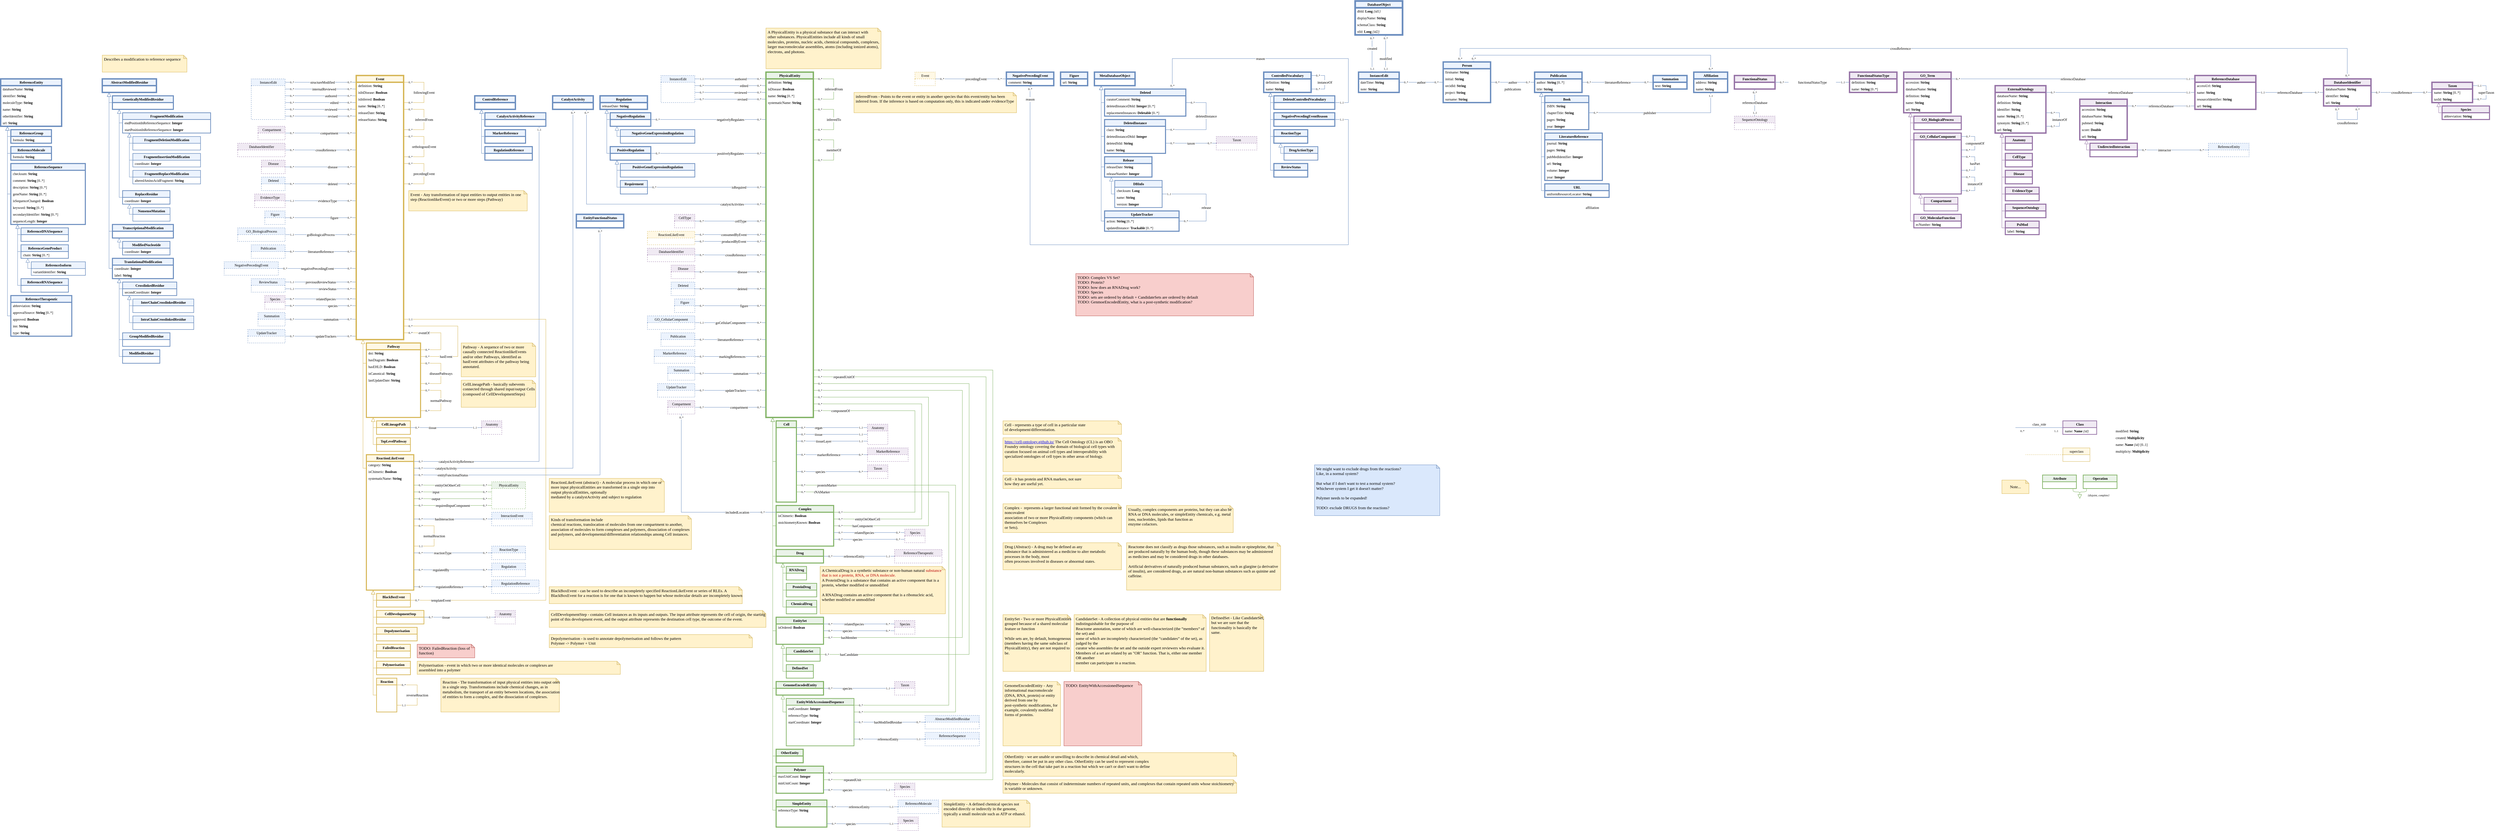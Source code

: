 <mxfile version="27.0.9">
  <diagram name="Page-1" id="8VH3W9As72fsGYzU7wXa">
    <mxGraphModel dx="5292" dy="1543" grid="1" gridSize="10" guides="1" tooltips="1" connect="1" arrows="1" fold="1" page="1" pageScale="1" pageWidth="850" pageHeight="1100" math="0" shadow="0">
      <root>
        <mxCell id="0" />
        <mxCell id="1" parent="0" />
        <mxCell id="HtaXUKw94sJn3bDJbdeT-14" value="" style="endArrow=none;html=1;rounded=1;flowAnimation=0;shadow=0;anchorPointDirection=1;curved=0;fillOpacity=50;fillColor=#dae8fc;strokeColor=#6c8ebf;fontFamily=CaskaydiaCove NFM Light;exitX=1;exitY=0.5;exitDx=0;exitDy=0;entryX=1;entryY=0;entryDx=0;entryDy=0;entryPerimeter=0;" parent="1" target="HtaXUKw94sJn3bDJbdeT-15" edge="1">
          <mxGeometry width="50" height="50" relative="1" as="geometry">
            <mxPoint x="3530" y="1300" as="sourcePoint" />
            <mxPoint x="3525" y="1420.67" as="targetPoint" />
            <Array as="points" />
          </mxGeometry>
        </mxCell>
        <mxCell id="HtaXUKw94sJn3bDJbdeT-15" value="1..1" style="text;html=1;align=center;verticalAlign=middle;resizable=1;points=[];autosize=1;strokeColor=none;fillColor=none;fontFamily=CaskaydiaCove NFM Light;fontSize=8;spacing=0;fillOpacity=50;" parent="1" vertex="1">
          <mxGeometry x="3630" y="1300" width="40" height="20" as="geometry" />
        </mxCell>
        <mxCell id="HtaXUKw94sJn3bDJbdeT-16" value="0..*" style="text;html=1;align=center;verticalAlign=middle;resizable=1;points=[];autosize=1;strokeColor=none;fillColor=none;fontFamily=CaskaydiaCove NFM Light;fontSize=8;spacing=0;fillOpacity=50;" parent="1" vertex="1">
          <mxGeometry x="3530" y="1300" width="40" height="20" as="geometry" />
        </mxCell>
        <mxCell id="HtaXUKw94sJn3bDJbdeT-17" value="class_role" style="text;html=1;align=center;verticalAlign=middle;resizable=1;points=[];autosize=1;strokeColor=none;fillColor=none;fontFamily=CaskaydiaCove NFM Light;fontSize=10;fontStyle=0;labelBackgroundColor=default;spacing=0;fillOpacity=50;strokeWidth=0;" parent="1" vertex="1">
          <mxGeometry x="3560" y="1280" width="80" height="20" as="geometry" />
        </mxCell>
        <mxCell id="HtaXUKw94sJn3bDJbdeT-18" value="Class" style="swimlane;fontStyle=1;align=center;verticalAlign=middle;childLayout=stackLayout;horizontal=1;startSize=20;horizontalStack=0;resizeParent=1;resizeLast=0;collapsible=0;marginBottom=0;rounded=0;shadow=0;strokeWidth=2;fontFamily=CaskaydiaCove NFM Light;fontSize=10;swimlaneLine=1;fillColor=#e1d5e7;glass=0;html=1;noLabel=0;snapToPoint=0;fixDash=0;fillOpacity=50;strokeColor=#9673a6;" parent="1" vertex="1">
          <mxGeometry x="3670" y="1280" width="100" height="40" as="geometry">
            <mxRectangle x="220" y="130" width="160" height="26" as="alternateBounds" />
          </mxGeometry>
        </mxCell>
        <mxCell id="HtaXUKw94sJn3bDJbdeT-19" value="name: &lt;b&gt;Name &lt;/b&gt;&lt;i&gt;{id}&lt;/i&gt;" style="text;align=left;verticalAlign=middle;spacingLeft=4;spacingRight=4;overflow=hidden;rotatable=0;points=[[0,0.5],[1,0.5]];portConstraint=eastwest;fontFamily=CaskaydiaCove NFM Light;fontStyle=0;fontSize=10;html=1;glass=0;fillOpacity=50;" parent="HtaXUKw94sJn3bDJbdeT-18" vertex="1">
          <mxGeometry y="20" width="100" height="20" as="geometry" />
        </mxCell>
        <mxCell id="HtaXUKw94sJn3bDJbdeT-26" value="Attribute" style="swimlane;fontStyle=1;align=center;verticalAlign=middle;childLayout=stackLayout;horizontal=1;startSize=20;horizontalStack=0;resizeParent=1;resizeLast=0;collapsible=0;marginBottom=0;rounded=0;shadow=0;strokeWidth=2;fontFamily=CaskaydiaCove NFM Light;fontSize=10;swimlaneLine=1;fillColor=#d5e8d4;glass=0;html=1;noLabel=0;snapToPoint=0;fixDash=0;fillOpacity=50;strokeColor=#82b366;" parent="1" vertex="1">
          <mxGeometry x="3610" y="1440" width="100" height="40" as="geometry">
            <mxRectangle x="220" y="130" width="160" height="26" as="alternateBounds" />
          </mxGeometry>
        </mxCell>
        <mxCell id="HtaXUKw94sJn3bDJbdeT-27" value="" style="endArrow=block;html=1;rounded=1;curved=0;endFill=0;strokeWidth=1;fontFamily=CaskaydiaCove NFM Light;fontSize=10;startSize=6;endSize=10;fillOpacity=50;fillColor=#d5e8d4;strokeColor=#82b366;entryX=0.5;entryY=1;entryDx=0;entryDy=0;" parent="1" edge="1">
          <mxGeometry width="50" height="50" relative="1" as="geometry">
            <mxPoint x="3740" y="1480" as="sourcePoint" />
            <mxPoint x="3720" y="1510" as="targetPoint" />
            <Array as="points">
              <mxPoint x="3740" y="1490" />
              <mxPoint x="3720" y="1490" />
            </Array>
          </mxGeometry>
        </mxCell>
        <mxCell id="HtaXUKw94sJn3bDJbdeT-28" value="" style="endArrow=block;html=1;rounded=1;curved=0;endFill=0;strokeWidth=1;fontFamily=CaskaydiaCove NFM Light;fontSize=10;startSize=6;endSize=10;fillOpacity=50;fillColor=#d5e8d4;strokeColor=#82b366;" parent="1" edge="1">
          <mxGeometry width="50" height="50" relative="1" as="geometry">
            <mxPoint x="3700" y="1480" as="sourcePoint" />
            <mxPoint x="3720" y="1510" as="targetPoint" />
            <Array as="points">
              <mxPoint x="3700" y="1490" />
              <mxPoint x="3720" y="1490" />
            </Array>
          </mxGeometry>
        </mxCell>
        <mxCell id="HtaXUKw94sJn3bDJbdeT-29" value="{disjoint, complete}" style="text;html=1;align=center;verticalAlign=middle;resizable=1;points=[];autosize=1;strokeColor=none;fillColor=none;fontFamily=CaskaydiaCove NFM Light;fontSize=8;fontStyle=2;spacing=0;fillOpacity=50;" parent="1" vertex="1">
          <mxGeometry x="3720" y="1490" width="110" height="20" as="geometry" />
        </mxCell>
        <mxCell id="HtaXUKw94sJn3bDJbdeT-30" value="Operation" style="swimlane;fontStyle=1;align=center;verticalAlign=middle;childLayout=stackLayout;horizontal=1;startSize=20;horizontalStack=0;resizeParent=1;resizeLast=0;collapsible=0;marginBottom=0;rounded=0;shadow=0;strokeWidth=2;fontFamily=CaskaydiaCove NFM Light;fontSize=10;swimlaneLine=1;fillColor=#d5e8d4;glass=0;html=1;noLabel=0;snapToPoint=0;fixDash=0;fillOpacity=50;strokeColor=#82b366;" parent="1" vertex="1">
          <mxGeometry x="3730" y="1440" width="100" height="40" as="geometry">
            <mxRectangle x="220" y="130" width="160" height="26" as="alternateBounds" />
          </mxGeometry>
        </mxCell>
        <mxCell id="HtaXUKw94sJn3bDJbdeT-36" value="&lt;span style=&quot;font-weight: normal;&quot;&gt;superclass&lt;/span&gt;" style="swimlane;fontStyle=1;align=center;verticalAlign=middle;childLayout=stackLayout;horizontal=1;startSize=20;horizontalStack=0;resizeParent=1;resizeLast=0;collapsible=0;marginBottom=0;rounded=0;shadow=0;strokeWidth=1;fontFamily=CaskaydiaCove NFM Light;fontSize=10;swimlaneLine=1;fillColor=#fff2cc;glass=0;html=1;noLabel=0;snapToPoint=0;fixDash=0;fillOpacity=50;strokeColor=#d6b656;" parent="1" vertex="1">
          <mxGeometry x="3670" y="1360" width="80" height="40" as="geometry">
            <mxRectangle x="220" y="130" width="160" height="26" as="alternateBounds" />
          </mxGeometry>
        </mxCell>
        <mxCell id="HtaXUKw94sJn3bDJbdeT-37" value="" style="endArrow=none;dashed=1;html=1;rounded=0;fillOpacity=50;fillColor=#fff2cc;strokeColor=#d6b656;fontFamily=CaskaydiaCove NFM Light;exitX=0;exitY=0.5;exitDx=0;exitDy=0;strokeWidth=1;" parent="1" source="HtaXUKw94sJn3bDJbdeT-36" edge="1">
          <mxGeometry width="50" height="50" relative="1" as="geometry">
            <mxPoint x="3630" y="1379.74" as="sourcePoint" />
            <mxPoint x="3560" y="1380" as="targetPoint" />
          </mxGeometry>
        </mxCell>
        <mxCell id="HtaXUKw94sJn3bDJbdeT-38" value="Note..." style="shape=note;whiteSpace=wrap;html=1;backgroundOutline=1;darkOpacity=0.05;fillColor=#fff2cc;strokeColor=#d6b656;size=10;fontFamily=CaskaydiaCove NFM Light;align=center;" parent="1" vertex="1">
          <mxGeometry x="3490" y="1455" width="80" height="40" as="geometry" />
        </mxCell>
        <mxCell id="HtaXUKw94sJn3bDJbdeT-39" value="created: &lt;b&gt;Multiplicity&lt;/b&gt;" style="text;align=left;verticalAlign=middle;spacingLeft=4;spacingRight=4;overflow=hidden;rotatable=0;points=[[0,0.5],[1,0.5]];portConstraint=eastwest;fontFamily=CaskaydiaCove NFM Light;fontStyle=0;fontSize=10;html=1;glass=0;fillOpacity=50;" parent="1" vertex="1">
          <mxGeometry x="3820" y="1320" width="160" height="20" as="geometry" />
        </mxCell>
        <mxCell id="HtaXUKw94sJn3bDJbdeT-3" value="name: &lt;b&gt;Name &lt;/b&gt;&lt;i style=&quot;&quot;&gt;{id} &lt;/i&gt;[0..1]" style="text;align=left;verticalAlign=middle;spacingLeft=4;spacingRight=4;overflow=hidden;rotatable=0;points=[[0,0.5],[1,0.5]];portConstraint=eastwest;fontFamily=CaskaydiaCove NFM Light;fontStyle=0;fontSize=10;html=1;glass=0;fillOpacity=50;" parent="1" vertex="1">
          <mxGeometry x="3820" y="1340" width="160" height="20" as="geometry" />
        </mxCell>
        <mxCell id="HtaXUKw94sJn3bDJbdeT-4" value="multiplicty: &lt;b&gt;Multiplicity&lt;/b&gt;" style="text;align=left;verticalAlign=middle;spacingLeft=4;spacingRight=4;overflow=hidden;rotatable=0;points=[[0,0.5],[1,0.5]];portConstraint=eastwest;fontFamily=CaskaydiaCove NFM Light;fontStyle=0;fontSize=10;html=1;glass=0;fillOpacity=50;" parent="1" vertex="1">
          <mxGeometry x="3820" y="1360" width="160" height="20" as="geometry" />
        </mxCell>
        <mxCell id="HtaXUKw94sJn3bDJbdeT-42" value="modified: &lt;b&gt;String&lt;/b&gt;" style="text;align=left;verticalAlign=middle;spacingLeft=4;spacingRight=4;overflow=hidden;rotatable=0;points=[[0,0.5],[1,0.5]];portConstraint=eastwest;fontFamily=CaskaydiaCove NFM Light;fontStyle=0;fontSize=10;html=1;glass=0;fillOpacity=50;" parent="1" vertex="1">
          <mxGeometry x="3820" y="1300" width="160" height="20" as="geometry" />
        </mxCell>
        <mxCell id="HtaXUKw94sJn3bDJbdeT-47" value="AbstractModifiedResidue" style="swimlane;fontStyle=1;align=center;verticalAlign=middle;childLayout=stackLayout;horizontal=1;startSize=20;horizontalStack=0;resizeParent=1;resizeLast=0;collapsible=0;marginBottom=0;rounded=0;shadow=0;strokeWidth=4;fontFamily=CaskaydiaCove NFM Light;fontSize=10;swimlaneLine=1;fillColor=#dae8fc;glass=0;html=1;noLabel=0;snapToPoint=0;fixDash=0;fillOpacity=50;strokeColor=#6c8ebf;" parent="1" vertex="1">
          <mxGeometry x="-2120" y="270" width="160" height="40" as="geometry">
            <mxRectangle x="220" y="130" width="160" height="26" as="alternateBounds" />
          </mxGeometry>
        </mxCell>
        <mxCell id="HtaXUKw94sJn3bDJbdeT-54" value="Affiliation" style="swimlane;fontStyle=1;align=center;verticalAlign=middle;childLayout=stackLayout;horizontal=1;startSize=20;horizontalStack=0;resizeParent=1;resizeLast=0;collapsible=0;marginBottom=0;rounded=0;shadow=0;strokeWidth=4;fontFamily=CaskaydiaCove NFM Light;fontSize=10;swimlaneLine=1;fillColor=#dae8fc;glass=0;html=1;noLabel=0;snapToPoint=0;fixDash=0;fillOpacity=50;strokeColor=#6c8ebf;" parent="1" vertex="1">
          <mxGeometry x="2580" y="250" width="100" height="60" as="geometry">
            <mxRectangle x="220" y="130" width="160" height="26" as="alternateBounds" />
          </mxGeometry>
        </mxCell>
        <mxCell id="-bGJmFCcYzIW1VaG5mTt-26" value="address: &lt;b&gt;String&lt;/b&gt;" style="text;align=left;verticalAlign=middle;spacingLeft=4;spacingRight=4;overflow=hidden;rotatable=0;points=[[0,0.5],[1,0.5]];portConstraint=eastwest;fontFamily=CaskaydiaCove NFM Light;fontStyle=0;fontSize=10;html=1;glass=0;fillOpacity=50;" parent="HtaXUKw94sJn3bDJbdeT-54" vertex="1">
          <mxGeometry y="20" width="100" height="20" as="geometry" />
        </mxCell>
        <mxCell id="-bGJmFCcYzIW1VaG5mTt-27" value="name: &lt;b&gt;String&lt;/b&gt;" style="text;align=left;verticalAlign=middle;spacingLeft=4;spacingRight=4;overflow=hidden;rotatable=0;points=[[0,0.5],[1,0.5]];portConstraint=eastwest;fontFamily=CaskaydiaCove NFM Light;fontStyle=0;fontSize=10;html=1;glass=0;fillOpacity=50;" parent="HtaXUKw94sJn3bDJbdeT-54" vertex="1">
          <mxGeometry y="40" width="100" height="20" as="geometry" />
        </mxCell>
        <mxCell id="HtaXUKw94sJn3bDJbdeT-55" value="CatalystActivity" style="swimlane;fontStyle=1;align=center;verticalAlign=middle;childLayout=stackLayout;horizontal=1;startSize=20;horizontalStack=0;resizeParent=1;resizeLast=0;collapsible=0;marginBottom=0;rounded=0;shadow=0;strokeWidth=4;fontFamily=CaskaydiaCove NFM Light;fontSize=10;swimlaneLine=1;fillColor=#dae8fc;glass=0;html=1;noLabel=0;snapToPoint=0;fixDash=0;fillOpacity=50;strokeColor=#6c8ebf;" parent="1" vertex="1">
          <mxGeometry x="-790" y="320" width="120" height="40" as="geometry">
            <mxRectangle x="220" y="130" width="160" height="26" as="alternateBounds" />
          </mxGeometry>
        </mxCell>
        <mxCell id="HtaXUKw94sJn3bDJbdeT-56" value="ControlReference" style="swimlane;fontStyle=1;align=center;verticalAlign=middle;childLayout=stackLayout;horizontal=1;startSize=20;horizontalStack=0;resizeParent=1;resizeLast=0;collapsible=0;marginBottom=0;rounded=0;shadow=0;strokeWidth=4;fontFamily=CaskaydiaCove NFM Light;fontSize=10;swimlaneLine=1;fillColor=#dae8fc;glass=0;html=1;noLabel=0;snapToPoint=0;fixDash=0;fillOpacity=50;strokeColor=#6c8ebf;" parent="1" vertex="1">
          <mxGeometry x="-1020" y="320" width="120" height="40" as="geometry">
            <mxRectangle x="220" y="130" width="160" height="26" as="alternateBounds" />
          </mxGeometry>
        </mxCell>
        <mxCell id="HtaXUKw94sJn3bDJbdeT-57" value="ControlledVocabulary" style="swimlane;fontStyle=1;align=center;verticalAlign=middle;childLayout=stackLayout;horizontal=1;startSize=20;horizontalStack=0;resizeParent=1;resizeLast=0;collapsible=0;marginBottom=0;rounded=0;shadow=0;strokeWidth=4;fontFamily=CaskaydiaCove NFM Light;fontSize=10;swimlaneLine=1;fillColor=#dae8fc;glass=0;html=1;noLabel=0;snapToPoint=0;fixDash=0;fillOpacity=50;strokeColor=#6c8ebf;" parent="1" vertex="1">
          <mxGeometry x="1310" y="250" width="140" height="60" as="geometry">
            <mxRectangle x="220" y="130" width="160" height="26" as="alternateBounds" />
          </mxGeometry>
        </mxCell>
        <mxCell id="-bGJmFCcYzIW1VaG5mTt-35" value="definition: &lt;b&gt;String&lt;/b&gt;" style="text;align=left;verticalAlign=middle;spacingLeft=4;spacingRight=4;overflow=hidden;rotatable=0;points=[[0,0.5],[1,0.5]];portConstraint=eastwest;fontFamily=CaskaydiaCove NFM Light;fontStyle=0;fontSize=10;html=1;glass=0;fillOpacity=50;" parent="HtaXUKw94sJn3bDJbdeT-57" vertex="1">
          <mxGeometry y="20" width="140" height="20" as="geometry" />
        </mxCell>
        <mxCell id="-bGJmFCcYzIW1VaG5mTt-36" value="name: &lt;b&gt;String&lt;/b&gt;" style="text;align=left;verticalAlign=middle;spacingLeft=4;spacingRight=4;overflow=hidden;rotatable=0;points=[[0,0.5],[1,0.5]];portConstraint=eastwest;fontFamily=CaskaydiaCove NFM Light;fontStyle=0;fontSize=10;html=1;glass=0;fillOpacity=50;" parent="HtaXUKw94sJn3bDJbdeT-57" vertex="1">
          <mxGeometry y="40" width="140" height="20" as="geometry" />
        </mxCell>
        <mxCell id="HtaXUKw94sJn3bDJbdeT-59" value="DatabaseIdentifier" style="swimlane;fontStyle=1;align=center;verticalAlign=middle;childLayout=stackLayout;horizontal=1;startSize=20;horizontalStack=0;resizeParent=1;resizeLast=0;collapsible=0;marginBottom=0;rounded=0;shadow=0;strokeWidth=4;fontFamily=CaskaydiaCove NFM Light;fontSize=10;swimlaneLine=1;fillColor=#e1d5e7;glass=0;html=1;noLabel=0;snapToPoint=0;fixDash=0;fillOpacity=50;strokeColor=#9673a6;" parent="1" vertex="1">
          <mxGeometry x="4440" y="270" width="140" height="80" as="geometry">
            <mxRectangle x="220" y="130" width="160" height="26" as="alternateBounds" />
          </mxGeometry>
        </mxCell>
        <mxCell id="-bGJmFCcYzIW1VaG5mTt-49" value="databaseName: &lt;b&gt;String&lt;/b&gt;" style="text;align=left;verticalAlign=middle;spacingLeft=4;spacingRight=4;overflow=hidden;rotatable=0;points=[[0,0.5],[1,0.5]];portConstraint=eastwest;fontFamily=CaskaydiaCove NFM Light;fontStyle=0;fontSize=10;html=1;glass=0;fillOpacity=50;" parent="HtaXUKw94sJn3bDJbdeT-59" vertex="1">
          <mxGeometry y="20" width="140" height="20" as="geometry" />
        </mxCell>
        <mxCell id="-bGJmFCcYzIW1VaG5mTt-50" value="identifier: &lt;b&gt;String&lt;/b&gt;" style="text;align=left;verticalAlign=middle;spacingLeft=4;spacingRight=4;overflow=hidden;rotatable=0;points=[[0,0.5],[1,0.5]];portConstraint=eastwest;fontFamily=CaskaydiaCove NFM Light;fontStyle=0;fontSize=10;html=1;glass=0;fillOpacity=50;" parent="HtaXUKw94sJn3bDJbdeT-59" vertex="1">
          <mxGeometry y="40" width="140" height="20" as="geometry" />
        </mxCell>
        <mxCell id="-bGJmFCcYzIW1VaG5mTt-51" value="url: &lt;b&gt;String&lt;/b&gt;" style="text;align=left;verticalAlign=middle;spacingLeft=4;spacingRight=4;overflow=hidden;rotatable=0;points=[[0,0.5],[1,0.5]];portConstraint=eastwest;fontFamily=CaskaydiaCove NFM Light;fontStyle=0;fontSize=10;html=1;glass=0;fillOpacity=50;" parent="HtaXUKw94sJn3bDJbdeT-59" vertex="1">
          <mxGeometry y="60" width="140" height="20" as="geometry" />
        </mxCell>
        <mxCell id="-bGJmFCcYzIW1VaG5mTt-341" value="" style="endArrow=none;html=1;rounded=0;flowAnimation=0;shadow=0;anchorPointDirection=1;curved=0;fillOpacity=50;fillColor=#dae8fc;strokeColor=#6c8ebf;fontFamily=CaskaydiaCove NFM Light;exitX=0.714;exitY=1;exitDx=0;exitDy=0;exitPerimeter=0;entryX=0.286;entryY=1;entryDx=0;entryDy=0;entryPerimeter=0;" parent="HtaXUKw94sJn3bDJbdeT-59" source="-bGJmFCcYzIW1VaG5mTt-51" target="-bGJmFCcYzIW1VaG5mTt-51" edge="1">
          <mxGeometry width="50" height="50" relative="1" as="geometry">
            <mxPoint x="60" y="120" as="sourcePoint" />
            <mxPoint x="60" y="160" as="targetPoint" />
            <Array as="points">
              <mxPoint x="100" y="120" />
              <mxPoint x="40" y="120" />
            </Array>
          </mxGeometry>
        </mxCell>
        <mxCell id="HtaXUKw94sJn3bDJbdeT-60" value="EntityFunctionalStatus" style="swimlane;fontStyle=1;align=center;verticalAlign=middle;childLayout=stackLayout;horizontal=1;startSize=20;horizontalStack=0;resizeParent=1;resizeLast=0;collapsible=0;marginBottom=0;rounded=0;shadow=0;strokeWidth=4;fontFamily=CaskaydiaCove NFM Light;fontSize=10;swimlaneLine=1;fillColor=#dae8fc;glass=0;html=1;noLabel=0;snapToPoint=0;fixDash=0;fillOpacity=50;strokeColor=#6c8ebf;" parent="1" vertex="1">
          <mxGeometry x="-720" y="670" width="140" height="40" as="geometry">
            <mxRectangle x="220" y="130" width="160" height="26" as="alternateBounds" />
          </mxGeometry>
        </mxCell>
        <mxCell id="HtaXUKw94sJn3bDJbdeT-62" value="Pathway" style="swimlane;fontStyle=1;align=center;verticalAlign=middle;childLayout=stackLayout;horizontal=1;startSize=20;horizontalStack=0;resizeParent=1;resizeLast=0;collapsible=0;marginBottom=0;rounded=0;shadow=0;strokeWidth=3;fontFamily=CaskaydiaCove NFM Light;fontSize=10;swimlaneLine=1;fillColor=#fff2cc;glass=0;html=1;noLabel=0;snapToPoint=0;fixDash=0;fillOpacity=50;strokeColor=#d6b656;" parent="1" vertex="1">
          <mxGeometry x="-1340" y="1050" width="160" height="220" as="geometry">
            <mxRectangle x="220" y="130" width="160" height="26" as="alternateBounds" />
          </mxGeometry>
        </mxCell>
        <mxCell id="HtaXUKw94sJn3bDJbdeT-103" value="doi: &lt;b&gt;String&lt;/b&gt;" style="text;align=left;verticalAlign=middle;spacingLeft=4;spacingRight=4;overflow=hidden;rotatable=0;points=[[0,0.5],[1,0.5]];portConstraint=eastwest;fontFamily=CaskaydiaCove NFM Light;fontStyle=0;fontSize=10;html=1;glass=0;fillOpacity=50;" parent="HtaXUKw94sJn3bDJbdeT-62" vertex="1">
          <mxGeometry y="20" width="160" height="20" as="geometry" />
        </mxCell>
        <mxCell id="HtaXUKw94sJn3bDJbdeT-104" value="hasDiagram: &lt;b&gt;Boolean&lt;/b&gt;" style="text;align=left;verticalAlign=middle;spacingLeft=4;spacingRight=4;overflow=hidden;rotatable=0;points=[[0,0.5],[1,0.5]];portConstraint=eastwest;fontFamily=CaskaydiaCove NFM Light;fontStyle=0;fontSize=10;html=1;glass=0;fillOpacity=50;" parent="HtaXUKw94sJn3bDJbdeT-62" vertex="1">
          <mxGeometry y="40" width="160" height="20" as="geometry" />
        </mxCell>
        <mxCell id="HtaXUKw94sJn3bDJbdeT-105" value="hasEHLD: &lt;b&gt;Boolean&lt;/b&gt;" style="text;align=left;verticalAlign=middle;spacingLeft=4;spacingRight=4;overflow=hidden;rotatable=0;points=[[0,0.5],[1,0.5]];portConstraint=eastwest;fontFamily=CaskaydiaCove NFM Light;fontStyle=0;fontSize=10;html=1;glass=0;fillOpacity=50;" parent="HtaXUKw94sJn3bDJbdeT-62" vertex="1">
          <mxGeometry y="60" width="160" height="20" as="geometry" />
        </mxCell>
        <mxCell id="HtaXUKw94sJn3bDJbdeT-107" value="isCanonical: &lt;b&gt;String&lt;/b&gt;" style="text;align=left;verticalAlign=middle;spacingLeft=4;spacingRight=4;overflow=hidden;rotatable=0;points=[[0,0.5],[1,0.5]];portConstraint=eastwest;fontFamily=CaskaydiaCove NFM Light;fontStyle=0;fontSize=10;html=1;glass=0;fillOpacity=50;" parent="HtaXUKw94sJn3bDJbdeT-62" vertex="1">
          <mxGeometry y="80" width="160" height="20" as="geometry" />
        </mxCell>
        <mxCell id="HtaXUKw94sJn3bDJbdeT-108" value="lastUpdateDate: &lt;b&gt;String&lt;/b&gt;" style="text;align=left;verticalAlign=middle;spacingLeft=4;spacingRight=4;overflow=hidden;rotatable=0;points=[[0,0.5],[1,0.5]];portConstraint=eastwest;fontFamily=CaskaydiaCove NFM Light;fontStyle=0;fontSize=10;html=1;glass=0;fillOpacity=50;" parent="HtaXUKw94sJn3bDJbdeT-62" vertex="1">
          <mxGeometry y="100" width="160" height="20" as="geometry" />
        </mxCell>
        <mxCell id="HtaXUKw94sJn3bDJbdeT-63" value="ReactionLikeEvent" style="swimlane;fontStyle=1;align=center;verticalAlign=middle;childLayout=stackLayout;horizontal=1;startSize=20;horizontalStack=0;resizeParent=1;resizeLast=0;collapsible=0;marginBottom=0;rounded=0;shadow=0;strokeWidth=3;fontFamily=CaskaydiaCove NFM Light;fontSize=10;swimlaneLine=1;fillColor=#fff2cc;glass=0;html=1;noLabel=0;snapToPoint=0;fixDash=0;fillOpacity=50;strokeColor=#d6b656;" parent="1" vertex="1">
          <mxGeometry x="-1340" y="1380" width="140" height="400" as="geometry">
            <mxRectangle x="220" y="130" width="160" height="26" as="alternateBounds" />
          </mxGeometry>
        </mxCell>
        <mxCell id="HtaXUKw94sJn3bDJbdeT-110" value="category: &lt;b&gt;String&lt;/b&gt;" style="text;align=left;verticalAlign=middle;spacingLeft=4;spacingRight=4;overflow=hidden;rotatable=0;points=[[0,0.5],[1,0.5]];portConstraint=eastwest;fontFamily=CaskaydiaCove NFM Light;fontStyle=0;fontSize=10;html=1;glass=0;fillOpacity=50;" parent="HtaXUKw94sJn3bDJbdeT-63" vertex="1">
          <mxGeometry y="20" width="140" height="20" as="geometry" />
        </mxCell>
        <mxCell id="HtaXUKw94sJn3bDJbdeT-111" value="isChimeric: &lt;b&gt;Boolean&lt;/b&gt;" style="text;align=left;verticalAlign=middle;spacingLeft=4;spacingRight=4;overflow=hidden;rotatable=0;points=[[0,0.5],[1,0.5]];portConstraint=eastwest;fontFamily=CaskaydiaCove NFM Light;fontStyle=0;fontSize=10;html=1;glass=0;fillOpacity=50;" parent="HtaXUKw94sJn3bDJbdeT-63" vertex="1">
          <mxGeometry y="40" width="140" height="20" as="geometry" />
        </mxCell>
        <mxCell id="HtaXUKw94sJn3bDJbdeT-112" value="systematicName: &lt;b&gt;String&lt;/b&gt;" style="text;align=left;verticalAlign=middle;spacingLeft=4;spacingRight=4;overflow=hidden;rotatable=0;points=[[0,0.5],[1,0.5]];portConstraint=eastwest;fontFamily=CaskaydiaCove NFM Light;fontStyle=0;fontSize=10;html=1;glass=0;fillOpacity=50;" parent="HtaXUKw94sJn3bDJbdeT-63" vertex="1">
          <mxGeometry y="60" width="140" height="20" as="geometry" />
        </mxCell>
        <mxCell id="HtaXUKw94sJn3bDJbdeT-71" value="CellLineagePath" style="swimlane;fontStyle=1;align=center;verticalAlign=middle;childLayout=stackLayout;horizontal=1;startSize=20;horizontalStack=0;resizeParent=1;resizeLast=0;collapsible=0;marginBottom=0;rounded=0;shadow=0;strokeWidth=2;fontFamily=CaskaydiaCove NFM Light;fontSize=10;swimlaneLine=1;fillColor=#fff2cc;glass=0;html=1;noLabel=0;snapToPoint=0;fixDash=0;fillOpacity=50;strokeColor=#d6b656;" parent="1" vertex="1">
          <mxGeometry x="-1310" y="1280" width="100" height="40" as="geometry">
            <mxRectangle x="220" y="130" width="160" height="26" as="alternateBounds" />
          </mxGeometry>
        </mxCell>
        <mxCell id="HtaXUKw94sJn3bDJbdeT-72" value="TopLevelPathway" style="swimlane;fontStyle=1;align=center;verticalAlign=middle;childLayout=stackLayout;horizontal=1;startSize=20;horizontalStack=0;resizeParent=1;resizeLast=0;collapsible=0;marginBottom=0;rounded=0;shadow=0;strokeWidth=2;fontFamily=CaskaydiaCove NFM Light;fontSize=10;swimlaneLine=1;fillColor=#fff2cc;glass=0;html=1;noLabel=0;snapToPoint=0;fixDash=0;fillOpacity=50;strokeColor=#d6b656;" parent="1" vertex="1">
          <mxGeometry x="-1310" y="1330" width="100" height="40" as="geometry">
            <mxRectangle x="220" y="130" width="160" height="26" as="alternateBounds" />
          </mxGeometry>
        </mxCell>
        <mxCell id="HtaXUKw94sJn3bDJbdeT-73" value="BlackBoxEvent" style="swimlane;fontStyle=1;align=center;verticalAlign=middle;childLayout=stackLayout;horizontal=1;startSize=20;horizontalStack=0;resizeParent=1;resizeLast=0;collapsible=0;marginBottom=0;rounded=0;shadow=0;strokeWidth=2;fontFamily=CaskaydiaCove NFM Light;fontSize=10;swimlaneLine=1;fillColor=#fff2cc;glass=0;html=1;noLabel=0;snapToPoint=0;fixDash=0;fillOpacity=50;strokeColor=#d6b656;" parent="1" vertex="1">
          <mxGeometry x="-1310" y="1790" width="100" height="40" as="geometry">
            <mxRectangle x="220" y="130" width="160" height="26" as="alternateBounds" />
          </mxGeometry>
        </mxCell>
        <mxCell id="HtaXUKw94sJn3bDJbdeT-74" value="CellDevelopmentStep" style="swimlane;fontStyle=1;align=center;verticalAlign=middle;childLayout=stackLayout;horizontal=1;startSize=20;horizontalStack=0;resizeParent=1;resizeLast=0;collapsible=0;marginBottom=0;rounded=0;shadow=0;strokeWidth=2;fontFamily=CaskaydiaCove NFM Light;fontSize=10;swimlaneLine=1;fillColor=#fff2cc;glass=0;html=1;noLabel=0;snapToPoint=0;fixDash=0;fillOpacity=50;strokeColor=#d6b656;" parent="1" vertex="1">
          <mxGeometry x="-1310" y="1840" width="140" height="40" as="geometry">
            <mxRectangle x="220" y="130" width="160" height="26" as="alternateBounds" />
          </mxGeometry>
        </mxCell>
        <mxCell id="HtaXUKw94sJn3bDJbdeT-77" value="Depolymerisation" style="swimlane;fontStyle=1;align=center;verticalAlign=middle;childLayout=stackLayout;horizontal=1;startSize=20;horizontalStack=0;resizeParent=1;resizeLast=0;collapsible=0;marginBottom=0;rounded=0;shadow=0;strokeWidth=2;fontFamily=CaskaydiaCove NFM Light;fontSize=10;swimlaneLine=1;fillColor=#fff2cc;glass=0;html=1;noLabel=0;snapToPoint=0;fixDash=0;fillOpacity=50;strokeColor=#d6b656;" parent="1" vertex="1">
          <mxGeometry x="-1310" y="1890" width="120" height="40" as="geometry">
            <mxRectangle x="220" y="130" width="160" height="26" as="alternateBounds" />
          </mxGeometry>
        </mxCell>
        <mxCell id="HtaXUKw94sJn3bDJbdeT-78" value="FailedReaction" style="swimlane;fontStyle=1;align=center;verticalAlign=middle;childLayout=stackLayout;horizontal=1;startSize=20;horizontalStack=0;resizeParent=1;resizeLast=0;collapsible=0;marginBottom=0;rounded=0;shadow=0;strokeWidth=2;fontFamily=CaskaydiaCove NFM Light;fontSize=10;swimlaneLine=1;fillColor=#fff2cc;glass=0;html=1;noLabel=0;snapToPoint=0;fixDash=0;fillOpacity=50;strokeColor=#d6b656;" parent="1" vertex="1">
          <mxGeometry x="-1310" y="1940" width="100" height="40" as="geometry">
            <mxRectangle x="220" y="130" width="160" height="26" as="alternateBounds" />
          </mxGeometry>
        </mxCell>
        <mxCell id="HtaXUKw94sJn3bDJbdeT-79" value="Polymerisation" style="swimlane;fontStyle=1;align=center;verticalAlign=middle;childLayout=stackLayout;horizontal=1;startSize=20;horizontalStack=0;resizeParent=1;resizeLast=0;collapsible=0;marginBottom=0;rounded=0;shadow=0;strokeWidth=2;fontFamily=CaskaydiaCove NFM Light;fontSize=10;swimlaneLine=1;fillColor=#fff2cc;glass=0;html=1;noLabel=0;snapToPoint=0;fixDash=0;fillOpacity=50;strokeColor=#d6b656;" parent="1" vertex="1">
          <mxGeometry x="-1310" y="1990" width="100" height="40" as="geometry">
            <mxRectangle x="220" y="130" width="160" height="26" as="alternateBounds" />
          </mxGeometry>
        </mxCell>
        <mxCell id="HtaXUKw94sJn3bDJbdeT-80" value="Reaction" style="swimlane;fontStyle=1;align=center;verticalAlign=middle;childLayout=stackLayout;horizontal=1;startSize=20;horizontalStack=0;resizeParent=1;resizeLast=0;collapsible=0;marginBottom=0;rounded=0;shadow=0;strokeWidth=2;fontFamily=CaskaydiaCove NFM Light;fontSize=10;swimlaneLine=1;fillColor=#fff2cc;glass=0;html=1;noLabel=0;snapToPoint=0;fixDash=0;fillOpacity=50;strokeColor=#d6b656;" parent="1" vertex="1">
          <mxGeometry x="-1310" y="2040" width="60" height="100" as="geometry">
            <mxRectangle x="220" y="130" width="160" height="26" as="alternateBounds" />
          </mxGeometry>
        </mxCell>
        <mxCell id="HtaXUKw94sJn3bDJbdeT-84" value="" style="endArrow=block;html=1;rounded=0;curved=0;endFill=0;strokeWidth=1;fontFamily=CaskaydiaCove NFM Light;fontSize=10;startSize=6;endSize=10;fillOpacity=50;fillColor=#d5e8d4;strokeColor=#82b366;exitX=0;exitY=0.5;exitDx=0;exitDy=0;" parent="1" source="HtaXUKw94sJn3bDJbdeT-134" edge="1">
          <mxGeometry width="50" height="50" relative="1" as="geometry">
            <mxPoint x="-210" y="1300" as="sourcePoint" />
            <mxPoint x="-140" y="1270" as="targetPoint" />
            <Array as="points">
              <mxPoint x="-140" y="1590" />
            </Array>
          </mxGeometry>
        </mxCell>
        <mxCell id="HtaXUKw94sJn3bDJbdeT-86" value="" style="endArrow=block;html=1;rounded=0;curved=0;endFill=0;strokeWidth=1;fontFamily=CaskaydiaCove NFM Light;fontSize=10;startSize=6;endSize=10;fillOpacity=50;fillColor=#fff2cc;strokeColor=#d6b656;exitX=0;exitY=0.5;exitDx=0;exitDy=0;" parent="1" source="HtaXUKw94sJn3bDJbdeT-71" edge="1">
          <mxGeometry width="50" height="50" relative="1" as="geometry">
            <mxPoint x="-1230" y="1345" as="sourcePoint" />
            <mxPoint x="-1320" y="1270" as="targetPoint" />
            <Array as="points">
              <mxPoint x="-1320" y="1300" />
            </Array>
          </mxGeometry>
        </mxCell>
        <mxCell id="HtaXUKw94sJn3bDJbdeT-88" value="" style="endArrow=block;html=1;rounded=0;curved=0;endFill=0;strokeWidth=1;fontFamily=CaskaydiaCove NFM Light;fontSize=10;startSize=6;endSize=10;fillOpacity=50;fillColor=#fff2cc;strokeColor=#d6b656;exitX=0;exitY=0;exitDx=0;exitDy=0;exitPerimeter=0;" parent="1" source="HtaXUKw94sJn3bDJbdeT-105" edge="1">
          <mxGeometry width="50" height="50" relative="1" as="geometry">
            <mxPoint x="-1390" y="1160" as="sourcePoint" />
            <mxPoint x="-1350" y="1040" as="targetPoint" />
            <Array as="points">
              <mxPoint x="-1350" y="1110" />
            </Array>
          </mxGeometry>
        </mxCell>
        <mxCell id="HtaXUKw94sJn3bDJbdeT-116" value="" style="endArrow=block;html=1;rounded=0;curved=0;endFill=0;strokeWidth=1;fontFamily=CaskaydiaCove NFM Light;fontSize=10;startSize=6;endSize=10;fillOpacity=50;fillColor=#fff2cc;strokeColor=#d6b656;exitX=0;exitY=0.5;exitDx=0;exitDy=0;" parent="1" source="HtaXUKw94sJn3bDJbdeT-74" edge="1">
          <mxGeometry width="50" height="50" relative="1" as="geometry">
            <mxPoint x="-1300" y="1860" as="sourcePoint" />
            <mxPoint x="-1320" y="1780" as="targetPoint" />
            <Array as="points">
              <mxPoint x="-1320" y="1860" />
            </Array>
          </mxGeometry>
        </mxCell>
        <mxCell id="HtaXUKw94sJn3bDJbdeT-117" value="" style="endArrow=block;html=1;rounded=0;curved=0;endFill=0;strokeWidth=1;fontFamily=CaskaydiaCove NFM Light;fontSize=10;startSize=6;endSize=10;fillOpacity=50;fillColor=#fff2cc;strokeColor=#d6b656;exitX=0;exitY=0.5;exitDx=0;exitDy=0;" parent="1" source="HtaXUKw94sJn3bDJbdeT-77" edge="1">
          <mxGeometry width="50" height="50" relative="1" as="geometry">
            <mxPoint x="-1310" y="1950" as="sourcePoint" />
            <mxPoint x="-1320" y="1780" as="targetPoint" />
            <Array as="points">
              <mxPoint x="-1320" y="1910" />
            </Array>
          </mxGeometry>
        </mxCell>
        <mxCell id="HtaXUKw94sJn3bDJbdeT-118" value="" style="endArrow=block;html=1;rounded=0;curved=0;endFill=0;strokeWidth=1;fontFamily=CaskaydiaCove NFM Light;fontSize=10;startSize=6;endSize=10;fillOpacity=50;fillColor=#fff2cc;strokeColor=#d6b656;exitX=0;exitY=0.5;exitDx=0;exitDy=0;" parent="1" source="HtaXUKw94sJn3bDJbdeT-78" edge="1">
          <mxGeometry width="50" height="50" relative="1" as="geometry">
            <mxPoint x="-1310" y="1970" as="sourcePoint" />
            <mxPoint x="-1320" y="1780" as="targetPoint" />
            <Array as="points">
              <mxPoint x="-1320" y="1960" />
            </Array>
          </mxGeometry>
        </mxCell>
        <mxCell id="HtaXUKw94sJn3bDJbdeT-119" value="" style="endArrow=block;html=1;rounded=0;curved=0;endFill=0;strokeWidth=1;fontFamily=CaskaydiaCove NFM Light;fontSize=10;startSize=6;endSize=10;fillOpacity=50;fillColor=#fff2cc;strokeColor=#d6b656;exitX=0;exitY=0.5;exitDx=0;exitDy=0;" parent="1" source="HtaXUKw94sJn3bDJbdeT-79" edge="1">
          <mxGeometry width="50" height="50" relative="1" as="geometry">
            <mxPoint x="-1310" y="1970" as="sourcePoint" />
            <mxPoint x="-1320" y="1780" as="targetPoint" />
            <Array as="points">
              <mxPoint x="-1320" y="2010" />
            </Array>
          </mxGeometry>
        </mxCell>
        <mxCell id="HtaXUKw94sJn3bDJbdeT-120" value="" style="endArrow=block;html=1;rounded=0;curved=0;endFill=0;strokeWidth=1;fontFamily=CaskaydiaCove NFM Light;fontSize=10;startSize=6;endSize=10;fillOpacity=50;fillColor=#fff2cc;strokeColor=#d6b656;exitX=0;exitY=0.5;exitDx=0;exitDy=0;entryX=0.5;entryY=1;entryDx=0;entryDy=0;entryPerimeter=0;" parent="1" source="HtaXUKw94sJn3bDJbdeT-80" edge="1">
          <mxGeometry width="50" height="50" relative="1" as="geometry">
            <mxPoint x="-1310" y="2020" as="sourcePoint" />
            <mxPoint x="-1320" y="1780" as="targetPoint" />
            <Array as="points">
              <mxPoint x="-1320" y="2090" />
            </Array>
          </mxGeometry>
        </mxCell>
        <mxCell id="HtaXUKw94sJn3bDJbdeT-129" value="Cell" style="swimlane;fontStyle=1;align=center;verticalAlign=middle;childLayout=stackLayout;horizontal=1;startSize=20;horizontalStack=0;resizeParent=1;resizeLast=0;collapsible=0;marginBottom=0;rounded=0;shadow=0;strokeWidth=3;fontFamily=CaskaydiaCove NFM Light;fontSize=10;swimlaneLine=1;fillColor=#d5e8d4;glass=0;html=1;noLabel=0;snapToPoint=0;fixDash=0;fillOpacity=50;strokeColor=#82b366;" parent="1" vertex="1">
          <mxGeometry x="-130" y="1280" width="60" height="240" as="geometry">
            <mxRectangle x="220" y="130" width="160" height="26" as="alternateBounds" />
          </mxGeometry>
        </mxCell>
        <mxCell id="HtaXUKw94sJn3bDJbdeT-134" value="Complex" style="swimlane;fontStyle=1;align=center;verticalAlign=middle;childLayout=stackLayout;horizontal=1;startSize=20;horizontalStack=0;resizeParent=1;resizeLast=0;collapsible=0;marginBottom=0;rounded=0;shadow=0;strokeWidth=3;fontFamily=CaskaydiaCove NFM Light;fontSize=10;swimlaneLine=1;fillColor=#d5e8d4;glass=0;html=1;noLabel=0;snapToPoint=0;fixDash=0;fillOpacity=50;strokeColor=#82b366;" parent="1" vertex="1">
          <mxGeometry x="-130" y="1530" width="170" height="120" as="geometry">
            <mxRectangle x="220" y="130" width="160" height="26" as="alternateBounds" />
          </mxGeometry>
        </mxCell>
        <mxCell id="HtaXUKw94sJn3bDJbdeT-148" value="isChimeric: &lt;b&gt;Boolean&lt;/b&gt;" style="text;align=left;verticalAlign=middle;spacingLeft=4;spacingRight=4;overflow=hidden;rotatable=0;points=[[0,0.5],[1,0.5]];portConstraint=eastwest;fontFamily=CaskaydiaCove NFM Light;fontStyle=0;fontSize=10;html=1;glass=0;fillOpacity=50;" parent="HtaXUKw94sJn3bDJbdeT-134" vertex="1">
          <mxGeometry y="20" width="170" height="20" as="geometry" />
        </mxCell>
        <mxCell id="HtaXUKw94sJn3bDJbdeT-149" value="stoichiometryKnown: &lt;b&gt;Boolean&lt;/b&gt;" style="text;align=left;verticalAlign=middle;spacingLeft=4;spacingRight=4;overflow=hidden;rotatable=0;points=[[0,0.5],[1,0.5]];portConstraint=eastwest;fontFamily=CaskaydiaCove NFM Light;fontStyle=0;fontSize=10;html=1;glass=0;fillOpacity=50;" parent="HtaXUKw94sJn3bDJbdeT-134" vertex="1">
          <mxGeometry y="40" width="170" height="20" as="geometry" />
        </mxCell>
        <mxCell id="HtaXUKw94sJn3bDJbdeT-135" value="Drug" style="swimlane;fontStyle=1;align=center;verticalAlign=middle;childLayout=stackLayout;horizontal=1;startSize=20;horizontalStack=0;resizeParent=1;resizeLast=0;collapsible=0;marginBottom=0;rounded=0;shadow=0;strokeWidth=3;fontFamily=CaskaydiaCove NFM Light;fontSize=10;swimlaneLine=1;fillColor=#d5e8d4;glass=0;html=1;noLabel=0;snapToPoint=0;fixDash=0;fillOpacity=50;strokeColor=#82b366;" parent="1" vertex="1">
          <mxGeometry x="-130" y="1660" width="140" height="40" as="geometry">
            <mxRectangle x="220" y="130" width="160" height="26" as="alternateBounds" />
          </mxGeometry>
        </mxCell>
        <mxCell id="HtaXUKw94sJn3bDJbdeT-136" value="EntitySet" style="swimlane;fontStyle=1;align=center;verticalAlign=middle;childLayout=stackLayout;horizontal=1;startSize=20;horizontalStack=0;resizeParent=1;resizeLast=0;collapsible=0;marginBottom=0;rounded=0;shadow=0;strokeWidth=3;fontFamily=CaskaydiaCove NFM Light;fontSize=10;swimlaneLine=1;fillColor=#d5e8d4;glass=0;html=1;noLabel=0;snapToPoint=0;fixDash=0;fillOpacity=50;strokeColor=#82b366;" parent="1" vertex="1">
          <mxGeometry x="-130" y="1860" width="140" height="80" as="geometry">
            <mxRectangle x="220" y="130" width="160" height="26" as="alternateBounds" />
          </mxGeometry>
        </mxCell>
        <mxCell id="HtaXUKw94sJn3bDJbdeT-150" value="isOrdered: &lt;b&gt;Boolean&lt;/b&gt;" style="text;align=left;verticalAlign=middle;spacingLeft=4;spacingRight=4;overflow=hidden;rotatable=0;points=[[0,0.5],[1,0.5]];portConstraint=eastwest;fontFamily=CaskaydiaCove NFM Light;fontStyle=0;fontSize=10;html=1;glass=0;fillOpacity=50;" parent="HtaXUKw94sJn3bDJbdeT-136" vertex="1">
          <mxGeometry y="20" width="140" height="20" as="geometry" />
        </mxCell>
        <mxCell id="HtaXUKw94sJn3bDJbdeT-137" value="GenomeEncodedEntity" style="swimlane;fontStyle=1;align=center;verticalAlign=middle;childLayout=stackLayout;horizontal=1;startSize=20;horizontalStack=0;resizeParent=1;resizeLast=0;collapsible=0;marginBottom=0;rounded=0;shadow=0;strokeWidth=3;fontFamily=CaskaydiaCove NFM Light;fontSize=10;swimlaneLine=1;fillColor=#d5e8d4;glass=0;html=1;noLabel=0;snapToPoint=0;fixDash=0;fillOpacity=50;strokeColor=#82b366;" parent="1" vertex="1">
          <mxGeometry x="-130" y="2050" width="140" height="40" as="geometry">
            <mxRectangle x="220" y="130" width="160" height="26" as="alternateBounds" />
          </mxGeometry>
        </mxCell>
        <mxCell id="HtaXUKw94sJn3bDJbdeT-138" value="OtherEntity" style="swimlane;fontStyle=1;align=center;verticalAlign=middle;childLayout=stackLayout;horizontal=1;startSize=20;horizontalStack=0;resizeParent=1;resizeLast=0;collapsible=0;marginBottom=0;rounded=0;shadow=0;strokeWidth=3;fontFamily=CaskaydiaCove NFM Light;fontSize=10;swimlaneLine=1;fillColor=#d5e8d4;glass=0;html=1;noLabel=0;snapToPoint=0;fixDash=0;fillOpacity=50;strokeColor=#82b366;" parent="1" vertex="1">
          <mxGeometry x="-130" y="2250" width="80" height="40" as="geometry">
            <mxRectangle x="220" y="130" width="160" height="26" as="alternateBounds" />
          </mxGeometry>
        </mxCell>
        <mxCell id="HtaXUKw94sJn3bDJbdeT-139" value="Polymer" style="swimlane;fontStyle=1;align=center;verticalAlign=middle;childLayout=stackLayout;horizontal=1;startSize=20;horizontalStack=0;resizeParent=1;resizeLast=0;collapsible=0;marginBottom=0;rounded=0;shadow=0;strokeWidth=3;fontFamily=CaskaydiaCove NFM Light;fontSize=10;swimlaneLine=1;fillColor=#d5e8d4;glass=0;html=1;noLabel=0;snapToPoint=0;fixDash=0;fillOpacity=50;strokeColor=#82b366;" parent="1" vertex="1">
          <mxGeometry x="-130" y="2300" width="140" height="80" as="geometry">
            <mxRectangle x="220" y="130" width="160" height="26" as="alternateBounds" />
          </mxGeometry>
        </mxCell>
        <mxCell id="HtaXUKw94sJn3bDJbdeT-154" value="maxUnitCount: &lt;b&gt;Integer&lt;/b&gt;" style="text;align=left;verticalAlign=middle;spacingLeft=4;spacingRight=4;overflow=hidden;rotatable=0;points=[[0,0.5],[1,0.5]];portConstraint=eastwest;fontFamily=CaskaydiaCove NFM Light;fontStyle=0;fontSize=10;html=1;glass=0;fillOpacity=50;" parent="HtaXUKw94sJn3bDJbdeT-139" vertex="1">
          <mxGeometry y="20" width="140" height="20" as="geometry" />
        </mxCell>
        <mxCell id="HtaXUKw94sJn3bDJbdeT-155" value="minUnitCount: &lt;b&gt;Integer&lt;/b&gt;" style="text;align=left;verticalAlign=middle;spacingLeft=4;spacingRight=4;overflow=hidden;rotatable=0;points=[[0,0.5],[1,0.5]];portConstraint=eastwest;fontFamily=CaskaydiaCove NFM Light;fontStyle=0;fontSize=10;html=1;glass=0;fillOpacity=50;" parent="HtaXUKw94sJn3bDJbdeT-139" vertex="1">
          <mxGeometry y="40" width="140" height="20" as="geometry" />
        </mxCell>
        <mxCell id="HtaXUKw94sJn3bDJbdeT-140" value="SimpleEntity" style="swimlane;fontStyle=1;align=center;verticalAlign=middle;childLayout=stackLayout;horizontal=1;startSize=20;horizontalStack=0;resizeParent=1;resizeLast=0;collapsible=0;marginBottom=0;rounded=0;shadow=0;strokeWidth=3;fontFamily=CaskaydiaCove NFM Light;fontSize=10;swimlaneLine=1;fillColor=#d5e8d4;glass=0;html=1;noLabel=0;snapToPoint=0;fixDash=0;fillOpacity=50;strokeColor=#82b366;" parent="1" vertex="1">
          <mxGeometry x="-130" y="2400" width="150" height="80" as="geometry">
            <mxRectangle x="220" y="130" width="160" height="26" as="alternateBounds" />
          </mxGeometry>
        </mxCell>
        <mxCell id="HtaXUKw94sJn3bDJbdeT-156" value="referenceType: &lt;b&gt;String&lt;/b&gt;" style="text;align=left;verticalAlign=middle;spacingLeft=4;spacingRight=4;overflow=hidden;rotatable=0;points=[[0,0.5],[1,0.5]];portConstraint=eastwest;fontFamily=CaskaydiaCove NFM Light;fontStyle=0;fontSize=10;html=1;glass=0;fillOpacity=50;" parent="HtaXUKw94sJn3bDJbdeT-140" vertex="1">
          <mxGeometry y="20" width="150" height="20" as="geometry" />
        </mxCell>
        <mxCell id="HtaXUKw94sJn3bDJbdeT-141" value="ChemicalDrug" style="swimlane;fontStyle=1;align=center;verticalAlign=middle;childLayout=stackLayout;horizontal=1;startSize=20;horizontalStack=0;resizeParent=1;resizeLast=0;collapsible=0;marginBottom=0;rounded=0;shadow=0;strokeWidth=2;fontFamily=CaskaydiaCove NFM Light;fontSize=10;swimlaneLine=1;fillColor=#d5e8d4;glass=0;html=1;noLabel=0;snapToPoint=0;fixDash=0;fillOpacity=50;strokeColor=#82b366;" parent="1" vertex="1">
          <mxGeometry x="-100" y="1810" width="90" height="40" as="geometry">
            <mxRectangle x="220" y="130" width="160" height="26" as="alternateBounds" />
          </mxGeometry>
        </mxCell>
        <mxCell id="HtaXUKw94sJn3bDJbdeT-142" value="ProteinDrug" style="swimlane;fontStyle=1;align=center;verticalAlign=middle;childLayout=stackLayout;horizontal=1;startSize=20;horizontalStack=0;resizeParent=1;resizeLast=0;collapsible=0;marginBottom=0;rounded=0;shadow=0;strokeWidth=2;fontFamily=CaskaydiaCove NFM Light;fontSize=10;swimlaneLine=1;fillColor=#d5e8d4;glass=0;html=1;noLabel=0;snapToPoint=0;fixDash=0;fillOpacity=50;strokeColor=#82b366;" parent="1" vertex="1">
          <mxGeometry x="-100" y="1760" width="90" height="40" as="geometry">
            <mxRectangle x="220" y="130" width="160" height="26" as="alternateBounds" />
          </mxGeometry>
        </mxCell>
        <mxCell id="HtaXUKw94sJn3bDJbdeT-143" value="RNADrug" style="swimlane;fontStyle=1;align=center;verticalAlign=middle;childLayout=stackLayout;horizontal=1;startSize=20;horizontalStack=0;resizeParent=1;resizeLast=0;collapsible=0;marginBottom=0;rounded=0;shadow=0;strokeWidth=2;fontFamily=CaskaydiaCove NFM Light;fontSize=10;swimlaneLine=1;fillColor=#d5e8d4;glass=0;html=1;noLabel=0;snapToPoint=0;fixDash=0;fillOpacity=50;strokeColor=#82b366;" parent="1" vertex="1">
          <mxGeometry x="-100" y="1710" width="60" height="40" as="geometry">
            <mxRectangle x="220" y="130" width="160" height="26" as="alternateBounds" />
          </mxGeometry>
        </mxCell>
        <mxCell id="HtaXUKw94sJn3bDJbdeT-144" value="CandidateSet" style="swimlane;fontStyle=1;align=center;verticalAlign=middle;childLayout=stackLayout;horizontal=1;startSize=20;horizontalStack=0;resizeParent=1;resizeLast=0;collapsible=0;marginBottom=0;rounded=0;shadow=0;strokeWidth=2;fontFamily=CaskaydiaCove NFM Light;fontSize=10;swimlaneLine=1;fillColor=#d5e8d4;glass=0;html=1;noLabel=0;snapToPoint=0;fixDash=0;fillOpacity=50;strokeColor=#82b366;" parent="1" vertex="1">
          <mxGeometry x="-100" y="1950" width="100" height="40" as="geometry">
            <mxRectangle x="220" y="130" width="160" height="26" as="alternateBounds" />
          </mxGeometry>
        </mxCell>
        <mxCell id="HtaXUKw94sJn3bDJbdeT-145" value="DefinedSet" style="swimlane;fontStyle=1;align=center;verticalAlign=middle;childLayout=stackLayout;horizontal=1;startSize=20;horizontalStack=0;resizeParent=1;resizeLast=0;collapsible=0;marginBottom=0;rounded=0;shadow=0;strokeWidth=2;fontFamily=CaskaydiaCove NFM Light;fontSize=10;swimlaneLine=1;fillColor=#d5e8d4;glass=0;html=1;noLabel=0;snapToPoint=0;fixDash=0;fillOpacity=50;strokeColor=#82b366;" parent="1" vertex="1">
          <mxGeometry x="-100" y="2000" width="80" height="40" as="geometry">
            <mxRectangle x="220" y="130" width="160" height="26" as="alternateBounds" />
          </mxGeometry>
        </mxCell>
        <mxCell id="HtaXUKw94sJn3bDJbdeT-147" value="EntityWithAccessionedSequence" style="swimlane;fontStyle=1;align=center;verticalAlign=middle;childLayout=stackLayout;horizontal=1;startSize=20;horizontalStack=0;resizeParent=1;resizeLast=0;collapsible=0;marginBottom=0;rounded=0;shadow=0;strokeWidth=2;fontFamily=CaskaydiaCove NFM Light;fontSize=10;swimlaneLine=1;fillColor=#d5e8d4;glass=0;html=1;noLabel=0;snapToPoint=0;fixDash=0;fillOpacity=50;strokeColor=#82b366;" parent="1" vertex="1">
          <mxGeometry x="-100" y="2100" width="200" height="140" as="geometry">
            <mxRectangle x="220" y="130" width="160" height="26" as="alternateBounds" />
          </mxGeometry>
        </mxCell>
        <mxCell id="HtaXUKw94sJn3bDJbdeT-153" value="endCoordinate: &lt;b&gt;Integer&lt;/b&gt;" style="text;align=left;verticalAlign=middle;spacingLeft=4;spacingRight=4;overflow=hidden;rotatable=0;points=[[0,0.5],[1,0.5]];portConstraint=eastwest;fontFamily=CaskaydiaCove NFM Light;fontStyle=0;fontSize=10;html=1;glass=0;fillOpacity=50;" parent="HtaXUKw94sJn3bDJbdeT-147" vertex="1">
          <mxGeometry y="20" width="200" height="20" as="geometry" />
        </mxCell>
        <mxCell id="HtaXUKw94sJn3bDJbdeT-152" value="referenceType: &lt;b&gt;String&lt;/b&gt;" style="text;align=left;verticalAlign=middle;spacingLeft=4;spacingRight=4;overflow=hidden;rotatable=0;points=[[0,0.5],[1,0.5]];portConstraint=eastwest;fontFamily=CaskaydiaCove NFM Light;fontStyle=0;fontSize=10;html=1;glass=0;fillOpacity=50;" parent="HtaXUKw94sJn3bDJbdeT-147" vertex="1">
          <mxGeometry y="40" width="200" height="20" as="geometry" />
        </mxCell>
        <mxCell id="HtaXUKw94sJn3bDJbdeT-151" value="startCoordinate: &lt;b&gt;Integer&lt;/b&gt;" style="text;align=left;verticalAlign=middle;spacingLeft=4;spacingRight=4;overflow=hidden;rotatable=0;points=[[0,0.5],[1,0.5]];portConstraint=eastwest;fontFamily=CaskaydiaCove NFM Light;fontStyle=0;fontSize=10;html=1;glass=0;fillOpacity=50;" parent="HtaXUKw94sJn3bDJbdeT-147" vertex="1">
          <mxGeometry y="60" width="200" height="20" as="geometry" />
        </mxCell>
        <mxCell id="HtaXUKw94sJn3bDJbdeT-157" value="" style="endArrow=block;html=1;rounded=0;curved=0;endFill=0;strokeWidth=1;fontFamily=CaskaydiaCove NFM Light;fontSize=10;startSize=6;endSize=10;fillOpacity=50;fillColor=#d5e8d4;strokeColor=#82b366;exitX=0;exitY=0.5;exitDx=0;exitDy=0;" parent="1" source="HtaXUKw94sJn3bDJbdeT-129" edge="1">
          <mxGeometry width="50" height="50" relative="1" as="geometry">
            <mxPoint x="-30" y="1320" as="sourcePoint" />
            <mxPoint x="-140" y="1270" as="targetPoint" />
            <Array as="points">
              <mxPoint x="-140" y="1400" />
            </Array>
          </mxGeometry>
        </mxCell>
        <mxCell id="HtaXUKw94sJn3bDJbdeT-159" value="" style="endArrow=block;html=1;rounded=0;curved=0;endFill=0;strokeWidth=1;fontFamily=CaskaydiaCove NFM Light;fontSize=10;startSize=6;endSize=10;fillOpacity=50;fillColor=#d5e8d4;strokeColor=#82b366;exitX=0;exitY=0.5;exitDx=0;exitDy=0;" parent="1" source="HtaXUKw94sJn3bDJbdeT-141" edge="1">
          <mxGeometry width="50" height="50" relative="1" as="geometry">
            <mxPoint x="-100" y="1790" as="sourcePoint" />
            <mxPoint x="-110" y="1700" as="targetPoint" />
            <Array as="points">
              <mxPoint x="-110" y="1830" />
            </Array>
          </mxGeometry>
        </mxCell>
        <mxCell id="HtaXUKw94sJn3bDJbdeT-160" value="" style="endArrow=block;html=1;rounded=0;curved=0;endFill=0;strokeWidth=1;fontFamily=CaskaydiaCove NFM Light;fontSize=10;startSize=6;endSize=10;fillOpacity=50;fillColor=#d5e8d4;strokeColor=#82b366;exitX=0;exitY=0.5;exitDx=0;exitDy=0;" parent="1" source="HtaXUKw94sJn3bDJbdeT-142" edge="1">
          <mxGeometry width="50" height="50" relative="1" as="geometry">
            <mxPoint x="-100" y="1830" as="sourcePoint" />
            <mxPoint x="-110" y="1700" as="targetPoint" />
            <Array as="points">
              <mxPoint x="-110" y="1780" />
            </Array>
          </mxGeometry>
        </mxCell>
        <mxCell id="HtaXUKw94sJn3bDJbdeT-161" value="" style="endArrow=block;html=1;rounded=0;curved=0;endFill=0;strokeWidth=1;fontFamily=CaskaydiaCove NFM Light;fontSize=10;startSize=6;endSize=10;fillOpacity=50;fillColor=#d5e8d4;strokeColor=#82b366;exitX=0;exitY=0.5;exitDx=0;exitDy=0;" parent="1" edge="1">
          <mxGeometry width="50" height="50" relative="1" as="geometry">
            <mxPoint x="-100" y="1729.79" as="sourcePoint" />
            <mxPoint x="-110" y="1700" as="targetPoint" />
            <Array as="points">
              <mxPoint x="-110" y="1730" />
            </Array>
          </mxGeometry>
        </mxCell>
        <mxCell id="HtaXUKw94sJn3bDJbdeT-163" value="" style="endArrow=block;html=1;rounded=0;curved=0;endFill=0;strokeWidth=1;fontFamily=CaskaydiaCove NFM Light;fontSize=10;startSize=6;endSize=10;fillOpacity=50;fillColor=#d5e8d4;strokeColor=#82b366;exitX=0;exitY=0.5;exitDx=0;exitDy=0;" parent="1" edge="1">
          <mxGeometry width="50" height="50" relative="1" as="geometry">
            <mxPoint x="-95" y="2020.1" as="sourcePoint" />
            <mxPoint x="-110" y="1940" as="targetPoint" />
            <Array as="points">
              <mxPoint x="-110" y="2020" />
            </Array>
          </mxGeometry>
        </mxCell>
        <mxCell id="HtaXUKw94sJn3bDJbdeT-164" value="" style="endArrow=block;html=1;rounded=0;curved=0;endFill=0;strokeWidth=1;fontFamily=CaskaydiaCove NFM Light;fontSize=10;startSize=6;endSize=10;fillOpacity=50;fillColor=#d5e8d4;strokeColor=#82b366;exitX=0;exitY=0.5;exitDx=0;exitDy=0;entryX=0.143;entryY=1;entryDx=0;entryDy=0;entryPerimeter=0;" parent="1" edge="1">
          <mxGeometry width="50" height="50" relative="1" as="geometry">
            <mxPoint x="-95" y="1969.89" as="sourcePoint" />
            <mxPoint x="-109.98" y="1940" as="targetPoint" />
            <Array as="points">
              <mxPoint x="-110" y="1970" />
            </Array>
          </mxGeometry>
        </mxCell>
        <mxCell id="HtaXUKw94sJn3bDJbdeT-165" value="" style="endArrow=block;html=1;rounded=0;curved=0;endFill=0;strokeWidth=1;fontFamily=CaskaydiaCove NFM Light;fontSize=10;startSize=6;endSize=10;fillOpacity=50;fillColor=#d5e8d4;strokeColor=#82b366;entryX=0.5;entryY=1;entryDx=0;entryDy=0;exitX=0;exitY=0;exitDx=0;exitDy=0;exitPerimeter=0;" parent="1" source="HtaXUKw94sJn3bDJbdeT-152" edge="1">
          <mxGeometry width="50" height="50" relative="1" as="geometry">
            <mxPoint x="-110" y="2110" as="sourcePoint" />
            <mxPoint x="-110" y="2090" as="targetPoint" />
            <Array as="points">
              <mxPoint x="-110" y="2140" />
            </Array>
          </mxGeometry>
        </mxCell>
        <mxCell id="HtaXUKw94sJn3bDJbdeT-166" value="" style="endArrow=block;html=1;rounded=0;curved=0;endFill=0;strokeWidth=1;fontFamily=CaskaydiaCove NFM Light;fontSize=10;startSize=6;endSize=10;fillOpacity=50;fillColor=#d5e8d4;strokeColor=#82b366;exitX=0;exitY=0.5;exitDx=0;exitDy=0;" parent="1" source="HtaXUKw94sJn3bDJbdeT-135" edge="1">
          <mxGeometry width="50" height="50" relative="1" as="geometry">
            <mxPoint x="-130" y="1370" as="sourcePoint" />
            <mxPoint x="-140" y="1270" as="targetPoint" />
            <Array as="points">
              <mxPoint x="-140" y="1680" />
            </Array>
          </mxGeometry>
        </mxCell>
        <mxCell id="HtaXUKw94sJn3bDJbdeT-167" value="" style="endArrow=block;html=1;rounded=0;curved=0;endFill=0;strokeWidth=1;fontFamily=CaskaydiaCove NFM Light;fontSize=10;startSize=6;endSize=10;fillOpacity=50;fillColor=#d5e8d4;strokeColor=#82b366;exitX=0;exitY=0.5;exitDx=0;exitDy=0;" parent="1" source="HtaXUKw94sJn3bDJbdeT-136" edge="1">
          <mxGeometry width="50" height="50" relative="1" as="geometry">
            <mxPoint x="-130" y="1430" as="sourcePoint" />
            <mxPoint x="-140" y="1270" as="targetPoint" />
            <Array as="points">
              <mxPoint x="-140" y="1900" />
            </Array>
          </mxGeometry>
        </mxCell>
        <mxCell id="HtaXUKw94sJn3bDJbdeT-168" value="" style="endArrow=block;html=1;rounded=0;curved=0;endFill=0;strokeWidth=1;fontFamily=CaskaydiaCove NFM Light;fontSize=10;startSize=6;endSize=10;fillOpacity=50;fillColor=#d5e8d4;strokeColor=#82b366;exitX=0;exitY=0.5;exitDx=0;exitDy=0;" parent="1" source="HtaXUKw94sJn3bDJbdeT-137" edge="1">
          <mxGeometry width="50" height="50" relative="1" as="geometry">
            <mxPoint x="-130" y="1680" as="sourcePoint" />
            <mxPoint x="-140" y="1270" as="targetPoint" />
            <Array as="points">
              <mxPoint x="-140" y="2070" />
            </Array>
          </mxGeometry>
        </mxCell>
        <mxCell id="HtaXUKw94sJn3bDJbdeT-169" value="" style="endArrow=block;html=1;rounded=0;curved=0;endFill=0;strokeWidth=1;fontFamily=CaskaydiaCove NFM Light;fontSize=10;startSize=6;endSize=10;fillOpacity=50;fillColor=#d5e8d4;strokeColor=#82b366;exitX=0;exitY=0.5;exitDx=0;exitDy=0;" parent="1" source="HtaXUKw94sJn3bDJbdeT-138" edge="1">
          <mxGeometry width="50" height="50" relative="1" as="geometry">
            <mxPoint x="-130" y="1770" as="sourcePoint" />
            <mxPoint x="-140" y="1270" as="targetPoint" />
            <Array as="points">
              <mxPoint x="-140" y="2270" />
            </Array>
          </mxGeometry>
        </mxCell>
        <mxCell id="HtaXUKw94sJn3bDJbdeT-170" value="" style="endArrow=block;html=1;rounded=0;curved=0;endFill=0;strokeWidth=1;fontFamily=CaskaydiaCove NFM Light;fontSize=10;startSize=6;endSize=10;fillOpacity=50;fillColor=#d5e8d4;strokeColor=#82b366;exitX=0;exitY=0.5;exitDx=0;exitDy=0;" parent="1" source="HtaXUKw94sJn3bDJbdeT-154" edge="1">
          <mxGeometry width="50" height="50" relative="1" as="geometry">
            <mxPoint x="-130" y="1830" as="sourcePoint" />
            <mxPoint x="-140" y="1270" as="targetPoint" />
            <Array as="points">
              <mxPoint x="-140" y="2330" />
            </Array>
          </mxGeometry>
        </mxCell>
        <mxCell id="HtaXUKw94sJn3bDJbdeT-171" value="" style="endArrow=block;html=1;rounded=0;curved=0;endFill=0;strokeWidth=1;fontFamily=CaskaydiaCove NFM Light;fontSize=10;startSize=6;endSize=10;fillOpacity=50;fillColor=#d5e8d4;strokeColor=#82b366;exitX=0;exitY=0.5;exitDx=0;exitDy=0;" parent="1" source="HtaXUKw94sJn3bDJbdeT-156" edge="1">
          <mxGeometry width="50" height="50" relative="1" as="geometry">
            <mxPoint x="-130" y="1890" as="sourcePoint" />
            <mxPoint x="-140" y="1270" as="targetPoint" />
            <Array as="points">
              <mxPoint x="-140" y="2430" />
            </Array>
          </mxGeometry>
        </mxCell>
        <mxCell id="HtaXUKw94sJn3bDJbdeT-174" value="TranscriptionalModification" style="swimlane;fontStyle=1;align=center;verticalAlign=middle;childLayout=stackLayout;horizontal=1;startSize=20;horizontalStack=0;resizeParent=1;resizeLast=0;collapsible=0;marginBottom=0;rounded=0;shadow=0;strokeWidth=3;fontFamily=CaskaydiaCove NFM Light;fontSize=10;swimlaneLine=1;fillColor=#dae8fc;glass=0;html=1;noLabel=0;snapToPoint=0;fixDash=0;fillOpacity=50;strokeColor=#6c8ebf;" parent="1" vertex="1">
          <mxGeometry x="-2090" y="700" width="180" height="40" as="geometry">
            <mxRectangle x="220" y="130" width="160" height="26" as="alternateBounds" />
          </mxGeometry>
        </mxCell>
        <mxCell id="HtaXUKw94sJn3bDJbdeT-175" value="TranslationalModification" style="swimlane;fontStyle=1;align=center;verticalAlign=middle;childLayout=stackLayout;horizontal=1;startSize=20;horizontalStack=0;resizeParent=1;resizeLast=0;collapsible=0;marginBottom=0;rounded=0;shadow=0;strokeWidth=3;fontFamily=CaskaydiaCove NFM Light;fontSize=10;swimlaneLine=1;fillColor=#dae8fc;glass=0;html=1;noLabel=0;snapToPoint=0;fixDash=0;fillOpacity=50;strokeColor=#6c8ebf;" parent="1" vertex="1">
          <mxGeometry x="-2090" y="800" width="180" height="60" as="geometry">
            <mxRectangle x="220" y="130" width="160" height="26" as="alternateBounds" />
          </mxGeometry>
        </mxCell>
        <mxCell id="-bGJmFCcYzIW1VaG5mTt-17" value="coordinate: &lt;b&gt;Integer&lt;/b&gt;" style="text;align=left;verticalAlign=middle;spacingLeft=4;spacingRight=4;overflow=hidden;rotatable=0;points=[[0,0.5],[1,0.5]];portConstraint=eastwest;fontFamily=CaskaydiaCove NFM Light;fontStyle=0;fontSize=10;html=1;glass=0;fillOpacity=50;" parent="HtaXUKw94sJn3bDJbdeT-175" vertex="1">
          <mxGeometry y="20" width="180" height="20" as="geometry" />
        </mxCell>
        <mxCell id="-bGJmFCcYzIW1VaG5mTt-18" value="label: &lt;b&gt;String&lt;/b&gt;" style="text;align=left;verticalAlign=middle;spacingLeft=4;spacingRight=4;overflow=hidden;rotatable=0;points=[[0,0.5],[1,0.5]];portConstraint=eastwest;fontFamily=CaskaydiaCove NFM Light;fontStyle=0;fontSize=10;html=1;glass=0;fillOpacity=50;" parent="HtaXUKw94sJn3bDJbdeT-175" vertex="1">
          <mxGeometry y="40" width="180" height="20" as="geometry" />
        </mxCell>
        <mxCell id="HtaXUKw94sJn3bDJbdeT-177" value="FragmentDeletionModification" style="swimlane;fontStyle=1;align=center;verticalAlign=middle;childLayout=stackLayout;horizontal=1;startSize=20;horizontalStack=0;resizeParent=1;resizeLast=0;collapsible=0;marginBottom=0;rounded=0;shadow=0;strokeWidth=1.5;fontFamily=CaskaydiaCove NFM Light;fontSize=10;swimlaneLine=1;fillColor=#dae8fc;glass=0;html=1;noLabel=0;snapToPoint=0;fixDash=0;fillOpacity=50;strokeColor=#6c8ebf;" parent="1" vertex="1">
          <mxGeometry x="-2030" y="440" width="200" height="40" as="geometry">
            <mxRectangle x="220" y="130" width="160" height="26" as="alternateBounds" />
          </mxGeometry>
        </mxCell>
        <mxCell id="HtaXUKw94sJn3bDJbdeT-178" value="FragmentInsertionModification" style="swimlane;fontStyle=1;align=center;verticalAlign=middle;childLayout=stackLayout;horizontal=1;startSize=20;horizontalStack=0;resizeParent=1;resizeLast=0;collapsible=0;marginBottom=0;rounded=0;shadow=0;strokeWidth=1.5;fontFamily=CaskaydiaCove NFM Light;fontSize=10;swimlaneLine=1;fillColor=#dae8fc;glass=0;html=1;noLabel=0;snapToPoint=0;fixDash=0;fillOpacity=50;strokeColor=#6c8ebf;" parent="1" vertex="1">
          <mxGeometry x="-2030" y="490" width="200" height="40" as="geometry">
            <mxRectangle x="220" y="130" width="160" height="26" as="alternateBounds" />
          </mxGeometry>
        </mxCell>
        <mxCell id="-bGJmFCcYzIW1VaG5mTt-3" value="coordinate: &lt;b&gt;Integer&lt;/b&gt;" style="text;align=left;verticalAlign=middle;spacingLeft=4;spacingRight=4;overflow=hidden;rotatable=0;points=[[0,0.5],[1,0.5]];portConstraint=eastwest;fontFamily=CaskaydiaCove NFM Light;fontStyle=0;fontSize=10;html=1;glass=0;fillOpacity=50;" parent="HtaXUKw94sJn3bDJbdeT-178" vertex="1">
          <mxGeometry y="20" width="200" height="20" as="geometry" />
        </mxCell>
        <mxCell id="HtaXUKw94sJn3bDJbdeT-179" value="FragmentReplaceModification" style="swimlane;fontStyle=1;align=center;verticalAlign=middle;childLayout=stackLayout;horizontal=1;startSize=20;horizontalStack=0;resizeParent=1;resizeLast=0;collapsible=0;marginBottom=0;rounded=0;shadow=0;strokeWidth=1.5;fontFamily=CaskaydiaCove NFM Light;fontSize=10;swimlaneLine=1;fillColor=#dae8fc;glass=0;html=1;noLabel=0;snapToPoint=0;fixDash=0;fillOpacity=50;strokeColor=#6c8ebf;" parent="1" vertex="1">
          <mxGeometry x="-2030" y="540" width="200" height="40" as="geometry">
            <mxRectangle x="220" y="130" width="160" height="26" as="alternateBounds" />
          </mxGeometry>
        </mxCell>
        <mxCell id="-bGJmFCcYzIW1VaG5mTt-4" value="alteredAminoAcidFragment: &lt;b&gt;String&lt;/b&gt;" style="text;align=left;verticalAlign=middle;spacingLeft=4;spacingRight=4;overflow=hidden;rotatable=0;points=[[0,0.5],[1,0.5]];portConstraint=eastwest;fontFamily=CaskaydiaCove NFM Light;fontStyle=0;fontSize=10;html=1;glass=0;fillOpacity=50;" parent="HtaXUKw94sJn3bDJbdeT-179" vertex="1">
          <mxGeometry y="20" width="200" height="20" as="geometry" />
        </mxCell>
        <mxCell id="HtaXUKw94sJn3bDJbdeT-180" value="ReplaceResidue" style="swimlane;fontStyle=1;align=center;verticalAlign=middle;childLayout=stackLayout;horizontal=1;startSize=20;horizontalStack=0;resizeParent=1;resizeLast=0;collapsible=0;marginBottom=0;rounded=0;shadow=0;strokeWidth=2;fontFamily=CaskaydiaCove NFM Light;fontSize=10;swimlaneLine=1;fillColor=#dae8fc;glass=0;html=1;noLabel=0;snapToPoint=0;fixDash=0;fillOpacity=50;strokeColor=#6c8ebf;" parent="1" vertex="1">
          <mxGeometry x="-2060" y="600" width="140" height="40" as="geometry">
            <mxRectangle x="220" y="130" width="160" height="26" as="alternateBounds" />
          </mxGeometry>
        </mxCell>
        <mxCell id="-bGJmFCcYzIW1VaG5mTt-13" value="coordinate: &lt;b&gt;Integer&lt;/b&gt;" style="text;align=left;verticalAlign=middle;spacingLeft=4;spacingRight=4;overflow=hidden;rotatable=0;points=[[0,0.5],[1,0.5]];portConstraint=eastwest;fontFamily=CaskaydiaCove NFM Light;fontStyle=0;fontSize=10;html=1;glass=0;fillOpacity=50;" parent="HtaXUKw94sJn3bDJbdeT-180" vertex="1">
          <mxGeometry y="20" width="140" height="20" as="geometry" />
        </mxCell>
        <mxCell id="HtaXUKw94sJn3bDJbdeT-181" value="NonsenseMutation" style="swimlane;fontStyle=1;align=center;verticalAlign=middle;childLayout=stackLayout;horizontal=1;startSize=20;horizontalStack=0;resizeParent=1;resizeLast=0;collapsible=0;marginBottom=0;rounded=0;shadow=0;strokeWidth=1.5;fontFamily=CaskaydiaCove NFM Light;fontSize=10;swimlaneLine=1;fillColor=#dae8fc;glass=0;html=1;noLabel=0;snapToPoint=0;fixDash=0;fillOpacity=50;strokeColor=#6c8ebf;" parent="1" vertex="1">
          <mxGeometry x="-2030" y="650" width="110" height="40" as="geometry">
            <mxRectangle x="220" y="130" width="160" height="26" as="alternateBounds" />
          </mxGeometry>
        </mxCell>
        <mxCell id="HtaXUKw94sJn3bDJbdeT-182" value="ModifiedNucleotide" style="swimlane;fontStyle=1;align=center;verticalAlign=middle;childLayout=stackLayout;horizontal=1;startSize=20;horizontalStack=0;resizeParent=1;resizeLast=0;collapsible=0;marginBottom=0;rounded=0;shadow=0;strokeWidth=2;fontFamily=CaskaydiaCove NFM Light;fontSize=10;swimlaneLine=1;fillColor=#dae8fc;glass=0;html=1;noLabel=0;snapToPoint=0;fixDash=0;fillOpacity=50;strokeColor=#6c8ebf;" parent="1" vertex="1">
          <mxGeometry x="-2060" y="750" width="140" height="40" as="geometry">
            <mxRectangle x="220" y="130" width="160" height="26" as="alternateBounds" />
          </mxGeometry>
        </mxCell>
        <mxCell id="-bGJmFCcYzIW1VaG5mTt-16" value="coordinate: &lt;b&gt;Integer&lt;/b&gt;" style="text;align=left;verticalAlign=middle;spacingLeft=4;spacingRight=4;overflow=hidden;rotatable=0;points=[[0,0.5],[1,0.5]];portConstraint=eastwest;fontFamily=CaskaydiaCove NFM Light;fontStyle=0;fontSize=10;html=1;glass=0;fillOpacity=50;" parent="HtaXUKw94sJn3bDJbdeT-182" vertex="1">
          <mxGeometry y="20" width="140" height="20" as="geometry" />
        </mxCell>
        <mxCell id="HtaXUKw94sJn3bDJbdeT-183" value="CrosslinkedResidue" style="swimlane;fontStyle=1;align=center;verticalAlign=middle;childLayout=stackLayout;horizontal=1;startSize=20;horizontalStack=0;resizeParent=1;resizeLast=0;collapsible=0;marginBottom=0;rounded=0;shadow=0;strokeWidth=2;fontFamily=CaskaydiaCove NFM Light;fontSize=10;swimlaneLine=1;fillColor=#dae8fc;glass=0;html=1;noLabel=0;snapToPoint=0;fixDash=0;fillOpacity=50;strokeColor=#6c8ebf;" parent="1" vertex="1">
          <mxGeometry x="-2060" y="870" width="160" height="40" as="geometry">
            <mxRectangle x="220" y="130" width="160" height="26" as="alternateBounds" />
          </mxGeometry>
        </mxCell>
        <mxCell id="-bGJmFCcYzIW1VaG5mTt-20" value="secondCoordinate: &lt;b&gt;Integer&lt;/b&gt;" style="text;align=left;verticalAlign=middle;spacingLeft=4;spacingRight=4;overflow=hidden;rotatable=0;points=[[0,0.5],[1,0.5]];portConstraint=eastwest;fontFamily=CaskaydiaCove NFM Light;fontStyle=0;fontSize=10;html=1;glass=0;fillOpacity=50;" parent="HtaXUKw94sJn3bDJbdeT-183" vertex="1">
          <mxGeometry y="20" width="160" height="20" as="geometry" />
        </mxCell>
        <mxCell id="HtaXUKw94sJn3bDJbdeT-184" value="GroupModifiedResidue" style="swimlane;fontStyle=1;align=center;verticalAlign=middle;childLayout=stackLayout;horizontal=1;startSize=20;horizontalStack=0;resizeParent=1;resizeLast=0;collapsible=0;marginBottom=0;rounded=0;shadow=0;strokeWidth=2;fontFamily=CaskaydiaCove NFM Light;fontSize=10;swimlaneLine=1;fillColor=#dae8fc;glass=0;html=1;noLabel=0;snapToPoint=0;fixDash=0;fillOpacity=50;strokeColor=#6c8ebf;" parent="1" vertex="1">
          <mxGeometry x="-2060" y="1020" width="140" height="40" as="geometry">
            <mxRectangle x="220" y="130" width="160" height="26" as="alternateBounds" />
          </mxGeometry>
        </mxCell>
        <mxCell id="HtaXUKw94sJn3bDJbdeT-185" value="InterChainCrosslinkedResidue" style="swimlane;fontStyle=1;align=center;verticalAlign=middle;childLayout=stackLayout;horizontal=1;startSize=20;horizontalStack=0;resizeParent=1;resizeLast=0;collapsible=0;marginBottom=0;rounded=0;shadow=0;strokeWidth=1.5;fontFamily=CaskaydiaCove NFM Light;fontSize=10;swimlaneLine=1;fillColor=#dae8fc;glass=0;html=1;noLabel=0;snapToPoint=0;fixDash=0;fillOpacity=50;strokeColor=#6c8ebf;" parent="1" vertex="1">
          <mxGeometry x="-2030" y="920" width="180" height="40" as="geometry">
            <mxRectangle x="220" y="130" width="160" height="26" as="alternateBounds" />
          </mxGeometry>
        </mxCell>
        <mxCell id="HtaXUKw94sJn3bDJbdeT-186" value="IntraChainCrosslinkedResidue" style="swimlane;fontStyle=1;align=center;verticalAlign=middle;childLayout=stackLayout;horizontal=1;startSize=20;horizontalStack=0;resizeParent=1;resizeLast=0;collapsible=0;marginBottom=0;rounded=0;shadow=0;strokeWidth=1.5;fontFamily=CaskaydiaCove NFM Light;fontSize=10;swimlaneLine=1;fillColor=#dae8fc;glass=0;html=1;noLabel=0;snapToPoint=0;fixDash=0;fillOpacity=50;strokeColor=#6c8ebf;" parent="1" vertex="1">
          <mxGeometry x="-2030" y="970" width="180" height="40" as="geometry">
            <mxRectangle x="220" y="130" width="160" height="26" as="alternateBounds" />
          </mxGeometry>
        </mxCell>
        <mxCell id="HtaXUKw94sJn3bDJbdeT-187" value="ModifiedResidue" style="swimlane;fontStyle=1;align=center;verticalAlign=middle;childLayout=stackLayout;horizontal=1;startSize=20;horizontalStack=0;resizeParent=1;resizeLast=0;collapsible=0;marginBottom=0;rounded=0;shadow=0;strokeWidth=2;fontFamily=CaskaydiaCove NFM Light;fontSize=10;swimlaneLine=1;fillColor=#dae8fc;glass=0;html=1;noLabel=0;snapToPoint=0;fixDash=0;fillOpacity=50;strokeColor=#6c8ebf;" parent="1" vertex="1">
          <mxGeometry x="-2060" y="1070" width="110" height="40" as="geometry">
            <mxRectangle x="220" y="130" width="160" height="26" as="alternateBounds" />
          </mxGeometry>
        </mxCell>
        <mxCell id="HtaXUKw94sJn3bDJbdeT-188" value="" style="endArrow=block;html=1;rounded=0;curved=0;endFill=0;strokeWidth=1;fontFamily=CaskaydiaCove NFM Light;fontSize=10;startSize=6;endSize=10;fillOpacity=50;fillColor=#fff2cc;strokeColor=#d6b656;exitX=0;exitY=0.5;exitDx=0;exitDy=0;" parent="1" source="HtaXUKw94sJn3bDJbdeT-73" edge="1">
          <mxGeometry width="50" height="50" relative="1" as="geometry">
            <mxPoint x="-1310" y="1820" as="sourcePoint" />
            <mxPoint x="-1320" y="1780" as="targetPoint" />
            <Array as="points">
              <mxPoint x="-1320" y="1810" />
            </Array>
          </mxGeometry>
        </mxCell>
        <mxCell id="-bGJmFCcYzIW1VaG5mTt-6" value="" style="endArrow=block;html=1;rounded=0;curved=0;endFill=0;strokeWidth=1;fontFamily=CaskaydiaCove NFM Light;fontSize=10;startSize=6;endSize=10;fillOpacity=50;fillColor=#dae8fc;strokeColor=#6c8ebf;exitX=0;exitY=0.5;exitDx=0;exitDy=0;" parent="1" source="-bGJmFCcYzIW1VaG5mTt-1" edge="1">
          <mxGeometry width="50" height="50" relative="1" as="geometry">
            <mxPoint x="-2070" y="410" as="sourcePoint" />
            <mxPoint x="-2070" y="360" as="targetPoint" />
            <Array as="points">
              <mxPoint x="-2070" y="400" />
            </Array>
          </mxGeometry>
        </mxCell>
        <mxCell id="HtaXUKw94sJn3bDJbdeT-176" value="FragmentModification" style="swimlane;fontStyle=1;align=center;verticalAlign=middle;childLayout=stackLayout;horizontal=1;startSize=20;horizontalStack=0;resizeParent=1;resizeLast=0;collapsible=0;marginBottom=0;rounded=0;shadow=0;strokeWidth=2;fontFamily=CaskaydiaCove NFM Light;fontSize=10;swimlaneLine=1;fillColor=#dae8fc;glass=0;html=1;noLabel=0;snapToPoint=0;fixDash=0;fillOpacity=50;strokeColor=#6c8ebf;" parent="1" vertex="1">
          <mxGeometry x="-2060" y="370" width="260" height="60" as="geometry">
            <mxRectangle x="220" y="130" width="160" height="26" as="alternateBounds" />
          </mxGeometry>
        </mxCell>
        <mxCell id="-bGJmFCcYzIW1VaG5mTt-1" value="endPositionInReferenceSequence: &lt;b&gt;Integer&lt;/b&gt;" style="text;align=left;verticalAlign=middle;spacingLeft=4;spacingRight=4;overflow=hidden;rotatable=0;points=[[0,0.5],[1,0.5]];portConstraint=eastwest;fontFamily=CaskaydiaCove NFM Light;fontStyle=0;fontSize=10;html=1;glass=0;fillOpacity=50;" parent="HtaXUKw94sJn3bDJbdeT-176" vertex="1">
          <mxGeometry y="20" width="260" height="20" as="geometry" />
        </mxCell>
        <mxCell id="-bGJmFCcYzIW1VaG5mTt-2" value="startPositionInReferenceSequence: &lt;b&gt;Integer&lt;/b&gt;" style="text;align=left;verticalAlign=middle;spacingLeft=4;spacingRight=4;overflow=hidden;rotatable=0;points=[[0,0.5],[1,0.5]];portConstraint=eastwest;fontFamily=CaskaydiaCove NFM Light;fontStyle=0;fontSize=10;html=1;glass=0;fillOpacity=50;" parent="HtaXUKw94sJn3bDJbdeT-176" vertex="1">
          <mxGeometry y="40" width="260" height="20" as="geometry" />
        </mxCell>
        <mxCell id="HtaXUKw94sJn3bDJbdeT-173" value="GeneticallyModifiedResidue" style="swimlane;fontStyle=1;align=center;verticalAlign=middle;childLayout=stackLayout;horizontal=1;startSize=20;horizontalStack=0;resizeParent=1;resizeLast=0;collapsible=0;marginBottom=0;rounded=0;shadow=0;strokeWidth=3;fontFamily=CaskaydiaCove NFM Light;fontSize=10;swimlaneLine=1;fillColor=#dae8fc;glass=0;html=1;noLabel=0;snapToPoint=0;fixDash=0;fillOpacity=50;strokeColor=#6c8ebf;" parent="1" vertex="1">
          <mxGeometry x="-2090" y="320" width="180" height="40" as="geometry">
            <mxRectangle x="220" y="130" width="160" height="26" as="alternateBounds" />
          </mxGeometry>
        </mxCell>
        <mxCell id="-bGJmFCcYzIW1VaG5mTt-7" value="" style="endArrow=block;html=1;rounded=0;curved=0;endFill=0;strokeWidth=1;fontFamily=CaskaydiaCove NFM Light;fontSize=10;startSize=6;endSize=10;fillOpacity=50;fillColor=#dae8fc;strokeColor=#6c8ebf;exitX=0;exitY=0;exitDx=0;exitDy=0;exitPerimeter=0;" parent="1" source="-bGJmFCcYzIW1VaG5mTt-4" edge="1">
          <mxGeometry width="50" height="50" relative="1" as="geometry">
            <mxPoint x="-2060" y="520" as="sourcePoint" />
            <mxPoint x="-2040" y="430" as="targetPoint" />
            <Array as="points">
              <mxPoint x="-2040" y="560" />
            </Array>
          </mxGeometry>
        </mxCell>
        <mxCell id="-bGJmFCcYzIW1VaG5mTt-8" value="" style="endArrow=block;html=1;rounded=0;curved=0;endFill=0;strokeWidth=1;fontFamily=CaskaydiaCove NFM Light;fontSize=10;startSize=6;endSize=10;fillOpacity=50;fillColor=#dae8fc;strokeColor=#6c8ebf;exitX=0;exitY=0;exitDx=0;exitDy=0;exitPerimeter=0;" parent="1" source="-bGJmFCcYzIW1VaG5mTt-3" edge="1">
          <mxGeometry width="50" height="50" relative="1" as="geometry">
            <mxPoint x="-2040" y="610" as="sourcePoint" />
            <mxPoint x="-2040" y="430" as="targetPoint" />
            <Array as="points">
              <mxPoint x="-2040" y="510" />
            </Array>
          </mxGeometry>
        </mxCell>
        <mxCell id="-bGJmFCcYzIW1VaG5mTt-9" value="" style="endArrow=block;html=1;rounded=0;curved=0;endFill=0;strokeWidth=1;fontFamily=CaskaydiaCove NFM Light;fontSize=10;startSize=6;endSize=10;fillOpacity=50;fillColor=#dae8fc;strokeColor=#6c8ebf;exitX=0;exitY=0.5;exitDx=0;exitDy=0;" parent="1" source="HtaXUKw94sJn3bDJbdeT-177" edge="1">
          <mxGeometry width="50" height="50" relative="1" as="geometry">
            <mxPoint x="-2020" y="510" as="sourcePoint" />
            <mxPoint x="-2040" y="430" as="targetPoint" />
            <Array as="points">
              <mxPoint x="-2040" y="460" />
            </Array>
          </mxGeometry>
        </mxCell>
        <mxCell id="-bGJmFCcYzIW1VaG5mTt-10" value="" style="endArrow=block;html=1;rounded=0;curved=0;endFill=0;strokeWidth=1;fontFamily=CaskaydiaCove NFM Light;fontSize=10;startSize=6;endSize=10;fillOpacity=50;fillColor=#dae8fc;strokeColor=#6c8ebf;exitX=0;exitY=0.5;exitDx=0;exitDy=0;" parent="1" source="HtaXUKw94sJn3bDJbdeT-180" edge="1">
          <mxGeometry width="50" height="50" relative="1" as="geometry">
            <mxPoint x="-2090" y="520" as="sourcePoint" />
            <mxPoint x="-2070" y="360" as="targetPoint" />
            <Array as="points">
              <mxPoint x="-2070" y="620" />
            </Array>
          </mxGeometry>
        </mxCell>
        <mxCell id="-bGJmFCcYzIW1VaG5mTt-11" value="" style="endArrow=block;html=1;rounded=0;curved=0;endFill=0;strokeWidth=1;fontFamily=CaskaydiaCove NFM Light;fontSize=10;startSize=6;endSize=10;fillOpacity=50;fillColor=#dae8fc;strokeColor=#6c8ebf;exitX=0;exitY=0.5;exitDx=0;exitDy=0;" parent="1" source="HtaXUKw94sJn3bDJbdeT-181" edge="1">
          <mxGeometry width="50" height="50" relative="1" as="geometry">
            <mxPoint x="-1880" y="660" as="sourcePoint" />
            <mxPoint x="-2040" y="640" as="targetPoint" />
            <Array as="points">
              <mxPoint x="-2040" y="670" />
            </Array>
          </mxGeometry>
        </mxCell>
        <mxCell id="-bGJmFCcYzIW1VaG5mTt-12" value="" style="endArrow=block;html=1;rounded=0;curved=0;endFill=0;strokeWidth=1;fontFamily=CaskaydiaCove NFM Light;fontSize=10;startSize=6;endSize=10;fillOpacity=50;fillColor=#dae8fc;strokeColor=#6c8ebf;exitX=0;exitY=0.5;exitDx=0;exitDy=0;" parent="1" source="HtaXUKw94sJn3bDJbdeT-182" edge="1">
          <mxGeometry width="50" height="50" relative="1" as="geometry">
            <mxPoint x="-2060" y="780" as="sourcePoint" />
            <mxPoint x="-2070" y="740" as="targetPoint" />
            <Array as="points">
              <mxPoint x="-2070" y="770" />
            </Array>
          </mxGeometry>
        </mxCell>
        <mxCell id="-bGJmFCcYzIW1VaG5mTt-14" value="" style="endArrow=block;html=1;rounded=0;curved=0;endFill=0;strokeWidth=1;fontFamily=CaskaydiaCove NFM Light;fontSize=10;startSize=6;endSize=10;fillOpacity=50;fillColor=#dae8fc;strokeColor=#6c8ebf;exitX=0;exitY=0.5;exitDx=0;exitDy=0;" parent="1" source="HtaXUKw94sJn3bDJbdeT-173" edge="1">
          <mxGeometry width="50" height="50" relative="1" as="geometry">
            <mxPoint x="-2090" y="360" as="sourcePoint" />
            <mxPoint x="-2100" y="310" as="targetPoint" />
            <Array as="points">
              <mxPoint x="-2100" y="340" />
            </Array>
          </mxGeometry>
        </mxCell>
        <mxCell id="-bGJmFCcYzIW1VaG5mTt-15" value="" style="endArrow=block;html=1;rounded=0;curved=0;endFill=0;strokeWidth=1;fontFamily=CaskaydiaCove NFM Light;fontSize=10;startSize=6;endSize=10;fillOpacity=50;fillColor=#dae8fc;strokeColor=#6c8ebf;exitX=0;exitY=0.5;exitDx=0;exitDy=0;" parent="1" source="HtaXUKw94sJn3bDJbdeT-174" edge="1">
          <mxGeometry width="50" height="50" relative="1" as="geometry">
            <mxPoint x="-2120" y="540" as="sourcePoint" />
            <mxPoint x="-2100" y="310" as="targetPoint" />
            <Array as="points">
              <mxPoint x="-2100" y="720" />
            </Array>
          </mxGeometry>
        </mxCell>
        <mxCell id="-bGJmFCcYzIW1VaG5mTt-19" value="" style="endArrow=block;html=1;rounded=0;curved=0;endFill=0;strokeWidth=1;fontFamily=CaskaydiaCove NFM Light;fontSize=10;startSize=6;endSize=10;fillOpacity=50;fillColor=#dae8fc;strokeColor=#6c8ebf;exitX=0;exitY=0.5;exitDx=0;exitDy=0;" parent="1" source="-bGJmFCcYzIW1VaG5mTt-17" edge="1">
          <mxGeometry width="50" height="50" relative="1" as="geometry">
            <mxPoint x="-2090" y="870" as="sourcePoint" />
            <mxPoint x="-2100" y="310" as="targetPoint" />
            <Array as="points">
              <mxPoint x="-2100" y="830" />
            </Array>
          </mxGeometry>
        </mxCell>
        <mxCell id="-bGJmFCcYzIW1VaG5mTt-21" value="" style="endArrow=block;html=1;rounded=0;curved=0;endFill=0;strokeWidth=1;fontFamily=CaskaydiaCove NFM Light;fontSize=10;startSize=6;endSize=10;fillOpacity=50;fillColor=#dae8fc;strokeColor=#6c8ebf;exitX=0;exitY=0.5;exitDx=0;exitDy=0;" parent="1" edge="1">
          <mxGeometry width="50" height="50" relative="1" as="geometry">
            <mxPoint x="-2060" y="890" as="sourcePoint" />
            <mxPoint x="-2070" y="860" as="targetPoint" />
            <Array as="points">
              <mxPoint x="-2070" y="890" />
            </Array>
          </mxGeometry>
        </mxCell>
        <mxCell id="-bGJmFCcYzIW1VaG5mTt-22" value="" style="endArrow=block;html=1;rounded=0;curved=0;endFill=0;strokeWidth=1;fontFamily=CaskaydiaCove NFM Light;fontSize=10;startSize=6;endSize=10;fillOpacity=50;fillColor=#dae8fc;strokeColor=#6c8ebf;exitX=0;exitY=0.5;exitDx=0;exitDy=0;" parent="1" source="HtaXUKw94sJn3bDJbdeT-184" edge="1">
          <mxGeometry width="50" height="50" relative="1" as="geometry">
            <mxPoint x="-2090" y="1000" as="sourcePoint" />
            <mxPoint x="-2070" y="860" as="targetPoint" />
            <Array as="points">
              <mxPoint x="-2070" y="1040" />
            </Array>
          </mxGeometry>
        </mxCell>
        <mxCell id="-bGJmFCcYzIW1VaG5mTt-23" value="" style="endArrow=block;html=1;rounded=0;curved=0;endFill=0;strokeWidth=1;fontFamily=CaskaydiaCove NFM Light;fontSize=10;startSize=6;endSize=10;fillOpacity=50;fillColor=#dae8fc;strokeColor=#6c8ebf;exitX=0;exitY=0.5;exitDx=0;exitDy=0;" parent="1" edge="1">
          <mxGeometry width="50" height="50" relative="1" as="geometry">
            <mxPoint x="-2030" y="940" as="sourcePoint" />
            <mxPoint x="-2040" y="910" as="targetPoint" />
            <Array as="points">
              <mxPoint x="-2040" y="940" />
            </Array>
          </mxGeometry>
        </mxCell>
        <mxCell id="-bGJmFCcYzIW1VaG5mTt-24" value="" style="endArrow=block;html=1;rounded=0;curved=0;endFill=0;strokeWidth=1;fontFamily=CaskaydiaCove NFM Light;fontSize=10;startSize=6;endSize=10;fillOpacity=50;fillColor=#dae8fc;strokeColor=#6c8ebf;exitX=0;exitY=0.5;exitDx=0;exitDy=0;" parent="1" source="HtaXUKw94sJn3bDJbdeT-186" edge="1">
          <mxGeometry width="50" height="50" relative="1" as="geometry">
            <mxPoint x="-2040" y="1000" as="sourcePoint" />
            <mxPoint x="-2040" y="910" as="targetPoint" />
            <Array as="points">
              <mxPoint x="-2040" y="990" />
            </Array>
          </mxGeometry>
        </mxCell>
        <mxCell id="-bGJmFCcYzIW1VaG5mTt-25" value="" style="endArrow=block;html=1;rounded=0;curved=0;endFill=0;strokeWidth=1;fontFamily=CaskaydiaCove NFM Light;fontSize=10;startSize=6;endSize=10;fillOpacity=50;fillColor=#dae8fc;strokeColor=#6c8ebf;exitX=0;exitY=0.5;exitDx=0;exitDy=0;" parent="1" source="HtaXUKw94sJn3bDJbdeT-187" edge="1">
          <mxGeometry width="50" height="50" relative="1" as="geometry">
            <mxPoint x="-2060" y="1040" as="sourcePoint" />
            <mxPoint x="-2070" y="860" as="targetPoint" />
            <Array as="points">
              <mxPoint x="-2070" y="1090" />
            </Array>
          </mxGeometry>
        </mxCell>
        <mxCell id="-bGJmFCcYzIW1VaG5mTt-28" value="CatalystActivityReference" style="swimlane;fontStyle=1;align=center;verticalAlign=middle;childLayout=stackLayout;horizontal=1;startSize=20;horizontalStack=0;resizeParent=1;resizeLast=0;collapsible=0;marginBottom=0;rounded=0;shadow=0;strokeWidth=3;fontFamily=CaskaydiaCove NFM Light;fontSize=10;swimlaneLine=1;fillColor=#dae8fc;glass=0;html=1;noLabel=0;snapToPoint=0;fixDash=0;fillOpacity=50;strokeColor=#6c8ebf;" parent="1" vertex="1">
          <mxGeometry x="-990" y="370" width="180" height="40" as="geometry">
            <mxRectangle x="220" y="130" width="160" height="26" as="alternateBounds" />
          </mxGeometry>
        </mxCell>
        <mxCell id="-bGJmFCcYzIW1VaG5mTt-29" value="MarkerReference" style="swimlane;fontStyle=1;align=center;verticalAlign=middle;childLayout=stackLayout;horizontal=1;startSize=20;horizontalStack=0;resizeParent=1;resizeLast=0;collapsible=0;marginBottom=0;rounded=0;shadow=0;strokeWidth=3;fontFamily=CaskaydiaCove NFM Light;fontSize=10;swimlaneLine=1;fillColor=#dae8fc;glass=0;html=1;noLabel=0;snapToPoint=0;fixDash=0;fillOpacity=50;strokeColor=#6c8ebf;" parent="1" vertex="1">
          <mxGeometry x="-990" y="420" width="120" height="40" as="geometry">
            <mxRectangle x="220" y="130" width="160" height="26" as="alternateBounds" />
          </mxGeometry>
        </mxCell>
        <mxCell id="-bGJmFCcYzIW1VaG5mTt-30" value="RegulationReference" style="swimlane;fontStyle=1;align=center;verticalAlign=middle;childLayout=stackLayout;horizontal=1;startSize=20;horizontalStack=0;resizeParent=1;resizeLast=0;collapsible=0;marginBottom=0;rounded=0;shadow=0;strokeWidth=3;fontFamily=CaskaydiaCove NFM Light;fontSize=10;swimlaneLine=1;fillColor=#dae8fc;glass=0;html=1;noLabel=0;snapToPoint=0;fixDash=0;fillOpacity=50;strokeColor=#6c8ebf;" parent="1" vertex="1">
          <mxGeometry x="-990" y="470" width="140" height="40" as="geometry">
            <mxRectangle x="220" y="130" width="160" height="26" as="alternateBounds" />
          </mxGeometry>
        </mxCell>
        <mxCell id="-bGJmFCcYzIW1VaG5mTt-32" value="" style="endArrow=block;html=1;rounded=0;curved=0;endFill=0;strokeWidth=1;fontFamily=CaskaydiaCove NFM Light;fontSize=10;startSize=6;endSize=10;fillOpacity=50;fillColor=#dae8fc;strokeColor=#6c8ebf;exitX=0;exitY=0;exitDx=0;exitDy=0;exitPerimeter=0;" parent="1" edge="1">
          <mxGeometry width="50" height="50" relative="1" as="geometry">
            <mxPoint x="-990" y="440" as="sourcePoint" />
            <mxPoint x="-1000" y="360" as="targetPoint" />
            <Array as="points">
              <mxPoint x="-1000" y="440" />
            </Array>
          </mxGeometry>
        </mxCell>
        <mxCell id="-bGJmFCcYzIW1VaG5mTt-33" value="" style="endArrow=block;html=1;rounded=0;curved=0;endFill=0;strokeWidth=1;fontFamily=CaskaydiaCove NFM Light;fontSize=10;startSize=6;endSize=10;fillOpacity=50;fillColor=#dae8fc;strokeColor=#6c8ebf;exitX=0;exitY=0.5;exitDx=0;exitDy=0;" parent="1" edge="1">
          <mxGeometry width="50" height="50" relative="1" as="geometry">
            <mxPoint x="-990" y="490" as="sourcePoint" />
            <mxPoint x="-1000" y="360" as="targetPoint" />
            <Array as="points">
              <mxPoint x="-1000" y="490" />
            </Array>
          </mxGeometry>
        </mxCell>
        <mxCell id="-bGJmFCcYzIW1VaG5mTt-34" value="" style="endArrow=block;html=1;rounded=0;curved=0;endFill=0;strokeWidth=1;fontFamily=CaskaydiaCove NFM Light;fontSize=10;startSize=6;endSize=10;fillOpacity=50;fillColor=#dae8fc;strokeColor=#6c8ebf;exitX=0;exitY=0.5;exitDx=0;exitDy=0;" parent="1" edge="1">
          <mxGeometry width="50" height="50" relative="1" as="geometry">
            <mxPoint x="-990" y="390" as="sourcePoint" />
            <mxPoint x="-1000" y="360" as="targetPoint" />
            <Array as="points">
              <mxPoint x="-1000" y="390" />
            </Array>
          </mxGeometry>
        </mxCell>
        <mxCell id="-bGJmFCcYzIW1VaG5mTt-37" value="DeletedControlledVocabulary" style="swimlane;fontStyle=1;align=center;verticalAlign=middle;childLayout=stackLayout;horizontal=1;startSize=20;horizontalStack=0;resizeParent=1;resizeLast=0;collapsible=0;marginBottom=0;rounded=0;shadow=0;strokeWidth=3;fontFamily=CaskaydiaCove NFM Light;fontSize=10;swimlaneLine=1;fillColor=#dae8fc;glass=0;html=1;noLabel=0;snapToPoint=0;fixDash=0;fillOpacity=50;strokeColor=#6c8ebf;" parent="1" vertex="1">
          <mxGeometry x="1340" y="320" width="180" height="40" as="geometry">
            <mxRectangle x="220" y="130" width="160" height="26" as="alternateBounds" />
          </mxGeometry>
        </mxCell>
        <mxCell id="-bGJmFCcYzIW1VaG5mTt-38" value="NegativePrecedingEventReason" style="swimlane;fontStyle=1;align=center;verticalAlign=middle;childLayout=stackLayout;horizontal=1;startSize=20;horizontalStack=0;resizeParent=1;resizeLast=0;collapsible=0;marginBottom=0;rounded=0;shadow=0;strokeWidth=3;fontFamily=CaskaydiaCove NFM Light;fontSize=10;swimlaneLine=1;fillColor=#dae8fc;glass=0;html=1;noLabel=0;snapToPoint=0;fixDash=0;fillOpacity=50;strokeColor=#6c8ebf;" parent="1" vertex="1">
          <mxGeometry x="1340" y="370" width="180" height="40" as="geometry">
            <mxRectangle x="220" y="130" width="160" height="26" as="alternateBounds" />
          </mxGeometry>
        </mxCell>
        <mxCell id="-bGJmFCcYzIW1VaG5mTt-39" value="ReactionType" style="swimlane;fontStyle=1;align=center;verticalAlign=middle;childLayout=stackLayout;horizontal=1;startSize=20;horizontalStack=0;resizeParent=1;resizeLast=0;collapsible=0;marginBottom=0;rounded=0;shadow=0;strokeWidth=3;fontFamily=CaskaydiaCove NFM Light;fontSize=10;swimlaneLine=1;fillColor=#dae8fc;glass=0;html=1;noLabel=0;snapToPoint=0;fixDash=0;fillOpacity=50;strokeColor=#6c8ebf;" parent="1" vertex="1">
          <mxGeometry x="1340" y="420" width="100" height="40" as="geometry">
            <mxRectangle x="220" y="130" width="160" height="26" as="alternateBounds" />
          </mxGeometry>
        </mxCell>
        <mxCell id="-bGJmFCcYzIW1VaG5mTt-40" value="" style="endArrow=block;html=1;rounded=0;curved=0;endFill=0;strokeWidth=1;fontFamily=CaskaydiaCove NFM Light;fontSize=10;startSize=6;endSize=10;fillOpacity=50;fillColor=#dae8fc;strokeColor=#6c8ebf;exitX=0;exitY=0;exitDx=0;exitDy=0;exitPerimeter=0;" parent="1" edge="1">
          <mxGeometry width="50" height="50" relative="1" as="geometry">
            <mxPoint x="1340" y="390" as="sourcePoint" />
            <mxPoint x="1330" y="310" as="targetPoint" />
            <Array as="points">
              <mxPoint x="1330" y="390" />
            </Array>
          </mxGeometry>
        </mxCell>
        <mxCell id="-bGJmFCcYzIW1VaG5mTt-41" value="" style="endArrow=block;html=1;rounded=0;curved=0;endFill=0;strokeWidth=1;fontFamily=CaskaydiaCove NFM Light;fontSize=10;startSize=6;endSize=10;fillOpacity=50;fillColor=#dae8fc;strokeColor=#6c8ebf;exitX=0;exitY=0.5;exitDx=0;exitDy=0;" parent="1" source="-bGJmFCcYzIW1VaG5mTt-39" edge="1">
          <mxGeometry width="50" height="50" relative="1" as="geometry">
            <mxPoint x="1340" y="390" as="sourcePoint" />
            <mxPoint x="1330" y="310" as="targetPoint" />
            <Array as="points">
              <mxPoint x="1330" y="440" />
            </Array>
          </mxGeometry>
        </mxCell>
        <mxCell id="-bGJmFCcYzIW1VaG5mTt-42" value="" style="endArrow=block;html=1;rounded=0;curved=0;endFill=0;strokeWidth=1;fontFamily=CaskaydiaCove NFM Light;fontSize=10;startSize=6;endSize=10;fillOpacity=50;fillColor=#dae8fc;strokeColor=#6c8ebf;exitX=0;exitY=0.5;exitDx=0;exitDy=0;" parent="1" source="-bGJmFCcYzIW1VaG5mTt-37" edge="1">
          <mxGeometry width="50" height="50" relative="1" as="geometry">
            <mxPoint x="1340" y="350" as="sourcePoint" />
            <mxPoint x="1330" y="310" as="targetPoint" />
            <Array as="points">
              <mxPoint x="1330" y="340" />
            </Array>
          </mxGeometry>
        </mxCell>
        <mxCell id="-bGJmFCcYzIW1VaG5mTt-43" value="" style="endArrow=block;html=1;rounded=0;curved=0;endFill=0;strokeWidth=1;fontFamily=CaskaydiaCove NFM Light;fontSize=10;startSize=6;endSize=10;fillOpacity=50;fillColor=#dae8fc;strokeColor=#6c8ebf;exitX=0;exitY=0.5;exitDx=0;exitDy=0;" parent="1" source="-bGJmFCcYzIW1VaG5mTt-44" edge="1">
          <mxGeometry width="50" height="50" relative="1" as="geometry">
            <mxPoint x="1370" y="500" as="sourcePoint" />
            <mxPoint x="1360" y="460" as="targetPoint" />
            <Array as="points">
              <mxPoint x="1360" y="490" />
            </Array>
          </mxGeometry>
        </mxCell>
        <mxCell id="-bGJmFCcYzIW1VaG5mTt-44" value="DrugActionType" style="swimlane;fontStyle=1;align=center;verticalAlign=middle;childLayout=stackLayout;horizontal=1;startSize=20;horizontalStack=0;resizeParent=1;resizeLast=0;collapsible=0;marginBottom=0;rounded=0;shadow=0;strokeWidth=2;fontFamily=CaskaydiaCove NFM Light;fontSize=10;swimlaneLine=1;fillColor=#dae8fc;glass=0;html=1;noLabel=0;snapToPoint=0;fixDash=0;fillOpacity=50;strokeColor=#6c8ebf;" parent="1" vertex="1">
          <mxGeometry x="1370" y="470" width="100" height="40" as="geometry">
            <mxRectangle x="220" y="130" width="160" height="26" as="alternateBounds" />
          </mxGeometry>
        </mxCell>
        <mxCell id="-bGJmFCcYzIW1VaG5mTt-47" value="ReviewStatus" style="swimlane;fontStyle=1;align=center;verticalAlign=middle;childLayout=stackLayout;horizontal=1;startSize=20;horizontalStack=0;resizeParent=1;resizeLast=0;collapsible=0;marginBottom=0;rounded=0;shadow=0;strokeWidth=3;fontFamily=CaskaydiaCove NFM Light;fontSize=10;swimlaneLine=1;fillColor=#dae8fc;glass=0;html=1;noLabel=0;snapToPoint=0;fixDash=0;fillOpacity=50;strokeColor=#6c8ebf;" parent="1" vertex="1">
          <mxGeometry x="1340" y="520" width="100" height="40" as="geometry">
            <mxRectangle x="220" y="130" width="160" height="26" as="alternateBounds" />
          </mxGeometry>
        </mxCell>
        <mxCell id="-bGJmFCcYzIW1VaG5mTt-48" value="" style="endArrow=block;html=1;rounded=0;curved=0;endFill=0;strokeWidth=1;fontFamily=CaskaydiaCove NFM Light;fontSize=10;startSize=6;endSize=10;fillOpacity=50;fillColor=#dae8fc;strokeColor=#6c8ebf;exitX=0;exitY=0.5;exitDx=0;exitDy=0;" parent="1" source="-bGJmFCcYzIW1VaG5mTt-47" edge="1">
          <mxGeometry width="50" height="50" relative="1" as="geometry">
            <mxPoint x="1340" y="440" as="sourcePoint" />
            <mxPoint x="1330" y="310" as="targetPoint" />
            <Array as="points">
              <mxPoint x="1330" y="540" />
            </Array>
          </mxGeometry>
        </mxCell>
        <mxCell id="-bGJmFCcYzIW1VaG5mTt-52" value="" style="endArrow=block;html=1;rounded=0;curved=0;endFill=0;strokeWidth=1;fontFamily=CaskaydiaCove NFM Light;fontSize=10;startSize=6;endSize=10;fillOpacity=50;fillColor=#fff2cc;strokeColor=#d6b656;exitX=0;exitY=0.5;exitDx=0;exitDy=0;" parent="1" source="HtaXUKw94sJn3bDJbdeT-72" edge="1">
          <mxGeometry width="50" height="50" relative="1" as="geometry">
            <mxPoint x="-1330" y="1360" as="sourcePoint" />
            <mxPoint x="-1320" y="1270" as="targetPoint" />
            <Array as="points">
              <mxPoint x="-1320" y="1350" />
            </Array>
          </mxGeometry>
        </mxCell>
        <mxCell id="-bGJmFCcYzIW1VaG5mTt-53" value="" style="endArrow=block;html=1;rounded=0;curved=0;endFill=0;strokeWidth=1;fontFamily=CaskaydiaCove NFM Light;fontSize=10;startSize=6;endSize=10;fillOpacity=50;fillColor=#fff2cc;strokeColor=#d6b656;exitX=0;exitY=0;exitDx=0;exitDy=0;exitPerimeter=0;" parent="1" source="HtaXUKw94sJn3bDJbdeT-111" edge="1">
          <mxGeometry width="50" height="50" relative="1" as="geometry">
            <mxPoint x="-1380" y="1320" as="sourcePoint" />
            <mxPoint x="-1350" y="1040" as="targetPoint" />
            <Array as="points">
              <mxPoint x="-1350" y="1420" />
            </Array>
          </mxGeometry>
        </mxCell>
        <mxCell id="-bGJmFCcYzIW1VaG5mTt-54" value="ExternalOntology" style="swimlane;fontStyle=1;align=center;verticalAlign=middle;childLayout=stackLayout;horizontal=1;startSize=20;horizontalStack=0;resizeParent=1;resizeLast=0;collapsible=0;marginBottom=0;rounded=0;shadow=0;strokeWidth=4;fontFamily=CaskaydiaCove NFM Light;fontSize=10;swimlaneLine=1;fillColor=#e1d5e7;glass=0;html=1;noLabel=0;snapToPoint=0;fixDash=0;fillOpacity=50;strokeColor=#9673a6;" parent="1" vertex="1">
          <mxGeometry x="3470" y="290" width="150" height="140" as="geometry">
            <mxRectangle x="220" y="130" width="160" height="26" as="alternateBounds" />
          </mxGeometry>
        </mxCell>
        <mxCell id="-bGJmFCcYzIW1VaG5mTt-55" value="databaseName: &lt;b&gt;String&lt;/b&gt;" style="text;align=left;verticalAlign=middle;spacingLeft=4;spacingRight=4;overflow=hidden;rotatable=0;points=[[0,0.5],[1,0.5]];portConstraint=eastwest;fontFamily=CaskaydiaCove NFM Light;fontStyle=0;fontSize=10;html=1;glass=0;fillOpacity=50;" parent="-bGJmFCcYzIW1VaG5mTt-54" vertex="1">
          <mxGeometry y="20" width="150" height="20" as="geometry" />
        </mxCell>
        <mxCell id="-bGJmFCcYzIW1VaG5mTt-56" value="definition: &lt;b&gt;String&lt;/b&gt;" style="text;align=left;verticalAlign=middle;spacingLeft=4;spacingRight=4;overflow=hidden;rotatable=0;points=[[0,0.5],[1,0.5]];portConstraint=eastwest;fontFamily=CaskaydiaCove NFM Light;fontStyle=0;fontSize=10;html=1;glass=0;fillOpacity=50;" parent="-bGJmFCcYzIW1VaG5mTt-54" vertex="1">
          <mxGeometry y="40" width="150" height="20" as="geometry" />
        </mxCell>
        <mxCell id="-bGJmFCcYzIW1VaG5mTt-57" value="identifier: &lt;b&gt;String&lt;/b&gt;" style="text;align=left;verticalAlign=middle;spacingLeft=4;spacingRight=4;overflow=hidden;rotatable=0;points=[[0,0.5],[1,0.5]];portConstraint=eastwest;fontFamily=CaskaydiaCove NFM Light;fontStyle=0;fontSize=10;html=1;glass=0;fillOpacity=50;" parent="-bGJmFCcYzIW1VaG5mTt-54" vertex="1">
          <mxGeometry y="60" width="150" height="20" as="geometry" />
        </mxCell>
        <mxCell id="-bGJmFCcYzIW1VaG5mTt-59" value="name: &lt;b&gt;String &lt;/b&gt;[0..*]" style="text;align=left;verticalAlign=middle;spacingLeft=4;spacingRight=4;overflow=hidden;rotatable=0;points=[[0,0.5],[1,0.5]];portConstraint=eastwest;fontFamily=CaskaydiaCove NFM Light;fontStyle=0;fontSize=10;html=1;glass=0;fillOpacity=50;" parent="-bGJmFCcYzIW1VaG5mTt-54" vertex="1">
          <mxGeometry y="80" width="150" height="20" as="geometry" />
        </mxCell>
        <mxCell id="-bGJmFCcYzIW1VaG5mTt-62" value="synonym: &lt;b&gt;String &lt;/b&gt;[0..*]" style="text;align=left;verticalAlign=middle;spacingLeft=4;spacingRight=4;overflow=hidden;rotatable=0;points=[[0,0.5],[1,0.5]];portConstraint=eastwest;fontFamily=CaskaydiaCove NFM Light;fontStyle=0;fontSize=10;html=1;glass=0;fillOpacity=50;" parent="-bGJmFCcYzIW1VaG5mTt-54" vertex="1">
          <mxGeometry y="100" width="150" height="20" as="geometry" />
        </mxCell>
        <mxCell id="-bGJmFCcYzIW1VaG5mTt-60" value="url: &lt;b&gt;String&lt;/b&gt;" style="text;align=left;verticalAlign=middle;spacingLeft=4;spacingRight=4;overflow=hidden;rotatable=0;points=[[0,0.5],[1,0.5]];portConstraint=eastwest;fontFamily=CaskaydiaCove NFM Light;fontStyle=0;fontSize=10;html=1;glass=0;fillOpacity=50;" parent="-bGJmFCcYzIW1VaG5mTt-54" vertex="1">
          <mxGeometry y="120" width="150" height="20" as="geometry" />
        </mxCell>
        <mxCell id="-bGJmFCcYzIW1VaG5mTt-63" value="Anatomy" style="swimlane;fontStyle=1;align=center;verticalAlign=middle;childLayout=stackLayout;horizontal=1;startSize=20;horizontalStack=0;resizeParent=1;resizeLast=0;collapsible=0;marginBottom=0;rounded=0;shadow=0;strokeWidth=3;fontFamily=CaskaydiaCove NFM Light;fontSize=10;swimlaneLine=1;fillColor=#e1d5e7;glass=0;html=1;noLabel=0;snapToPoint=0;fixDash=0;fillOpacity=50;strokeColor=#9673a6;" parent="1" vertex="1">
          <mxGeometry x="3500" y="440" width="80" height="40" as="geometry">
            <mxRectangle x="220" y="130" width="160" height="26" as="alternateBounds" />
          </mxGeometry>
        </mxCell>
        <mxCell id="-bGJmFCcYzIW1VaG5mTt-64" value="" style="endArrow=block;html=1;rounded=0;curved=0;endFill=0;strokeWidth=1;fontFamily=CaskaydiaCove NFM Light;fontSize=10;startSize=6;endSize=10;fillOpacity=50;fillColor=#e1d5e7;strokeColor=#9673a6;exitX=0;exitY=0.5;exitDx=0;exitDy=0;entryX=0.133;entryY=1;entryDx=0;entryDy=0;entryPerimeter=0;" parent="1" source="-bGJmFCcYzIW1VaG5mTt-63" target="-bGJmFCcYzIW1VaG5mTt-60" edge="1">
          <mxGeometry width="50" height="50" relative="1" as="geometry">
            <mxPoint x="3550" y="600" as="sourcePoint" />
            <mxPoint x="3540" y="530" as="targetPoint" />
            <Array as="points">
              <mxPoint x="3490" y="460" />
            </Array>
          </mxGeometry>
        </mxCell>
        <mxCell id="-bGJmFCcYzIW1VaG5mTt-65" value="CellType" style="swimlane;fontStyle=1;align=center;verticalAlign=middle;childLayout=stackLayout;horizontal=1;startSize=20;horizontalStack=0;resizeParent=1;resizeLast=0;collapsible=0;marginBottom=0;rounded=0;shadow=0;strokeWidth=3;fontFamily=CaskaydiaCove NFM Light;fontSize=10;swimlaneLine=1;fillColor=#e1d5e7;glass=0;html=1;noLabel=0;snapToPoint=0;fixDash=0;fillOpacity=50;strokeColor=#9673a6;" parent="1" vertex="1">
          <mxGeometry x="3500" y="490" width="80" height="40" as="geometry">
            <mxRectangle x="220" y="130" width="160" height="26" as="alternateBounds" />
          </mxGeometry>
        </mxCell>
        <mxCell id="-bGJmFCcYzIW1VaG5mTt-66" value="Disease" style="swimlane;fontStyle=1;align=center;verticalAlign=middle;childLayout=stackLayout;horizontal=1;startSize=20;horizontalStack=0;resizeParent=1;resizeLast=0;collapsible=0;marginBottom=0;rounded=0;shadow=0;strokeWidth=3;fontFamily=CaskaydiaCove NFM Light;fontSize=10;swimlaneLine=1;fillColor=#e1d5e7;glass=0;html=1;noLabel=0;snapToPoint=0;fixDash=0;fillOpacity=50;strokeColor=#9673a6;" parent="1" vertex="1">
          <mxGeometry x="3500" y="540" width="80" height="40" as="geometry">
            <mxRectangle x="220" y="130" width="160" height="26" as="alternateBounds" />
          </mxGeometry>
        </mxCell>
        <mxCell id="-bGJmFCcYzIW1VaG5mTt-67" value="EvidenceType" style="swimlane;fontStyle=1;align=center;verticalAlign=middle;childLayout=stackLayout;horizontal=1;startSize=20;horizontalStack=0;resizeParent=1;resizeLast=0;collapsible=0;marginBottom=0;rounded=0;shadow=0;strokeWidth=3;fontFamily=CaskaydiaCove NFM Light;fontSize=10;swimlaneLine=1;fillColor=#e1d5e7;glass=0;html=1;noLabel=0;snapToPoint=0;fixDash=0;fillOpacity=50;strokeColor=#9673a6;" parent="1" vertex="1">
          <mxGeometry x="3500" y="590" width="100" height="40" as="geometry">
            <mxRectangle x="220" y="130" width="160" height="26" as="alternateBounds" />
          </mxGeometry>
        </mxCell>
        <mxCell id="-bGJmFCcYzIW1VaG5mTt-68" value="PsiMod" style="swimlane;fontStyle=1;align=center;verticalAlign=middle;childLayout=stackLayout;horizontal=1;startSize=20;horizontalStack=0;resizeParent=1;resizeLast=0;collapsible=0;marginBottom=0;rounded=0;shadow=0;strokeWidth=3;fontFamily=CaskaydiaCove NFM Light;fontSize=10;swimlaneLine=1;fillColor=#e1d5e7;glass=0;html=1;noLabel=0;snapToPoint=0;fixDash=0;fillOpacity=50;strokeColor=#9673a6;" parent="1" vertex="1">
          <mxGeometry x="3500" y="690" width="100" height="40" as="geometry">
            <mxRectangle x="220" y="130" width="160" height="26" as="alternateBounds" />
          </mxGeometry>
        </mxCell>
        <mxCell id="-bGJmFCcYzIW1VaG5mTt-69" value="label: &lt;b&gt;String&lt;/b&gt;" style="text;align=left;verticalAlign=middle;spacingLeft=4;spacingRight=4;overflow=hidden;rotatable=0;points=[[0,0.5],[1,0.5]];portConstraint=eastwest;fontFamily=CaskaydiaCove NFM Light;fontStyle=0;fontSize=10;html=1;glass=0;fillOpacity=50;" parent="-bGJmFCcYzIW1VaG5mTt-68" vertex="1">
          <mxGeometry y="20" width="100" height="20" as="geometry" />
        </mxCell>
        <mxCell id="-bGJmFCcYzIW1VaG5mTt-70" value="SequenceOntology" style="swimlane;fontStyle=1;align=center;verticalAlign=middle;childLayout=stackLayout;horizontal=1;startSize=20;horizontalStack=0;resizeParent=1;resizeLast=0;collapsible=0;marginBottom=0;rounded=0;shadow=0;strokeWidth=3;fontFamily=CaskaydiaCove NFM Light;fontSize=10;swimlaneLine=1;fillColor=#e1d5e7;glass=0;html=1;noLabel=0;snapToPoint=0;fixDash=0;fillOpacity=50;strokeColor=#9673a6;" parent="1" vertex="1">
          <mxGeometry x="3500" y="640" width="120" height="40" as="geometry">
            <mxRectangle x="220" y="130" width="160" height="26" as="alternateBounds" />
          </mxGeometry>
        </mxCell>
        <mxCell id="-bGJmFCcYzIW1VaG5mTt-72" value="" style="endArrow=block;html=1;rounded=0;curved=0;endFill=0;strokeWidth=1;fontFamily=CaskaydiaCove NFM Light;fontSize=10;startSize=6;endSize=10;fillOpacity=50;fillColor=#e1d5e7;strokeColor=#9673a6;exitX=0;exitY=0.5;exitDx=0;exitDy=0;" parent="1" source="-bGJmFCcYzIW1VaG5mTt-65" edge="1">
          <mxGeometry width="50" height="50" relative="1" as="geometry">
            <mxPoint x="3480" y="600" as="sourcePoint" />
            <mxPoint x="3490" y="430" as="targetPoint" />
            <Array as="points">
              <mxPoint x="3490" y="510" />
            </Array>
          </mxGeometry>
        </mxCell>
        <mxCell id="-bGJmFCcYzIW1VaG5mTt-73" value="" style="endArrow=block;html=1;rounded=0;curved=0;endFill=0;strokeWidth=1;fontFamily=CaskaydiaCove NFM Light;fontSize=10;startSize=6;endSize=10;fillOpacity=50;fillColor=#e1d5e7;strokeColor=#9673a6;exitX=0;exitY=0.5;exitDx=0;exitDy=0;" parent="1" source="-bGJmFCcYzIW1VaG5mTt-66" edge="1">
          <mxGeometry width="50" height="50" relative="1" as="geometry">
            <mxPoint x="3500" y="510" as="sourcePoint" />
            <mxPoint x="3490" y="430" as="targetPoint" />
            <Array as="points">
              <mxPoint x="3490" y="560" />
            </Array>
          </mxGeometry>
        </mxCell>
        <mxCell id="-bGJmFCcYzIW1VaG5mTt-74" value="" style="endArrow=block;html=1;rounded=0;curved=0;endFill=0;strokeWidth=1;fontFamily=CaskaydiaCove NFM Light;fontSize=10;startSize=6;endSize=10;fillOpacity=50;fillColor=#e1d5e7;strokeColor=#9673a6;exitX=0;exitY=0.5;exitDx=0;exitDy=0;" parent="1" edge="1">
          <mxGeometry width="50" height="50" relative="1" as="geometry">
            <mxPoint x="3500" y="610" as="sourcePoint" />
            <mxPoint x="3490" y="430" as="targetPoint" />
            <Array as="points">
              <mxPoint x="3490" y="610" />
            </Array>
          </mxGeometry>
        </mxCell>
        <mxCell id="-bGJmFCcYzIW1VaG5mTt-75" value="" style="endArrow=block;html=1;rounded=0;curved=0;endFill=0;strokeWidth=1;fontFamily=CaskaydiaCove NFM Light;fontSize=10;startSize=6;endSize=10;fillOpacity=50;fillColor=#e1d5e7;strokeColor=#9673a6;exitX=0;exitY=0.5;exitDx=0;exitDy=0;" parent="1" edge="1">
          <mxGeometry width="50" height="50" relative="1" as="geometry">
            <mxPoint x="3500" y="660" as="sourcePoint" />
            <mxPoint x="3490" y="430" as="targetPoint" />
            <Array as="points">
              <mxPoint x="3490" y="660" />
            </Array>
          </mxGeometry>
        </mxCell>
        <mxCell id="-bGJmFCcYzIW1VaG5mTt-76" value="" style="endArrow=block;html=1;rounded=0;curved=0;endFill=0;strokeWidth=1;fontFamily=CaskaydiaCove NFM Light;fontSize=10;startSize=6;endSize=10;fillOpacity=50;fillColor=#e1d5e7;strokeColor=#9673a6;exitX=0;exitY=0.5;exitDx=0;exitDy=0;" parent="1" edge="1">
          <mxGeometry width="50" height="50" relative="1" as="geometry">
            <mxPoint x="3500" y="710" as="sourcePoint" />
            <mxPoint x="3490" y="430" as="targetPoint" />
            <Array as="points">
              <mxPoint x="3490" y="710" />
            </Array>
          </mxGeometry>
        </mxCell>
        <mxCell id="-bGJmFCcYzIW1VaG5mTt-77" value="Figure" style="swimlane;fontStyle=1;align=center;verticalAlign=middle;childLayout=stackLayout;horizontal=1;startSize=20;horizontalStack=0;resizeParent=1;resizeLast=0;collapsible=0;marginBottom=0;rounded=0;shadow=0;strokeWidth=4;fontFamily=CaskaydiaCove NFM Light;fontSize=10;swimlaneLine=1;fillColor=#dae8fc;glass=0;html=1;noLabel=0;snapToPoint=0;fixDash=0;fillOpacity=50;strokeColor=#6c8ebf;" parent="1" vertex="1">
          <mxGeometry x="710" y="250" width="80" height="40" as="geometry">
            <mxRectangle x="220" y="130" width="160" height="26" as="alternateBounds" />
          </mxGeometry>
        </mxCell>
        <mxCell id="-bGJmFCcYzIW1VaG5mTt-83" value="url: &lt;b&gt;String&lt;/b&gt;" style="text;align=left;verticalAlign=middle;spacingLeft=4;spacingRight=4;overflow=hidden;rotatable=0;points=[[0,0.5],[1,0.5]];portConstraint=eastwest;fontFamily=CaskaydiaCove NFM Light;fontStyle=0;fontSize=10;html=1;glass=0;fillOpacity=50;" parent="-bGJmFCcYzIW1VaG5mTt-77" vertex="1">
          <mxGeometry y="20" width="80" height="20" as="geometry" />
        </mxCell>
        <mxCell id="-bGJmFCcYzIW1VaG5mTt-84" value="FunctionalStatus" style="swimlane;fontStyle=1;align=center;verticalAlign=middle;childLayout=stackLayout;horizontal=1;startSize=20;horizontalStack=0;resizeParent=1;resizeLast=0;collapsible=0;marginBottom=0;rounded=0;shadow=0;strokeWidth=4;fontFamily=CaskaydiaCove NFM Light;fontSize=10;swimlaneLine=1;fillColor=#e1d5e7;glass=0;html=1;noLabel=0;snapToPoint=0;fixDash=0;fillOpacity=50;strokeColor=#9673a6;" parent="1" vertex="1">
          <mxGeometry x="2700" y="260" width="120" height="40" as="geometry">
            <mxRectangle x="220" y="130" width="160" height="26" as="alternateBounds" />
          </mxGeometry>
        </mxCell>
        <mxCell id="-bGJmFCcYzIW1VaG5mTt-86" value="FunctionalStatusType" style="swimlane;fontStyle=1;align=center;verticalAlign=middle;childLayout=stackLayout;horizontal=1;startSize=20;horizontalStack=0;resizeParent=1;resizeLast=0;collapsible=0;marginBottom=0;rounded=0;shadow=0;strokeWidth=4;fontFamily=CaskaydiaCove NFM Light;fontSize=10;swimlaneLine=1;fillColor=#e1d5e7;glass=0;html=1;noLabel=0;snapToPoint=0;fixDash=0;fillOpacity=50;strokeColor=#9673a6;" parent="1" vertex="1">
          <mxGeometry x="3040" y="250" width="140" height="60" as="geometry">
            <mxRectangle x="220" y="130" width="160" height="26" as="alternateBounds" />
          </mxGeometry>
        </mxCell>
        <mxCell id="-bGJmFCcYzIW1VaG5mTt-88" value="definition: &lt;b&gt;String&lt;/b&gt;" style="text;align=left;verticalAlign=middle;spacingLeft=4;spacingRight=4;overflow=hidden;rotatable=0;points=[[0,0.5],[1,0.5]];portConstraint=eastwest;fontFamily=CaskaydiaCove NFM Light;fontStyle=0;fontSize=10;html=1;glass=0;fillOpacity=50;" parent="-bGJmFCcYzIW1VaG5mTt-86" vertex="1">
          <mxGeometry y="20" width="140" height="20" as="geometry" />
        </mxCell>
        <mxCell id="-bGJmFCcYzIW1VaG5mTt-87" value="name: &lt;b&gt;String &lt;/b&gt;[0..*]" style="text;align=left;verticalAlign=middle;spacingLeft=4;spacingRight=4;overflow=hidden;rotatable=0;points=[[0,0.5],[1,0.5]];portConstraint=eastwest;fontFamily=CaskaydiaCove NFM Light;fontStyle=0;fontSize=10;html=1;glass=0;fillOpacity=50;" parent="-bGJmFCcYzIW1VaG5mTt-86" vertex="1">
          <mxGeometry y="40" width="140" height="20" as="geometry" />
        </mxCell>
        <mxCell id="-bGJmFCcYzIW1VaG5mTt-95" value="GO_BiologicalProcess" style="swimlane;fontStyle=1;align=center;verticalAlign=middle;childLayout=stackLayout;horizontal=1;startSize=20;horizontalStack=0;resizeParent=1;resizeLast=0;collapsible=0;marginBottom=0;rounded=0;shadow=0;strokeWidth=3;fontFamily=CaskaydiaCove NFM Light;fontSize=10;swimlaneLine=1;fillColor=#e1d5e7;glass=0;html=1;noLabel=0;snapToPoint=0;fixDash=0;fillOpacity=50;strokeColor=#9673a6;" parent="1" vertex="1">
          <mxGeometry x="3230" y="380" width="140" height="40" as="geometry">
            <mxRectangle x="220" y="130" width="160" height="26" as="alternateBounds" />
          </mxGeometry>
        </mxCell>
        <mxCell id="-bGJmFCcYzIW1VaG5mTt-96" value="GO_CellularComponent" style="swimlane;fontStyle=1;align=center;verticalAlign=middle;childLayout=stackLayout;horizontal=1;startSize=20;horizontalStack=0;resizeParent=1;resizeLast=0;collapsible=0;marginBottom=0;rounded=0;shadow=0;strokeWidth=3;fontFamily=CaskaydiaCove NFM Light;fontSize=10;swimlaneLine=1;fillColor=#e1d5e7;glass=0;html=1;noLabel=0;snapToPoint=0;fixDash=0;fillOpacity=50;strokeColor=#9673a6;" parent="1" vertex="1">
          <mxGeometry x="3230" y="430" width="140" height="180" as="geometry">
            <mxRectangle x="220" y="130" width="160" height="26" as="alternateBounds" />
          </mxGeometry>
        </mxCell>
        <mxCell id="-bGJmFCcYzIW1VaG5mTt-97" value="Compartment" style="swimlane;fontStyle=1;align=center;verticalAlign=middle;childLayout=stackLayout;horizontal=1;startSize=20;horizontalStack=0;resizeParent=1;resizeLast=0;collapsible=0;marginBottom=0;rounded=0;shadow=0;strokeWidth=2;fontFamily=CaskaydiaCove NFM Light;fontSize=10;swimlaneLine=1;fillColor=#e1d5e7;glass=0;html=1;noLabel=0;snapToPoint=0;fixDash=0;fillOpacity=50;strokeColor=#9673a6;" parent="1" vertex="1">
          <mxGeometry x="3260" y="620" width="100" height="40" as="geometry">
            <mxRectangle x="220" y="130" width="160" height="26" as="alternateBounds" />
          </mxGeometry>
        </mxCell>
        <mxCell id="-bGJmFCcYzIW1VaG5mTt-98" value="GO_MolecularFunction" style="swimlane;fontStyle=1;align=center;verticalAlign=middle;childLayout=stackLayout;horizontal=1;startSize=20;horizontalStack=0;resizeParent=1;resizeLast=0;collapsible=0;marginBottom=0;rounded=0;shadow=0;strokeWidth=3;fontFamily=CaskaydiaCove NFM Light;fontSize=10;swimlaneLine=1;fillColor=#e1d5e7;glass=0;html=1;noLabel=0;snapToPoint=0;fixDash=0;fillOpacity=50;strokeColor=#9673a6;" parent="1" vertex="1">
          <mxGeometry x="3230" y="670" width="140" height="40" as="geometry">
            <mxRectangle x="220" y="130" width="160" height="26" as="alternateBounds" />
          </mxGeometry>
        </mxCell>
        <mxCell id="-bGJmFCcYzIW1VaG5mTt-106" value="ecNumber: &lt;b&gt;String&lt;/b&gt;" style="text;align=left;verticalAlign=middle;spacingLeft=4;spacingRight=4;overflow=hidden;rotatable=0;points=[[0,0.5],[1,0.5]];portConstraint=eastwest;fontFamily=CaskaydiaCove NFM Light;fontStyle=0;fontSize=10;html=1;glass=0;fillOpacity=50;" parent="-bGJmFCcYzIW1VaG5mTt-98" vertex="1">
          <mxGeometry y="20" width="140" height="20" as="geometry" />
        </mxCell>
        <mxCell id="-bGJmFCcYzIW1VaG5mTt-102" value="" style="endArrow=block;html=1;rounded=0;curved=0;endFill=0;strokeWidth=1;fontFamily=CaskaydiaCove NFM Light;fontSize=10;startSize=6;endSize=10;fillOpacity=50;fillColor=#e1d5e7;strokeColor=#9673a6;exitX=0;exitY=0.5;exitDx=0;exitDy=0;entryX=0.133;entryY=1;entryDx=0;entryDy=0;entryPerimeter=0;" parent="1" edge="1">
          <mxGeometry width="50" height="50" relative="1" as="geometry">
            <mxPoint x="3230" y="400" as="sourcePoint" />
            <mxPoint x="3220" y="370" as="targetPoint" />
            <Array as="points">
              <mxPoint x="3220" y="400" />
            </Array>
          </mxGeometry>
        </mxCell>
        <mxCell id="-bGJmFCcYzIW1VaG5mTt-103" value="" style="endArrow=block;html=1;rounded=0;curved=0;endFill=0;strokeWidth=1;fontFamily=CaskaydiaCove NFM Light;fontSize=10;startSize=6;endSize=10;fillOpacity=50;fillColor=#e1d5e7;strokeColor=#9673a6;exitX=0;exitY=0.5;exitDx=0;exitDy=0;" parent="1" edge="1">
          <mxGeometry width="50" height="50" relative="1" as="geometry">
            <mxPoint x="3230" y="450" as="sourcePoint" />
            <mxPoint x="3220" y="370" as="targetPoint" />
            <Array as="points">
              <mxPoint x="3220" y="450" />
            </Array>
          </mxGeometry>
        </mxCell>
        <mxCell id="-bGJmFCcYzIW1VaG5mTt-104" value="" style="endArrow=block;html=1;rounded=0;curved=0;endFill=0;strokeWidth=1;fontFamily=CaskaydiaCove NFM Light;fontSize=10;startSize=6;endSize=10;fillOpacity=50;fillColor=#e1d5e7;strokeColor=#9673a6;exitX=0;exitY=0.5;exitDx=0;exitDy=0;" parent="1" source="-bGJmFCcYzIW1VaG5mTt-98" edge="1">
          <mxGeometry width="50" height="50" relative="1" as="geometry">
            <mxPoint x="3230" y="500" as="sourcePoint" />
            <mxPoint x="3220" y="370" as="targetPoint" />
            <Array as="points">
              <mxPoint x="3220" y="690" />
            </Array>
          </mxGeometry>
        </mxCell>
        <mxCell id="-bGJmFCcYzIW1VaG5mTt-105" value="" style="endArrow=block;html=1;rounded=0;curved=0;endFill=0;strokeWidth=1;fontFamily=CaskaydiaCove NFM Light;fontSize=10;startSize=6;endSize=10;fillOpacity=50;fillColor=#e1d5e7;strokeColor=#9673a6;exitX=0;exitY=0.5;exitDx=0;exitDy=0;" parent="1" source="-bGJmFCcYzIW1VaG5mTt-97" edge="1">
          <mxGeometry width="50" height="50" relative="1" as="geometry">
            <mxPoint x="3200" y="640" as="sourcePoint" />
            <mxPoint x="3250" y="610" as="targetPoint" />
            <Array as="points">
              <mxPoint x="3250" y="640" />
            </Array>
          </mxGeometry>
        </mxCell>
        <mxCell id="-bGJmFCcYzIW1VaG5mTt-107" value="Interaction" style="swimlane;fontStyle=1;align=center;verticalAlign=middle;childLayout=stackLayout;horizontal=1;startSize=20;horizontalStack=0;resizeParent=1;resizeLast=0;collapsible=0;marginBottom=0;rounded=0;shadow=0;strokeWidth=4;fontFamily=CaskaydiaCove NFM Light;fontSize=10;swimlaneLine=1;fillColor=#e1d5e7;glass=0;html=1;noLabel=0;snapToPoint=0;fixDash=0;fillOpacity=50;strokeColor=#9673a6;" parent="1" vertex="1">
          <mxGeometry x="3720" y="330" width="140" height="120" as="geometry">
            <mxRectangle x="220" y="130" width="160" height="26" as="alternateBounds" />
          </mxGeometry>
        </mxCell>
        <mxCell id="-bGJmFCcYzIW1VaG5mTt-108" value="accession: &lt;b&gt;String&lt;/b&gt;" style="text;align=left;verticalAlign=middle;spacingLeft=4;spacingRight=4;overflow=hidden;rotatable=0;points=[[0,0.5],[1,0.5]];portConstraint=eastwest;fontFamily=CaskaydiaCove NFM Light;fontStyle=0;fontSize=10;html=1;glass=0;fillOpacity=50;" parent="-bGJmFCcYzIW1VaG5mTt-107" vertex="1">
          <mxGeometry y="20" width="140" height="20" as="geometry" />
        </mxCell>
        <mxCell id="-bGJmFCcYzIW1VaG5mTt-109" value="databaseName: &lt;b&gt;String&lt;/b&gt;" style="text;align=left;verticalAlign=middle;spacingLeft=4;spacingRight=4;overflow=hidden;rotatable=0;points=[[0,0.5],[1,0.5]];portConstraint=eastwest;fontFamily=CaskaydiaCove NFM Light;fontStyle=0;fontSize=10;html=1;glass=0;fillOpacity=50;" parent="-bGJmFCcYzIW1VaG5mTt-107" vertex="1">
          <mxGeometry y="40" width="140" height="20" as="geometry" />
        </mxCell>
        <mxCell id="-bGJmFCcYzIW1VaG5mTt-110" value="pubmed: &lt;b&gt;String&lt;/b&gt;" style="text;align=left;verticalAlign=middle;spacingLeft=4;spacingRight=4;overflow=hidden;rotatable=0;points=[[0,0.5],[1,0.5]];portConstraint=eastwest;fontFamily=CaskaydiaCove NFM Light;fontStyle=0;fontSize=10;html=1;glass=0;fillOpacity=50;" parent="-bGJmFCcYzIW1VaG5mTt-107" vertex="1">
          <mxGeometry y="60" width="140" height="20" as="geometry" />
        </mxCell>
        <mxCell id="-bGJmFCcYzIW1VaG5mTt-111" value="score: &lt;b&gt;Double&lt;/b&gt;" style="text;align=left;verticalAlign=middle;spacingLeft=4;spacingRight=4;overflow=hidden;rotatable=0;points=[[0,0.5],[1,0.5]];portConstraint=eastwest;fontFamily=CaskaydiaCove NFM Light;fontStyle=0;fontSize=10;html=1;glass=0;fillOpacity=50;" parent="-bGJmFCcYzIW1VaG5mTt-107" vertex="1">
          <mxGeometry y="80" width="140" height="20" as="geometry" />
        </mxCell>
        <mxCell id="-bGJmFCcYzIW1VaG5mTt-112" value="url: &lt;b&gt;String&lt;/b&gt;" style="text;align=left;verticalAlign=middle;spacingLeft=4;spacingRight=4;overflow=hidden;rotatable=0;points=[[0,0.5],[1,0.5]];portConstraint=eastwest;fontFamily=CaskaydiaCove NFM Light;fontStyle=0;fontSize=10;html=1;glass=0;fillOpacity=50;" parent="-bGJmFCcYzIW1VaG5mTt-107" vertex="1">
          <mxGeometry y="100" width="140" height="20" as="geometry" />
        </mxCell>
        <mxCell id="-bGJmFCcYzIW1VaG5mTt-113" value="UndirectedInteraction" style="swimlane;fontStyle=1;align=center;verticalAlign=middle;childLayout=stackLayout;horizontal=1;startSize=20;horizontalStack=0;resizeParent=1;resizeLast=0;collapsible=0;marginBottom=0;rounded=0;shadow=0;strokeWidth=3;fontFamily=CaskaydiaCove NFM Light;fontSize=10;swimlaneLine=1;fillColor=#e1d5e7;glass=0;html=1;noLabel=0;snapToPoint=0;fixDash=0;fillOpacity=50;strokeColor=#9673a6;" parent="1" vertex="1">
          <mxGeometry x="3750" y="460" width="140" height="40" as="geometry">
            <mxRectangle x="220" y="130" width="160" height="26" as="alternateBounds" />
          </mxGeometry>
        </mxCell>
        <mxCell id="-bGJmFCcYzIW1VaG5mTt-119" value="" style="endArrow=block;html=1;rounded=0;curved=0;endFill=0;strokeWidth=1;fontFamily=CaskaydiaCove NFM Light;fontSize=10;startSize=6;endSize=10;fillOpacity=50;fillColor=#e1d5e7;strokeColor=#9673a6;exitX=0;exitY=0.5;exitDx=0;exitDy=0;" parent="1" edge="1">
          <mxGeometry width="50" height="50" relative="1" as="geometry">
            <mxPoint x="3750" y="480" as="sourcePoint" />
            <mxPoint x="3740" y="450" as="targetPoint" />
            <Array as="points">
              <mxPoint x="3740" y="480" />
            </Array>
          </mxGeometry>
        </mxCell>
        <mxCell id="-bGJmFCcYzIW1VaG5mTt-120" value="MetaDatabaseObject" style="swimlane;fontStyle=1;align=center;verticalAlign=middle;childLayout=stackLayout;horizontal=1;startSize=20;horizontalStack=0;resizeParent=1;resizeLast=0;collapsible=0;marginBottom=0;rounded=0;shadow=0;strokeWidth=4;fontFamily=CaskaydiaCove NFM Light;fontSize=10;swimlaneLine=1;fillColor=#dae8fc;glass=0;html=1;noLabel=0;snapToPoint=0;fixDash=0;fillOpacity=50;strokeColor=#6c8ebf;" parent="1" vertex="1">
          <mxGeometry x="810" y="250" width="120" height="40" as="geometry">
            <mxRectangle x="220" y="130" width="160" height="26" as="alternateBounds" />
          </mxGeometry>
        </mxCell>
        <mxCell id="-bGJmFCcYzIW1VaG5mTt-123" value="Deleted" style="swimlane;fontStyle=1;align=center;verticalAlign=middle;childLayout=stackLayout;horizontal=1;startSize=20;horizontalStack=0;resizeParent=1;resizeLast=0;collapsible=0;marginBottom=0;rounded=0;shadow=0;strokeWidth=3;fontFamily=CaskaydiaCove NFM Light;fontSize=10;swimlaneLine=1;fillColor=#dae8fc;glass=0;html=1;noLabel=0;snapToPoint=0;fixDash=0;fillOpacity=50;strokeColor=#6c8ebf;" parent="1" vertex="1">
          <mxGeometry x="840" y="300" width="240" height="80" as="geometry">
            <mxRectangle x="220" y="130" width="160" height="26" as="alternateBounds" />
          </mxGeometry>
        </mxCell>
        <mxCell id="-bGJmFCcYzIW1VaG5mTt-124" value="curatorComment: &lt;b&gt;String&lt;/b&gt;" style="text;align=left;verticalAlign=middle;spacingLeft=4;spacingRight=4;overflow=hidden;rotatable=0;points=[[0,0.5],[1,0.5]];portConstraint=eastwest;fontFamily=CaskaydiaCove NFM Light;fontStyle=0;fontSize=10;html=1;glass=0;fillOpacity=50;" parent="-bGJmFCcYzIW1VaG5mTt-123" vertex="1">
          <mxGeometry y="20" width="240" height="20" as="geometry" />
        </mxCell>
        <mxCell id="-bGJmFCcYzIW1VaG5mTt-125" value="deletedInstanceDbId: &lt;b&gt;Integer &lt;/b&gt;[0..*]" style="text;align=left;verticalAlign=middle;spacingLeft=4;spacingRight=4;overflow=hidden;rotatable=0;points=[[0,0.5],[1,0.5]];portConstraint=eastwest;fontFamily=CaskaydiaCove NFM Light;fontStyle=0;fontSize=10;html=1;glass=0;fillOpacity=50;" parent="-bGJmFCcYzIW1VaG5mTt-123" vertex="1">
          <mxGeometry y="40" width="240" height="20" as="geometry" />
        </mxCell>
        <mxCell id="-bGJmFCcYzIW1VaG5mTt-126" value="replacementInstances: &lt;b&gt;Deletable &lt;/b&gt;[0..*]" style="text;align=left;verticalAlign=middle;spacingLeft=4;spacingRight=4;overflow=hidden;rotatable=0;points=[[0,0.5],[1,0.5]];portConstraint=eastwest;fontFamily=CaskaydiaCove NFM Light;fontStyle=0;fontSize=10;html=1;glass=0;fillOpacity=50;" parent="-bGJmFCcYzIW1VaG5mTt-123" vertex="1">
          <mxGeometry y="60" width="240" height="20" as="geometry" />
        </mxCell>
        <mxCell id="-bGJmFCcYzIW1VaG5mTt-127" value="" style="endArrow=block;html=1;rounded=0;curved=0;endFill=0;strokeWidth=1;fontFamily=CaskaydiaCove NFM Light;fontSize=10;startSize=6;endSize=10;fillOpacity=50;fillColor=#dae8fc;strokeColor=#6c8ebf;exitX=0;exitY=0;exitDx=0;exitDy=0;exitPerimeter=0;" parent="1" source="-bGJmFCcYzIW1VaG5mTt-125" edge="1">
          <mxGeometry width="50" height="50" relative="1" as="geometry">
            <mxPoint x="840" y="320" as="sourcePoint" />
            <mxPoint x="830" y="290" as="targetPoint" />
            <Array as="points">
              <mxPoint x="830" y="340" />
            </Array>
          </mxGeometry>
        </mxCell>
        <mxCell id="-bGJmFCcYzIW1VaG5mTt-128" value="DeletedInstance" style="swimlane;fontStyle=1;align=center;verticalAlign=middle;childLayout=stackLayout;horizontal=1;startSize=20;horizontalStack=0;resizeParent=1;resizeLast=0;collapsible=0;marginBottom=0;rounded=0;shadow=0;strokeWidth=3;fontFamily=CaskaydiaCove NFM Light;fontSize=10;swimlaneLine=1;fillColor=#dae8fc;glass=0;html=1;noLabel=0;snapToPoint=0;fixDash=0;fillOpacity=50;strokeColor=#6c8ebf;" parent="1" vertex="1">
          <mxGeometry x="840" y="390" width="180" height="100" as="geometry">
            <mxRectangle x="220" y="130" width="160" height="26" as="alternateBounds" />
          </mxGeometry>
        </mxCell>
        <mxCell id="-bGJmFCcYzIW1VaG5mTt-129" value="clazz: &lt;b&gt;String&lt;/b&gt;" style="text;align=left;verticalAlign=middle;spacingLeft=4;spacingRight=4;overflow=hidden;rotatable=0;points=[[0,0.5],[1,0.5]];portConstraint=eastwest;fontFamily=CaskaydiaCove NFM Light;fontStyle=0;fontSize=10;html=1;glass=0;fillOpacity=50;" parent="-bGJmFCcYzIW1VaG5mTt-128" vertex="1">
          <mxGeometry y="20" width="180" height="20" as="geometry" />
        </mxCell>
        <mxCell id="-bGJmFCcYzIW1VaG5mTt-130" value="deletedInstanceDbId: &lt;b&gt;Integer&lt;/b&gt;" style="text;align=left;verticalAlign=middle;spacingLeft=4;spacingRight=4;overflow=hidden;rotatable=0;points=[[0,0.5],[1,0.5]];portConstraint=eastwest;fontFamily=CaskaydiaCove NFM Light;fontStyle=0;fontSize=10;html=1;glass=0;fillOpacity=50;" parent="-bGJmFCcYzIW1VaG5mTt-128" vertex="1">
          <mxGeometry y="40" width="180" height="20" as="geometry" />
        </mxCell>
        <mxCell id="-bGJmFCcYzIW1VaG5mTt-131" value="deletedStId: &lt;b&gt;String&lt;/b&gt;" style="text;align=left;verticalAlign=middle;spacingLeft=4;spacingRight=4;overflow=hidden;rotatable=0;points=[[0,0.5],[1,0.5]];portConstraint=eastwest;fontFamily=CaskaydiaCove NFM Light;fontStyle=0;fontSize=10;html=1;glass=0;fillOpacity=50;" parent="-bGJmFCcYzIW1VaG5mTt-128" vertex="1">
          <mxGeometry y="60" width="180" height="20" as="geometry" />
        </mxCell>
        <mxCell id="-bGJmFCcYzIW1VaG5mTt-132" value="name: &lt;b&gt;String&lt;/b&gt;" style="text;align=left;verticalAlign=middle;spacingLeft=4;spacingRight=4;overflow=hidden;rotatable=0;points=[[0,0.5],[1,0.5]];portConstraint=eastwest;fontFamily=CaskaydiaCove NFM Light;fontStyle=0;fontSize=10;html=1;glass=0;fillOpacity=50;" parent="-bGJmFCcYzIW1VaG5mTt-128" vertex="1">
          <mxGeometry y="80" width="180" height="20" as="geometry" />
        </mxCell>
        <mxCell id="-bGJmFCcYzIW1VaG5mTt-134" value="" style="endArrow=block;html=1;rounded=0;curved=0;endFill=0;strokeWidth=1;fontFamily=CaskaydiaCove NFM Light;fontSize=10;startSize=6;endSize=10;fillOpacity=50;fillColor=#dae8fc;strokeColor=#6c8ebf;exitX=0;exitY=0.5;exitDx=0;exitDy=0;" parent="1" source="-bGJmFCcYzIW1VaG5mTt-130" edge="1">
          <mxGeometry width="50" height="50" relative="1" as="geometry">
            <mxPoint x="820" y="450" as="sourcePoint" />
            <mxPoint x="830" y="290" as="targetPoint" />
            <Array as="points">
              <mxPoint x="830" y="440" />
            </Array>
          </mxGeometry>
        </mxCell>
        <mxCell id="-bGJmFCcYzIW1VaG5mTt-135" value="Release" style="swimlane;fontStyle=1;align=center;verticalAlign=middle;childLayout=stackLayout;horizontal=1;startSize=20;horizontalStack=0;resizeParent=1;resizeLast=0;collapsible=0;marginBottom=0;rounded=0;shadow=0;strokeWidth=3;fontFamily=CaskaydiaCove NFM Light;fontSize=10;swimlaneLine=1;fillColor=#dae8fc;glass=0;html=1;noLabel=0;snapToPoint=0;fixDash=0;fillOpacity=50;strokeColor=#6c8ebf;" parent="1" vertex="1">
          <mxGeometry x="840" y="500" width="140" height="60" as="geometry">
            <mxRectangle x="220" y="130" width="160" height="26" as="alternateBounds" />
          </mxGeometry>
        </mxCell>
        <mxCell id="-bGJmFCcYzIW1VaG5mTt-136" value="releaseDate: &lt;b&gt;String&lt;/b&gt;" style="text;align=left;verticalAlign=middle;spacingLeft=4;spacingRight=4;overflow=hidden;rotatable=0;points=[[0,0.5],[1,0.5]];portConstraint=eastwest;fontFamily=CaskaydiaCove NFM Light;fontStyle=0;fontSize=10;html=1;glass=0;fillOpacity=50;" parent="-bGJmFCcYzIW1VaG5mTt-135" vertex="1">
          <mxGeometry y="20" width="140" height="20" as="geometry" />
        </mxCell>
        <mxCell id="-bGJmFCcYzIW1VaG5mTt-140" value="releaseNumber: &lt;b&gt;Integer&lt;/b&gt;" style="text;align=left;verticalAlign=middle;spacingLeft=4;spacingRight=4;overflow=hidden;rotatable=0;points=[[0,0.5],[1,0.5]];portConstraint=eastwest;fontFamily=CaskaydiaCove NFM Light;fontStyle=0;fontSize=10;html=1;glass=0;fillOpacity=50;" parent="-bGJmFCcYzIW1VaG5mTt-135" vertex="1">
          <mxGeometry y="40" width="140" height="20" as="geometry" />
        </mxCell>
        <mxCell id="-bGJmFCcYzIW1VaG5mTt-141" value="" style="endArrow=block;html=1;rounded=0;curved=0;endFill=0;strokeWidth=1;fontFamily=CaskaydiaCove NFM Light;fontSize=10;startSize=6;endSize=10;fillOpacity=50;fillColor=#dae8fc;strokeColor=#6c8ebf;exitX=0;exitY=0.5;exitDx=0;exitDy=0;" parent="1" edge="1">
          <mxGeometry width="50" height="50" relative="1" as="geometry">
            <mxPoint x="840" y="530" as="sourcePoint" />
            <mxPoint x="830" y="290" as="targetPoint" />
            <Array as="points">
              <mxPoint x="830" y="530" />
            </Array>
          </mxGeometry>
        </mxCell>
        <mxCell id="-bGJmFCcYzIW1VaG5mTt-142" value="DBInfo" style="swimlane;fontStyle=1;align=center;verticalAlign=middle;childLayout=stackLayout;horizontal=1;startSize=20;horizontalStack=0;resizeParent=1;resizeLast=0;collapsible=0;marginBottom=0;rounded=0;shadow=0;strokeWidth=2;fontFamily=CaskaydiaCove NFM Light;fontSize=10;swimlaneLine=1;fillColor=#dae8fc;glass=0;html=1;noLabel=0;snapToPoint=0;fixDash=0;fillOpacity=50;strokeColor=#6c8ebf;" parent="1" vertex="1">
          <mxGeometry x="870" y="570" width="140" height="80" as="geometry">
            <mxRectangle x="220" y="130" width="160" height="26" as="alternateBounds" />
          </mxGeometry>
        </mxCell>
        <mxCell id="-bGJmFCcYzIW1VaG5mTt-143" value="checksum: &lt;b&gt;Long&lt;/b&gt;" style="text;align=left;verticalAlign=middle;spacingLeft=4;spacingRight=4;overflow=hidden;rotatable=0;points=[[0,0.5],[1,0.5]];portConstraint=eastwest;fontFamily=CaskaydiaCove NFM Light;fontStyle=0;fontSize=10;html=1;glass=0;fillOpacity=50;" parent="-bGJmFCcYzIW1VaG5mTt-142" vertex="1">
          <mxGeometry y="20" width="140" height="20" as="geometry" />
        </mxCell>
        <mxCell id="-bGJmFCcYzIW1VaG5mTt-144" value="name: &lt;b&gt;String&lt;/b&gt;" style="text;align=left;verticalAlign=middle;spacingLeft=4;spacingRight=4;overflow=hidden;rotatable=0;points=[[0,0.5],[1,0.5]];portConstraint=eastwest;fontFamily=CaskaydiaCove NFM Light;fontStyle=0;fontSize=10;html=1;glass=0;fillOpacity=50;" parent="-bGJmFCcYzIW1VaG5mTt-142" vertex="1">
          <mxGeometry y="40" width="140" height="20" as="geometry" />
        </mxCell>
        <mxCell id="-bGJmFCcYzIW1VaG5mTt-146" value="version: &lt;b&gt;Integer&lt;/b&gt;" style="text;align=left;verticalAlign=middle;spacingLeft=4;spacingRight=4;overflow=hidden;rotatable=0;points=[[0,0.5],[1,0.5]];portConstraint=eastwest;fontFamily=CaskaydiaCove NFM Light;fontStyle=0;fontSize=10;html=1;glass=0;fillOpacity=50;" parent="-bGJmFCcYzIW1VaG5mTt-142" vertex="1">
          <mxGeometry y="60" width="140" height="20" as="geometry" />
        </mxCell>
        <mxCell id="-bGJmFCcYzIW1VaG5mTt-145" value="" style="endArrow=block;html=1;rounded=0;curved=0;endFill=0;strokeWidth=1;fontFamily=CaskaydiaCove NFM Light;fontSize=10;startSize=6;endSize=10;fillOpacity=50;fillColor=#dae8fc;strokeColor=#6c8ebf;exitX=0;exitY=0;exitDx=0;exitDy=0;exitPerimeter=0;entryX=0.143;entryY=1;entryDx=0;entryDy=0;entryPerimeter=0;" parent="1" source="-bGJmFCcYzIW1VaG5mTt-144" target="-bGJmFCcYzIW1VaG5mTt-140" edge="1">
          <mxGeometry width="50" height="50" relative="1" as="geometry">
            <mxPoint x="877.5" y="600" as="sourcePoint" />
            <mxPoint x="862.5" y="560" as="targetPoint" />
            <Array as="points">
              <mxPoint x="860" y="610" />
            </Array>
          </mxGeometry>
        </mxCell>
        <mxCell id="-bGJmFCcYzIW1VaG5mTt-147" value="UpdateTracker" style="swimlane;fontStyle=1;align=center;verticalAlign=middle;childLayout=stackLayout;horizontal=1;startSize=20;horizontalStack=0;resizeParent=1;resizeLast=0;collapsible=0;marginBottom=0;rounded=0;shadow=0;strokeWidth=3;fontFamily=CaskaydiaCove NFM Light;fontSize=10;swimlaneLine=1;fillColor=#dae8fc;glass=0;html=1;noLabel=0;snapToPoint=0;fixDash=0;fillOpacity=50;strokeColor=#6c8ebf;" parent="1" vertex="1">
          <mxGeometry x="840" y="660" width="220" height="60" as="geometry">
            <mxRectangle x="220" y="130" width="160" height="26" as="alternateBounds" />
          </mxGeometry>
        </mxCell>
        <mxCell id="-bGJmFCcYzIW1VaG5mTt-148" value="action: &lt;b&gt;String &lt;/b&gt;[0..*]" style="text;align=left;verticalAlign=middle;spacingLeft=4;spacingRight=4;overflow=hidden;rotatable=0;points=[[0,0.5],[1,0.5]];portConstraint=eastwest;fontFamily=CaskaydiaCove NFM Light;fontStyle=0;fontSize=10;html=1;glass=0;fillOpacity=50;" parent="-bGJmFCcYzIW1VaG5mTt-147" vertex="1">
          <mxGeometry y="20" width="220" height="20" as="geometry" />
        </mxCell>
        <mxCell id="-bGJmFCcYzIW1VaG5mTt-151" value="updatedInstance: &lt;b&gt;Trackable &lt;/b&gt;[0..*]" style="text;align=left;verticalAlign=middle;spacingLeft=4;spacingRight=4;overflow=hidden;rotatable=0;points=[[0,0.5],[1,0.5]];portConstraint=eastwest;fontFamily=CaskaydiaCove NFM Light;fontStyle=0;fontSize=10;html=1;glass=0;fillOpacity=50;" parent="-bGJmFCcYzIW1VaG5mTt-147" vertex="1">
          <mxGeometry y="40" width="220" height="20" as="geometry" />
        </mxCell>
        <mxCell id="-bGJmFCcYzIW1VaG5mTt-152" value="" style="endArrow=block;html=1;rounded=0;curved=0;endFill=0;strokeWidth=1;fontFamily=CaskaydiaCove NFM Light;fontSize=10;startSize=6;endSize=10;fillOpacity=50;fillColor=#dae8fc;strokeColor=#6c8ebf;exitX=0;exitY=0.5;exitDx=0;exitDy=0;" parent="1" edge="1">
          <mxGeometry width="50" height="50" relative="1" as="geometry">
            <mxPoint x="840" y="690" as="sourcePoint" />
            <mxPoint x="830" y="290" as="targetPoint" />
            <Array as="points">
              <mxPoint x="830" y="690" />
            </Array>
          </mxGeometry>
        </mxCell>
        <mxCell id="-bGJmFCcYzIW1VaG5mTt-153" value="NegativePrecedingEvent" style="swimlane;fontStyle=1;align=center;verticalAlign=middle;childLayout=stackLayout;horizontal=1;startSize=20;horizontalStack=0;resizeParent=1;resizeLast=0;collapsible=0;marginBottom=0;rounded=0;shadow=0;strokeWidth=4;fontFamily=CaskaydiaCove NFM Light;fontSize=10;swimlaneLine=1;fillColor=#dae8fc;glass=0;html=1;noLabel=0;snapToPoint=0;fixDash=0;fillOpacity=50;strokeColor=#6c8ebf;" parent="1" vertex="1">
          <mxGeometry x="550" y="250" width="140" height="40" as="geometry">
            <mxRectangle x="220" y="130" width="160" height="26" as="alternateBounds" />
          </mxGeometry>
        </mxCell>
        <mxCell id="-bGJmFCcYzIW1VaG5mTt-154" value="comment: &lt;b&gt;String&lt;/b&gt;" style="text;align=left;verticalAlign=middle;spacingLeft=4;spacingRight=4;overflow=hidden;rotatable=0;points=[[0,0.5],[1,0.5]];portConstraint=eastwest;fontFamily=CaskaydiaCove NFM Light;fontStyle=0;fontSize=10;html=1;glass=0;fillOpacity=50;" parent="-bGJmFCcYzIW1VaG5mTt-153" vertex="1">
          <mxGeometry y="20" width="140" height="20" as="geometry" />
        </mxCell>
        <mxCell id="-bGJmFCcYzIW1VaG5mTt-156" value="Person" style="swimlane;fontStyle=1;align=center;verticalAlign=middle;childLayout=stackLayout;horizontal=1;startSize=20;horizontalStack=0;resizeParent=1;resizeLast=0;collapsible=0;marginBottom=0;rounded=0;shadow=0;strokeWidth=4;fontFamily=CaskaydiaCove NFM Light;fontSize=10;swimlaneLine=1;fillColor=#dae8fc;glass=0;html=1;noLabel=0;snapToPoint=0;fixDash=0;fillOpacity=50;strokeColor=#6c8ebf;" parent="1" vertex="1">
          <mxGeometry x="1840" y="220" width="140" height="120" as="geometry">
            <mxRectangle x="220" y="130" width="160" height="26" as="alternateBounds" />
          </mxGeometry>
        </mxCell>
        <mxCell id="-bGJmFCcYzIW1VaG5mTt-157" value="firstname: &lt;b&gt;String&lt;/b&gt;" style="text;align=left;verticalAlign=middle;spacingLeft=4;spacingRight=4;overflow=hidden;rotatable=0;points=[[0,0.5],[1,0.5]];portConstraint=eastwest;fontFamily=CaskaydiaCove NFM Light;fontStyle=0;fontSize=10;html=1;glass=0;fillOpacity=50;" parent="-bGJmFCcYzIW1VaG5mTt-156" vertex="1">
          <mxGeometry y="20" width="140" height="20" as="geometry" />
        </mxCell>
        <mxCell id="-bGJmFCcYzIW1VaG5mTt-158" value="initial: &lt;b&gt;String&lt;/b&gt;" style="text;align=left;verticalAlign=middle;spacingLeft=4;spacingRight=4;overflow=hidden;rotatable=0;points=[[0,0.5],[1,0.5]];portConstraint=eastwest;fontFamily=CaskaydiaCove NFM Light;fontStyle=0;fontSize=10;html=1;glass=0;fillOpacity=50;" parent="-bGJmFCcYzIW1VaG5mTt-156" vertex="1">
          <mxGeometry y="40" width="140" height="20" as="geometry" />
        </mxCell>
        <mxCell id="-bGJmFCcYzIW1VaG5mTt-159" value="orcidId: &lt;b&gt;String&lt;/b&gt;" style="text;align=left;verticalAlign=middle;spacingLeft=4;spacingRight=4;overflow=hidden;rotatable=0;points=[[0,0.5],[1,0.5]];portConstraint=eastwest;fontFamily=CaskaydiaCove NFM Light;fontStyle=0;fontSize=10;html=1;glass=0;fillOpacity=50;" parent="-bGJmFCcYzIW1VaG5mTt-156" vertex="1">
          <mxGeometry y="60" width="140" height="20" as="geometry" />
        </mxCell>
        <mxCell id="-bGJmFCcYzIW1VaG5mTt-160" value="project: &lt;b&gt;String&lt;/b&gt;" style="text;align=left;verticalAlign=middle;spacingLeft=4;spacingRight=4;overflow=hidden;rotatable=0;points=[[0,0.5],[1,0.5]];portConstraint=eastwest;fontFamily=CaskaydiaCove NFM Light;fontStyle=0;fontSize=10;html=1;glass=0;fillOpacity=50;" parent="-bGJmFCcYzIW1VaG5mTt-156" vertex="1">
          <mxGeometry y="80" width="140" height="20" as="geometry" />
        </mxCell>
        <mxCell id="-bGJmFCcYzIW1VaG5mTt-161" value="surname: &lt;b&gt;String&lt;/b&gt;" style="text;align=left;verticalAlign=middle;spacingLeft=4;spacingRight=4;overflow=hidden;rotatable=0;points=[[0,0.5],[1,0.5]];portConstraint=eastwest;fontFamily=CaskaydiaCove NFM Light;fontStyle=0;fontSize=10;html=1;glass=0;fillOpacity=50;" parent="-bGJmFCcYzIW1VaG5mTt-156" vertex="1">
          <mxGeometry y="100" width="140" height="20" as="geometry" />
        </mxCell>
        <mxCell id="-bGJmFCcYzIW1VaG5mTt-168" value="Book" style="swimlane;fontStyle=1;align=center;verticalAlign=middle;childLayout=stackLayout;horizontal=1;startSize=20;horizontalStack=0;resizeParent=1;resizeLast=0;collapsible=0;marginBottom=0;rounded=0;shadow=0;strokeWidth=3;fontFamily=CaskaydiaCove NFM Light;fontSize=10;swimlaneLine=1;fillColor=#dae8fc;glass=0;html=1;noLabel=0;snapToPoint=0;fixDash=0;fillOpacity=50;strokeColor=#6c8ebf;" parent="1" vertex="1">
          <mxGeometry x="2140" y="320" width="130" height="100" as="geometry">
            <mxRectangle x="220" y="130" width="160" height="26" as="alternateBounds" />
          </mxGeometry>
        </mxCell>
        <mxCell id="-bGJmFCcYzIW1VaG5mTt-170" value="ISBN: &lt;b&gt;String&lt;/b&gt;" style="text;align=left;verticalAlign=middle;spacingLeft=4;spacingRight=4;overflow=hidden;rotatable=0;points=[[0,0.5],[1,0.5]];portConstraint=eastwest;fontFamily=CaskaydiaCove NFM Light;fontStyle=0;fontSize=10;html=1;glass=0;fillOpacity=50;" parent="-bGJmFCcYzIW1VaG5mTt-168" vertex="1">
          <mxGeometry y="20" width="130" height="20" as="geometry" />
        </mxCell>
        <mxCell id="-bGJmFCcYzIW1VaG5mTt-173" value="chapterTitle: &lt;b&gt;String&lt;/b&gt;" style="text;align=left;verticalAlign=middle;spacingLeft=4;spacingRight=4;overflow=hidden;rotatable=0;points=[[0,0.5],[1,0.5]];portConstraint=eastwest;fontFamily=CaskaydiaCove NFM Light;fontStyle=0;fontSize=10;html=1;glass=0;fillOpacity=50;" parent="-bGJmFCcYzIW1VaG5mTt-168" vertex="1">
          <mxGeometry y="40" width="130" height="20" as="geometry" />
        </mxCell>
        <mxCell id="-bGJmFCcYzIW1VaG5mTt-174" value="pages: &lt;b&gt;String&lt;/b&gt;" style="text;align=left;verticalAlign=middle;spacingLeft=4;spacingRight=4;overflow=hidden;rotatable=0;points=[[0,0.5],[1,0.5]];portConstraint=eastwest;fontFamily=CaskaydiaCove NFM Light;fontStyle=0;fontSize=10;html=1;glass=0;fillOpacity=50;" parent="-bGJmFCcYzIW1VaG5mTt-168" vertex="1">
          <mxGeometry y="60" width="130" height="20" as="geometry" />
        </mxCell>
        <mxCell id="-bGJmFCcYzIW1VaG5mTt-175" value="year: &lt;b&gt;Integer&lt;/b&gt;" style="text;align=left;verticalAlign=middle;spacingLeft=4;spacingRight=4;overflow=hidden;rotatable=0;points=[[0,0.5],[1,0.5]];portConstraint=eastwest;fontFamily=CaskaydiaCove NFM Light;fontStyle=0;fontSize=10;html=1;glass=0;fillOpacity=50;" parent="-bGJmFCcYzIW1VaG5mTt-168" vertex="1">
          <mxGeometry y="80" width="130" height="20" as="geometry" />
        </mxCell>
        <mxCell id="-bGJmFCcYzIW1VaG5mTt-169" value="" style="endArrow=block;html=1;rounded=0;curved=0;endFill=0;strokeWidth=1;fontFamily=CaskaydiaCove NFM Light;fontSize=10;startSize=6;endSize=10;fillOpacity=50;fillColor=#dae8fc;strokeColor=#6c8ebf;exitX=0;exitY=0.5;exitDx=0;exitDy=0;" parent="1" edge="1">
          <mxGeometry width="50" height="50" relative="1" as="geometry">
            <mxPoint x="2140" y="340" as="sourcePoint" />
            <mxPoint x="2130" y="310" as="targetPoint" />
            <Array as="points">
              <mxPoint x="2130" y="340" />
            </Array>
          </mxGeometry>
        </mxCell>
        <mxCell id="-bGJmFCcYzIW1VaG5mTt-162" value="Publication" style="swimlane;fontStyle=1;align=center;verticalAlign=middle;childLayout=stackLayout;horizontal=1;startSize=20;horizontalStack=0;resizeParent=1;resizeLast=0;collapsible=0;marginBottom=0;rounded=0;shadow=0;strokeWidth=4;fontFamily=CaskaydiaCove NFM Light;fontSize=10;swimlaneLine=1;fillColor=#dae8fc;glass=0;html=1;noLabel=0;snapToPoint=0;fixDash=0;fillOpacity=50;strokeColor=#6c8ebf;" parent="1" vertex="1">
          <mxGeometry x="2110" y="250" width="140" height="60" as="geometry">
            <mxRectangle x="220" y="130" width="160" height="26" as="alternateBounds" />
          </mxGeometry>
        </mxCell>
        <mxCell id="-bGJmFCcYzIW1VaG5mTt-163" value="author: &lt;b&gt;String &lt;/b&gt;[0..*]" style="text;align=left;verticalAlign=middle;spacingLeft=4;spacingRight=4;overflow=hidden;rotatable=0;points=[[0,0.5],[1,0.5]];portConstraint=eastwest;fontFamily=CaskaydiaCove NFM Light;fontStyle=0;fontSize=10;html=1;glass=0;fillOpacity=50;" parent="-bGJmFCcYzIW1VaG5mTt-162" vertex="1">
          <mxGeometry y="20" width="140" height="20" as="geometry" />
        </mxCell>
        <mxCell id="-bGJmFCcYzIW1VaG5mTt-164" value="title: &lt;b&gt;String&lt;/b&gt;" style="text;align=left;verticalAlign=middle;spacingLeft=4;spacingRight=4;overflow=hidden;rotatable=0;points=[[0,0.5],[1,0.5]];portConstraint=eastwest;fontFamily=CaskaydiaCove NFM Light;fontStyle=0;fontSize=10;html=1;glass=0;fillOpacity=50;" parent="-bGJmFCcYzIW1VaG5mTt-162" vertex="1">
          <mxGeometry y="40" width="140" height="20" as="geometry" />
        </mxCell>
        <mxCell id="-bGJmFCcYzIW1VaG5mTt-176" value="LiteratureReference" style="swimlane;fontStyle=1;align=center;verticalAlign=middle;childLayout=stackLayout;horizontal=1;startSize=20;horizontalStack=0;resizeParent=1;resizeLast=0;collapsible=0;marginBottom=0;rounded=0;shadow=0;strokeWidth=3;fontFamily=CaskaydiaCove NFM Light;fontSize=10;swimlaneLine=1;fillColor=#dae8fc;glass=0;html=1;noLabel=0;snapToPoint=0;fixDash=0;fillOpacity=50;strokeColor=#6c8ebf;" parent="1" vertex="1">
          <mxGeometry x="2140" y="430" width="170" height="140" as="geometry">
            <mxRectangle x="220" y="130" width="160" height="26" as="alternateBounds" />
          </mxGeometry>
        </mxCell>
        <mxCell id="-bGJmFCcYzIW1VaG5mTt-179" value="journal: &lt;b&gt;String&lt;/b&gt;" style="text;align=left;verticalAlign=middle;spacingLeft=4;spacingRight=4;overflow=hidden;rotatable=0;points=[[0,0.5],[1,0.5]];portConstraint=eastwest;fontFamily=CaskaydiaCove NFM Light;fontStyle=0;fontSize=10;html=1;glass=0;fillOpacity=50;" parent="-bGJmFCcYzIW1VaG5mTt-176" vertex="1">
          <mxGeometry y="20" width="170" height="20" as="geometry" />
        </mxCell>
        <mxCell id="-bGJmFCcYzIW1VaG5mTt-181" value="pages: &lt;b&gt;String&lt;/b&gt;" style="text;align=left;verticalAlign=middle;spacingLeft=4;spacingRight=4;overflow=hidden;rotatable=0;points=[[0,0.5],[1,0.5]];portConstraint=eastwest;fontFamily=CaskaydiaCove NFM Light;fontStyle=0;fontSize=10;html=1;glass=0;fillOpacity=50;" parent="-bGJmFCcYzIW1VaG5mTt-176" vertex="1">
          <mxGeometry y="40" width="170" height="20" as="geometry" />
        </mxCell>
        <mxCell id="-bGJmFCcYzIW1VaG5mTt-182" value="pubMedIdentifier: &lt;b&gt;Integer&lt;/b&gt;" style="text;align=left;verticalAlign=middle;spacingLeft=4;spacingRight=4;overflow=hidden;rotatable=0;points=[[0,0.5],[1,0.5]];portConstraint=eastwest;fontFamily=CaskaydiaCove NFM Light;fontStyle=0;fontSize=10;html=1;glass=0;fillOpacity=50;" parent="-bGJmFCcYzIW1VaG5mTt-176" vertex="1">
          <mxGeometry y="60" width="170" height="20" as="geometry" />
        </mxCell>
        <mxCell id="-bGJmFCcYzIW1VaG5mTt-183" value="url: &lt;b&gt;String&lt;/b&gt;" style="text;align=left;verticalAlign=middle;spacingLeft=4;spacingRight=4;overflow=hidden;rotatable=0;points=[[0,0.5],[1,0.5]];portConstraint=eastwest;fontFamily=CaskaydiaCove NFM Light;fontStyle=0;fontSize=10;html=1;glass=0;fillOpacity=50;" parent="-bGJmFCcYzIW1VaG5mTt-176" vertex="1">
          <mxGeometry y="80" width="170" height="20" as="geometry" />
        </mxCell>
        <mxCell id="-bGJmFCcYzIW1VaG5mTt-184" value="volume: &lt;b&gt;Integer&lt;/b&gt;" style="text;align=left;verticalAlign=middle;spacingLeft=4;spacingRight=4;overflow=hidden;rotatable=0;points=[[0,0.5],[1,0.5]];portConstraint=eastwest;fontFamily=CaskaydiaCove NFM Light;fontStyle=0;fontSize=10;html=1;glass=0;fillOpacity=50;" parent="-bGJmFCcYzIW1VaG5mTt-176" vertex="1">
          <mxGeometry y="100" width="170" height="20" as="geometry" />
        </mxCell>
        <mxCell id="-bGJmFCcYzIW1VaG5mTt-185" value="year: &lt;b&gt;Integer&lt;/b&gt;" style="text;align=left;verticalAlign=middle;spacingLeft=4;spacingRight=4;overflow=hidden;rotatable=0;points=[[0,0.5],[1,0.5]];portConstraint=eastwest;fontFamily=CaskaydiaCove NFM Light;fontStyle=0;fontSize=10;html=1;glass=0;fillOpacity=50;" parent="-bGJmFCcYzIW1VaG5mTt-176" vertex="1">
          <mxGeometry y="120" width="170" height="20" as="geometry" />
        </mxCell>
        <mxCell id="-bGJmFCcYzIW1VaG5mTt-186" value="URL" style="swimlane;fontStyle=1;align=center;verticalAlign=middle;childLayout=stackLayout;horizontal=1;startSize=20;horizontalStack=0;resizeParent=1;resizeLast=0;collapsible=0;marginBottom=0;rounded=0;shadow=0;strokeWidth=3;fontFamily=CaskaydiaCove NFM Light;fontSize=10;swimlaneLine=1;fillColor=#dae8fc;glass=0;html=1;noLabel=0;snapToPoint=0;fixDash=0;fillOpacity=50;strokeColor=#6c8ebf;" parent="1" vertex="1">
          <mxGeometry x="2140" y="580" width="190" height="40" as="geometry">
            <mxRectangle x="220" y="130" width="160" height="26" as="alternateBounds" />
          </mxGeometry>
        </mxCell>
        <mxCell id="-bGJmFCcYzIW1VaG5mTt-187" value="uniformResourceLocator: &lt;b&gt;String&lt;/b&gt;" style="text;align=left;verticalAlign=middle;spacingLeft=4;spacingRight=4;overflow=hidden;rotatable=0;points=[[0,0.5],[1,0.5]];portConstraint=eastwest;fontFamily=CaskaydiaCove NFM Light;fontStyle=0;fontSize=10;html=1;glass=0;fillOpacity=50;" parent="-bGJmFCcYzIW1VaG5mTt-186" vertex="1">
          <mxGeometry y="20" width="190" height="20" as="geometry" />
        </mxCell>
        <mxCell id="-bGJmFCcYzIW1VaG5mTt-193" value="" style="endArrow=block;html=1;rounded=0;curved=0;endFill=0;strokeWidth=1;fontFamily=CaskaydiaCove NFM Light;fontSize=10;startSize=6;endSize=10;fillOpacity=50;fillColor=#dae8fc;strokeColor=#6c8ebf;exitX=0;exitY=0.5;exitDx=0;exitDy=0;" parent="1" source="-bGJmFCcYzIW1VaG5mTt-182" edge="1">
          <mxGeometry width="50" height="50" relative="1" as="geometry">
            <mxPoint x="2120" y="510" as="sourcePoint" />
            <mxPoint x="2130" y="310" as="targetPoint" />
            <Array as="points">
              <mxPoint x="2130" y="500" />
            </Array>
          </mxGeometry>
        </mxCell>
        <mxCell id="-bGJmFCcYzIW1VaG5mTt-194" value="" style="endArrow=block;html=1;rounded=0;curved=0;endFill=0;strokeWidth=1;fontFamily=CaskaydiaCove NFM Light;fontSize=10;startSize=6;endSize=10;fillOpacity=50;fillColor=#dae8fc;strokeColor=#6c8ebf;exitX=0;exitY=0.5;exitDx=0;exitDy=0;" parent="1" edge="1">
          <mxGeometry width="50" height="50" relative="1" as="geometry">
            <mxPoint x="2140" y="600" as="sourcePoint" />
            <mxPoint x="2130" y="310" as="targetPoint" />
            <Array as="points">
              <mxPoint x="2130" y="600" />
            </Array>
          </mxGeometry>
        </mxCell>
        <mxCell id="-bGJmFCcYzIW1VaG5mTt-200" value="ReferenceEntity" style="swimlane;fontStyle=1;align=center;verticalAlign=middle;childLayout=stackLayout;horizontal=1;startSize=20;horizontalStack=0;resizeParent=1;resizeLast=0;collapsible=0;marginBottom=0;rounded=0;shadow=0;strokeWidth=4;fontFamily=CaskaydiaCove NFM Light;fontSize=10;swimlaneLine=1;fillColor=#dae8fc;glass=0;html=1;noLabel=0;snapToPoint=0;fixDash=0;fillOpacity=50;strokeColor=#6c8ebf;" parent="1" vertex="1">
          <mxGeometry x="-2420" y="270" width="180" height="140" as="geometry">
            <mxRectangle x="220" y="130" width="160" height="26" as="alternateBounds" />
          </mxGeometry>
        </mxCell>
        <mxCell id="-bGJmFCcYzIW1VaG5mTt-201" value="databaseName: &lt;b&gt;String&lt;/b&gt;" style="text;align=left;verticalAlign=middle;spacingLeft=4;spacingRight=4;overflow=hidden;rotatable=0;points=[[0,0.5],[1,0.5]];portConstraint=eastwest;fontFamily=CaskaydiaCove NFM Light;fontStyle=0;fontSize=10;html=1;glass=0;fillOpacity=50;" parent="-bGJmFCcYzIW1VaG5mTt-200" vertex="1">
          <mxGeometry y="20" width="180" height="20" as="geometry" />
        </mxCell>
        <mxCell id="-bGJmFCcYzIW1VaG5mTt-205" value="identifier: &lt;b&gt;String&lt;/b&gt;" style="text;align=left;verticalAlign=middle;spacingLeft=4;spacingRight=4;overflow=hidden;rotatable=0;points=[[0,0.5],[1,0.5]];portConstraint=eastwest;fontFamily=CaskaydiaCove NFM Light;fontStyle=0;fontSize=10;html=1;glass=0;fillOpacity=50;" parent="-bGJmFCcYzIW1VaG5mTt-200" vertex="1">
          <mxGeometry y="40" width="180" height="20" as="geometry" />
        </mxCell>
        <mxCell id="-bGJmFCcYzIW1VaG5mTt-206" value="moleculeType: &lt;b&gt;String&lt;/b&gt;" style="text;align=left;verticalAlign=middle;spacingLeft=4;spacingRight=4;overflow=hidden;rotatable=0;points=[[0,0.5],[1,0.5]];portConstraint=eastwest;fontFamily=CaskaydiaCove NFM Light;fontStyle=0;fontSize=10;html=1;glass=0;fillOpacity=50;" parent="-bGJmFCcYzIW1VaG5mTt-200" vertex="1">
          <mxGeometry y="60" width="180" height="20" as="geometry" />
        </mxCell>
        <mxCell id="-bGJmFCcYzIW1VaG5mTt-207" value="name: &lt;b&gt;String&lt;/b&gt;" style="text;align=left;verticalAlign=middle;spacingLeft=4;spacingRight=4;overflow=hidden;rotatable=0;points=[[0,0.5],[1,0.5]];portConstraint=eastwest;fontFamily=CaskaydiaCove NFM Light;fontStyle=0;fontSize=10;html=1;glass=0;fillOpacity=50;" parent="-bGJmFCcYzIW1VaG5mTt-200" vertex="1">
          <mxGeometry y="80" width="180" height="20" as="geometry" />
        </mxCell>
        <mxCell id="-bGJmFCcYzIW1VaG5mTt-208" value="otherIdentifier: &lt;b&gt;String&lt;/b&gt;" style="text;align=left;verticalAlign=middle;spacingLeft=4;spacingRight=4;overflow=hidden;rotatable=0;points=[[0,0.5],[1,0.5]];portConstraint=eastwest;fontFamily=CaskaydiaCove NFM Light;fontStyle=0;fontSize=10;html=1;glass=0;fillOpacity=50;" parent="-bGJmFCcYzIW1VaG5mTt-200" vertex="1">
          <mxGeometry y="100" width="180" height="20" as="geometry" />
        </mxCell>
        <mxCell id="-bGJmFCcYzIW1VaG5mTt-209" value="url: &lt;b&gt;String&lt;/b&gt;" style="text;align=left;verticalAlign=middle;spacingLeft=4;spacingRight=4;overflow=hidden;rotatable=0;points=[[0,0.5],[1,0.5]];portConstraint=eastwest;fontFamily=CaskaydiaCove NFM Light;fontStyle=0;fontSize=10;html=1;glass=0;fillOpacity=50;" parent="-bGJmFCcYzIW1VaG5mTt-200" vertex="1">
          <mxGeometry y="120" width="180" height="20" as="geometry" />
        </mxCell>
        <mxCell id="-bGJmFCcYzIW1VaG5mTt-210" value="ReferenceGroup" style="swimlane;fontStyle=1;align=center;verticalAlign=middle;childLayout=stackLayout;horizontal=1;startSize=20;horizontalStack=0;resizeParent=1;resizeLast=0;collapsible=0;marginBottom=0;rounded=0;shadow=0;strokeWidth=3;fontFamily=CaskaydiaCove NFM Light;fontSize=10;swimlaneLine=1;fillColor=#dae8fc;glass=0;html=1;noLabel=0;snapToPoint=0;fixDash=0;fillOpacity=50;strokeColor=#6c8ebf;" parent="1" vertex="1">
          <mxGeometry x="-2390" y="420" width="120" height="40" as="geometry">
            <mxRectangle x="220" y="130" width="160" height="26" as="alternateBounds" />
          </mxGeometry>
        </mxCell>
        <mxCell id="-bGJmFCcYzIW1VaG5mTt-219" value="formula: &lt;b&gt;String&lt;/b&gt;" style="text;align=left;verticalAlign=middle;spacingLeft=4;spacingRight=4;overflow=hidden;rotatable=0;points=[[0,0.5],[1,0.5]];portConstraint=eastwest;fontFamily=CaskaydiaCove NFM Light;fontStyle=0;fontSize=10;html=1;glass=0;fillOpacity=50;" parent="-bGJmFCcYzIW1VaG5mTt-210" vertex="1">
          <mxGeometry y="20" width="120" height="20" as="geometry" />
        </mxCell>
        <mxCell id="-bGJmFCcYzIW1VaG5mTt-212" value="ReferenceMolecule" style="swimlane;fontStyle=1;align=center;verticalAlign=middle;childLayout=stackLayout;horizontal=1;startSize=20;horizontalStack=0;resizeParent=1;resizeLast=0;collapsible=0;marginBottom=0;rounded=0;shadow=0;strokeWidth=3;fontFamily=CaskaydiaCove NFM Light;fontSize=10;swimlaneLine=1;fillColor=#dae8fc;glass=0;html=1;noLabel=0;snapToPoint=0;fixDash=0;fillOpacity=50;strokeColor=#6c8ebf;" parent="1" vertex="1">
          <mxGeometry x="-2390" y="470" width="120" height="40" as="geometry">
            <mxRectangle x="220" y="130" width="160" height="26" as="alternateBounds" />
          </mxGeometry>
        </mxCell>
        <mxCell id="-bGJmFCcYzIW1VaG5mTt-220" value="formula: &lt;b&gt;String&lt;/b&gt;" style="text;align=left;verticalAlign=middle;spacingLeft=4;spacingRight=4;overflow=hidden;rotatable=0;points=[[0,0.5],[1,0.5]];portConstraint=eastwest;fontFamily=CaskaydiaCove NFM Light;fontStyle=0;fontSize=10;html=1;glass=0;fillOpacity=50;" parent="-bGJmFCcYzIW1VaG5mTt-212" vertex="1">
          <mxGeometry y="20" width="120" height="20" as="geometry" />
        </mxCell>
        <mxCell id="-bGJmFCcYzIW1VaG5mTt-213" value="ReferenceSequence" style="swimlane;fontStyle=1;align=center;verticalAlign=middle;childLayout=stackLayout;horizontal=1;startSize=20;horizontalStack=0;resizeParent=1;resizeLast=0;collapsible=0;marginBottom=0;rounded=0;shadow=0;strokeWidth=3;fontFamily=CaskaydiaCove NFM Light;fontSize=10;swimlaneLine=1;fillColor=#dae8fc;glass=0;html=1;noLabel=0;snapToPoint=0;fixDash=0;fillOpacity=50;strokeColor=#6c8ebf;" parent="1" vertex="1">
          <mxGeometry x="-2390" y="520" width="220" height="180" as="geometry">
            <mxRectangle x="220" y="130" width="160" height="26" as="alternateBounds" />
          </mxGeometry>
        </mxCell>
        <mxCell id="-bGJmFCcYzIW1VaG5mTt-221" value="checksum: &lt;b&gt;String&lt;/b&gt;" style="text;align=left;verticalAlign=middle;spacingLeft=4;spacingRight=4;overflow=hidden;rotatable=0;points=[[0,0.5],[1,0.5]];portConstraint=eastwest;fontFamily=CaskaydiaCove NFM Light;fontStyle=0;fontSize=10;html=1;glass=0;fillOpacity=50;" parent="-bGJmFCcYzIW1VaG5mTt-213" vertex="1">
          <mxGeometry y="20" width="220" height="20" as="geometry" />
        </mxCell>
        <mxCell id="-bGJmFCcYzIW1VaG5mTt-222" value="comment: &lt;b&gt;String &lt;/b&gt;[0..*]" style="text;align=left;verticalAlign=middle;spacingLeft=4;spacingRight=4;overflow=hidden;rotatable=0;points=[[0,0.5],[1,0.5]];portConstraint=eastwest;fontFamily=CaskaydiaCove NFM Light;fontStyle=0;fontSize=10;html=1;glass=0;fillOpacity=50;" parent="-bGJmFCcYzIW1VaG5mTt-213" vertex="1">
          <mxGeometry y="40" width="220" height="20" as="geometry" />
        </mxCell>
        <mxCell id="-bGJmFCcYzIW1VaG5mTt-223" value="description: &lt;b&gt;String &lt;/b&gt;[0..*]" style="text;align=left;verticalAlign=middle;spacingLeft=4;spacingRight=4;overflow=hidden;rotatable=0;points=[[0,0.5],[1,0.5]];portConstraint=eastwest;fontFamily=CaskaydiaCove NFM Light;fontStyle=0;fontSize=10;html=1;glass=0;fillOpacity=50;" parent="-bGJmFCcYzIW1VaG5mTt-213" vertex="1">
          <mxGeometry y="60" width="220" height="20" as="geometry" />
        </mxCell>
        <mxCell id="-bGJmFCcYzIW1VaG5mTt-224" value="geneName: &lt;b&gt;String &lt;/b&gt;[0..*]" style="text;align=left;verticalAlign=middle;spacingLeft=4;spacingRight=4;overflow=hidden;rotatable=0;points=[[0,0.5],[1,0.5]];portConstraint=eastwest;fontFamily=CaskaydiaCove NFM Light;fontStyle=0;fontSize=10;html=1;glass=0;fillOpacity=50;" parent="-bGJmFCcYzIW1VaG5mTt-213" vertex="1">
          <mxGeometry y="80" width="220" height="20" as="geometry" />
        </mxCell>
        <mxCell id="-bGJmFCcYzIW1VaG5mTt-225" value="isSequenceChanged: &lt;b&gt;Boolean&lt;/b&gt;" style="text;align=left;verticalAlign=middle;spacingLeft=4;spacingRight=4;overflow=hidden;rotatable=0;points=[[0,0.5],[1,0.5]];portConstraint=eastwest;fontFamily=CaskaydiaCove NFM Light;fontStyle=0;fontSize=10;html=1;glass=0;fillOpacity=50;" parent="-bGJmFCcYzIW1VaG5mTt-213" vertex="1">
          <mxGeometry y="100" width="220" height="20" as="geometry" />
        </mxCell>
        <mxCell id="-bGJmFCcYzIW1VaG5mTt-226" value="keyword: &lt;b&gt;String &lt;/b&gt;[0..*]" style="text;align=left;verticalAlign=middle;spacingLeft=4;spacingRight=4;overflow=hidden;rotatable=0;points=[[0,0.5],[1,0.5]];portConstraint=eastwest;fontFamily=CaskaydiaCove NFM Light;fontStyle=0;fontSize=10;html=1;glass=0;fillOpacity=50;" parent="-bGJmFCcYzIW1VaG5mTt-213" vertex="1">
          <mxGeometry y="120" width="220" height="20" as="geometry" />
        </mxCell>
        <mxCell id="-bGJmFCcYzIW1VaG5mTt-227" value="secondaryIdentifier: &lt;b&gt;String &lt;/b&gt;[0..*]" style="text;align=left;verticalAlign=middle;spacingLeft=4;spacingRight=4;overflow=hidden;rotatable=0;points=[[0,0.5],[1,0.5]];portConstraint=eastwest;fontFamily=CaskaydiaCove NFM Light;fontStyle=0;fontSize=10;html=1;glass=0;fillOpacity=50;" parent="-bGJmFCcYzIW1VaG5mTt-213" vertex="1">
          <mxGeometry y="140" width="220" height="20" as="geometry" />
        </mxCell>
        <mxCell id="-bGJmFCcYzIW1VaG5mTt-228" value="sequenceLength: &lt;b&gt;Integer&lt;/b&gt;" style="text;align=left;verticalAlign=middle;spacingLeft=4;spacingRight=4;overflow=hidden;rotatable=0;points=[[0,0.5],[1,0.5]];portConstraint=eastwest;fontFamily=CaskaydiaCove NFM Light;fontStyle=0;fontSize=10;html=1;glass=0;fillOpacity=50;" parent="-bGJmFCcYzIW1VaG5mTt-213" vertex="1">
          <mxGeometry y="160" width="220" height="20" as="geometry" />
        </mxCell>
        <mxCell id="-bGJmFCcYzIW1VaG5mTt-214" value="ReferenceDNASequence" style="swimlane;fontStyle=1;align=center;verticalAlign=middle;childLayout=stackLayout;horizontal=1;startSize=20;horizontalStack=0;resizeParent=1;resizeLast=0;collapsible=0;marginBottom=0;rounded=0;shadow=0;strokeWidth=2;fontFamily=CaskaydiaCove NFM Light;fontSize=10;swimlaneLine=1;fillColor=#dae8fc;glass=0;html=1;noLabel=0;snapToPoint=0;fixDash=0;fillOpacity=50;strokeColor=#6c8ebf;" parent="1" vertex="1">
          <mxGeometry x="-2360" y="710" width="140" height="40" as="geometry">
            <mxRectangle x="220" y="130" width="160" height="26" as="alternateBounds" />
          </mxGeometry>
        </mxCell>
        <mxCell id="-bGJmFCcYzIW1VaG5mTt-215" value="ReferenceGeneProduct" style="swimlane;fontStyle=1;align=center;verticalAlign=middle;childLayout=stackLayout;horizontal=1;startSize=20;horizontalStack=0;resizeParent=1;resizeLast=0;collapsible=0;marginBottom=0;rounded=0;shadow=0;strokeWidth=2;fontFamily=CaskaydiaCove NFM Light;fontSize=10;swimlaneLine=1;fillColor=#dae8fc;glass=0;html=1;noLabel=0;snapToPoint=0;fixDash=0;fillOpacity=50;strokeColor=#6c8ebf;" parent="1" vertex="1">
          <mxGeometry x="-2360" y="760" width="140" height="40" as="geometry">
            <mxRectangle x="220" y="130" width="160" height="26" as="alternateBounds" />
          </mxGeometry>
        </mxCell>
        <mxCell id="-bGJmFCcYzIW1VaG5mTt-230" value="chain: &lt;b&gt;String &lt;/b&gt;[0..*]" style="text;align=left;verticalAlign=middle;spacingLeft=4;spacingRight=4;overflow=hidden;rotatable=0;points=[[0,0.5],[1,0.5]];portConstraint=eastwest;fontFamily=CaskaydiaCove NFM Light;fontStyle=0;fontSize=10;html=1;glass=0;fillOpacity=50;" parent="-bGJmFCcYzIW1VaG5mTt-215" vertex="1">
          <mxGeometry y="20" width="140" height="20" as="geometry" />
        </mxCell>
        <mxCell id="-bGJmFCcYzIW1VaG5mTt-216" value="ReferenceIsoform" style="swimlane;fontStyle=1;align=center;verticalAlign=middle;childLayout=stackLayout;horizontal=1;startSize=20;horizontalStack=0;resizeParent=1;resizeLast=0;collapsible=0;marginBottom=0;rounded=0;shadow=0;strokeWidth=1.5;fontFamily=CaskaydiaCove NFM Light;fontSize=10;swimlaneLine=1;fillColor=#dae8fc;glass=0;html=1;noLabel=0;snapToPoint=0;fixDash=0;fillOpacity=50;strokeColor=#6c8ebf;" parent="1" vertex="1">
          <mxGeometry x="-2330" y="810" width="160" height="40" as="geometry">
            <mxRectangle x="220" y="130" width="160" height="26" as="alternateBounds" />
          </mxGeometry>
        </mxCell>
        <mxCell id="-bGJmFCcYzIW1VaG5mTt-232" value="variantIdentifier: &lt;b&gt;String&lt;/b&gt;" style="text;align=left;verticalAlign=middle;spacingLeft=4;spacingRight=4;overflow=hidden;rotatable=0;points=[[0,0.5],[1,0.5]];portConstraint=eastwest;fontFamily=CaskaydiaCove NFM Light;fontStyle=0;fontSize=10;html=1;glass=0;fillOpacity=50;" parent="-bGJmFCcYzIW1VaG5mTt-216" vertex="1">
          <mxGeometry y="20" width="160" height="20" as="geometry" />
        </mxCell>
        <mxCell id="-bGJmFCcYzIW1VaG5mTt-217" value="ReferenceRNASequence" style="swimlane;fontStyle=1;align=center;verticalAlign=middle;childLayout=stackLayout;horizontal=1;startSize=20;horizontalStack=0;resizeParent=1;resizeLast=0;collapsible=0;marginBottom=0;rounded=0;shadow=0;strokeWidth=2;fontFamily=CaskaydiaCove NFM Light;fontSize=10;swimlaneLine=1;fillColor=#dae8fc;glass=0;html=1;noLabel=0;snapToPoint=0;fixDash=0;fillOpacity=50;strokeColor=#6c8ebf;" parent="1" vertex="1">
          <mxGeometry x="-2360" y="860" width="140" height="40" as="geometry">
            <mxRectangle x="220" y="130" width="160" height="26" as="alternateBounds" />
          </mxGeometry>
        </mxCell>
        <mxCell id="-bGJmFCcYzIW1VaG5mTt-218" value="ReferenceTherapeutic" style="swimlane;fontStyle=1;align=center;verticalAlign=middle;childLayout=stackLayout;horizontal=1;startSize=20;horizontalStack=0;resizeParent=1;resizeLast=0;collapsible=0;marginBottom=0;rounded=0;shadow=0;strokeWidth=3;fontFamily=CaskaydiaCove NFM Light;fontSize=10;swimlaneLine=1;fillColor=#dae8fc;glass=0;html=1;noLabel=0;snapToPoint=0;fixDash=0;fillOpacity=50;strokeColor=#6c8ebf;" parent="1" vertex="1">
          <mxGeometry x="-2390" y="910" width="180" height="120" as="geometry">
            <mxRectangle x="220" y="130" width="160" height="26" as="alternateBounds" />
          </mxGeometry>
        </mxCell>
        <mxCell id="-bGJmFCcYzIW1VaG5mTt-233" value="abbreviation: &lt;b&gt;String&lt;/b&gt;" style="text;align=left;verticalAlign=middle;spacingLeft=4;spacingRight=4;overflow=hidden;rotatable=0;points=[[0,0.5],[1,0.5]];portConstraint=eastwest;fontFamily=CaskaydiaCove NFM Light;fontStyle=0;fontSize=10;html=1;glass=0;fillOpacity=50;" parent="-bGJmFCcYzIW1VaG5mTt-218" vertex="1">
          <mxGeometry y="20" width="180" height="20" as="geometry" />
        </mxCell>
        <mxCell id="-bGJmFCcYzIW1VaG5mTt-234" value="approvalSource: &lt;b&gt;String &lt;/b&gt;[0..*]" style="text;align=left;verticalAlign=middle;spacingLeft=4;spacingRight=4;overflow=hidden;rotatable=0;points=[[0,0.5],[1,0.5]];portConstraint=eastwest;fontFamily=CaskaydiaCove NFM Light;fontStyle=0;fontSize=10;html=1;glass=0;fillOpacity=50;" parent="-bGJmFCcYzIW1VaG5mTt-218" vertex="1">
          <mxGeometry y="40" width="180" height="20" as="geometry" />
        </mxCell>
        <mxCell id="-bGJmFCcYzIW1VaG5mTt-235" value="approved: &lt;b&gt;Boolean&lt;/b&gt;" style="text;align=left;verticalAlign=middle;spacingLeft=4;spacingRight=4;overflow=hidden;rotatable=0;points=[[0,0.5],[1,0.5]];portConstraint=eastwest;fontFamily=CaskaydiaCove NFM Light;fontStyle=0;fontSize=10;html=1;glass=0;fillOpacity=50;" parent="-bGJmFCcYzIW1VaG5mTt-218" vertex="1">
          <mxGeometry y="60" width="180" height="20" as="geometry" />
        </mxCell>
        <mxCell id="-bGJmFCcYzIW1VaG5mTt-236" value="inn: &lt;b&gt;String&lt;/b&gt;" style="text;align=left;verticalAlign=middle;spacingLeft=4;spacingRight=4;overflow=hidden;rotatable=0;points=[[0,0.5],[1,0.5]];portConstraint=eastwest;fontFamily=CaskaydiaCove NFM Light;fontStyle=0;fontSize=10;html=1;glass=0;fillOpacity=50;" parent="-bGJmFCcYzIW1VaG5mTt-218" vertex="1">
          <mxGeometry y="80" width="180" height="20" as="geometry" />
        </mxCell>
        <mxCell id="-bGJmFCcYzIW1VaG5mTt-237" value="type: &lt;b&gt;String&lt;/b&gt;" style="text;align=left;verticalAlign=middle;spacingLeft=4;spacingRight=4;overflow=hidden;rotatable=0;points=[[0,0.5],[1,0.5]];portConstraint=eastwest;fontFamily=CaskaydiaCove NFM Light;fontStyle=0;fontSize=10;html=1;glass=0;fillOpacity=50;" parent="-bGJmFCcYzIW1VaG5mTt-218" vertex="1">
          <mxGeometry y="100" width="180" height="20" as="geometry" />
        </mxCell>
        <mxCell id="-bGJmFCcYzIW1VaG5mTt-238" value="" style="endArrow=block;html=1;rounded=0;curved=0;endFill=0;strokeWidth=1;fontFamily=CaskaydiaCove NFM Light;fontSize=10;startSize=6;endSize=10;fillOpacity=50;fillColor=#dae8fc;strokeColor=#6c8ebf;exitX=0;exitY=0.5;exitDx=0;exitDy=0;" parent="1" source="-bGJmFCcYzIW1VaG5mTt-210" edge="1">
          <mxGeometry width="50" height="50" relative="1" as="geometry">
            <mxPoint x="-2390" y="700" as="sourcePoint" />
            <mxPoint x="-2400" y="410" as="targetPoint" />
            <Array as="points">
              <mxPoint x="-2400" y="440" />
            </Array>
          </mxGeometry>
        </mxCell>
        <mxCell id="-bGJmFCcYzIW1VaG5mTt-239" value="" style="endArrow=block;html=1;rounded=0;curved=0;endFill=0;strokeWidth=1;fontFamily=CaskaydiaCove NFM Light;fontSize=10;startSize=6;endSize=10;fillOpacity=50;fillColor=#dae8fc;strokeColor=#6c8ebf;exitX=0;exitY=0.5;exitDx=0;exitDy=0;" parent="1" edge="1">
          <mxGeometry width="50" height="50" relative="1" as="geometry">
            <mxPoint x="-2390" y="490" as="sourcePoint" />
            <mxPoint x="-2400" y="410" as="targetPoint" />
            <Array as="points">
              <mxPoint x="-2400" y="490" />
            </Array>
          </mxGeometry>
        </mxCell>
        <mxCell id="-bGJmFCcYzIW1VaG5mTt-240" value="" style="endArrow=block;html=1;rounded=0;curved=0;endFill=0;strokeWidth=1;fontFamily=CaskaydiaCove NFM Light;fontSize=10;startSize=6;endSize=10;fillOpacity=50;fillColor=#dae8fc;strokeColor=#6c8ebf;exitX=0;exitY=0.5;exitDx=0;exitDy=0;" parent="1" edge="1">
          <mxGeometry width="50" height="50" relative="1" as="geometry">
            <mxPoint x="-2390" y="610" as="sourcePoint" />
            <mxPoint x="-2400" y="410" as="targetPoint" />
            <Array as="points">
              <mxPoint x="-2400" y="610" />
            </Array>
          </mxGeometry>
        </mxCell>
        <mxCell id="-bGJmFCcYzIW1VaG5mTt-241" value="" style="endArrow=block;html=1;rounded=0;curved=0;endFill=0;strokeWidth=1;fontFamily=CaskaydiaCove NFM Light;fontSize=10;startSize=6;endSize=10;fillOpacity=50;fillColor=#dae8fc;strokeColor=#6c8ebf;exitX=0;exitY=0.5;exitDx=0;exitDy=0;" parent="1" edge="1">
          <mxGeometry width="50" height="50" relative="1" as="geometry">
            <mxPoint x="-2390" y="970" as="sourcePoint" />
            <mxPoint x="-2400" y="410" as="targetPoint" />
            <Array as="points">
              <mxPoint x="-2400" y="970" />
            </Array>
          </mxGeometry>
        </mxCell>
        <mxCell id="-bGJmFCcYzIW1VaG5mTt-242" value="" style="endArrow=block;html=1;rounded=0;curved=0;endFill=0;strokeWidth=1;fontFamily=CaskaydiaCove NFM Light;fontSize=10;startSize=6;endSize=10;fillOpacity=50;fillColor=#dae8fc;strokeColor=#6c8ebf;exitX=0;exitY=0.5;exitDx=0;exitDy=0;" parent="1" source="-bGJmFCcYzIW1VaG5mTt-214" edge="1">
          <mxGeometry width="50" height="50" relative="1" as="geometry">
            <mxPoint x="-2360" y="780" as="sourcePoint" />
            <mxPoint x="-2370" y="700" as="targetPoint" />
            <Array as="points">
              <mxPoint x="-2370" y="730" />
            </Array>
          </mxGeometry>
        </mxCell>
        <mxCell id="-bGJmFCcYzIW1VaG5mTt-243" value="" style="endArrow=block;html=1;rounded=0;curved=0;endFill=0;strokeWidth=1;fontFamily=CaskaydiaCove NFM Light;fontSize=10;startSize=6;endSize=10;fillOpacity=50;fillColor=#dae8fc;strokeColor=#6c8ebf;exitX=0;exitY=0.5;exitDx=0;exitDy=0;" parent="1" edge="1">
          <mxGeometry width="50" height="50" relative="1" as="geometry">
            <mxPoint x="-2360" y="780" as="sourcePoint" />
            <mxPoint x="-2370" y="700" as="targetPoint" />
            <Array as="points">
              <mxPoint x="-2370" y="780" />
            </Array>
          </mxGeometry>
        </mxCell>
        <mxCell id="-bGJmFCcYzIW1VaG5mTt-244" value="" style="endArrow=block;html=1;rounded=0;curved=0;endFill=0;strokeWidth=1;fontFamily=CaskaydiaCove NFM Light;fontSize=10;startSize=6;endSize=10;fillOpacity=50;fillColor=#dae8fc;strokeColor=#6c8ebf;exitX=0;exitY=0.5;exitDx=0;exitDy=0;" parent="1" edge="1">
          <mxGeometry width="50" height="50" relative="1" as="geometry">
            <mxPoint x="-2360" y="880" as="sourcePoint" />
            <mxPoint x="-2370" y="700" as="targetPoint" />
            <Array as="points">
              <mxPoint x="-2370" y="880" />
            </Array>
          </mxGeometry>
        </mxCell>
        <mxCell id="-bGJmFCcYzIW1VaG5mTt-245" value="" style="endArrow=block;html=1;rounded=0;curved=0;endFill=0;strokeWidth=1;fontFamily=CaskaydiaCove NFM Light;fontSize=10;startSize=6;endSize=10;fillOpacity=50;fillColor=#dae8fc;strokeColor=#6c8ebf;exitX=0;exitY=0.5;exitDx=0;exitDy=0;" parent="1" edge="1">
          <mxGeometry width="50" height="50" relative="1" as="geometry">
            <mxPoint x="-2330" y="830" as="sourcePoint" />
            <mxPoint x="-2340" y="800" as="targetPoint" />
            <Array as="points">
              <mxPoint x="-2340" y="830" />
            </Array>
          </mxGeometry>
        </mxCell>
        <mxCell id="-bGJmFCcYzIW1VaG5mTt-262" value="Summation" style="swimlane;fontStyle=1;align=center;verticalAlign=middle;childLayout=stackLayout;horizontal=1;startSize=20;horizontalStack=0;resizeParent=1;resizeLast=0;collapsible=0;marginBottom=0;rounded=0;shadow=0;strokeWidth=4;fontFamily=CaskaydiaCove NFM Light;fontSize=10;swimlaneLine=1;fillColor=#dae8fc;glass=0;html=1;noLabel=0;snapToPoint=0;fixDash=0;fillOpacity=50;strokeColor=#6c8ebf;" parent="1" vertex="1">
          <mxGeometry x="2460" y="260" width="100" height="40" as="geometry">
            <mxRectangle x="220" y="130" width="160" height="26" as="alternateBounds" />
          </mxGeometry>
        </mxCell>
        <mxCell id="-bGJmFCcYzIW1VaG5mTt-263" value="text: &lt;b&gt;String&lt;/b&gt;" style="text;align=left;verticalAlign=middle;spacingLeft=4;spacingRight=4;overflow=hidden;rotatable=0;points=[[0,0.5],[1,0.5]];portConstraint=eastwest;fontFamily=CaskaydiaCove NFM Light;fontStyle=0;fontSize=10;html=1;glass=0;fillOpacity=50;" parent="-bGJmFCcYzIW1VaG5mTt-262" vertex="1">
          <mxGeometry y="20" width="100" height="20" as="geometry" />
        </mxCell>
        <mxCell id="-bGJmFCcYzIW1VaG5mTt-264" value="Taxon" style="swimlane;fontStyle=1;align=center;verticalAlign=middle;childLayout=stackLayout;horizontal=1;startSize=20;horizontalStack=0;resizeParent=1;resizeLast=0;collapsible=0;marginBottom=0;rounded=0;shadow=0;strokeWidth=4;fontFamily=CaskaydiaCove NFM Light;fontSize=10;swimlaneLine=1;fillColor=#e1d5e7;glass=0;html=1;noLabel=0;snapToPoint=0;fixDash=0;fillOpacity=50;strokeColor=#9673a6;" parent="1" vertex="1">
          <mxGeometry x="4760" y="280" width="120" height="60" as="geometry">
            <mxRectangle x="220" y="130" width="160" height="26" as="alternateBounds" />
          </mxGeometry>
        </mxCell>
        <mxCell id="-bGJmFCcYzIW1VaG5mTt-265" value="name: &lt;b&gt;String &lt;/b&gt;[0..*]" style="text;align=left;verticalAlign=middle;spacingLeft=4;spacingRight=4;overflow=hidden;rotatable=0;points=[[0,0.5],[1,0.5]];portConstraint=eastwest;fontFamily=CaskaydiaCove NFM Light;fontStyle=0;fontSize=10;html=1;glass=0;fillOpacity=50;" parent="-bGJmFCcYzIW1VaG5mTt-264" vertex="1">
          <mxGeometry y="20" width="120" height="20" as="geometry" />
        </mxCell>
        <mxCell id="-bGJmFCcYzIW1VaG5mTt-266" value="taxId: &lt;b&gt;String&lt;/b&gt;" style="text;align=left;verticalAlign=middle;spacingLeft=4;spacingRight=4;overflow=hidden;rotatable=0;points=[[0,0.5],[1,0.5]];portConstraint=eastwest;fontFamily=CaskaydiaCove NFM Light;fontStyle=0;fontSize=10;html=1;glass=0;fillOpacity=50;" parent="-bGJmFCcYzIW1VaG5mTt-264" vertex="1">
          <mxGeometry y="40" width="120" height="20" as="geometry" />
        </mxCell>
        <mxCell id="-bGJmFCcYzIW1VaG5mTt-267" value="Species" style="swimlane;fontStyle=1;align=center;verticalAlign=middle;childLayout=stackLayout;horizontal=1;startSize=20;horizontalStack=0;resizeParent=1;resizeLast=0;collapsible=0;marginBottom=0;rounded=0;shadow=0;strokeWidth=3;fontFamily=CaskaydiaCove NFM Light;fontSize=10;swimlaneLine=1;fillColor=#e1d5e7;glass=0;html=1;noLabel=0;snapToPoint=0;fixDash=0;fillOpacity=50;strokeColor=#9673a6;" parent="1" vertex="1">
          <mxGeometry x="4790" y="350" width="140" height="40" as="geometry">
            <mxRectangle x="220" y="130" width="160" height="26" as="alternateBounds" />
          </mxGeometry>
        </mxCell>
        <mxCell id="-bGJmFCcYzIW1VaG5mTt-269" value="abbreviation: &lt;b&gt;String&lt;/b&gt;" style="text;align=left;verticalAlign=middle;spacingLeft=4;spacingRight=4;overflow=hidden;rotatable=0;points=[[0,0.5],[1,0.5]];portConstraint=eastwest;fontFamily=CaskaydiaCove NFM Light;fontStyle=0;fontSize=10;html=1;glass=0;fillOpacity=50;" parent="-bGJmFCcYzIW1VaG5mTt-267" vertex="1">
          <mxGeometry y="20" width="140" height="20" as="geometry" />
        </mxCell>
        <mxCell id="-bGJmFCcYzIW1VaG5mTt-270" value="" style="endArrow=block;html=1;rounded=0;curved=0;endFill=0;strokeWidth=1;fontFamily=CaskaydiaCove NFM Light;fontSize=10;startSize=6;endSize=10;fillOpacity=50;fillColor=#e1d5e7;strokeColor=#9673a6;exitX=0;exitY=0.5;exitDx=0;exitDy=0;" parent="1" edge="1">
          <mxGeometry width="50" height="50" relative="1" as="geometry">
            <mxPoint x="4790" y="370" as="sourcePoint" />
            <mxPoint x="4780" y="340" as="targetPoint" />
            <Array as="points">
              <mxPoint x="4780" y="370" />
            </Array>
          </mxGeometry>
        </mxCell>
        <mxCell id="-bGJmFCcYzIW1VaG5mTt-301" value="" style="endArrow=none;html=1;rounded=0;flowAnimation=0;shadow=0;anchorPointDirection=1;curved=0;fillOpacity=50;fillColor=#dae8fc;strokeColor=#6c8ebf;fontFamily=CaskaydiaCove NFM Light;exitX=1;exitY=0.167;exitDx=0;exitDy=0;exitPerimeter=0;" parent="1" source="-bGJmFCcYzIW1VaG5mTt-264" edge="1">
          <mxGeometry width="50" height="50" relative="1" as="geometry">
            <mxPoint x="4890" y="290" as="sourcePoint" />
            <mxPoint x="4880" y="330" as="targetPoint" />
            <Array as="points">
              <mxPoint x="4920" y="290" />
              <mxPoint x="4920" y="330" />
            </Array>
          </mxGeometry>
        </mxCell>
        <mxCell id="-bGJmFCcYzIW1VaG5mTt-302" value="superTaxon" style="text;html=1;align=center;verticalAlign=middle;resizable=1;points=[];autosize=1;strokeColor=none;fillColor=none;fontFamily=CaskaydiaCove NFM Light;fontSize=10;fontStyle=0;labelBackgroundColor=default;spacing=0;fillOpacity=50;strokeWidth=0;labelBorderColor=#FFFFFF;" parent="1" vertex="1">
          <mxGeometry x="4880" y="300" width="80" height="20" as="geometry" />
        </mxCell>
        <mxCell id="-bGJmFCcYzIW1VaG5mTt-303" value="0..*" style="text;html=1;align=center;verticalAlign=middle;resizable=1;points=[];autosize=1;strokeColor=none;fillColor=none;fontFamily=CaskaydiaCove NFM Light;fontSize=8;spacing=0;fillOpacity=50;labelBackgroundColor=default;labelBorderColor=light-dark(#ffffff, #ededed);" parent="1" vertex="1">
          <mxGeometry x="4880" y="320" width="40" height="20" as="geometry" />
        </mxCell>
        <mxCell id="-bGJmFCcYzIW1VaG5mTt-304" value="1..1" style="text;html=1;align=center;verticalAlign=middle;resizable=1;points=[];autosize=1;strokeColor=none;fillColor=none;fontFamily=CaskaydiaCove NFM Light;fontSize=8;spacing=0;fillOpacity=50;labelBackgroundColor=default;labelBorderColor=#FFFFFF;textShadow=0;spacingTop=0;" parent="1" vertex="1">
          <mxGeometry x="4880" y="280" width="40" height="20" as="geometry" />
        </mxCell>
        <mxCell id="-bGJmFCcYzIW1VaG5mTt-306" value="" style="endArrow=none;html=1;rounded=0;flowAnimation=0;shadow=0;anchorPointDirection=1;curved=0;fillOpacity=50;fillColor=#dae8fc;strokeColor=#6c8ebf;fontFamily=CaskaydiaCove NFM Light;entryX=0;entryY=0.5;entryDx=0;entryDy=0;exitX=1;exitY=0;exitDx=0;exitDy=0;exitPerimeter=0;" parent="1" source="-bGJmFCcYzIW1VaG5mTt-50" target="-bGJmFCcYzIW1VaG5mTt-265" edge="1">
          <mxGeometry width="50" height="50" relative="1" as="geometry">
            <mxPoint x="4590" y="330" as="sourcePoint" />
            <mxPoint x="4780" y="510" as="targetPoint" />
            <Array as="points" />
          </mxGeometry>
        </mxCell>
        <mxCell id="-bGJmFCcYzIW1VaG5mTt-307" value="crossReference" style="text;html=1;align=center;verticalAlign=middle;resizable=1;points=[];autosize=1;strokeColor=none;fillColor=none;fontFamily=CaskaydiaCove NFM Light;fontSize=10;fontStyle=0;labelBackgroundColor=default;spacing=0;fillOpacity=50;strokeWidth=0;labelBorderColor=light-dark(#ffffff, #ededed);" parent="1" vertex="1">
          <mxGeometry x="4620" y="300" width="100" height="20" as="geometry" />
        </mxCell>
        <mxCell id="-bGJmFCcYzIW1VaG5mTt-308" value="0..*" style="text;html=1;align=center;verticalAlign=middle;resizable=1;points=[];autosize=1;strokeColor=none;fillColor=none;fontFamily=CaskaydiaCove NFM Light;fontSize=8;spacing=0;fillOpacity=50;labelBackgroundColor=default;labelBorderColor=light-dark(#ffffff, #ededed);" parent="1" vertex="1">
          <mxGeometry x="4720" y="300" width="40" height="20" as="geometry" />
        </mxCell>
        <mxCell id="-bGJmFCcYzIW1VaG5mTt-309" value="0..*" style="text;html=1;align=center;verticalAlign=middle;resizable=1;points=[];autosize=1;strokeColor=none;fillColor=none;fontFamily=CaskaydiaCove NFM Light;fontSize=8;spacing=0;fillOpacity=50;labelBackgroundColor=default;labelBorderColor=#FFFFFF;textShadow=0;spacingTop=0;" parent="1" vertex="1">
          <mxGeometry x="4580" y="300" width="40" height="20" as="geometry" />
        </mxCell>
        <mxCell id="-bGJmFCcYzIW1VaG5mTt-310" value="" style="endArrow=none;html=1;rounded=0;flowAnimation=0;shadow=0;anchorPointDirection=1;curved=0;fillOpacity=50;fillColor=#dae8fc;strokeColor=#6c8ebf;fontFamily=CaskaydiaCove NFM Light;entryX=0;entryY=0.5;entryDx=0;entryDy=0;exitX=1;exitY=0.5;exitDx=0;exitDy=0;" parent="1" source="-bGJmFCcYzIW1VaG5mTt-162" edge="1">
          <mxGeometry width="50" height="50" relative="1" as="geometry">
            <mxPoint x="2280" y="280" as="sourcePoint" />
            <mxPoint x="2460" y="280" as="targetPoint" />
            <Array as="points" />
          </mxGeometry>
        </mxCell>
        <mxCell id="-bGJmFCcYzIW1VaG5mTt-311" value="literatureReference" style="text;html=1;align=center;verticalAlign=middle;resizable=1;points=[];autosize=1;strokeColor=none;fillColor=none;fontFamily=CaskaydiaCove NFM Light;fontSize=10;fontStyle=0;labelBackgroundColor=default;spacing=0;fillOpacity=50;strokeWidth=0;labelBorderColor=#FFFFFF;" parent="1" vertex="1">
          <mxGeometry x="2290" y="270" width="130" height="20" as="geometry" />
        </mxCell>
        <mxCell id="-bGJmFCcYzIW1VaG5mTt-312" value="0..*" style="text;html=1;align=center;verticalAlign=middle;resizable=1;points=[];autosize=1;strokeColor=none;fillColor=none;fontFamily=CaskaydiaCove NFM Light;fontSize=8;spacing=0;fillOpacity=50;labelBackgroundColor=default;labelBorderColor=light-dark(#ffffff, #ededed);" parent="1" vertex="1">
          <mxGeometry x="2420" y="270" width="40" height="20" as="geometry" />
        </mxCell>
        <mxCell id="-bGJmFCcYzIW1VaG5mTt-313" value="0..*" style="text;html=1;align=center;verticalAlign=middle;resizable=1;points=[];autosize=1;strokeColor=none;fillColor=none;fontFamily=CaskaydiaCove NFM Light;fontSize=8;spacing=0;fillOpacity=50;labelBackgroundColor=default;labelBorderColor=#FFFFFF;textShadow=0;spacingTop=0;" parent="1" vertex="1">
          <mxGeometry x="2250" y="270" width="40" height="20" as="geometry" />
        </mxCell>
        <mxCell id="-bGJmFCcYzIW1VaG5mTt-319" value="" style="endArrow=none;html=1;rounded=0;flowAnimation=0;shadow=0;anchorPointDirection=1;curved=0;fillOpacity=50;fillColor=#dae8fc;strokeColor=#6c8ebf;fontFamily=CaskaydiaCove NFM Light;entryX=0;entryY=0.5;entryDx=0;entryDy=0;exitX=1;exitY=0.5;exitDx=0;exitDy=0;" parent="1" source="-bGJmFCcYzIW1VaG5mTt-156" edge="1">
          <mxGeometry width="50" height="50" relative="1" as="geometry">
            <mxPoint x="1990" y="260" as="sourcePoint" />
            <mxPoint x="2110" y="280" as="targetPoint" />
            <Array as="points" />
          </mxGeometry>
        </mxCell>
        <mxCell id="-bGJmFCcYzIW1VaG5mTt-320" value="author" style="text;html=1;align=center;verticalAlign=middle;resizable=1;points=[];autosize=1;strokeColor=none;fillColor=none;fontFamily=CaskaydiaCove NFM Light;fontSize=10;fontStyle=0;labelBackgroundColor=default;spacing=0;fillOpacity=50;strokeWidth=0;labelBorderColor=light-dark(#ffffff, #ededed);" parent="1" vertex="1">
          <mxGeometry x="2020" y="270" width="50" height="20" as="geometry" />
        </mxCell>
        <mxCell id="-bGJmFCcYzIW1VaG5mTt-321" value="0..*" style="text;html=1;align=center;verticalAlign=middle;resizable=1;points=[];autosize=1;strokeColor=none;fillColor=none;fontFamily=CaskaydiaCove NFM Light;fontSize=8;spacing=0;fillOpacity=50;labelBackgroundColor=default;labelBorderColor=light-dark(#ffffff, #ededed);" parent="1" vertex="1">
          <mxGeometry x="2070" y="270" width="40" height="20" as="geometry" />
        </mxCell>
        <mxCell id="-bGJmFCcYzIW1VaG5mTt-322" value="0..*" style="text;html=1;align=center;verticalAlign=middle;resizable=1;points=[];autosize=1;strokeColor=none;fillColor=none;fontFamily=CaskaydiaCove NFM Light;fontSize=8;spacing=0;fillOpacity=50;labelBackgroundColor=default;labelBorderColor=#FFFFFF;textShadow=0;spacingTop=0;" parent="1" vertex="1">
          <mxGeometry x="1980" y="270" width="40" height="20" as="geometry" />
        </mxCell>
        <mxCell id="-bGJmFCcYzIW1VaG5mTt-323" value="" style="endArrow=none;html=1;rounded=0;flowAnimation=0;shadow=0;anchorPointDirection=1;curved=0;fillOpacity=50;fillColor=#dae8fc;strokeColor=#6c8ebf;fontFamily=CaskaydiaCove NFM Light;exitX=0.5;exitY=1;exitDx=0;exitDy=0;entryX=1;entryY=0.5;entryDx=0;entryDy=0;exitPerimeter=0;" parent="1" source="-bGJmFCcYzIW1VaG5mTt-27" target="-bGJmFCcYzIW1VaG5mTt-173" edge="1">
          <mxGeometry width="50" height="50" relative="1" as="geometry">
            <mxPoint x="1960" y="490" as="sourcePoint" />
            <mxPoint x="2280" y="370" as="targetPoint" />
            <Array as="points">
              <mxPoint x="2630" y="370" />
            </Array>
          </mxGeometry>
        </mxCell>
        <mxCell id="-bGJmFCcYzIW1VaG5mTt-324" value="publisher" style="text;html=1;align=center;verticalAlign=middle;resizable=1;points=[];autosize=1;strokeColor=none;fillColor=none;fontFamily=CaskaydiaCove NFM Light;fontSize=10;fontStyle=0;labelBackgroundColor=default;spacing=0;fillOpacity=50;strokeWidth=0;labelBorderColor=light-dark(#ffffff, #ededed);" parent="1" vertex="1">
          <mxGeometry x="2415" y="360" width="70" height="20" as="geometry" />
        </mxCell>
        <mxCell id="-bGJmFCcYzIW1VaG5mTt-325" value="0..*" style="text;html=1;align=center;verticalAlign=middle;resizable=1;points=[];autosize=1;strokeColor=none;fillColor=none;fontFamily=CaskaydiaCove NFM Light;fontSize=8;spacing=0;fillOpacity=50;labelBackgroundColor=default;labelBorderColor=light-dark(#ffffff, #ededed);" parent="1" vertex="1">
          <mxGeometry x="2270" y="360" width="40" height="20" as="geometry" />
        </mxCell>
        <mxCell id="-bGJmFCcYzIW1VaG5mTt-326" value="1..1" style="text;html=1;align=center;verticalAlign=middle;resizable=1;points=[];autosize=1;strokeColor=none;fillColor=none;fontFamily=CaskaydiaCove NFM Light;fontSize=8;spacing=0;fillOpacity=50;labelBackgroundColor=default;labelBorderColor=#FFFFFF;textShadow=0;spacingTop=0;" parent="1" vertex="1">
          <mxGeometry x="2610" y="310" width="40" height="20" as="geometry" />
        </mxCell>
        <mxCell id="-bGJmFCcYzIW1VaG5mTt-331" value="" style="endArrow=none;html=1;rounded=0;flowAnimation=0;shadow=0;anchorPointDirection=1;curved=0;fillOpacity=50;fillColor=#dae8fc;strokeColor=#6c8ebf;fontFamily=CaskaydiaCove NFM Light;exitX=1;exitY=0.167;exitDx=0;exitDy=0;exitPerimeter=0;" parent="1" edge="1">
          <mxGeometry width="50" height="50" relative="1" as="geometry">
            <mxPoint x="1450" y="260" as="sourcePoint" />
            <mxPoint x="1450" y="300" as="targetPoint" />
            <Array as="points">
              <mxPoint x="1490" y="260" />
              <mxPoint x="1490" y="300" />
            </Array>
          </mxGeometry>
        </mxCell>
        <mxCell id="-bGJmFCcYzIW1VaG5mTt-332" value="instanceOf" style="text;html=1;align=center;verticalAlign=middle;resizable=1;points=[];autosize=1;strokeColor=none;fillColor=none;fontFamily=CaskaydiaCove NFM Light;fontSize=10;fontStyle=0;labelBackgroundColor=default;spacing=0;fillOpacity=50;strokeWidth=0;labelBorderColor=#FFFFFF;" parent="1" vertex="1">
          <mxGeometry x="1450" y="270" width="80" height="20" as="geometry" />
        </mxCell>
        <mxCell id="-bGJmFCcYzIW1VaG5mTt-333" value="0..*" style="text;html=1;align=center;verticalAlign=middle;resizable=1;points=[];autosize=1;strokeColor=none;fillColor=none;fontFamily=CaskaydiaCove NFM Light;fontSize=8;spacing=0;fillOpacity=50;labelBackgroundColor=default;labelBorderColor=light-dark(#ffffff, #ededed);" parent="1" vertex="1">
          <mxGeometry x="1450" y="290" width="40" height="20" as="geometry" />
        </mxCell>
        <mxCell id="-bGJmFCcYzIW1VaG5mTt-334" value="0..*" style="text;html=1;align=center;verticalAlign=middle;resizable=1;points=[];autosize=1;strokeColor=none;fillColor=none;fontFamily=CaskaydiaCove NFM Light;fontSize=8;spacing=0;fillOpacity=50;labelBackgroundColor=default;labelBorderColor=#FFFFFF;textShadow=0;spacingTop=0;" parent="1" vertex="1">
          <mxGeometry x="1450" y="250" width="40" height="20" as="geometry" />
        </mxCell>
        <mxCell id="-bGJmFCcYzIW1VaG5mTt-336" value="" style="endArrow=none;html=1;rounded=0;flowAnimation=0;shadow=0;anchorPointDirection=1;curved=0;fillOpacity=50;fillColor=#dae8fc;strokeColor=#6c8ebf;fontFamily=CaskaydiaCove NFM Light;entryX=0;entryY=0.5;entryDx=0;entryDy=0;exitX=1;exitY=0.5;exitDx=0;exitDy=0;" parent="1" source="-bGJmFCcYzIW1VaG5mTt-197" edge="1">
          <mxGeometry width="50" height="50" relative="1" as="geometry">
            <mxPoint x="4260" y="310" as="sourcePoint" />
            <mxPoint x="4440" y="310" as="targetPoint" />
            <Array as="points" />
          </mxGeometry>
        </mxCell>
        <mxCell id="-bGJmFCcYzIW1VaG5mTt-337" value="referenceDatabase" style="text;html=1;align=center;verticalAlign=middle;resizable=1;points=[];autosize=1;strokeColor=none;fillColor=none;fontFamily=CaskaydiaCove NFM Light;fontSize=10;fontStyle=0;labelBackgroundColor=default;spacing=0;fillOpacity=50;strokeWidth=0;labelBorderColor=light-dark(#ffffff, #ededed);" parent="1" vertex="1">
          <mxGeometry x="4280" y="300" width="120" height="20" as="geometry" />
        </mxCell>
        <mxCell id="-bGJmFCcYzIW1VaG5mTt-338" value="0..*" style="text;html=1;align=center;verticalAlign=middle;resizable=1;points=[];autosize=1;strokeColor=none;fillColor=none;fontFamily=CaskaydiaCove NFM Light;fontSize=8;spacing=0;fillOpacity=50;labelBackgroundColor=default;labelBorderColor=light-dark(#ffffff, #ededed);" parent="1" vertex="1">
          <mxGeometry x="4400" y="300" width="40" height="20" as="geometry" />
        </mxCell>
        <mxCell id="-bGJmFCcYzIW1VaG5mTt-339" value="1..1" style="text;html=1;align=center;verticalAlign=middle;resizable=1;points=[];autosize=1;strokeColor=none;fillColor=none;fontFamily=CaskaydiaCove NFM Light;fontSize=8;spacing=0;fillOpacity=50;labelBackgroundColor=default;labelBorderColor=#FFFFFF;textShadow=0;spacingTop=0;" parent="1" vertex="1">
          <mxGeometry x="4240" y="300" width="40" height="20" as="geometry" />
        </mxCell>
        <mxCell id="-bGJmFCcYzIW1VaG5mTt-342" value="crossReference" style="text;html=1;align=center;verticalAlign=middle;resizable=1;points=[];autosize=1;strokeColor=none;fillColor=none;fontFamily=CaskaydiaCove NFM Light;fontSize=10;fontStyle=0;labelBackgroundColor=default;spacing=0;fillOpacity=50;strokeWidth=0;labelBorderColor=#FFFFFF;" parent="1" vertex="1">
          <mxGeometry x="4460" y="390" width="100" height="20" as="geometry" />
        </mxCell>
        <mxCell id="-bGJmFCcYzIW1VaG5mTt-343" value="0..*" style="text;html=1;align=center;verticalAlign=middle;resizable=1;points=[];autosize=1;strokeColor=none;fillColor=none;fontFamily=CaskaydiaCove NFM Light;fontSize=8;spacing=0;fillOpacity=50;labelBackgroundColor=default;labelBorderColor=light-dark(#ffffff, #ededed);" parent="1" vertex="1">
          <mxGeometry x="4460" y="350" width="40" height="20" as="geometry" />
        </mxCell>
        <mxCell id="-bGJmFCcYzIW1VaG5mTt-344" value="0..*" style="text;html=1;align=center;verticalAlign=middle;resizable=1;points=[];autosize=1;strokeColor=none;fillColor=none;fontFamily=CaskaydiaCove NFM Light;fontSize=8;spacing=0;fillOpacity=50;labelBackgroundColor=default;labelBorderColor=#FFFFFF;textShadow=0;spacingTop=0;" parent="1" vertex="1">
          <mxGeometry x="4520" y="350" width="40" height="20" as="geometry" />
        </mxCell>
        <mxCell id="-bGJmFCcYzIW1VaG5mTt-345" value="DatabaseObject" style="swimlane;fontStyle=1;align=center;verticalAlign=middle;childLayout=stackLayout;horizontal=1;startSize=20;horizontalStack=0;resizeParent=1;resizeLast=0;collapsible=0;marginBottom=0;rounded=0;shadow=0;strokeWidth=5;fontFamily=CaskaydiaCove NFM Light;fontSize=10;swimlaneLine=1;fillColor=#dae8fc;glass=0;html=1;noLabel=0;snapToPoint=0;fixDash=0;fillOpacity=50;strokeColor=#6c8ebf;" parent="1" vertex="1">
          <mxGeometry x="1580" y="40" width="140" height="100" as="geometry">
            <mxRectangle x="220" y="130" width="160" height="26" as="alternateBounds" />
          </mxGeometry>
        </mxCell>
        <mxCell id="-bGJmFCcYzIW1VaG5mTt-346" value="dbId: &lt;b&gt;Long &lt;/b&gt;&lt;i&gt;{id1}&lt;/i&gt;" style="text;align=left;verticalAlign=middle;spacingLeft=4;spacingRight=4;overflow=hidden;rotatable=0;points=[[0,0.5],[1,0.5]];portConstraint=eastwest;fontFamily=CaskaydiaCove NFM Light;fontStyle=0;fontSize=10;html=1;glass=0;fillOpacity=50;" parent="-bGJmFCcYzIW1VaG5mTt-345" vertex="1">
          <mxGeometry y="20" width="140" height="20" as="geometry" />
        </mxCell>
        <mxCell id="-bGJmFCcYzIW1VaG5mTt-347" value="displayName: &lt;b&gt;String&lt;/b&gt;" style="text;align=left;verticalAlign=middle;spacingLeft=4;spacingRight=4;overflow=hidden;rotatable=0;points=[[0,0.5],[1,0.5]];portConstraint=eastwest;fontFamily=CaskaydiaCove NFM Light;fontStyle=0;fontSize=10;html=1;glass=0;fillOpacity=50;" parent="-bGJmFCcYzIW1VaG5mTt-345" vertex="1">
          <mxGeometry y="40" width="140" height="20" as="geometry" />
        </mxCell>
        <mxCell id="-bGJmFCcYzIW1VaG5mTt-348" value="schemaClass: &lt;b&gt;String&lt;/b&gt;" style="text;align=left;verticalAlign=middle;spacingLeft=4;spacingRight=4;overflow=hidden;rotatable=0;points=[[0,0.5],[1,0.5]];portConstraint=eastwest;fontFamily=CaskaydiaCove NFM Light;fontStyle=0;fontSize=10;html=1;glass=0;fillOpacity=50;" parent="-bGJmFCcYzIW1VaG5mTt-345" vertex="1">
          <mxGeometry y="60" width="140" height="20" as="geometry" />
        </mxCell>
        <mxCell id="-bGJmFCcYzIW1VaG5mTt-349" value="stId: &lt;b&gt;Long &lt;/b&gt;&lt;i&gt;{id2}&lt;/i&gt;" style="text;align=left;verticalAlign=middle;spacingLeft=4;spacingRight=4;overflow=hidden;rotatable=0;points=[[0,0.5],[1,0.5]];portConstraint=eastwest;fontFamily=CaskaydiaCove NFM Light;fontStyle=0;fontSize=10;html=1;glass=0;fillOpacity=50;" parent="-bGJmFCcYzIW1VaG5mTt-345" vertex="1">
          <mxGeometry y="80" width="140" height="20" as="geometry" />
        </mxCell>
        <mxCell id="-bGJmFCcYzIW1VaG5mTt-350" value="InstanceEdit" style="swimlane;fontStyle=1;align=center;verticalAlign=middle;childLayout=stackLayout;horizontal=1;startSize=20;horizontalStack=0;resizeParent=1;resizeLast=0;collapsible=0;marginBottom=0;rounded=0;shadow=0;strokeWidth=4;fontFamily=CaskaydiaCove NFM Light;fontSize=10;swimlaneLine=1;fillColor=#dae8fc;glass=0;html=1;noLabel=0;snapToPoint=0;fixDash=0;fillOpacity=50;strokeColor=#6c8ebf;" parent="1" vertex="1">
          <mxGeometry x="1590" y="250" width="120" height="60" as="geometry">
            <mxRectangle x="220" y="130" width="160" height="26" as="alternateBounds" />
          </mxGeometry>
        </mxCell>
        <mxCell id="-bGJmFCcYzIW1VaG5mTt-351" value="dateTime: &lt;b&gt;String&lt;/b&gt;" style="text;align=left;verticalAlign=middle;spacingLeft=4;spacingRight=4;overflow=hidden;rotatable=0;points=[[0,0.5],[1,0.5]];portConstraint=eastwest;fontFamily=CaskaydiaCove NFM Light;fontStyle=0;fontSize=10;html=1;glass=0;fillOpacity=50;" parent="-bGJmFCcYzIW1VaG5mTt-350" vertex="1">
          <mxGeometry y="20" width="120" height="20" as="geometry" />
        </mxCell>
        <mxCell id="-bGJmFCcYzIW1VaG5mTt-352" value="note: &lt;b&gt;String&lt;/b&gt;" style="text;align=left;verticalAlign=middle;spacingLeft=4;spacingRight=4;overflow=hidden;rotatable=0;points=[[0,0.5],[1,0.5]];portConstraint=eastwest;fontFamily=CaskaydiaCove NFM Light;fontStyle=0;fontSize=10;html=1;glass=0;fillOpacity=50;" parent="-bGJmFCcYzIW1VaG5mTt-350" vertex="1">
          <mxGeometry y="40" width="120" height="20" as="geometry" />
        </mxCell>
        <mxCell id="-bGJmFCcYzIW1VaG5mTt-353" value="" style="endArrow=none;html=1;rounded=0;flowAnimation=0;shadow=0;anchorPointDirection=1;curved=0;fillOpacity=50;fillColor=#dae8fc;strokeColor=#6c8ebf;fontFamily=CaskaydiaCove NFM Light;exitX=0.583;exitY=0;exitDx=0;exitDy=0;exitPerimeter=0;" parent="1" edge="1">
          <mxGeometry width="50" height="50" relative="1" as="geometry">
            <mxPoint x="1669.96" y="250" as="sourcePoint" />
            <mxPoint x="1670" y="140" as="targetPoint" />
            <Array as="points" />
          </mxGeometry>
        </mxCell>
        <mxCell id="-bGJmFCcYzIW1VaG5mTt-354" value="1..1" style="text;html=1;align=center;verticalAlign=middle;resizable=1;points=[];autosize=1;strokeColor=none;fillColor=none;fontFamily=CaskaydiaCove NFM Light;fontSize=8;spacing=0;fillOpacity=50;labelBackgroundColor=default;labelBorderColor=light-dark(#ffffff, #ededed);" parent="1" vertex="1">
          <mxGeometry x="1650" y="230" width="40" height="20" as="geometry" />
        </mxCell>
        <mxCell id="-bGJmFCcYzIW1VaG5mTt-355" value="" style="endArrow=none;html=1;rounded=0;flowAnimation=0;shadow=0;anchorPointDirection=1;curved=0;fillOpacity=50;fillColor=#dae8fc;strokeColor=#6c8ebf;fontFamily=CaskaydiaCove NFM Light;" parent="1" edge="1">
          <mxGeometry width="50" height="50" relative="1" as="geometry">
            <mxPoint x="1630" y="250" as="sourcePoint" />
            <mxPoint x="1630" y="140" as="targetPoint" />
            <Array as="points" />
          </mxGeometry>
        </mxCell>
        <mxCell id="-bGJmFCcYzIW1VaG5mTt-356" value="modified" style="text;html=1;align=center;verticalAlign=middle;resizable=1;points=[];autosize=1;strokeColor=none;fillColor=none;fontFamily=CaskaydiaCove NFM Light;fontSize=10;fontStyle=0;labelBackgroundColor=default;spacing=0;fillOpacity=50;strokeWidth=0;" parent="1" vertex="1">
          <mxGeometry x="1635" y="200" width="70" height="20" as="geometry" />
        </mxCell>
        <mxCell id="-bGJmFCcYzIW1VaG5mTt-357" value="1..1" style="text;html=1;align=center;verticalAlign=middle;resizable=1;points=[];autosize=1;strokeColor=none;fillColor=none;fontFamily=CaskaydiaCove NFM Light;fontSize=8;spacing=0;fillOpacity=50;labelBackgroundColor=default;labelBorderColor=light-dark(#ffffff, #ededed);" parent="1" vertex="1">
          <mxGeometry x="1610" y="230" width="40" height="20" as="geometry" />
        </mxCell>
        <mxCell id="-bGJmFCcYzIW1VaG5mTt-358" value="0..*" style="text;html=1;align=center;verticalAlign=middle;resizable=1;points=[];autosize=1;strokeColor=none;fillColor=none;fontFamily=CaskaydiaCove NFM Light;fontSize=8;spacing=0;fillOpacity=50;labelBackgroundColor=default;labelBorderColor=light-dark(#ffffff, #ededed);" parent="1" vertex="1">
          <mxGeometry x="1610" y="140" width="40" height="20" as="geometry" />
        </mxCell>
        <mxCell id="-bGJmFCcYzIW1VaG5mTt-359" value="0..*" style="text;html=1;align=center;verticalAlign=middle;resizable=1;points=[];autosize=1;strokeColor=none;fillColor=none;fontFamily=CaskaydiaCove NFM Light;fontSize=8;spacing=0;fillOpacity=50;labelBackgroundColor=default;labelBorderColor=light-dark(#ffffff, #ededed);" parent="1" vertex="1">
          <mxGeometry x="1650" y="140" width="40" height="20" as="geometry" />
        </mxCell>
        <mxCell id="-bGJmFCcYzIW1VaG5mTt-360" value="created" style="text;html=1;align=center;verticalAlign=middle;resizable=1;points=[];autosize=1;strokeColor=none;fillColor=none;fontFamily=CaskaydiaCove NFM Light;fontSize=10;fontStyle=0;labelBackgroundColor=default;spacing=0;fillOpacity=50;strokeWidth=0;" parent="1" vertex="1">
          <mxGeometry x="1600" y="170" width="60" height="20" as="geometry" />
        </mxCell>
        <mxCell id="-bGJmFCcYzIW1VaG5mTt-361" value="" style="endArrow=none;html=1;rounded=0;flowAnimation=0;shadow=0;anchorPointDirection=1;curved=0;fillOpacity=50;fillColor=#dae8fc;strokeColor=#6c8ebf;fontFamily=CaskaydiaCove NFM Light;entryX=0;entryY=0.5;entryDx=0;entryDy=0;exitX=0;exitY=0.5;exitDx=0;exitDy=0;exitPerimeter=0;" parent="1" source="-bGJmFCcYzIW1VaG5mTt-364" edge="1">
          <mxGeometry width="50" height="50" relative="1" as="geometry">
            <mxPoint x="1700" y="280" as="sourcePoint" />
            <mxPoint x="1840" y="280" as="targetPoint" />
            <Array as="points" />
          </mxGeometry>
        </mxCell>
        <mxCell id="-bGJmFCcYzIW1VaG5mTt-362" value="author" style="text;html=1;align=center;verticalAlign=middle;resizable=1;points=[];autosize=1;strokeColor=none;fillColor=none;fontFamily=CaskaydiaCove NFM Light;fontSize=10;fontStyle=0;labelBackgroundColor=default;spacing=0;fillOpacity=50;strokeWidth=0;labelBorderColor=light-dark(#ffffff, #ededed);" parent="1" vertex="1">
          <mxGeometry x="1750" y="270" width="50" height="20" as="geometry" />
        </mxCell>
        <mxCell id="-bGJmFCcYzIW1VaG5mTt-363" value="0..*" style="text;html=1;align=center;verticalAlign=middle;resizable=1;points=[];autosize=1;strokeColor=none;fillColor=none;fontFamily=CaskaydiaCove NFM Light;fontSize=8;spacing=0;fillOpacity=50;labelBackgroundColor=default;labelBorderColor=light-dark(#ffffff, #ededed);" parent="1" vertex="1">
          <mxGeometry x="1800" y="270" width="40" height="20" as="geometry" />
        </mxCell>
        <mxCell id="-bGJmFCcYzIW1VaG5mTt-364" value="0..*" style="text;html=1;align=center;verticalAlign=middle;resizable=1;points=[];autosize=1;strokeColor=none;fillColor=none;fontFamily=CaskaydiaCove NFM Light;fontSize=8;spacing=0;fillOpacity=50;labelBackgroundColor=default;labelBorderColor=#FFFFFF;textShadow=0;spacingTop=0;" parent="1" vertex="1">
          <mxGeometry x="1710" y="270" width="40" height="20" as="geometry" />
        </mxCell>
        <mxCell id="-bGJmFCcYzIW1VaG5mTt-367" value="" style="endArrow=none;html=1;rounded=0;flowAnimation=0;shadow=0;anchorPointDirection=1;curved=0;fillOpacity=50;fillColor=#dae8fc;strokeColor=#6c8ebf;fontFamily=CaskaydiaCove NFM Light;entryX=0;entryY=0.5;entryDx=0;entryDy=0;exitX=1;exitY=0.5;exitDx=0;exitDy=0;" parent="1" edge="1">
          <mxGeometry width="50" height="50" relative="1" as="geometry">
            <mxPoint x="3860" y="350" as="sourcePoint" />
            <mxPoint x="4060" y="350" as="targetPoint" />
            <Array as="points" />
          </mxGeometry>
        </mxCell>
        <mxCell id="-bGJmFCcYzIW1VaG5mTt-368" value="referenceDatabase" style="text;html=1;align=center;verticalAlign=middle;resizable=1;points=[];autosize=1;strokeColor=none;fillColor=none;fontFamily=CaskaydiaCove NFM Light;fontSize=10;fontStyle=0;labelBackgroundColor=default;spacing=0;fillOpacity=50;strokeWidth=0;labelBorderColor=light-dark(#ffffff, #ededed);" parent="1" vertex="1">
          <mxGeometry x="3900" y="340" width="120" height="20" as="geometry" />
        </mxCell>
        <mxCell id="-bGJmFCcYzIW1VaG5mTt-369" value="1..1" style="text;html=1;align=center;verticalAlign=middle;resizable=1;points=[];autosize=1;strokeColor=none;fillColor=none;fontFamily=CaskaydiaCove NFM Light;fontSize=8;spacing=0;fillOpacity=50;labelBackgroundColor=default;labelBorderColor=light-dark(#ffffff, #ededed);" parent="1" vertex="1">
          <mxGeometry x="4020" y="340" width="40" height="20" as="geometry" />
        </mxCell>
        <mxCell id="-bGJmFCcYzIW1VaG5mTt-370" value="0..*" style="text;html=1;align=center;verticalAlign=middle;resizable=1;points=[];autosize=1;strokeColor=none;fillColor=none;fontFamily=CaskaydiaCove NFM Light;fontSize=8;spacing=0;fillOpacity=50;labelBackgroundColor=default;labelBorderColor=#FFFFFF;textShadow=0;spacingTop=0;" parent="1" vertex="1">
          <mxGeometry x="3860" y="340" width="40" height="20" as="geometry" />
        </mxCell>
        <mxCell id="X28bFOJSAOPoobhHBJ4u-1" value="" style="endArrow=none;html=1;rounded=0;flowAnimation=0;shadow=0;anchorPointDirection=1;curved=0;fillOpacity=50;fillColor=#dae8fc;strokeColor=#6c8ebf;fontFamily=CaskaydiaCove NFM Light;exitX=1;exitY=0.167;exitDx=0;exitDy=0;exitPerimeter=0;" parent="1" edge="1">
          <mxGeometry width="50" height="50" relative="1" as="geometry">
            <mxPoint x="3620" y="370" as="sourcePoint" />
            <mxPoint x="3620" y="410" as="targetPoint" />
            <Array as="points">
              <mxPoint x="3660" y="370" />
              <mxPoint x="3660" y="410" />
            </Array>
          </mxGeometry>
        </mxCell>
        <mxCell id="X28bFOJSAOPoobhHBJ4u-2" value="instanceOf" style="text;html=1;align=center;verticalAlign=middle;resizable=1;points=[];autosize=1;strokeColor=none;fillColor=none;fontFamily=CaskaydiaCove NFM Light;fontSize=10;fontStyle=0;labelBackgroundColor=default;spacing=0;fillOpacity=50;strokeWidth=0;labelBorderColor=#FFFFFF;" parent="1" vertex="1">
          <mxGeometry x="3620" y="380" width="80" height="20" as="geometry" />
        </mxCell>
        <mxCell id="X28bFOJSAOPoobhHBJ4u-3" value="0..*" style="text;html=1;align=center;verticalAlign=middle;resizable=1;points=[];autosize=1;strokeColor=none;fillColor=none;fontFamily=CaskaydiaCove NFM Light;fontSize=8;spacing=0;fillOpacity=50;labelBackgroundColor=default;labelBorderColor=light-dark(#ffffff, #ededed);" parent="1" vertex="1">
          <mxGeometry x="3620" y="400" width="40" height="20" as="geometry" />
        </mxCell>
        <mxCell id="X28bFOJSAOPoobhHBJ4u-4" value="0..*" style="text;html=1;align=center;verticalAlign=middle;resizable=1;points=[];autosize=1;strokeColor=none;fillColor=none;fontFamily=CaskaydiaCove NFM Light;fontSize=8;spacing=0;fillOpacity=50;labelBackgroundColor=default;labelBorderColor=#FFFFFF;textShadow=0;spacingTop=0;" parent="1" vertex="1">
          <mxGeometry x="3620" y="360" width="40" height="20" as="geometry" />
        </mxCell>
        <mxCell id="X28bFOJSAOPoobhHBJ4u-5" value="" style="endArrow=none;html=1;rounded=0;flowAnimation=0;shadow=0;anchorPointDirection=1;curved=0;fillOpacity=50;fillColor=#dae8fc;strokeColor=#6c8ebf;fontFamily=CaskaydiaCove NFM Light;entryX=0;entryY=0;entryDx=0;entryDy=0;entryPerimeter=0;" parent="1" edge="1">
          <mxGeometry width="50" height="50" relative="1" as="geometry">
            <mxPoint x="3620" y="310" as="sourcePoint" />
            <mxPoint x="4060" y="310" as="targetPoint" />
            <Array as="points" />
          </mxGeometry>
        </mxCell>
        <mxCell id="X28bFOJSAOPoobhHBJ4u-6" value="referenceDatabase" style="text;html=1;align=center;verticalAlign=middle;resizable=1;points=[];autosize=1;strokeColor=none;fillColor=none;fontFamily=CaskaydiaCove NFM Light;fontSize=10;fontStyle=0;labelBackgroundColor=default;spacing=0;fillOpacity=50;strokeWidth=0;labelBorderColor=light-dark(#ffffff, #ededed);" parent="1" vertex="1">
          <mxGeometry x="3780" y="300" width="120" height="20" as="geometry" />
        </mxCell>
        <mxCell id="X28bFOJSAOPoobhHBJ4u-7" value="1..1" style="text;html=1;align=center;verticalAlign=middle;resizable=1;points=[];autosize=1;strokeColor=none;fillColor=none;fontFamily=CaskaydiaCove NFM Light;fontSize=8;spacing=0;fillOpacity=50;labelBackgroundColor=default;labelBorderColor=light-dark(#ffffff, #ededed);" parent="1" vertex="1">
          <mxGeometry x="4020" y="300" width="40" height="20" as="geometry" />
        </mxCell>
        <mxCell id="X28bFOJSAOPoobhHBJ4u-8" value="0..*" style="text;html=1;align=center;verticalAlign=middle;resizable=1;points=[];autosize=1;strokeColor=none;fillColor=none;fontFamily=CaskaydiaCove NFM Light;fontSize=8;spacing=0;fillOpacity=50;labelBackgroundColor=default;labelBorderColor=#FFFFFF;textShadow=0;spacingTop=0;" parent="1" vertex="1">
          <mxGeometry x="3620" y="300" width="40" height="20" as="geometry" />
        </mxCell>
        <mxCell id="X28bFOJSAOPoobhHBJ4u-13" value="" style="endArrow=none;html=1;rounded=0;flowAnimation=0;shadow=0;anchorPointDirection=1;curved=0;fillOpacity=50;fillColor=#dae8fc;strokeColor=#6c8ebf;fontFamily=CaskaydiaCove NFM Light;entryX=0;entryY=0.1;entryDx=0;entryDy=0;entryPerimeter=0;exitX=1;exitY=0;exitDx=0;exitDy=0;exitPerimeter=0;" parent="1" source="-bGJmFCcYzIW1VaG5mTt-90" target="-bGJmFCcYzIW1VaG5mTt-195" edge="1">
          <mxGeometry width="50" height="50" relative="1" as="geometry">
            <mxPoint x="3420" y="260" as="sourcePoint" />
            <mxPoint x="3860" y="260" as="targetPoint" />
            <Array as="points" />
          </mxGeometry>
        </mxCell>
        <mxCell id="X28bFOJSAOPoobhHBJ4u-14" value="referenceDatabase" style="text;html=1;align=center;verticalAlign=middle;resizable=1;points=[];autosize=1;strokeColor=none;fillColor=none;fontFamily=CaskaydiaCove NFM Light;fontSize=10;fontStyle=0;labelBackgroundColor=default;spacing=0;fillOpacity=50;strokeWidth=0;labelBorderColor=light-dark(#ffffff, #ededed);" parent="1" vertex="1">
          <mxGeometry x="3640" y="260" width="120" height="20" as="geometry" />
        </mxCell>
        <mxCell id="X28bFOJSAOPoobhHBJ4u-15" value="1..1" style="text;html=1;align=center;verticalAlign=middle;resizable=1;points=[];autosize=1;strokeColor=none;fillColor=none;fontFamily=CaskaydiaCove NFM Light;fontSize=8;spacing=0;fillOpacity=50;labelBackgroundColor=default;labelBorderColor=light-dark(#ffffff, #ededed);" parent="1" vertex="1">
          <mxGeometry x="4020" y="260" width="40" height="20" as="geometry" />
        </mxCell>
        <mxCell id="X28bFOJSAOPoobhHBJ4u-16" value="0..*" style="text;html=1;align=center;verticalAlign=middle;resizable=1;points=[];autosize=1;strokeColor=none;fillColor=none;fontFamily=CaskaydiaCove NFM Light;fontSize=8;spacing=0;fillOpacity=50;labelBackgroundColor=default;labelBorderColor=#FFFFFF;textShadow=0;spacingTop=0;" parent="1" vertex="1">
          <mxGeometry x="3340" y="260" width="40" height="20" as="geometry" />
        </mxCell>
        <mxCell id="X28bFOJSAOPoobhHBJ4u-17" value="" style="endArrow=none;html=1;rounded=0;flowAnimation=0;shadow=0;anchorPointDirection=1;curved=0;fillOpacity=50;fillColor=#dae8fc;strokeColor=#6c8ebf;fontFamily=CaskaydiaCove NFM Light;exitX=1;exitY=0.167;exitDx=0;exitDy=0;exitPerimeter=0;" parent="1" edge="1">
          <mxGeometry width="50" height="50" relative="1" as="geometry">
            <mxPoint x="3370" y="440" as="sourcePoint" />
            <mxPoint x="3370" y="480" as="targetPoint" />
            <Array as="points">
              <mxPoint x="3410" y="440" />
              <mxPoint x="3410" y="480" />
            </Array>
          </mxGeometry>
        </mxCell>
        <mxCell id="X28bFOJSAOPoobhHBJ4u-18" value="componentOf" style="text;html=1;align=center;verticalAlign=middle;resizable=1;points=[];autosize=1;strokeColor=none;fillColor=none;fontFamily=CaskaydiaCove NFM Light;fontSize=10;fontStyle=0;labelBackgroundColor=default;spacing=0;fillOpacity=50;strokeWidth=0;labelBorderColor=#FFFFFF;" parent="1" vertex="1">
          <mxGeometry x="3370" y="450" width="80" height="20" as="geometry" />
        </mxCell>
        <mxCell id="X28bFOJSAOPoobhHBJ4u-19" value="0..*" style="text;html=1;align=center;verticalAlign=middle;resizable=1;points=[];autosize=1;strokeColor=none;fillColor=none;fontFamily=CaskaydiaCove NFM Light;fontSize=8;spacing=0;fillOpacity=50;labelBackgroundColor=default;labelBorderColor=light-dark(#ffffff, #ededed);" parent="1" vertex="1">
          <mxGeometry x="3370" y="470" width="40" height="20" as="geometry" />
        </mxCell>
        <mxCell id="X28bFOJSAOPoobhHBJ4u-20" value="0..*" style="text;html=1;align=center;verticalAlign=middle;resizable=1;points=[];autosize=1;strokeColor=none;fillColor=none;fontFamily=CaskaydiaCove NFM Light;fontSize=8;spacing=0;fillOpacity=50;labelBackgroundColor=default;labelBorderColor=#FFFFFF;textShadow=0;spacingTop=0;" parent="1" vertex="1">
          <mxGeometry x="3370" y="430" width="40" height="20" as="geometry" />
        </mxCell>
        <mxCell id="X28bFOJSAOPoobhHBJ4u-21" value="" style="endArrow=none;html=1;rounded=0;flowAnimation=0;shadow=0;anchorPointDirection=1;curved=0;fillOpacity=50;fillColor=#dae8fc;strokeColor=#6c8ebf;fontFamily=CaskaydiaCove NFM Light;exitX=1;exitY=0.167;exitDx=0;exitDy=0;exitPerimeter=0;" parent="1" edge="1">
          <mxGeometry width="50" height="50" relative="1" as="geometry">
            <mxPoint x="3370" y="500" as="sourcePoint" />
            <mxPoint x="3370" y="540" as="targetPoint" />
            <Array as="points">
              <mxPoint x="3410" y="500" />
              <mxPoint x="3410" y="540" />
            </Array>
          </mxGeometry>
        </mxCell>
        <mxCell id="X28bFOJSAOPoobhHBJ4u-22" value="hasPart" style="text;html=1;align=center;verticalAlign=middle;resizable=1;points=[];autosize=1;strokeColor=none;fillColor=none;fontFamily=CaskaydiaCove NFM Light;fontSize=10;fontStyle=0;labelBackgroundColor=default;spacing=0;fillOpacity=50;strokeWidth=0;labelBorderColor=#FFFFFF;" parent="1" vertex="1">
          <mxGeometry x="3380" y="510" width="60" height="20" as="geometry" />
        </mxCell>
        <mxCell id="X28bFOJSAOPoobhHBJ4u-23" value="0..*" style="text;html=1;align=center;verticalAlign=middle;resizable=1;points=[];autosize=1;strokeColor=none;fillColor=none;fontFamily=CaskaydiaCove NFM Light;fontSize=8;spacing=0;fillOpacity=50;labelBackgroundColor=default;labelBorderColor=light-dark(#ffffff, #ededed);" parent="1" vertex="1">
          <mxGeometry x="3370" y="530" width="40" height="20" as="geometry" />
        </mxCell>
        <mxCell id="X28bFOJSAOPoobhHBJ4u-24" value="0..*" style="text;html=1;align=center;verticalAlign=middle;resizable=1;points=[];autosize=1;strokeColor=none;fillColor=none;fontFamily=CaskaydiaCove NFM Light;fontSize=8;spacing=0;fillOpacity=50;labelBackgroundColor=default;labelBorderColor=#FFFFFF;textShadow=0;spacingTop=0;" parent="1" vertex="1">
          <mxGeometry x="3370" y="490" width="40" height="20" as="geometry" />
        </mxCell>
        <mxCell id="X28bFOJSAOPoobhHBJ4u-25" value="" style="endArrow=none;html=1;rounded=0;flowAnimation=0;shadow=0;anchorPointDirection=1;curved=0;fillOpacity=50;fillColor=#dae8fc;strokeColor=#6c8ebf;fontFamily=CaskaydiaCove NFM Light;exitX=1;exitY=0.167;exitDx=0;exitDy=0;exitPerimeter=0;" parent="1" edge="1">
          <mxGeometry width="50" height="50" relative="1" as="geometry">
            <mxPoint x="3370" y="560" as="sourcePoint" />
            <mxPoint x="3370" y="600" as="targetPoint" />
            <Array as="points">
              <mxPoint x="3410" y="560" />
              <mxPoint x="3410" y="600" />
            </Array>
          </mxGeometry>
        </mxCell>
        <mxCell id="X28bFOJSAOPoobhHBJ4u-26" value="instanceOf" style="text;html=1;align=center;verticalAlign=middle;resizable=1;points=[];autosize=1;strokeColor=none;fillColor=none;fontFamily=CaskaydiaCove NFM Light;fontSize=10;fontStyle=0;labelBackgroundColor=default;spacing=0;fillOpacity=50;strokeWidth=0;labelBorderColor=#FFFFFF;" parent="1" vertex="1">
          <mxGeometry x="3370" y="570" width="80" height="20" as="geometry" />
        </mxCell>
        <mxCell id="X28bFOJSAOPoobhHBJ4u-27" value="0..*" style="text;html=1;align=center;verticalAlign=middle;resizable=1;points=[];autosize=1;strokeColor=none;fillColor=none;fontFamily=CaskaydiaCove NFM Light;fontSize=8;spacing=0;fillOpacity=50;labelBackgroundColor=default;labelBorderColor=light-dark(#ffffff, #ededed);" parent="1" vertex="1">
          <mxGeometry x="3370" y="590" width="40" height="20" as="geometry" />
        </mxCell>
        <mxCell id="X28bFOJSAOPoobhHBJ4u-28" value="0..*" style="text;html=1;align=center;verticalAlign=middle;resizable=1;points=[];autosize=1;strokeColor=none;fillColor=none;fontFamily=CaskaydiaCove NFM Light;fontSize=8;spacing=0;fillOpacity=50;labelBackgroundColor=default;labelBorderColor=#FFFFFF;textShadow=0;spacingTop=0;" parent="1" vertex="1">
          <mxGeometry x="3370" y="550" width="40" height="20" as="geometry" />
        </mxCell>
        <mxCell id="-bGJmFCcYzIW1VaG5mTt-195" value="ReferenceDatabase" style="swimlane;fontStyle=1;align=center;verticalAlign=middle;childLayout=stackLayout;horizontal=1;startSize=20;horizontalStack=0;resizeParent=1;resizeLast=0;collapsible=0;marginBottom=0;rounded=0;shadow=0;strokeWidth=4;fontFamily=CaskaydiaCove NFM Light;fontSize=10;swimlaneLine=1;fillColor=#e1d5e7;glass=0;html=1;noLabel=0;snapToPoint=0;fixDash=0;fillOpacity=50;strokeColor=#9673a6;" parent="1" vertex="1">
          <mxGeometry x="4060" y="260" width="180" height="100" as="geometry">
            <mxRectangle x="220" y="130" width="160" height="26" as="alternateBounds" />
          </mxGeometry>
        </mxCell>
        <mxCell id="-bGJmFCcYzIW1VaG5mTt-196" value="accessUrl: &lt;b&gt;String&lt;/b&gt;" style="text;align=left;verticalAlign=middle;spacingLeft=4;spacingRight=4;overflow=hidden;rotatable=0;points=[[0,0.5],[1,0.5]];portConstraint=eastwest;fontFamily=CaskaydiaCove NFM Light;fontStyle=0;fontSize=10;html=1;glass=0;fillOpacity=50;" parent="-bGJmFCcYzIW1VaG5mTt-195" vertex="1">
          <mxGeometry y="20" width="180" height="20" as="geometry" />
        </mxCell>
        <mxCell id="-bGJmFCcYzIW1VaG5mTt-197" value="name: &lt;b&gt;String&lt;/b&gt;" style="text;align=left;verticalAlign=middle;spacingLeft=4;spacingRight=4;overflow=hidden;rotatable=0;points=[[0,0.5],[1,0.5]];portConstraint=eastwest;fontFamily=CaskaydiaCove NFM Light;fontStyle=0;fontSize=10;html=1;glass=0;fillOpacity=50;" parent="-bGJmFCcYzIW1VaG5mTt-195" vertex="1">
          <mxGeometry y="40" width="180" height="20" as="geometry" />
        </mxCell>
        <mxCell id="-bGJmFCcYzIW1VaG5mTt-198" value="resourceIdentifier: &lt;b&gt;String&lt;/b&gt;" style="text;align=left;verticalAlign=middle;spacingLeft=4;spacingRight=4;overflow=hidden;rotatable=0;points=[[0,0.5],[1,0.5]];portConstraint=eastwest;fontFamily=CaskaydiaCove NFM Light;fontStyle=0;fontSize=10;html=1;glass=0;fillOpacity=50;" parent="-bGJmFCcYzIW1VaG5mTt-195" vertex="1">
          <mxGeometry y="60" width="180" height="20" as="geometry" />
        </mxCell>
        <mxCell id="-bGJmFCcYzIW1VaG5mTt-199" value="url: &lt;b&gt;String&lt;/b&gt;" style="text;align=left;verticalAlign=middle;spacingLeft=4;spacingRight=4;overflow=hidden;rotatable=0;points=[[0,0.5],[1,0.5]];portConstraint=eastwest;fontFamily=CaskaydiaCove NFM Light;fontStyle=0;fontSize=10;html=1;glass=0;fillOpacity=50;" parent="-bGJmFCcYzIW1VaG5mTt-195" vertex="1">
          <mxGeometry y="80" width="180" height="20" as="geometry" />
        </mxCell>
        <mxCell id="-bGJmFCcYzIW1VaG5mTt-89" value="GO_Term" style="swimlane;fontStyle=1;align=center;verticalAlign=middle;childLayout=stackLayout;horizontal=1;startSize=20;horizontalStack=0;resizeParent=1;resizeLast=0;collapsible=0;marginBottom=0;rounded=0;shadow=0;strokeWidth=4;fontFamily=CaskaydiaCove NFM Light;fontSize=10;swimlaneLine=1;fillColor=#e1d5e7;glass=0;html=1;noLabel=0;snapToPoint=0;fixDash=0;fillOpacity=50;strokeColor=#9673a6;" parent="1" vertex="1">
          <mxGeometry x="3200" y="250" width="140" height="120" as="geometry">
            <mxRectangle x="220" y="130" width="160" height="26" as="alternateBounds" />
          </mxGeometry>
        </mxCell>
        <mxCell id="-bGJmFCcYzIW1VaG5mTt-90" value="accession: &lt;b&gt;String&lt;/b&gt;" style="text;align=left;verticalAlign=middle;spacingLeft=4;spacingRight=4;overflow=hidden;rotatable=0;points=[[0,0.5],[1,0.5]];portConstraint=eastwest;fontFamily=CaskaydiaCove NFM Light;fontStyle=0;fontSize=10;html=1;glass=0;fillOpacity=50;" parent="-bGJmFCcYzIW1VaG5mTt-89" vertex="1">
          <mxGeometry y="20" width="140" height="20" as="geometry" />
        </mxCell>
        <mxCell id="-bGJmFCcYzIW1VaG5mTt-91" value="databaseName: &lt;b&gt;String&lt;/b&gt;" style="text;align=left;verticalAlign=middle;spacingLeft=4;spacingRight=4;overflow=hidden;rotatable=0;points=[[0,0.5],[1,0.5]];portConstraint=eastwest;fontFamily=CaskaydiaCove NFM Light;fontStyle=0;fontSize=10;html=1;glass=0;fillOpacity=50;" parent="-bGJmFCcYzIW1VaG5mTt-89" vertex="1">
          <mxGeometry y="40" width="140" height="20" as="geometry" />
        </mxCell>
        <mxCell id="-bGJmFCcYzIW1VaG5mTt-92" value="definition: &lt;b&gt;String&lt;/b&gt;" style="text;align=left;verticalAlign=middle;spacingLeft=4;spacingRight=4;overflow=hidden;rotatable=0;points=[[0,0.5],[1,0.5]];portConstraint=eastwest;fontFamily=CaskaydiaCove NFM Light;fontStyle=0;fontSize=10;html=1;glass=0;fillOpacity=50;" parent="-bGJmFCcYzIW1VaG5mTt-89" vertex="1">
          <mxGeometry y="60" width="140" height="20" as="geometry" />
        </mxCell>
        <mxCell id="-bGJmFCcYzIW1VaG5mTt-93" value="name: &lt;b&gt;String&lt;/b&gt;" style="text;align=left;verticalAlign=middle;spacingLeft=4;spacingRight=4;overflow=hidden;rotatable=0;points=[[0,0.5],[1,0.5]];portConstraint=eastwest;fontFamily=CaskaydiaCove NFM Light;fontStyle=0;fontSize=10;html=1;glass=0;fillOpacity=50;" parent="-bGJmFCcYzIW1VaG5mTt-89" vertex="1">
          <mxGeometry y="80" width="140" height="20" as="geometry" />
        </mxCell>
        <mxCell id="-bGJmFCcYzIW1VaG5mTt-94" value="url: &lt;b&gt;String&lt;/b&gt;" style="text;align=left;verticalAlign=middle;spacingLeft=4;spacingRight=4;overflow=hidden;rotatable=0;points=[[0,0.5],[1,0.5]];portConstraint=eastwest;fontFamily=CaskaydiaCove NFM Light;fontStyle=0;fontSize=10;html=1;glass=0;fillOpacity=50;" parent="-bGJmFCcYzIW1VaG5mTt-89" vertex="1">
          <mxGeometry y="100" width="140" height="20" as="geometry" />
        </mxCell>
        <mxCell id="X28bFOJSAOPoobhHBJ4u-31" value="" style="endArrow=none;html=1;rounded=0;flowAnimation=0;shadow=0;anchorPointDirection=1;curved=0;fillOpacity=50;fillColor=#dae8fc;strokeColor=#6c8ebf;fontFamily=CaskaydiaCove NFM Light;entryX=0;entryY=0.5;entryDx=0;entryDy=0;exitX=1;exitY=0.5;exitDx=0;exitDy=0;" parent="1" source="X28bFOJSAOPoobhHBJ4u-32" edge="1">
          <mxGeometry width="50" height="50" relative="1" as="geometry">
            <mxPoint x="2840" y="280" as="sourcePoint" />
            <mxPoint x="3040" y="280" as="targetPoint" />
            <Array as="points" />
          </mxGeometry>
        </mxCell>
        <mxCell id="X28bFOJSAOPoobhHBJ4u-33" value="1..1" style="text;html=1;align=center;verticalAlign=middle;resizable=1;points=[];autosize=1;strokeColor=none;fillColor=none;fontFamily=CaskaydiaCove NFM Light;fontSize=8;spacing=0;fillOpacity=50;labelBackgroundColor=default;labelBorderColor=light-dark(#ffffff, #ededed);" parent="1" vertex="1">
          <mxGeometry x="3000" y="270" width="40" height="20" as="geometry" />
        </mxCell>
        <mxCell id="X28bFOJSAOPoobhHBJ4u-35" value="" style="endArrow=none;html=1;rounded=0;flowAnimation=0;shadow=0;anchorPointDirection=1;curved=0;fillOpacity=50;fillColor=#dae8fc;strokeColor=#6c8ebf;fontFamily=CaskaydiaCove NFM Light;entryX=0;entryY=0.5;entryDx=0;entryDy=0;exitX=1;exitY=0.5;exitDx=0;exitDy=0;" parent="1" source="-bGJmFCcYzIW1VaG5mTt-84" target="X28bFOJSAOPoobhHBJ4u-32" edge="1">
          <mxGeometry width="50" height="50" relative="1" as="geometry">
            <mxPoint x="2770" y="280" as="sourcePoint" />
            <mxPoint x="3040" y="280" as="targetPoint" />
            <Array as="points" />
          </mxGeometry>
        </mxCell>
        <mxCell id="X28bFOJSAOPoobhHBJ4u-32" value="functionalStatusType" style="text;html=1;align=center;verticalAlign=middle;resizable=1;points=[];autosize=1;strokeColor=none;fillColor=none;fontFamily=CaskaydiaCove NFM Light;fontSize=10;fontStyle=0;labelBackgroundColor=default;spacing=0;fillOpacity=50;strokeWidth=0;labelBorderColor=light-dark(#ffffff, #ededed);" parent="1" vertex="1">
          <mxGeometry x="2860" y="270" width="140" height="20" as="geometry" />
        </mxCell>
        <mxCell id="X28bFOJSAOPoobhHBJ4u-34" value="0..*" style="text;html=1;align=center;verticalAlign=middle;resizable=1;points=[];autosize=1;strokeColor=none;fillColor=none;fontFamily=CaskaydiaCove NFM Light;fontSize=8;spacing=0;fillOpacity=50;labelBackgroundColor=default;labelBorderColor=#FFFFFF;textShadow=0;spacingTop=0;" parent="1" vertex="1">
          <mxGeometry x="2820" y="270" width="40" height="20" as="geometry" />
        </mxCell>
        <mxCell id="X28bFOJSAOPoobhHBJ4u-41" value="" style="endArrow=none;html=1;rounded=0;flowAnimation=0;shadow=0;anchorPointDirection=1;curved=0;fillOpacity=50;fillColor=#dae8fc;strokeColor=#6c8ebf;fontFamily=CaskaydiaCove NFM Light;exitX=0.5;exitY=1;exitDx=0;exitDy=0;entryX=0.5;entryY=0;entryDx=0;entryDy=0;" parent="1" source="-bGJmFCcYzIW1VaG5mTt-84" target="X28bFOJSAOPoobhHBJ4u-45" edge="1">
          <mxGeometry width="50" height="50" relative="1" as="geometry">
            <mxPoint x="2860" y="440" as="sourcePoint" />
            <mxPoint x="2780" y="440" as="targetPoint" />
            <Array as="points" />
          </mxGeometry>
        </mxCell>
        <mxCell id="X28bFOJSAOPoobhHBJ4u-42" value="referenceDatabase" style="text;html=1;align=center;verticalAlign=middle;resizable=1;points=[];autosize=1;strokeColor=none;fillColor=none;fontFamily=CaskaydiaCove NFM Light;fontSize=10;fontStyle=0;labelBackgroundColor=default;spacing=0;fillOpacity=50;strokeWidth=0;labelBorderColor=light-dark(#ffffff, #ededed);" parent="1" vertex="1">
          <mxGeometry x="2700" y="330" width="120" height="20" as="geometry" />
        </mxCell>
        <mxCell id="X28bFOJSAOPoobhHBJ4u-43" value="1..1" style="text;html=1;align=center;verticalAlign=middle;resizable=1;points=[];autosize=1;strokeColor=none;fillColor=none;fontFamily=CaskaydiaCove NFM Light;fontSize=8;spacing=0;fillOpacity=50;labelBackgroundColor=default;labelBorderColor=light-dark(#ffffff, #ededed);" parent="1" vertex="1">
          <mxGeometry x="2740" y="360" width="40" height="20" as="geometry" />
        </mxCell>
        <mxCell id="X28bFOJSAOPoobhHBJ4u-44" value="0..*" style="text;html=1;align=center;verticalAlign=middle;resizable=1;points=[];autosize=1;strokeColor=none;fillColor=none;fontFamily=CaskaydiaCove NFM Light;fontSize=8;spacing=0;fillOpacity=50;labelBackgroundColor=default;labelBorderColor=#FFFFFF;textShadow=0;spacingTop=0;" parent="1" vertex="1">
          <mxGeometry x="2740" y="300" width="40" height="20" as="geometry" />
        </mxCell>
        <mxCell id="X28bFOJSAOPoobhHBJ4u-45" value="SequenceOntology" style="swimlane;fontStyle=0;align=center;verticalAlign=middle;childLayout=stackLayout;horizontal=1;startSize=20;horizontalStack=0;resizeParent=1;resizeLast=0;collapsible=0;marginBottom=0;rounded=0;shadow=0;strokeWidth=1;fontFamily=CaskaydiaCove NFM Light;fontSize=10;swimlaneLine=1;fillColor=#e1d5e7;glass=0;html=1;noLabel=0;snapToPoint=0;fixDash=0;fillOpacity=50;strokeColor=#9673a6;swimlaneFillColor=none;fillStyle=auto;dashed=1;container=1;backgroundOutline=0;" parent="1" vertex="1">
          <mxGeometry x="2700" y="380" width="120" height="40" as="geometry">
            <mxRectangle x="220" y="130" width="160" height="26" as="alternateBounds" />
          </mxGeometry>
        </mxCell>
        <mxCell id="X28bFOJSAOPoobhHBJ4u-46" value="publications" style="text;html=1;align=center;verticalAlign=middle;resizable=1;points=[];autosize=1;strokeColor=none;fillColor=none;fontFamily=CaskaydiaCove NFM Light;fontSize=10;fontStyle=0;labelBackgroundColor=default;spacing=0;fillOpacity=50;strokeWidth=0;labelBorderColor=light-dark(#ffffff, #ededed);" parent="1" vertex="1">
          <mxGeometry x="2000" y="290" width="90" height="20" as="geometry" />
        </mxCell>
        <mxCell id="X28bFOJSAOPoobhHBJ4u-47" value="" style="endArrow=none;html=1;rounded=0;flowAnimation=0;shadow=0;anchorPointDirection=1;curved=0;fillOpacity=50;fillColor=#dae8fc;strokeColor=#6c8ebf;fontFamily=CaskaydiaCove NFM Light;exitX=0.5;exitY=0;exitDx=0;exitDy=0;entryX=0.643;entryY=0;entryDx=0;entryDy=0;entryPerimeter=0;" parent="1" source="HtaXUKw94sJn3bDJbdeT-54" target="-bGJmFCcYzIW1VaG5mTt-156" edge="1">
          <mxGeometry width="50" height="50" relative="1" as="geometry">
            <mxPoint x="2650" y="340" as="sourcePoint" />
            <mxPoint x="1930" y="210" as="targetPoint" />
            <Array as="points">
              <mxPoint x="2630" y="200" />
              <mxPoint x="1930" y="200" />
            </Array>
          </mxGeometry>
        </mxCell>
        <mxCell id="X28bFOJSAOPoobhHBJ4u-48" value="affiliation" style="text;html=1;align=center;verticalAlign=middle;resizable=1;points=[];autosize=1;strokeColor=none;fillColor=none;fontFamily=CaskaydiaCove NFM Light;fontSize=10;fontStyle=0;labelBackgroundColor=default;spacing=0;fillOpacity=50;strokeWidth=0;labelBorderColor=light-dark(#ffffff, #ededed);" parent="1" vertex="1">
          <mxGeometry x="2240" y="640" width="80" height="20" as="geometry" />
        </mxCell>
        <mxCell id="X28bFOJSAOPoobhHBJ4u-49" value="0..*" style="text;html=1;align=center;verticalAlign=middle;resizable=1;points=[];autosize=1;strokeColor=none;fillColor=none;fontFamily=CaskaydiaCove NFM Light;fontSize=8;spacing=0;fillOpacity=50;labelBackgroundColor=default;labelBorderColor=light-dark(#ffffff, #ededed);" parent="1" vertex="1">
          <mxGeometry x="1910" y="200" width="40" height="20" as="geometry" />
        </mxCell>
        <mxCell id="X28bFOJSAOPoobhHBJ4u-50" value="0..*" style="text;html=1;align=center;verticalAlign=middle;resizable=1;points=[];autosize=1;strokeColor=none;fillColor=none;fontFamily=CaskaydiaCove NFM Light;fontSize=8;spacing=0;fillOpacity=50;labelBackgroundColor=default;labelBorderColor=#FFFFFF;textShadow=0;spacingTop=0;" parent="1" vertex="1">
          <mxGeometry x="2610" y="230" width="40" height="20" as="geometry" />
        </mxCell>
        <mxCell id="X28bFOJSAOPoobhHBJ4u-51" value="" style="endArrow=none;html=1;rounded=0;flowAnimation=0;shadow=0;anchorPointDirection=1;curved=0;fillOpacity=50;fillColor=#dae8fc;strokeColor=#6c8ebf;fontFamily=CaskaydiaCove NFM Light;entryX=0.357;entryY=0;entryDx=0;entryDy=0;entryPerimeter=0;exitX=0.5;exitY=0;exitDx=0;exitDy=0;" parent="1" source="HtaXUKw94sJn3bDJbdeT-59" target="-bGJmFCcYzIW1VaG5mTt-156" edge="1">
          <mxGeometry width="50" height="50" relative="1" as="geometry">
            <mxPoint x="4050" y="180" as="sourcePoint" />
            <mxPoint x="1890" y="200" as="targetPoint" />
            <Array as="points">
              <mxPoint x="4510" y="180" />
              <mxPoint x="1890" y="180" />
            </Array>
          </mxGeometry>
        </mxCell>
        <mxCell id="X28bFOJSAOPoobhHBJ4u-52" value="0..*" style="text;html=1;align=center;verticalAlign=middle;resizable=1;points=[];autosize=1;strokeColor=none;fillColor=none;fontFamily=CaskaydiaCove NFM Light;fontSize=8;spacing=0;fillOpacity=50;labelBackgroundColor=default;labelBorderColor=light-dark(#ffffff, #ededed);" parent="1" vertex="1">
          <mxGeometry x="1870" y="200" width="40" height="20" as="geometry" />
        </mxCell>
        <mxCell id="X28bFOJSAOPoobhHBJ4u-53" value="0..*" style="text;html=1;align=center;verticalAlign=middle;resizable=1;points=[];autosize=1;strokeColor=none;fillColor=none;fontFamily=CaskaydiaCove NFM Light;fontSize=8;spacing=0;fillOpacity=50;labelBackgroundColor=default;labelBorderColor=#FFFFFF;textShadow=0;spacingTop=0;" parent="1" vertex="1">
          <mxGeometry x="4490" y="250" width="40" height="20" as="geometry" />
        </mxCell>
        <mxCell id="X28bFOJSAOPoobhHBJ4u-54" value="crossReference" style="text;html=1;align=center;verticalAlign=middle;resizable=1;points=[];autosize=1;strokeColor=none;fillColor=none;fontFamily=CaskaydiaCove NFM Light;fontSize=10;fontStyle=0;labelBackgroundColor=default;spacing=0;fillOpacity=50;strokeWidth=0;labelBorderColor=light-dark(#ffffff, #ededed);" parent="1" vertex="1">
          <mxGeometry x="3140" y="170" width="100" height="20" as="geometry" />
        </mxCell>
        <mxCell id="rGfa9Yd5YgheOYfwDczz-1" value="" style="endArrow=none;html=1;rounded=0;flowAnimation=0;shadow=0;anchorPointDirection=1;curved=0;fillOpacity=50;fillColor=#dae8fc;strokeColor=#6c8ebf;fontFamily=CaskaydiaCove NFM Light;entryX=1;entryY=0.5;entryDx=0;entryDy=0;exitX=1;exitY=0.5;exitDx=0;exitDy=0;" parent="1" source="-bGJmFCcYzIW1VaG5mTt-123" target="-bGJmFCcYzIW1VaG5mTt-129" edge="1">
          <mxGeometry width="50" height="50" relative="1" as="geometry">
            <mxPoint x="980" y="210" as="sourcePoint" />
            <mxPoint x="1190" y="210" as="targetPoint" />
            <Array as="points">
              <mxPoint x="1140" y="340" />
              <mxPoint x="1140" y="420" />
            </Array>
          </mxGeometry>
        </mxCell>
        <mxCell id="rGfa9Yd5YgheOYfwDczz-2" value="deletedInstance" style="text;html=1;align=center;verticalAlign=middle;resizable=1;points=[];autosize=1;strokeColor=none;fillColor=none;fontFamily=CaskaydiaCove NFM Light;fontSize=10;fontStyle=0;labelBackgroundColor=default;spacing=0;fillOpacity=50;strokeWidth=0;labelBorderColor=#FFFFFF;" parent="1" vertex="1">
          <mxGeometry x="1080" y="370" width="120" height="20" as="geometry" />
        </mxCell>
        <mxCell id="rGfa9Yd5YgheOYfwDczz-3" value="0..*" style="text;html=1;align=center;verticalAlign=middle;resizable=1;points=[];autosize=1;strokeColor=none;fillColor=none;fontFamily=CaskaydiaCove NFM Light;fontSize=8;spacing=0;fillOpacity=50;labelBackgroundColor=default;labelBorderColor=light-dark(#ffffff, #ededed);" parent="1" vertex="1">
          <mxGeometry x="1020" y="410" width="40" height="20" as="geometry" />
        </mxCell>
        <mxCell id="rGfa9Yd5YgheOYfwDczz-4" value="0..*" style="text;html=1;align=center;verticalAlign=middle;resizable=1;points=[];autosize=1;strokeColor=none;fillColor=none;fontFamily=CaskaydiaCove NFM Light;fontSize=8;spacing=0;fillOpacity=50;labelBackgroundColor=default;labelBorderColor=#FFFFFF;textShadow=0;spacingTop=0;" parent="1" vertex="1">
          <mxGeometry x="1080" y="330" width="40" height="20" as="geometry" />
        </mxCell>
        <mxCell id="rGfa9Yd5YgheOYfwDczz-5" value="" style="endArrow=none;html=1;rounded=0;flowAnimation=0;shadow=0;anchorPointDirection=1;curved=0;fillOpacity=50;fillColor=#dae8fc;strokeColor=#6c8ebf;fontFamily=CaskaydiaCove NFM Light;entryX=1;entryY=0.5;entryDx=0;entryDy=0;exitX=0.833;exitY=0;exitDx=0;exitDy=0;exitPerimeter=0;" parent="1" source="-bGJmFCcYzIW1VaG5mTt-123" target="-bGJmFCcYzIW1VaG5mTt-37" edge="1">
          <mxGeometry width="50" height="50" relative="1" as="geometry">
            <mxPoint x="1040" y="290" as="sourcePoint" />
            <mxPoint x="1100" y="370" as="targetPoint" />
            <Array as="points">
              <mxPoint x="1040" y="210" />
              <mxPoint x="1560" y="210" />
              <mxPoint x="1560" y="340" />
            </Array>
          </mxGeometry>
        </mxCell>
        <mxCell id="rGfa9Yd5YgheOYfwDczz-6" value="1..1" style="text;html=1;align=center;verticalAlign=middle;resizable=1;points=[];autosize=1;strokeColor=none;fillColor=none;fontFamily=CaskaydiaCove NFM Light;fontSize=8;spacing=0;fillOpacity=50;labelBackgroundColor=default;labelBorderColor=#FFFFFF;textShadow=0;spacingTop=0;" parent="1" vertex="1">
          <mxGeometry x="1520" y="330" width="40" height="20" as="geometry" />
        </mxCell>
        <mxCell id="rGfa9Yd5YgheOYfwDczz-7" value="0..*" style="text;html=1;align=center;verticalAlign=middle;resizable=1;points=[];autosize=1;strokeColor=none;fillColor=none;fontFamily=CaskaydiaCove NFM Light;fontSize=8;spacing=0;fillOpacity=50;labelBackgroundColor=default;labelBorderColor=#FFFFFF;textShadow=0;spacingTop=0;" parent="1" vertex="1">
          <mxGeometry x="1020" y="280" width="40" height="20" as="geometry" />
        </mxCell>
        <mxCell id="rGfa9Yd5YgheOYfwDczz-8" value="reason" style="text;html=1;align=center;verticalAlign=middle;resizable=1;points=[];autosize=1;strokeColor=none;fillColor=none;fontFamily=CaskaydiaCove NFM Light;fontSize=10;fontStyle=0;labelBackgroundColor=default;spacing=0;fillOpacity=50;strokeWidth=0;labelBorderColor=#FFFFFF;" parent="1" vertex="1">
          <mxGeometry x="1270" y="200" width="60" height="20" as="geometry" />
        </mxCell>
        <mxCell id="rGfa9Yd5YgheOYfwDczz-11" value="Taxon" style="swimlane;fontStyle=0;align=center;verticalAlign=middle;childLayout=stackLayout;horizontal=1;startSize=20;horizontalStack=0;resizeParent=1;resizeLast=0;collapsible=0;marginBottom=0;rounded=0;shadow=0;strokeWidth=1;fontFamily=CaskaydiaCove NFM Light;fontSize=10;swimlaneLine=1;fillColor=#e1d5e7;glass=0;html=1;noLabel=0;snapToPoint=0;fixDash=0;fillOpacity=50;strokeColor=#9673a6;dashed=1;" parent="1" vertex="1">
          <mxGeometry x="1170" y="440" width="120" height="40" as="geometry">
            <mxRectangle x="220" y="130" width="160" height="26" as="alternateBounds" />
          </mxGeometry>
        </mxCell>
        <mxCell id="rGfa9Yd5YgheOYfwDczz-14" value="" style="endArrow=none;html=1;rounded=0;flowAnimation=0;shadow=0;anchorPointDirection=1;curved=0;fillOpacity=50;fillColor=#dae8fc;strokeColor=#6c8ebf;fontFamily=CaskaydiaCove NFM Light;entryX=0;entryY=0.5;entryDx=0;entryDy=0;exitX=1;exitY=0.5;exitDx=0;exitDy=0;" parent="1" source="-bGJmFCcYzIW1VaG5mTt-131" target="rGfa9Yd5YgheOYfwDczz-11" edge="1">
          <mxGeometry width="50" height="50" relative="1" as="geometry">
            <mxPoint x="1070" y="460" as="sourcePoint" />
            <mxPoint x="1090" y="550" as="targetPoint" />
            <Array as="points" />
          </mxGeometry>
        </mxCell>
        <mxCell id="rGfa9Yd5YgheOYfwDczz-15" value="0..*" style="text;html=1;align=center;verticalAlign=middle;resizable=1;points=[];autosize=1;strokeColor=none;fillColor=none;fontFamily=CaskaydiaCove NFM Light;fontSize=8;spacing=0;fillOpacity=50;labelBackgroundColor=default;labelBorderColor=light-dark(#ffffff, #ededed);" parent="1" vertex="1">
          <mxGeometry x="1020" y="450" width="40" height="20" as="geometry" />
        </mxCell>
        <mxCell id="rGfa9Yd5YgheOYfwDczz-17" value="0..*" style="text;html=1;align=center;verticalAlign=middle;resizable=1;points=[];autosize=1;strokeColor=none;fillColor=none;fontFamily=CaskaydiaCove NFM Light;fontSize=8;spacing=0;fillOpacity=50;labelBackgroundColor=default;labelBorderColor=light-dark(#ffffff, #ededed);" parent="1" vertex="1">
          <mxGeometry x="1130" y="450" width="40" height="20" as="geometry" />
        </mxCell>
        <mxCell id="rGfa9Yd5YgheOYfwDczz-18" value="taxon" style="text;html=1;align=center;verticalAlign=middle;resizable=1;points=[];autosize=1;strokeColor=none;fillColor=none;fontFamily=CaskaydiaCove NFM Light;fontSize=10;fontStyle=0;labelBackgroundColor=default;spacing=0;fillOpacity=50;strokeWidth=0;labelBorderColor=#FFFFFF;" parent="1" vertex="1">
          <mxGeometry x="1070" y="450" width="50" height="20" as="geometry" />
        </mxCell>
        <mxCell id="rGfa9Yd5YgheOYfwDczz-19" value="" style="endArrow=none;html=1;rounded=0;flowAnimation=0;shadow=0;anchorPointDirection=1;curved=0;fillOpacity=50;fillColor=#dae8fc;strokeColor=#6c8ebf;fontFamily=CaskaydiaCove NFM Light;entryX=1;entryY=0.5;entryDx=0;entryDy=0;exitX=1;exitY=0;exitDx=0;exitDy=0;exitPerimeter=0;" parent="1" source="-bGJmFCcYzIW1VaG5mTt-144" edge="1">
          <mxGeometry width="50" height="50" relative="1" as="geometry">
            <mxPoint x="1020" y="610" as="sourcePoint" />
            <mxPoint x="1060" y="690" as="targetPoint" />
            <Array as="points">
              <mxPoint x="1140" y="610" />
              <mxPoint x="1140" y="690" />
            </Array>
          </mxGeometry>
        </mxCell>
        <mxCell id="rGfa9Yd5YgheOYfwDczz-20" value="release" style="text;html=1;align=center;verticalAlign=middle;resizable=1;points=[];autosize=1;strokeColor=none;fillColor=none;fontFamily=CaskaydiaCove NFM Light;fontSize=10;fontStyle=0;labelBackgroundColor=default;spacing=0;fillOpacity=50;strokeWidth=0;labelBorderColor=#FFFFFF;" parent="1" vertex="1">
          <mxGeometry x="1110" y="640" width="60" height="20" as="geometry" />
        </mxCell>
        <mxCell id="rGfa9Yd5YgheOYfwDczz-21" value="0..*" style="text;html=1;align=center;verticalAlign=middle;resizable=1;points=[];autosize=1;strokeColor=none;fillColor=none;fontFamily=CaskaydiaCove NFM Light;fontSize=8;spacing=0;fillOpacity=50;labelBackgroundColor=default;labelBorderColor=light-dark(#ffffff, #ededed);" parent="1" vertex="1">
          <mxGeometry x="1060" y="680" width="40" height="20" as="geometry" />
        </mxCell>
        <mxCell id="rGfa9Yd5YgheOYfwDczz-22" value="1..1" style="text;html=1;align=center;verticalAlign=middle;resizable=1;points=[];autosize=1;strokeColor=none;fillColor=none;fontFamily=CaskaydiaCove NFM Light;fontSize=8;spacing=0;fillOpacity=50;labelBackgroundColor=default;labelBorderColor=#FFFFFF;textShadow=0;spacingTop=0;" parent="1" vertex="1">
          <mxGeometry x="1010" y="600" width="40" height="20" as="geometry" />
        </mxCell>
        <mxCell id="rGfa9Yd5YgheOYfwDczz-23" value="" style="endArrow=none;html=1;rounded=0;flowAnimation=0;shadow=0;anchorPointDirection=1;curved=0;fillOpacity=50;fillColor=#dae8fc;strokeColor=#6c8ebf;fontFamily=CaskaydiaCove NFM Light;" parent="1" edge="1">
          <mxGeometry width="50" height="50" relative="1" as="geometry">
            <mxPoint x="-690" y="360" as="sourcePoint" />
            <mxPoint x="-160" y="640" as="targetPoint" />
            <Array as="points">
              <mxPoint x="-690" y="640" />
            </Array>
          </mxGeometry>
        </mxCell>
        <mxCell id="rGfa9Yd5YgheOYfwDczz-24" value="catalystActivities" style="text;html=1;align=center;verticalAlign=middle;resizable=1;points=[];autosize=1;strokeColor=none;fillColor=none;fontFamily=CaskaydiaCove NFM Light;fontSize=10;fontStyle=0;labelBackgroundColor=default;spacing=0;fillOpacity=50;strokeWidth=0;labelBorderColor=#FFFFFF;" parent="1" vertex="1">
          <mxGeometry x="-320" y="630" width="120" height="20" as="geometry" />
        </mxCell>
        <mxCell id="rGfa9Yd5YgheOYfwDczz-25" value="0..*" style="text;html=1;align=center;verticalAlign=middle;resizable=1;points=[];autosize=1;strokeColor=none;fillColor=none;fontFamily=CaskaydiaCove NFM Light;fontSize=8;spacing=0;fillOpacity=50;labelBackgroundColor=default;labelBorderColor=light-dark(#ffffff, #ededed);" parent="1" vertex="1">
          <mxGeometry x="-200" y="630" width="40" height="20" as="geometry" />
        </mxCell>
        <mxCell id="rGfa9Yd5YgheOYfwDczz-27" value="0..*" style="text;html=1;align=center;verticalAlign=middle;resizable=1;points=[];autosize=1;strokeColor=none;fillColor=none;fontFamily=CaskaydiaCove NFM Light;fontSize=8;spacing=0;fillOpacity=50;labelBackgroundColor=default;labelBorderColor=light-dark(#ffffff, #ededed);" parent="1" vertex="1">
          <mxGeometry x="-710" y="360" width="40" height="20" as="geometry" />
        </mxCell>
        <mxCell id="rGfa9Yd5YgheOYfwDczz-28" value="CellType" style="swimlane;fontStyle=0;align=center;verticalAlign=middle;childLayout=stackLayout;horizontal=1;startSize=20;horizontalStack=0;resizeParent=1;resizeLast=0;collapsible=0;marginBottom=0;rounded=0;shadow=0;strokeWidth=1;fontFamily=CaskaydiaCove NFM Light;fontSize=10;swimlaneLine=1;fillColor=#e1d5e7;glass=0;html=1;noLabel=0;snapToPoint=0;fixDash=0;fillOpacity=50;strokeColor=#9673a6;dashed=1;" parent="1" vertex="1">
          <mxGeometry x="-430" y="670" width="60" height="40" as="geometry">
            <mxRectangle x="220" y="130" width="160" height="26" as="alternateBounds" />
          </mxGeometry>
        </mxCell>
        <mxCell id="rGfa9Yd5YgheOYfwDczz-29" value="" style="endArrow=none;html=1;rounded=0;flowAnimation=0;shadow=0;anchorPointDirection=1;curved=0;fillOpacity=50;fillColor=#dae8fc;strokeColor=#6c8ebf;fontFamily=CaskaydiaCove NFM Light;entryX=1;entryY=0.5;entryDx=0;entryDy=0;" parent="1" target="rGfa9Yd5YgheOYfwDczz-28" edge="1">
          <mxGeometry width="50" height="50" relative="1" as="geometry">
            <mxPoint x="-160" y="690" as="sourcePoint" />
            <mxPoint x="-340" y="770" as="targetPoint" />
            <Array as="points" />
          </mxGeometry>
        </mxCell>
        <mxCell id="rGfa9Yd5YgheOYfwDczz-30" value="cellType" style="text;html=1;align=center;verticalAlign=middle;resizable=1;points=[];autosize=1;strokeColor=none;fillColor=none;fontFamily=CaskaydiaCove NFM Light;fontSize=10;fontStyle=0;labelBackgroundColor=default;spacing=0;fillOpacity=50;strokeWidth=0;labelBorderColor=#FFFFFF;" parent="1" vertex="1">
          <mxGeometry x="-270" y="680" width="70" height="20" as="geometry" />
        </mxCell>
        <mxCell id="rGfa9Yd5YgheOYfwDczz-32" value="0..*" style="text;html=1;align=center;verticalAlign=middle;resizable=1;points=[];autosize=1;strokeColor=none;fillColor=none;fontFamily=CaskaydiaCove NFM Light;fontSize=8;spacing=0;fillOpacity=50;labelBackgroundColor=default;labelBorderColor=light-dark(#ffffff, #ededed);" parent="1" vertex="1">
          <mxGeometry x="-200" y="680" width="40" height="20" as="geometry" />
        </mxCell>
        <mxCell id="rGfa9Yd5YgheOYfwDczz-33" value="0..*" style="text;html=1;align=center;verticalAlign=middle;resizable=1;points=[];autosize=1;strokeColor=none;fillColor=none;fontFamily=CaskaydiaCove NFM Light;fontSize=8;spacing=0;fillOpacity=50;labelBackgroundColor=default;labelBorderColor=light-dark(#ffffff, #ededed);" parent="1" vertex="1">
          <mxGeometry x="-370" y="680" width="40" height="20" as="geometry" />
        </mxCell>
        <mxCell id="rGfa9Yd5YgheOYfwDczz-35" value="Compartment" style="swimlane;fontStyle=0;align=center;verticalAlign=middle;childLayout=stackLayout;horizontal=1;startSize=20;horizontalStack=0;resizeParent=1;resizeLast=0;collapsible=0;marginBottom=0;rounded=0;shadow=0;strokeWidth=1;fontFamily=CaskaydiaCove NFM Light;fontSize=10;swimlaneLine=1;fillColor=#e1d5e7;glass=0;html=1;noLabel=0;snapToPoint=0;fixDash=0;fillOpacity=50;strokeColor=#9673a6;dashed=1;" parent="1" vertex="1">
          <mxGeometry x="-450" y="1220" width="80" height="40" as="geometry">
            <mxRectangle x="220" y="130" width="160" height="26" as="alternateBounds" />
          </mxGeometry>
        </mxCell>
        <mxCell id="rGfa9Yd5YgheOYfwDczz-36" value="" style="endArrow=none;html=1;rounded=0;flowAnimation=0;shadow=0;anchorPointDirection=1;curved=0;fillOpacity=50;fillColor=#dae8fc;strokeColor=#6c8ebf;fontFamily=CaskaydiaCove NFM Light;entryX=1;entryY=0.5;entryDx=0;entryDy=0;" parent="1" target="rGfa9Yd5YgheOYfwDczz-35" edge="1">
          <mxGeometry width="50" height="50" relative="1" as="geometry">
            <mxPoint x="-160" y="1240" as="sourcePoint" />
            <mxPoint x="-420" y="1490" as="targetPoint" />
            <Array as="points" />
          </mxGeometry>
        </mxCell>
        <mxCell id="rGfa9Yd5YgheOYfwDczz-37" value="compartment" style="text;html=1;align=center;verticalAlign=middle;resizable=1;points=[];autosize=1;strokeColor=none;fillColor=none;fontFamily=CaskaydiaCove NFM Light;fontSize=10;fontStyle=0;labelBackgroundColor=default;spacing=0;fillOpacity=50;strokeWidth=0;labelBorderColor=#FFFFFF;" parent="1" vertex="1">
          <mxGeometry x="-280" y="1230" width="80" height="20" as="geometry" />
        </mxCell>
        <mxCell id="rGfa9Yd5YgheOYfwDczz-38" value="0..*" style="text;html=1;align=center;verticalAlign=middle;resizable=1;points=[];autosize=1;strokeColor=none;fillColor=none;fontFamily=CaskaydiaCove NFM Light;fontSize=8;spacing=0;fillOpacity=50;labelBackgroundColor=default;labelBorderColor=light-dark(#ffffff, #ededed);" parent="1" vertex="1">
          <mxGeometry x="-200" y="1230" width="40" height="20" as="geometry" />
        </mxCell>
        <mxCell id="rGfa9Yd5YgheOYfwDczz-39" value="0..*" style="text;html=1;align=center;verticalAlign=middle;resizable=1;points=[];autosize=1;strokeColor=none;fillColor=none;fontFamily=CaskaydiaCove NFM Light;fontSize=8;spacing=0;fillOpacity=50;labelBackgroundColor=default;labelBorderColor=light-dark(#ffffff, #ededed);" parent="1" vertex="1">
          <mxGeometry x="-370" y="1230" width="40" height="20" as="geometry" />
        </mxCell>
        <mxCell id="rGfa9Yd5YgheOYfwDczz-40" value="" style="endArrow=none;html=1;rounded=0;flowAnimation=0;shadow=0;anchorPointDirection=1;curved=0;fillOpacity=50;fillColor=#d5e8d4;strokeColor=#82b366;fontFamily=CaskaydiaCove NFM Light;entryX=1;entryY=0;entryDx=0;entryDy=0;entryPerimeter=0;" parent="1" target="HtaXUKw94sJn3bDJbdeT-148" edge="1">
          <mxGeometry width="50" height="50" relative="1" as="geometry">
            <mxPoint x="-20" y="1250" as="sourcePoint" />
            <mxPoint x="280" y="650" as="targetPoint" />
            <Array as="points">
              <mxPoint x="280" y="1250" />
              <mxPoint x="280" y="1550" />
            </Array>
          </mxGeometry>
        </mxCell>
        <mxCell id="rGfa9Yd5YgheOYfwDczz-41" value="componentOf" style="text;html=1;align=center;verticalAlign=middle;resizable=1;points=[];autosize=1;strokeColor=none;fillColor=none;fontFamily=CaskaydiaCove NFM Light;fontSize=10;fontStyle=0;labelBackgroundColor=default;spacing=0;fillOpacity=50;strokeWidth=0;labelBorderColor=#FFFFFF;" parent="1" vertex="1">
          <mxGeometry x="20" y="1240" width="80" height="20" as="geometry" />
        </mxCell>
        <mxCell id="rGfa9Yd5YgheOYfwDczz-42" value="0..*" style="text;html=1;align=center;verticalAlign=middle;resizable=1;points=[];autosize=1;strokeColor=none;fillColor=none;fontFamily=CaskaydiaCove NFM Light;fontSize=8;spacing=0;fillOpacity=50;labelBackgroundColor=default;labelBorderColor=light-dark(#ffffff, #ededed);" parent="1" vertex="1">
          <mxGeometry x="-20" y="1240" width="40" height="20" as="geometry" />
        </mxCell>
        <mxCell id="rGfa9Yd5YgheOYfwDczz-43" value="0..*" style="text;html=1;align=center;verticalAlign=middle;resizable=1;points=[];autosize=1;strokeColor=none;fillColor=none;fontFamily=CaskaydiaCove NFM Light;fontSize=8;spacing=0;fillOpacity=50;labelBackgroundColor=default;labelBorderColor=light-dark(#ffffff, #ededed);" parent="1" vertex="1">
          <mxGeometry x="40" y="1540" width="40" height="20" as="geometry" />
        </mxCell>
        <mxCell id="rGfa9Yd5YgheOYfwDczz-45" value="ReactionLikeEvent" style="swimlane;fontStyle=0;align=center;verticalAlign=middle;childLayout=stackLayout;horizontal=1;startSize=20;horizontalStack=0;resizeParent=1;resizeLast=0;collapsible=0;marginBottom=0;rounded=0;shadow=0;strokeWidth=1;fontFamily=CaskaydiaCove NFM Light;fontSize=10;swimlaneLine=1;fillColor=#fff2cc;glass=0;html=1;noLabel=0;snapToPoint=0;fixDash=0;fillOpacity=50;strokeColor=#d6b656;dashed=1;" parent="1" vertex="1">
          <mxGeometry x="-510" y="720" width="140" height="40" as="geometry">
            <mxRectangle x="220" y="130" width="160" height="26" as="alternateBounds" />
          </mxGeometry>
        </mxCell>
        <mxCell id="rGfa9Yd5YgheOYfwDczz-49" value="" style="endArrow=none;html=1;rounded=0;flowAnimation=0;shadow=0;anchorPointDirection=1;curved=0;fillOpacity=50;fillColor=#dae8fc;strokeColor=#6c8ebf;fontFamily=CaskaydiaCove NFM Light;entryX=0;entryY=0.5;entryDx=0;entryDy=0;exitX=1;exitY=0.25;exitDx=0;exitDy=0;" parent="1" source="rGfa9Yd5YgheOYfwDczz-45" edge="1">
          <mxGeometry width="50" height="50" relative="1" as="geometry">
            <mxPoint x="-360" y="730" as="sourcePoint" />
            <mxPoint x="-160" y="730" as="targetPoint" />
            <Array as="points" />
          </mxGeometry>
        </mxCell>
        <mxCell id="rGfa9Yd5YgheOYfwDczz-50" value="consumedByEvent" style="text;html=1;align=center;verticalAlign=middle;resizable=1;points=[];autosize=1;strokeColor=none;fillColor=none;fontFamily=CaskaydiaCove NFM Light;fontSize=10;fontStyle=0;labelBackgroundColor=default;spacing=0;fillOpacity=50;strokeWidth=0;labelBorderColor=#FFFFFF;" parent="1" vertex="1">
          <mxGeometry x="-310" y="720" width="110" height="20" as="geometry" />
        </mxCell>
        <mxCell id="rGfa9Yd5YgheOYfwDczz-51" value="0..*" style="text;html=1;align=center;verticalAlign=middle;resizable=1;points=[];autosize=1;strokeColor=none;fillColor=none;fontFamily=CaskaydiaCove NFM Light;fontSize=8;spacing=0;fillOpacity=50;labelBackgroundColor=default;labelBorderColor=light-dark(#ffffff, #ededed);" parent="1" vertex="1">
          <mxGeometry x="-200" y="720" width="40" height="20" as="geometry" />
        </mxCell>
        <mxCell id="rGfa9Yd5YgheOYfwDczz-52" value="0..*" style="text;html=1;align=center;verticalAlign=middle;resizable=1;points=[];autosize=1;strokeColor=none;fillColor=none;fontFamily=CaskaydiaCove NFM Light;fontSize=8;spacing=0;fillOpacity=50;labelBackgroundColor=default;labelBorderColor=light-dark(#ffffff, #ededed);" parent="1" vertex="1">
          <mxGeometry x="-370" y="720" width="40" height="20" as="geometry" />
        </mxCell>
        <mxCell id="rGfa9Yd5YgheOYfwDczz-57" value="DatabaseIdentifier" style="swimlane;fontStyle=0;align=center;verticalAlign=middle;childLayout=stackLayout;horizontal=1;startSize=20;horizontalStack=0;resizeParent=1;resizeLast=0;collapsible=0;marginBottom=0;rounded=0;shadow=0;strokeWidth=1;fontFamily=CaskaydiaCove NFM Light;fontSize=10;swimlaneLine=1;fillColor=#e1d5e7;glass=0;html=1;noLabel=0;snapToPoint=0;fixDash=0;fillOpacity=50;strokeColor=#9673a6;dashed=1;" parent="1" vertex="1">
          <mxGeometry x="-510" y="770" width="140" height="40" as="geometry">
            <mxRectangle x="220" y="130" width="160" height="26" as="alternateBounds" />
          </mxGeometry>
        </mxCell>
        <mxCell id="rGfa9Yd5YgheOYfwDczz-62" value="" style="endArrow=none;html=1;rounded=0;flowAnimation=0;shadow=0;anchorPointDirection=1;curved=0;fillOpacity=50;fillColor=#dae8fc;strokeColor=#6c8ebf;fontFamily=CaskaydiaCove NFM Light;exitX=1;exitY=0.5;exitDx=0;exitDy=0;" parent="1" source="rGfa9Yd5YgheOYfwDczz-57" edge="1">
          <mxGeometry width="50" height="50" relative="1" as="geometry">
            <mxPoint x="-370" y="790" as="sourcePoint" />
            <mxPoint x="-160" y="790" as="targetPoint" />
            <Array as="points" />
          </mxGeometry>
        </mxCell>
        <mxCell id="rGfa9Yd5YgheOYfwDczz-63" value="crossReference" style="text;html=1;align=center;verticalAlign=middle;resizable=1;points=[];autosize=1;strokeColor=none;fillColor=none;fontFamily=CaskaydiaCove NFM Light;fontSize=10;fontStyle=0;labelBackgroundColor=default;spacing=0;fillOpacity=50;strokeWidth=0;labelBorderColor=#FFFFFF;" parent="1" vertex="1">
          <mxGeometry x="-300" y="780" width="100" height="20" as="geometry" />
        </mxCell>
        <mxCell id="rGfa9Yd5YgheOYfwDczz-64" value="0..*" style="text;html=1;align=center;verticalAlign=middle;resizable=1;points=[];autosize=1;strokeColor=none;fillColor=none;fontFamily=CaskaydiaCove NFM Light;fontSize=8;spacing=0;fillOpacity=50;labelBackgroundColor=default;labelBorderColor=light-dark(#ffffff, #ededed);" parent="1" vertex="1">
          <mxGeometry x="-200" y="780" width="40" height="20" as="geometry" />
        </mxCell>
        <mxCell id="rGfa9Yd5YgheOYfwDczz-65" value="0..*" style="text;html=1;align=center;verticalAlign=middle;resizable=1;points=[];autosize=1;strokeColor=none;fillColor=none;fontFamily=CaskaydiaCove NFM Light;fontSize=8;spacing=0;fillOpacity=50;labelBackgroundColor=default;labelBorderColor=light-dark(#ffffff, #ededed);" parent="1" vertex="1">
          <mxGeometry x="-370" y="780" width="40" height="20" as="geometry" />
        </mxCell>
        <mxCell id="58cFOVvOBojYc3a4SJTY-2" value="InstanceEdit" style="swimlane;fontStyle=0;align=center;verticalAlign=middle;childLayout=stackLayout;horizontal=1;startSize=20;horizontalStack=0;resizeParent=1;resizeLast=0;collapsible=0;marginBottom=0;rounded=0;shadow=0;strokeWidth=1;fontFamily=CaskaydiaCove NFM Light;fontSize=10;swimlaneLine=1;fillColor=#dae8fc;glass=0;html=1;noLabel=0;snapToPoint=0;fixDash=0;fillOpacity=50;strokeColor=#6c8ebf;dashed=1;" parent="1" vertex="1">
          <mxGeometry x="-470" y="260" width="100" height="80" as="geometry">
            <mxRectangle x="220" y="130" width="160" height="26" as="alternateBounds" />
          </mxGeometry>
        </mxCell>
        <mxCell id="58cFOVvOBojYc3a4SJTY-5" value="" style="endArrow=none;html=1;rounded=0;flowAnimation=0;shadow=0;anchorPointDirection=1;curved=0;fillOpacity=50;fillColor=#dae8fc;strokeColor=#6c8ebf;fontFamily=CaskaydiaCove NFM Light;entryX=1;entryY=0.5;entryDx=0;entryDy=0;" parent="1" edge="1">
          <mxGeometry width="50" height="50" relative="1" as="geometry">
            <mxPoint x="-160" y="270" as="sourcePoint" />
            <mxPoint x="-370" y="270" as="targetPoint" />
            <Array as="points" />
          </mxGeometry>
        </mxCell>
        <mxCell id="58cFOVvOBojYc3a4SJTY-6" value="authored" style="text;html=1;align=center;verticalAlign=middle;resizable=1;points=[];autosize=1;strokeColor=none;fillColor=none;fontFamily=CaskaydiaCove NFM Light;fontSize=10;fontStyle=0;labelBackgroundColor=default;spacing=0;fillOpacity=50;strokeWidth=0;labelBorderColor=#FFFFFF;" parent="1" vertex="1">
          <mxGeometry x="-270" y="260" width="70" height="20" as="geometry" />
        </mxCell>
        <mxCell id="58cFOVvOBojYc3a4SJTY-7" value="0..*" style="text;html=1;align=center;verticalAlign=middle;resizable=1;points=[];autosize=1;strokeColor=none;fillColor=none;fontFamily=CaskaydiaCove NFM Light;fontSize=8;spacing=0;fillOpacity=50;labelBackgroundColor=default;labelBorderColor=light-dark(#ffffff, #ededed);" parent="1" vertex="1">
          <mxGeometry x="-200" y="260" width="40" height="20" as="geometry" />
        </mxCell>
        <mxCell id="58cFOVvOBojYc3a4SJTY-8" value="1..1" style="text;html=1;align=center;verticalAlign=middle;resizable=1;points=[];autosize=1;strokeColor=none;fillColor=none;fontFamily=CaskaydiaCove NFM Light;fontSize=8;spacing=0;fillOpacity=50;labelBackgroundColor=default;labelBorderColor=light-dark(#ffffff, #ededed);" parent="1" vertex="1">
          <mxGeometry x="-370" y="260" width="40" height="20" as="geometry" />
        </mxCell>
        <mxCell id="58cFOVvOBojYc3a4SJTY-10" value="Deleted" style="swimlane;fontStyle=0;align=center;verticalAlign=middle;childLayout=stackLayout;horizontal=1;startSize=20;horizontalStack=0;resizeParent=1;resizeLast=0;collapsible=0;marginBottom=0;rounded=0;shadow=0;strokeWidth=1;fontFamily=CaskaydiaCove NFM Light;fontSize=10;swimlaneLine=1;fillColor=#dae8fc;glass=0;html=1;noLabel=0;snapToPoint=0;fixDash=0;fillOpacity=50;strokeColor=#6c8ebf;dashed=1;" parent="1" vertex="1">
          <mxGeometry x="-440" y="870" width="70" height="40" as="geometry">
            <mxRectangle x="220" y="130" width="160" height="26" as="alternateBounds" />
          </mxGeometry>
        </mxCell>
        <mxCell id="58cFOVvOBojYc3a4SJTY-11" value="" style="endArrow=none;html=1;rounded=0;flowAnimation=0;shadow=0;anchorPointDirection=1;curved=0;fillOpacity=50;fillColor=#dae8fc;strokeColor=#6c8ebf;fontFamily=CaskaydiaCove NFM Light;entryX=0;entryY=0.5;entryDx=0;entryDy=0;exitX=1;exitY=0.5;exitDx=0;exitDy=0;" parent="1" edge="1">
          <mxGeometry width="50" height="50" relative="1" as="geometry">
            <mxPoint x="-370" y="890" as="sourcePoint" />
            <mxPoint x="-160" y="890" as="targetPoint" />
            <Array as="points" />
          </mxGeometry>
        </mxCell>
        <mxCell id="58cFOVvOBojYc3a4SJTY-12" value="deleted" style="text;html=1;align=center;verticalAlign=middle;resizable=1;points=[];autosize=1;strokeColor=none;fillColor=none;fontFamily=CaskaydiaCove NFM Light;fontSize=10;fontStyle=0;labelBackgroundColor=default;spacing=0;fillOpacity=50;strokeWidth=0;labelBorderColor=#FFFFFF;" parent="1" vertex="1">
          <mxGeometry x="-260" y="880" width="60" height="20" as="geometry" />
        </mxCell>
        <mxCell id="58cFOVvOBojYc3a4SJTY-13" value="0..*" style="text;html=1;align=center;verticalAlign=middle;resizable=1;points=[];autosize=1;strokeColor=none;fillColor=none;fontFamily=CaskaydiaCove NFM Light;fontSize=8;spacing=0;fillOpacity=50;labelBackgroundColor=default;labelBorderColor=light-dark(#ffffff, #ededed);" parent="1" vertex="1">
          <mxGeometry x="-200" y="880" width="40" height="20" as="geometry" />
        </mxCell>
        <mxCell id="58cFOVvOBojYc3a4SJTY-14" value="0..*" style="text;html=1;align=center;verticalAlign=middle;resizable=1;points=[];autosize=1;strokeColor=none;fillColor=none;fontFamily=CaskaydiaCove NFM Light;fontSize=8;spacing=0;fillOpacity=50;labelBackgroundColor=default;labelBorderColor=light-dark(#ffffff, #ededed);" parent="1" vertex="1">
          <mxGeometry x="-370" y="880" width="40" height="20" as="geometry" />
        </mxCell>
        <mxCell id="58cFOVvOBojYc3a4SJTY-15" value="Disease" style="swimlane;fontStyle=0;align=center;verticalAlign=middle;childLayout=stackLayout;horizontal=1;startSize=20;horizontalStack=0;resizeParent=1;resizeLast=0;collapsible=0;marginBottom=0;rounded=0;shadow=0;strokeWidth=1;fontFamily=CaskaydiaCove NFM Light;fontSize=10;swimlaneLine=1;fillColor=#e1d5e7;glass=0;html=1;noLabel=0;snapToPoint=0;fixDash=0;fillOpacity=50;strokeColor=#9673a6;dashed=1;" parent="1" vertex="1">
          <mxGeometry x="-440" y="820" width="70" height="40" as="geometry">
            <mxRectangle x="220" y="130" width="160" height="26" as="alternateBounds" />
          </mxGeometry>
        </mxCell>
        <mxCell id="58cFOVvOBojYc3a4SJTY-16" value="" style="endArrow=none;html=1;rounded=0;flowAnimation=0;shadow=0;anchorPointDirection=1;curved=0;fillOpacity=50;fillColor=#dae8fc;strokeColor=#6c8ebf;fontFamily=CaskaydiaCove NFM Light;entryX=0;entryY=0.5;entryDx=0;entryDy=0;exitX=1;exitY=0.5;exitDx=0;exitDy=0;" parent="1" edge="1">
          <mxGeometry width="50" height="50" relative="1" as="geometry">
            <mxPoint x="-370" y="840" as="sourcePoint" />
            <mxPoint x="-160" y="840" as="targetPoint" />
            <Array as="points" />
          </mxGeometry>
        </mxCell>
        <mxCell id="58cFOVvOBojYc3a4SJTY-17" value="disease" style="text;html=1;align=center;verticalAlign=middle;resizable=1;points=[];autosize=1;strokeColor=none;fillColor=none;fontFamily=CaskaydiaCove NFM Light;fontSize=10;fontStyle=0;labelBackgroundColor=default;spacing=0;fillOpacity=50;strokeWidth=0;labelBorderColor=#FFFFFF;" parent="1" vertex="1">
          <mxGeometry x="-260" y="830" width="60" height="20" as="geometry" />
        </mxCell>
        <mxCell id="58cFOVvOBojYc3a4SJTY-18" value="0..*" style="text;html=1;align=center;verticalAlign=middle;resizable=1;points=[];autosize=1;strokeColor=none;fillColor=none;fontFamily=CaskaydiaCove NFM Light;fontSize=8;spacing=0;fillOpacity=50;labelBackgroundColor=default;labelBorderColor=light-dark(#ffffff, #ededed);" parent="1" vertex="1">
          <mxGeometry x="-200" y="830" width="40" height="20" as="geometry" />
        </mxCell>
        <mxCell id="58cFOVvOBojYc3a4SJTY-19" value="0..*" style="text;html=1;align=center;verticalAlign=middle;resizable=1;points=[];autosize=1;strokeColor=none;fillColor=none;fontFamily=CaskaydiaCove NFM Light;fontSize=8;spacing=0;fillOpacity=50;labelBackgroundColor=default;labelBorderColor=light-dark(#ffffff, #ededed);" parent="1" vertex="1">
          <mxGeometry x="-370" y="830" width="40" height="20" as="geometry" />
        </mxCell>
        <mxCell id="58cFOVvOBojYc3a4SJTY-21" value="" style="endArrow=none;html=1;rounded=0;flowAnimation=0;shadow=0;anchorPointDirection=1;curved=0;fillOpacity=50;fillColor=#dae8fc;strokeColor=#6c8ebf;fontFamily=CaskaydiaCove NFM Light;entryX=1;entryY=0.5;entryDx=0;entryDy=0;" parent="1" edge="1">
          <mxGeometry width="50" height="50" relative="1" as="geometry">
            <mxPoint x="-160" y="290" as="sourcePoint" />
            <mxPoint x="-370" y="290" as="targetPoint" />
            <Array as="points" />
          </mxGeometry>
        </mxCell>
        <mxCell id="58cFOVvOBojYc3a4SJTY-22" value="edited" style="text;html=1;align=center;verticalAlign=middle;resizable=1;points=[];autosize=1;strokeColor=none;fillColor=none;fontFamily=CaskaydiaCove NFM Light;fontSize=10;fontStyle=0;labelBackgroundColor=default;spacing=0;fillOpacity=50;strokeWidth=0;labelBorderColor=#FFFFFF;" parent="1" vertex="1">
          <mxGeometry x="-250" y="280" width="50" height="20" as="geometry" />
        </mxCell>
        <mxCell id="58cFOVvOBojYc3a4SJTY-23" value="0..*" style="text;html=1;align=center;verticalAlign=middle;resizable=1;points=[];autosize=1;strokeColor=none;fillColor=none;fontFamily=CaskaydiaCove NFM Light;fontSize=8;spacing=0;fillOpacity=50;labelBackgroundColor=default;labelBorderColor=light-dark(#ffffff, #ededed);" parent="1" vertex="1">
          <mxGeometry x="-200" y="280" width="40" height="20" as="geometry" />
        </mxCell>
        <mxCell id="58cFOVvOBojYc3a4SJTY-24" value="0..*" style="text;html=1;align=center;verticalAlign=middle;resizable=1;points=[];autosize=1;strokeColor=none;fillColor=none;fontFamily=CaskaydiaCove NFM Light;fontSize=8;spacing=0;fillOpacity=50;labelBackgroundColor=default;labelBorderColor=light-dark(#ffffff, #ededed);" parent="1" vertex="1">
          <mxGeometry x="-370" y="280" width="40" height="20" as="geometry" />
        </mxCell>
        <mxCell id="58cFOVvOBojYc3a4SJTY-25" value="Figure" style="swimlane;fontStyle=0;align=center;verticalAlign=middle;childLayout=stackLayout;horizontal=1;startSize=20;horizontalStack=0;resizeParent=1;resizeLast=0;collapsible=0;marginBottom=0;rounded=0;shadow=0;strokeWidth=1;fontFamily=CaskaydiaCove NFM Light;fontSize=10;swimlaneLine=1;fillColor=#dae8fc;glass=0;html=1;noLabel=0;snapToPoint=0;fixDash=0;fillOpacity=50;strokeColor=#6c8ebf;dashed=1;" parent="1" vertex="1">
          <mxGeometry x="-430" y="920" width="60" height="40" as="geometry">
            <mxRectangle x="220" y="130" width="160" height="26" as="alternateBounds" />
          </mxGeometry>
        </mxCell>
        <mxCell id="58cFOVvOBojYc3a4SJTY-26" value="" style="endArrow=none;html=1;rounded=0;flowAnimation=0;shadow=0;anchorPointDirection=1;curved=0;fillOpacity=50;fillColor=#dae8fc;strokeColor=#6c8ebf;fontFamily=CaskaydiaCove NFM Light;entryX=1;entryY=0.5;entryDx=0;entryDy=0;" parent="1" edge="1">
          <mxGeometry width="50" height="50" relative="1" as="geometry">
            <mxPoint x="-160" y="940" as="sourcePoint" />
            <mxPoint x="-370" y="940" as="targetPoint" />
            <Array as="points" />
          </mxGeometry>
        </mxCell>
        <mxCell id="58cFOVvOBojYc3a4SJTY-27" value="figure" style="text;html=1;align=center;verticalAlign=middle;resizable=1;points=[];autosize=1;strokeColor=none;fillColor=none;fontFamily=CaskaydiaCove NFM Light;fontSize=10;fontStyle=0;labelBackgroundColor=default;spacing=0;fillOpacity=50;strokeWidth=0;labelBorderColor=#FFFFFF;" parent="1" vertex="1">
          <mxGeometry x="-250" y="930" width="50" height="20" as="geometry" />
        </mxCell>
        <mxCell id="58cFOVvOBojYc3a4SJTY-28" value="0..*" style="text;html=1;align=center;verticalAlign=middle;resizable=1;points=[];autosize=1;strokeColor=none;fillColor=none;fontFamily=CaskaydiaCove NFM Light;fontSize=8;spacing=0;fillOpacity=50;labelBackgroundColor=default;labelBorderColor=light-dark(#ffffff, #ededed);" parent="1" vertex="1">
          <mxGeometry x="-200" y="930" width="40" height="20" as="geometry" />
        </mxCell>
        <mxCell id="58cFOVvOBojYc3a4SJTY-29" value="0..*" style="text;html=1;align=center;verticalAlign=middle;resizable=1;points=[];autosize=1;strokeColor=none;fillColor=none;fontFamily=CaskaydiaCove NFM Light;fontSize=8;spacing=0;fillOpacity=50;labelBackgroundColor=default;labelBorderColor=light-dark(#ffffff, #ededed);" parent="1" vertex="1">
          <mxGeometry x="-370" y="930" width="40" height="20" as="geometry" />
        </mxCell>
        <mxCell id="58cFOVvOBojYc3a4SJTY-31" value="GO_CellularComponent" style="swimlane;fontStyle=0;align=center;verticalAlign=middle;childLayout=stackLayout;horizontal=1;startSize=20;horizontalStack=0;resizeParent=1;resizeLast=0;collapsible=0;marginBottom=0;rounded=0;shadow=0;strokeWidth=1;fontFamily=CaskaydiaCove NFM Light;fontSize=10;swimlaneLine=1;fillColor=#dae8fc;glass=0;html=1;noLabel=0;snapToPoint=0;fixDash=0;fillOpacity=50;strokeColor=#6c8ebf;dashed=1;" parent="1" vertex="1">
          <mxGeometry x="-510" y="970" width="140" height="40" as="geometry">
            <mxRectangle x="220" y="130" width="160" height="26" as="alternateBounds" />
          </mxGeometry>
        </mxCell>
        <mxCell id="58cFOVvOBojYc3a4SJTY-32" value="" style="endArrow=none;html=1;rounded=0;flowAnimation=0;shadow=0;anchorPointDirection=1;curved=0;fillOpacity=50;fillColor=#dae8fc;strokeColor=#6c8ebf;fontFamily=CaskaydiaCove NFM Light;entryX=1;entryY=0.5;entryDx=0;entryDy=0;" parent="1" edge="1">
          <mxGeometry width="50" height="50" relative="1" as="geometry">
            <mxPoint x="-160" y="990" as="sourcePoint" />
            <mxPoint x="-370" y="990" as="targetPoint" />
            <Array as="points" />
          </mxGeometry>
        </mxCell>
        <mxCell id="58cFOVvOBojYc3a4SJTY-33" value="goCellularComponent" style="text;html=1;align=center;verticalAlign=middle;resizable=1;points=[];autosize=1;strokeColor=none;fillColor=none;fontFamily=CaskaydiaCove NFM Light;fontSize=10;fontStyle=0;labelBackgroundColor=default;spacing=0;fillOpacity=50;strokeWidth=0;labelBorderColor=#FFFFFF;" parent="1" vertex="1">
          <mxGeometry x="-330" y="980" width="130" height="20" as="geometry" />
        </mxCell>
        <mxCell id="58cFOVvOBojYc3a4SJTY-34" value="0..*" style="text;html=1;align=center;verticalAlign=middle;resizable=1;points=[];autosize=1;strokeColor=none;fillColor=none;fontFamily=CaskaydiaCove NFM Light;fontSize=8;spacing=0;fillOpacity=50;labelBackgroundColor=default;labelBorderColor=light-dark(#ffffff, #ededed);" parent="1" vertex="1">
          <mxGeometry x="-200" y="980" width="40" height="20" as="geometry" />
        </mxCell>
        <mxCell id="58cFOVvOBojYc3a4SJTY-35" value="1..1" style="text;html=1;align=center;verticalAlign=middle;resizable=1;points=[];autosize=1;strokeColor=none;fillColor=none;fontFamily=CaskaydiaCove NFM Light;fontSize=8;spacing=0;fillOpacity=50;labelBackgroundColor=default;labelBorderColor=light-dark(#ffffff, #ededed);" parent="1" vertex="1">
          <mxGeometry x="-370" y="980" width="40" height="20" as="geometry" />
        </mxCell>
        <mxCell id="HtaXUKw94sJn3bDJbdeT-121" value="PhysicalEntity" style="swimlane;fontStyle=1;align=center;verticalAlign=middle;childLayout=stackLayout;horizontal=1;startSize=20;horizontalStack=0;resizeParent=1;resizeLast=0;collapsible=0;marginBottom=0;rounded=0;shadow=0;strokeWidth=4;fontFamily=CaskaydiaCove NFM Light;fontSize=10;swimlaneLine=1;fillColor=#d5e8d4;glass=0;html=1;noLabel=0;snapToPoint=0;fixDash=0;fillOpacity=50;strokeColor=#82b366;" parent="1" vertex="1">
          <mxGeometry x="-160" y="250" width="140" height="1020" as="geometry">
            <mxRectangle x="220" y="130" width="160" height="26" as="alternateBounds" />
          </mxGeometry>
        </mxCell>
        <mxCell id="HtaXUKw94sJn3bDJbdeT-122" value="definition: &lt;b&gt;String&lt;/b&gt;" style="text;align=left;verticalAlign=middle;spacingLeft=4;spacingRight=4;overflow=hidden;rotatable=0;points=[[0,0.5],[1,0.5]];portConstraint=eastwest;fontFamily=CaskaydiaCove NFM Light;fontStyle=0;fontSize=10;html=1;glass=0;fillOpacity=50;" parent="HtaXUKw94sJn3bDJbdeT-121" vertex="1">
          <mxGeometry y="20" width="140" height="20" as="geometry" />
        </mxCell>
        <mxCell id="HtaXUKw94sJn3bDJbdeT-123" value="isDisease: &lt;b&gt;Boolean&lt;/b&gt;" style="text;align=left;verticalAlign=middle;spacingLeft=4;spacingRight=4;overflow=hidden;rotatable=0;points=[[0,0.5],[1,0.5]];portConstraint=eastwest;fontFamily=CaskaydiaCove NFM Light;fontStyle=0;fontSize=10;html=1;glass=0;fillOpacity=50;" parent="HtaXUKw94sJn3bDJbdeT-121" vertex="1">
          <mxGeometry y="40" width="140" height="20" as="geometry" />
        </mxCell>
        <mxCell id="HtaXUKw94sJn3bDJbdeT-125" value="name: &lt;b&gt;String &lt;/b&gt;[0..*]" style="text;align=left;verticalAlign=middle;spacingLeft=4;spacingRight=4;overflow=hidden;rotatable=0;points=[[0,0.5],[1,0.5]];portConstraint=eastwest;fontFamily=CaskaydiaCove NFM Light;fontStyle=0;fontSize=10;html=1;glass=0;fillOpacity=50;" parent="HtaXUKw94sJn3bDJbdeT-121" vertex="1">
          <mxGeometry y="60" width="140" height="20" as="geometry" />
        </mxCell>
        <mxCell id="HtaXUKw94sJn3bDJbdeT-128" value="systematicName: &lt;b&gt;String&lt;/b&gt;" style="text;align=left;verticalAlign=middle;spacingLeft=4;spacingRight=4;overflow=hidden;rotatable=0;points=[[0,0.5],[1,0.5]];portConstraint=eastwest;fontFamily=CaskaydiaCove NFM Light;fontStyle=0;fontSize=10;html=1;glass=0;fillOpacity=50;" parent="HtaXUKw94sJn3bDJbdeT-121" vertex="1">
          <mxGeometry y="80" width="140" height="20" as="geometry" />
        </mxCell>
        <mxCell id="58cFOVvOBojYc3a4SJTY-36" value="" style="endArrow=none;html=1;rounded=0;flowAnimation=0;shadow=0;anchorPointDirection=1;curved=0;fillOpacity=50;fillColor=#d5e8d4;strokeColor=#82b366;fontFamily=CaskaydiaCove NFM Light;entryX=1;entryY=0;entryDx=0;entryDy=0;entryPerimeter=0;exitX=1;exitY=0;exitDx=0;exitDy=0;exitPerimeter=0;" parent="HtaXUKw94sJn3bDJbdeT-121" source="HtaXUKw94sJn3bDJbdeT-128" target="HtaXUKw94sJn3bDJbdeT-122" edge="1">
          <mxGeometry width="50" height="50" relative="1" as="geometry">
            <mxPoint x="140" y="70" as="sourcePoint" />
            <mxPoint x="160" y="30" as="targetPoint" />
            <Array as="points">
              <mxPoint x="200" y="80" />
              <mxPoint x="200" y="20" />
            </Array>
          </mxGeometry>
        </mxCell>
        <mxCell id="58cFOVvOBojYc3a4SJTY-37" value="inferredFrom" style="text;html=1;align=center;verticalAlign=middle;resizable=1;points=[];autosize=1;strokeColor=none;fillColor=none;fontFamily=CaskaydiaCove NFM Light;fontSize=10;fontStyle=0;labelBackgroundColor=default;spacing=0;fillOpacity=50;strokeWidth=0;labelBorderColor=#FFFFFF;" parent="1" vertex="1">
          <mxGeometry x="-10" y="290" width="100" height="20" as="geometry" />
        </mxCell>
        <mxCell id="58cFOVvOBojYc3a4SJTY-38" value="0..*" style="text;html=1;align=center;verticalAlign=middle;resizable=1;points=[];autosize=1;strokeColor=none;fillColor=none;fontFamily=CaskaydiaCove NFM Light;fontSize=8;spacing=0;fillOpacity=50;labelBackgroundColor=default;labelBorderColor=light-dark(#ffffff, #ededed);" parent="1" vertex="1">
          <mxGeometry x="-20" y="320" width="40" height="20" as="geometry" />
        </mxCell>
        <mxCell id="58cFOVvOBojYc3a4SJTY-39" value="0..*" style="text;html=1;align=center;verticalAlign=middle;resizable=1;points=[];autosize=1;strokeColor=none;fillColor=none;fontFamily=CaskaydiaCove NFM Light;fontSize=8;spacing=0;fillOpacity=50;labelBackgroundColor=default;labelBorderColor=light-dark(#ffffff, #ededed);" parent="1" vertex="1">
          <mxGeometry x="-20" y="260" width="40" height="20" as="geometry" />
        </mxCell>
        <mxCell id="58cFOVvOBojYc3a4SJTY-41" value="" style="endArrow=none;html=1;rounded=0;flowAnimation=0;shadow=0;anchorPointDirection=1;curved=0;fillOpacity=50;fillColor=#d5e8d4;strokeColor=#82b366;fontFamily=CaskaydiaCove NFM Light;entryX=1;entryY=0;entryDx=0;entryDy=0;entryPerimeter=0;exitX=1;exitY=0;exitDx=0;exitDy=0;exitPerimeter=0;" parent="1" edge="1">
          <mxGeometry width="50" height="50" relative="1" as="geometry">
            <mxPoint x="-20" y="420" as="sourcePoint" />
            <mxPoint x="-20" y="360" as="targetPoint" />
            <Array as="points">
              <mxPoint x="40" y="420" />
              <mxPoint x="40" y="360" />
            </Array>
          </mxGeometry>
        </mxCell>
        <mxCell id="58cFOVvOBojYc3a4SJTY-42" value="inferredTo" style="text;html=1;align=center;verticalAlign=middle;resizable=1;points=[];autosize=1;strokeColor=none;fillColor=none;fontFamily=CaskaydiaCove NFM Light;fontSize=10;fontStyle=0;labelBackgroundColor=default;spacing=0;fillOpacity=50;strokeWidth=0;labelBorderColor=#FFFFFF;" parent="1" vertex="1">
          <mxGeometry y="380" width="80" height="20" as="geometry" />
        </mxCell>
        <mxCell id="58cFOVvOBojYc3a4SJTY-43" value="0..*" style="text;html=1;align=center;verticalAlign=middle;resizable=1;points=[];autosize=1;strokeColor=none;fillColor=none;fontFamily=CaskaydiaCove NFM Light;fontSize=8;spacing=0;fillOpacity=50;labelBackgroundColor=default;labelBorderColor=light-dark(#ffffff, #ededed);" parent="1" vertex="1">
          <mxGeometry x="-20" y="410" width="40" height="20" as="geometry" />
        </mxCell>
        <mxCell id="58cFOVvOBojYc3a4SJTY-44" value="0..*" style="text;html=1;align=center;verticalAlign=middle;resizable=1;points=[];autosize=1;strokeColor=none;fillColor=none;fontFamily=CaskaydiaCove NFM Light;fontSize=8;spacing=0;fillOpacity=50;labelBackgroundColor=default;labelBorderColor=light-dark(#ffffff, #ededed);" parent="1" vertex="1">
          <mxGeometry x="-20" y="350" width="40" height="20" as="geometry" />
        </mxCell>
        <mxCell id="58cFOVvOBojYc3a4SJTY-46" value="" style="endArrow=none;html=1;rounded=0;flowAnimation=0;shadow=0;anchorPointDirection=1;curved=0;fillOpacity=50;fillColor=#dae8fc;strokeColor=#6c8ebf;fontFamily=CaskaydiaCove NFM Light;entryX=1;entryY=0.5;entryDx=0;entryDy=0;" parent="1" target="58cFOVvOBojYc3a4SJTY-83" edge="1">
          <mxGeometry width="50" height="50" relative="1" as="geometry">
            <mxPoint x="-160" y="590" as="sourcePoint" />
            <mxPoint x="-370" y="590" as="targetPoint" />
            <Array as="points" />
          </mxGeometry>
        </mxCell>
        <mxCell id="58cFOVvOBojYc3a4SJTY-47" value="isRequired" style="text;html=1;align=center;verticalAlign=middle;resizable=1;points=[];autosize=1;strokeColor=none;fillColor=none;fontFamily=CaskaydiaCove NFM Light;fontSize=10;fontStyle=0;labelBackgroundColor=default;spacing=0;fillOpacity=50;strokeWidth=0;labelBorderColor=#FFFFFF;" parent="1" vertex="1">
          <mxGeometry x="-280" y="580" width="80" height="20" as="geometry" />
        </mxCell>
        <mxCell id="58cFOVvOBojYc3a4SJTY-48" value="0..*" style="text;html=1;align=center;verticalAlign=middle;resizable=1;points=[];autosize=1;strokeColor=none;fillColor=none;fontFamily=CaskaydiaCove NFM Light;fontSize=8;spacing=0;fillOpacity=50;labelBackgroundColor=default;labelBorderColor=light-dark(#ffffff, #ededed);" parent="1" vertex="1">
          <mxGeometry x="-200" y="580" width="40" height="20" as="geometry" />
        </mxCell>
        <mxCell id="58cFOVvOBojYc3a4SJTY-49" value="0..*" style="text;html=1;align=center;verticalAlign=middle;resizable=1;points=[];autosize=1;strokeColor=none;fillColor=none;fontFamily=CaskaydiaCove NFM Light;fontSize=8;spacing=0;fillOpacity=50;labelBackgroundColor=default;labelBorderColor=light-dark(#ffffff, #ededed);" parent="1" vertex="1">
          <mxGeometry x="-510" y="580" width="40" height="20" as="geometry" />
        </mxCell>
        <mxCell id="58cFOVvOBojYc3a4SJTY-50" value="Publication" style="swimlane;fontStyle=0;align=center;verticalAlign=middle;childLayout=stackLayout;horizontal=1;startSize=20;horizontalStack=0;resizeParent=1;resizeLast=0;collapsible=0;marginBottom=0;rounded=0;shadow=0;strokeWidth=1;fontFamily=CaskaydiaCove NFM Light;fontSize=10;swimlaneLine=1;fillColor=#dae8fc;glass=0;html=1;noLabel=0;snapToPoint=0;fixDash=0;fillOpacity=50;strokeColor=#6c8ebf;dashed=1;" parent="1" vertex="1">
          <mxGeometry x="-470" y="1020" width="100" height="40" as="geometry">
            <mxRectangle x="220" y="130" width="160" height="26" as="alternateBounds" />
          </mxGeometry>
        </mxCell>
        <mxCell id="58cFOVvOBojYc3a4SJTY-51" value="" style="endArrow=none;html=1;rounded=0;flowAnimation=0;shadow=0;anchorPointDirection=1;curved=0;fillOpacity=50;fillColor=#dae8fc;strokeColor=#6c8ebf;fontFamily=CaskaydiaCove NFM Light;entryX=1;entryY=0.5;entryDx=0;entryDy=0;" parent="1" edge="1">
          <mxGeometry width="50" height="50" relative="1" as="geometry">
            <mxPoint x="-160" y="1040" as="sourcePoint" />
            <mxPoint x="-370" y="1040" as="targetPoint" />
            <Array as="points" />
          </mxGeometry>
        </mxCell>
        <mxCell id="58cFOVvOBojYc3a4SJTY-52" value="literatureReference" style="text;html=1;align=center;verticalAlign=middle;resizable=1;points=[];autosize=1;strokeColor=none;fillColor=none;fontFamily=CaskaydiaCove NFM Light;fontSize=10;fontStyle=0;labelBackgroundColor=default;spacing=0;fillOpacity=50;strokeWidth=0;labelBorderColor=#FFFFFF;" parent="1" vertex="1">
          <mxGeometry x="-330" y="1030" width="130" height="20" as="geometry" />
        </mxCell>
        <mxCell id="58cFOVvOBojYc3a4SJTY-53" value="0..*" style="text;html=1;align=center;verticalAlign=middle;resizable=1;points=[];autosize=1;strokeColor=none;fillColor=none;fontFamily=CaskaydiaCove NFM Light;fontSize=8;spacing=0;fillOpacity=50;labelBackgroundColor=default;labelBorderColor=light-dark(#ffffff, #ededed);" parent="1" vertex="1">
          <mxGeometry x="-200" y="1030" width="40" height="20" as="geometry" />
        </mxCell>
        <mxCell id="58cFOVvOBojYc3a4SJTY-54" value="0..*" style="text;html=1;align=center;verticalAlign=middle;resizable=1;points=[];autosize=1;strokeColor=none;fillColor=none;fontFamily=CaskaydiaCove NFM Light;fontSize=8;spacing=0;fillOpacity=50;labelBackgroundColor=default;labelBorderColor=light-dark(#ffffff, #ededed);" parent="1" vertex="1">
          <mxGeometry x="-370" y="1030" width="40" height="20" as="geometry" />
        </mxCell>
        <mxCell id="58cFOVvOBojYc3a4SJTY-55" value="MarkerReference" style="swimlane;fontStyle=0;align=center;verticalAlign=middle;childLayout=stackLayout;horizontal=1;startSize=20;horizontalStack=0;resizeParent=1;resizeLast=0;collapsible=0;marginBottom=0;rounded=0;shadow=0;strokeWidth=1;fontFamily=CaskaydiaCove NFM Light;fontSize=10;swimlaneLine=1;fillColor=#dae8fc;glass=0;html=1;noLabel=0;snapToPoint=0;fixDash=0;fillOpacity=50;strokeColor=#6c8ebf;dashed=1;" parent="1" vertex="1">
          <mxGeometry x="-490" y="1070" width="120" height="40" as="geometry">
            <mxRectangle x="220" y="130" width="160" height="26" as="alternateBounds" />
          </mxGeometry>
        </mxCell>
        <mxCell id="58cFOVvOBojYc3a4SJTY-56" value="" style="endArrow=none;html=1;rounded=0;flowAnimation=0;shadow=0;anchorPointDirection=1;curved=0;fillOpacity=50;fillColor=#dae8fc;strokeColor=#6c8ebf;fontFamily=CaskaydiaCove NFM Light;entryX=1;entryY=0.5;entryDx=0;entryDy=0;" parent="1" edge="1">
          <mxGeometry width="50" height="50" relative="1" as="geometry">
            <mxPoint x="-160" y="1090" as="sourcePoint" />
            <mxPoint x="-370" y="1090" as="targetPoint" />
            <Array as="points" />
          </mxGeometry>
        </mxCell>
        <mxCell id="58cFOVvOBojYc3a4SJTY-57" value="markingReferences" style="text;html=1;align=center;verticalAlign=middle;resizable=1;points=[];autosize=1;strokeColor=none;fillColor=none;fontFamily=CaskaydiaCove NFM Light;fontSize=10;fontStyle=0;labelBackgroundColor=default;spacing=0;fillOpacity=50;strokeWidth=0;labelBorderColor=#FFFFFF;" parent="1" vertex="1">
          <mxGeometry x="-320" y="1080" width="120" height="20" as="geometry" />
        </mxCell>
        <mxCell id="58cFOVvOBojYc3a4SJTY-58" value="0..*" style="text;html=1;align=center;verticalAlign=middle;resizable=1;points=[];autosize=1;strokeColor=none;fillColor=none;fontFamily=CaskaydiaCove NFM Light;fontSize=8;spacing=0;fillOpacity=50;labelBackgroundColor=default;labelBorderColor=light-dark(#ffffff, #ededed);" parent="1" vertex="1">
          <mxGeometry x="-200" y="1080" width="40" height="20" as="geometry" />
        </mxCell>
        <mxCell id="58cFOVvOBojYc3a4SJTY-59" value="0..*" style="text;html=1;align=center;verticalAlign=middle;resizable=1;points=[];autosize=1;strokeColor=none;fillColor=none;fontFamily=CaskaydiaCove NFM Light;fontSize=8;spacing=0;fillOpacity=50;labelBackgroundColor=default;labelBorderColor=light-dark(#ffffff, #ededed);" parent="1" vertex="1">
          <mxGeometry x="-370" y="1080" width="40" height="20" as="geometry" />
        </mxCell>
        <mxCell id="58cFOVvOBojYc3a4SJTY-60" value="" style="endArrow=none;html=1;rounded=0;flowAnimation=0;shadow=0;anchorPointDirection=1;curved=0;fillOpacity=50;fillColor=#d5e8d4;strokeColor=#82b366;fontFamily=CaskaydiaCove NFM Light;entryX=1;entryY=0;entryDx=0;entryDy=0;entryPerimeter=0;exitX=1;exitY=0;exitDx=0;exitDy=0;exitPerimeter=0;" parent="1" edge="1">
          <mxGeometry width="50" height="50" relative="1" as="geometry">
            <mxPoint x="-20" y="510" as="sourcePoint" />
            <mxPoint x="-20" y="450" as="targetPoint" />
            <Array as="points">
              <mxPoint x="40" y="510" />
              <mxPoint x="40" y="450" />
            </Array>
          </mxGeometry>
        </mxCell>
        <mxCell id="58cFOVvOBojYc3a4SJTY-61" value="memberOf" style="text;html=1;align=center;verticalAlign=middle;resizable=1;points=[];autosize=1;strokeColor=none;fillColor=none;fontFamily=CaskaydiaCove NFM Light;fontSize=10;fontStyle=0;labelBackgroundColor=default;spacing=0;fillOpacity=50;strokeWidth=0;labelBorderColor=#FFFFFF;" parent="1" vertex="1">
          <mxGeometry x="5" y="470" width="70" height="20" as="geometry" />
        </mxCell>
        <mxCell id="58cFOVvOBojYc3a4SJTY-62" value="0..*" style="text;html=1;align=center;verticalAlign=middle;resizable=1;points=[];autosize=1;strokeColor=none;fillColor=none;fontFamily=CaskaydiaCove NFM Light;fontSize=8;spacing=0;fillOpacity=50;labelBackgroundColor=default;labelBorderColor=light-dark(#ffffff, #ededed);" parent="1" vertex="1">
          <mxGeometry x="-20" y="500" width="40" height="20" as="geometry" />
        </mxCell>
        <mxCell id="58cFOVvOBojYc3a4SJTY-63" value="0..*" style="text;html=1;align=center;verticalAlign=middle;resizable=1;points=[];autosize=1;strokeColor=none;fillColor=none;fontFamily=CaskaydiaCove NFM Light;fontSize=8;spacing=0;fillOpacity=50;labelBackgroundColor=default;labelBorderColor=light-dark(#ffffff, #ededed);" parent="1" vertex="1">
          <mxGeometry x="-20" y="440" width="40" height="20" as="geometry" />
        </mxCell>
        <mxCell id="58cFOVvOBojYc3a4SJTY-65" value="" style="endArrow=none;html=1;rounded=0;flowAnimation=0;shadow=0;anchorPointDirection=1;curved=0;fillOpacity=50;fillColor=#dae8fc;strokeColor=#6c8ebf;fontFamily=CaskaydiaCove NFM Light;entryX=1;entryY=0.5;entryDx=0;entryDy=0;" parent="1" edge="1">
          <mxGeometry width="50" height="50" relative="1" as="geometry">
            <mxPoint x="-160" y="310" as="sourcePoint" />
            <mxPoint x="-370" y="310" as="targetPoint" />
            <Array as="points" />
          </mxGeometry>
        </mxCell>
        <mxCell id="58cFOVvOBojYc3a4SJTY-66" value="reviewed" style="text;html=1;align=center;verticalAlign=middle;resizable=1;points=[];autosize=1;strokeColor=none;fillColor=none;fontFamily=CaskaydiaCove NFM Light;fontSize=10;fontStyle=0;labelBackgroundColor=default;spacing=0;fillOpacity=50;strokeWidth=0;labelBorderColor=#FFFFFF;" parent="1" vertex="1">
          <mxGeometry x="-270" y="300" width="70" height="20" as="geometry" />
        </mxCell>
        <mxCell id="58cFOVvOBojYc3a4SJTY-67" value="0..*" style="text;html=1;align=center;verticalAlign=middle;resizable=1;points=[];autosize=1;strokeColor=none;fillColor=none;fontFamily=CaskaydiaCove NFM Light;fontSize=8;spacing=0;fillOpacity=50;labelBackgroundColor=default;labelBorderColor=light-dark(#ffffff, #ededed);" parent="1" vertex="1">
          <mxGeometry x="-200" y="300" width="40" height="20" as="geometry" />
        </mxCell>
        <mxCell id="58cFOVvOBojYc3a4SJTY-68" value="0..*" style="text;html=1;align=center;verticalAlign=middle;resizable=1;points=[];autosize=1;strokeColor=none;fillColor=none;fontFamily=CaskaydiaCove NFM Light;fontSize=8;spacing=0;fillOpacity=50;labelBackgroundColor=default;labelBorderColor=light-dark(#ffffff, #ededed);" parent="1" vertex="1">
          <mxGeometry x="-370" y="300" width="40" height="20" as="geometry" />
        </mxCell>
        <mxCell id="58cFOVvOBojYc3a4SJTY-70" value="" style="endArrow=none;html=1;rounded=0;flowAnimation=0;shadow=0;anchorPointDirection=1;curved=0;fillOpacity=50;fillColor=#dae8fc;strokeColor=#6c8ebf;fontFamily=CaskaydiaCove NFM Light;entryX=1;entryY=0.5;entryDx=0;entryDy=0;" parent="1" edge="1">
          <mxGeometry width="50" height="50" relative="1" as="geometry">
            <mxPoint x="-160" y="330" as="sourcePoint" />
            <mxPoint x="-370" y="330" as="targetPoint" />
            <Array as="points" />
          </mxGeometry>
        </mxCell>
        <mxCell id="58cFOVvOBojYc3a4SJTY-71" value="revised" style="text;html=1;align=center;verticalAlign=middle;resizable=1;points=[];autosize=1;strokeColor=none;fillColor=none;fontFamily=CaskaydiaCove NFM Light;fontSize=10;fontStyle=0;labelBackgroundColor=default;spacing=0;fillOpacity=50;strokeWidth=0;labelBorderColor=#FFFFFF;" parent="1" vertex="1">
          <mxGeometry x="-260" y="320" width="60" height="20" as="geometry" />
        </mxCell>
        <mxCell id="58cFOVvOBojYc3a4SJTY-72" value="0..*" style="text;html=1;align=center;verticalAlign=middle;resizable=1;points=[];autosize=1;strokeColor=none;fillColor=none;fontFamily=CaskaydiaCove NFM Light;fontSize=8;spacing=0;fillOpacity=50;labelBackgroundColor=default;labelBorderColor=light-dark(#ffffff, #ededed);" parent="1" vertex="1">
          <mxGeometry x="-200" y="320" width="40" height="20" as="geometry" />
        </mxCell>
        <mxCell id="58cFOVvOBojYc3a4SJTY-73" value="0..*" style="text;html=1;align=center;verticalAlign=middle;resizable=1;points=[];autosize=1;strokeColor=none;fillColor=none;fontFamily=CaskaydiaCove NFM Light;fontSize=8;spacing=0;fillOpacity=50;labelBackgroundColor=default;labelBorderColor=light-dark(#ffffff, #ededed);" parent="1" vertex="1">
          <mxGeometry x="-370" y="320" width="40" height="20" as="geometry" />
        </mxCell>
        <mxCell id="58cFOVvOBojYc3a4SJTY-74" value="Regulation" style="swimlane;fontStyle=1;align=center;verticalAlign=middle;childLayout=stackLayout;horizontal=1;startSize=20;horizontalStack=0;resizeParent=1;resizeLast=0;collapsible=0;marginBottom=0;rounded=0;shadow=0;strokeWidth=4;fontFamily=CaskaydiaCove NFM Light;fontSize=10;swimlaneLine=1;fillColor=#dae8fc;glass=0;html=1;noLabel=0;snapToPoint=0;fixDash=0;fillOpacity=50;strokeColor=#6c8ebf;" parent="1" vertex="1">
          <mxGeometry x="-650" y="320" width="140" height="40" as="geometry">
            <mxRectangle x="220" y="130" width="160" height="26" as="alternateBounds" />
          </mxGeometry>
        </mxCell>
        <mxCell id="58cFOVvOBojYc3a4SJTY-75" value="releaseDate: &lt;b&gt;String&lt;/b&gt;" style="text;align=left;verticalAlign=middle;spacingLeft=4;spacingRight=4;overflow=hidden;rotatable=0;points=[[0,0.5],[1,0.5]];portConstraint=eastwest;fontFamily=CaskaydiaCove NFM Light;fontStyle=0;fontSize=10;html=1;glass=0;fillOpacity=50;" parent="58cFOVvOBojYc3a4SJTY-74" vertex="1">
          <mxGeometry y="20" width="140" height="20" as="geometry" />
        </mxCell>
        <mxCell id="58cFOVvOBojYc3a4SJTY-76" value="NegativeRegulation" style="swimlane;fontStyle=1;align=center;verticalAlign=middle;childLayout=stackLayout;horizontal=1;startSize=20;horizontalStack=0;resizeParent=1;resizeLast=0;collapsible=0;marginBottom=0;rounded=0;shadow=0;strokeWidth=3;fontFamily=CaskaydiaCove NFM Light;fontSize=10;swimlaneLine=1;fillColor=#dae8fc;glass=0;html=1;noLabel=0;snapToPoint=0;fixDash=0;fillOpacity=50;strokeColor=#6c8ebf;" parent="1" vertex="1">
          <mxGeometry x="-620" y="370" width="120" height="40" as="geometry">
            <mxRectangle x="220" y="130" width="160" height="26" as="alternateBounds" />
          </mxGeometry>
        </mxCell>
        <mxCell id="58cFOVvOBojYc3a4SJTY-77" value="" style="endArrow=block;html=1;rounded=0;curved=0;endFill=0;strokeWidth=1;fontFamily=CaskaydiaCove NFM Light;fontSize=10;startSize=6;endSize=10;fillOpacity=50;fillColor=#dae8fc;strokeColor=#6c8ebf;exitX=0;exitY=0.5;exitDx=0;exitDy=0;" parent="1" source="58cFOVvOBojYc3a4SJTY-76" edge="1">
          <mxGeometry width="50" height="50" relative="1" as="geometry">
            <mxPoint x="-620" y="650" as="sourcePoint" />
            <mxPoint x="-630" y="360" as="targetPoint" />
            <Array as="points">
              <mxPoint x="-630" y="390" />
            </Array>
          </mxGeometry>
        </mxCell>
        <mxCell id="58cFOVvOBojYc3a4SJTY-78" value="NegativeGeneExpressionRegulation" style="swimlane;fontStyle=1;align=center;verticalAlign=middle;childLayout=stackLayout;horizontal=1;startSize=20;horizontalStack=0;resizeParent=1;resizeLast=0;collapsible=0;marginBottom=0;rounded=0;shadow=0;strokeWidth=2;fontFamily=CaskaydiaCove NFM Light;fontSize=10;swimlaneLine=1;fillColor=#dae8fc;glass=0;html=1;noLabel=0;snapToPoint=0;fixDash=0;fillOpacity=50;strokeColor=#6c8ebf;" parent="1" vertex="1">
          <mxGeometry x="-590" y="420" width="220" height="40" as="geometry">
            <mxRectangle x="220" y="130" width="160" height="26" as="alternateBounds" />
          </mxGeometry>
        </mxCell>
        <mxCell id="58cFOVvOBojYc3a4SJTY-79" value="" style="endArrow=block;html=1;rounded=0;curved=0;endFill=0;strokeWidth=1;fontFamily=CaskaydiaCove NFM Light;fontSize=10;startSize=6;endSize=10;fillOpacity=50;fillColor=#dae8fc;strokeColor=#6c8ebf;exitX=0;exitY=0.5;exitDx=0;exitDy=0;" parent="1" source="58cFOVvOBojYc3a4SJTY-78" edge="1">
          <mxGeometry width="50" height="50" relative="1" as="geometry">
            <mxPoint x="-590" y="700" as="sourcePoint" />
            <mxPoint x="-600" y="410" as="targetPoint" />
            <Array as="points">
              <mxPoint x="-600" y="440" />
            </Array>
          </mxGeometry>
        </mxCell>
        <mxCell id="58cFOVvOBojYc3a4SJTY-80" value="PositiveRegulation" style="swimlane;fontStyle=1;align=center;verticalAlign=middle;childLayout=stackLayout;horizontal=1;startSize=20;horizontalStack=0;resizeParent=1;resizeLast=0;collapsible=0;marginBottom=0;rounded=0;shadow=0;strokeWidth=3;fontFamily=CaskaydiaCove NFM Light;fontSize=10;swimlaneLine=1;fillColor=#dae8fc;glass=0;html=1;noLabel=0;snapToPoint=0;fixDash=0;fillOpacity=50;strokeColor=#6c8ebf;" parent="1" vertex="1">
          <mxGeometry x="-620" y="470" width="120" height="40" as="geometry">
            <mxRectangle x="220" y="130" width="160" height="26" as="alternateBounds" />
          </mxGeometry>
        </mxCell>
        <mxCell id="58cFOVvOBojYc3a4SJTY-81" value="PositiveGeneExpressionRegulation" style="swimlane;fontStyle=1;align=center;verticalAlign=middle;childLayout=stackLayout;horizontal=1;startSize=20;horizontalStack=0;resizeParent=1;resizeLast=0;collapsible=0;marginBottom=0;rounded=0;shadow=0;strokeWidth=2;fontFamily=CaskaydiaCove NFM Light;fontSize=10;swimlaneLine=1;fillColor=#dae8fc;glass=0;html=1;noLabel=0;snapToPoint=0;fixDash=0;fillOpacity=50;strokeColor=#6c8ebf;" parent="1" vertex="1">
          <mxGeometry x="-590" y="520" width="220" height="40" as="geometry">
            <mxRectangle x="220" y="130" width="160" height="26" as="alternateBounds" />
          </mxGeometry>
        </mxCell>
        <mxCell id="58cFOVvOBojYc3a4SJTY-82" value="" style="endArrow=block;html=1;rounded=0;curved=0;endFill=0;strokeWidth=1;fontFamily=CaskaydiaCove NFM Light;fontSize=10;startSize=6;endSize=10;fillOpacity=50;fillColor=#dae8fc;strokeColor=#6c8ebf;exitX=0;exitY=0.5;exitDx=0;exitDy=0;" parent="1" source="58cFOVvOBojYc3a4SJTY-81" edge="1">
          <mxGeometry width="50" height="50" relative="1" as="geometry">
            <mxPoint x="-590" y="800" as="sourcePoint" />
            <mxPoint x="-600" y="510" as="targetPoint" />
            <Array as="points">
              <mxPoint x="-600" y="540" />
            </Array>
          </mxGeometry>
        </mxCell>
        <mxCell id="58cFOVvOBojYc3a4SJTY-83" value="Requirement" style="swimlane;fontStyle=1;align=center;verticalAlign=middle;childLayout=stackLayout;horizontal=1;startSize=20;horizontalStack=0;resizeParent=1;resizeLast=0;collapsible=0;marginBottom=0;rounded=0;shadow=0;strokeWidth=2;fontFamily=CaskaydiaCove NFM Light;fontSize=10;swimlaneLine=1;fillColor=#dae8fc;glass=0;html=1;noLabel=0;snapToPoint=0;fixDash=0;fillOpacity=50;strokeColor=#6c8ebf;" parent="1" vertex="1">
          <mxGeometry x="-590" y="570" width="80" height="40" as="geometry">
            <mxRectangle x="220" y="130" width="160" height="26" as="alternateBounds" />
          </mxGeometry>
        </mxCell>
        <mxCell id="58cFOVvOBojYc3a4SJTY-84" value="" style="endArrow=block;html=1;rounded=0;curved=0;endFill=0;strokeWidth=1;fontFamily=CaskaydiaCove NFM Light;fontSize=10;startSize=6;endSize=10;fillOpacity=50;fillColor=#dae8fc;strokeColor=#6c8ebf;exitX=0;exitY=0.5;exitDx=0;exitDy=0;" parent="1" edge="1">
          <mxGeometry width="50" height="50" relative="1" as="geometry">
            <mxPoint x="-590" y="590" as="sourcePoint" />
            <mxPoint x="-600" y="510" as="targetPoint" />
            <Array as="points">
              <mxPoint x="-600" y="590" />
            </Array>
          </mxGeometry>
        </mxCell>
        <mxCell id="58cFOVvOBojYc3a4SJTY-85" value="" style="endArrow=block;html=1;rounded=0;curved=0;endFill=0;strokeWidth=1;fontFamily=CaskaydiaCove NFM Light;fontSize=10;startSize=6;endSize=10;fillOpacity=50;fillColor=#dae8fc;strokeColor=#6c8ebf;exitX=0;exitY=0.5;exitDx=0;exitDy=0;" parent="1" edge="1">
          <mxGeometry width="50" height="50" relative="1" as="geometry">
            <mxPoint x="-620" y="490" as="sourcePoint" />
            <mxPoint x="-630" y="360" as="targetPoint" />
            <Array as="points">
              <mxPoint x="-630" y="490" />
            </Array>
          </mxGeometry>
        </mxCell>
        <mxCell id="58cFOVvOBojYc3a4SJTY-87" value="" style="endArrow=none;html=1;rounded=0;flowAnimation=0;shadow=0;anchorPointDirection=1;curved=0;fillOpacity=50;fillColor=#dae8fc;strokeColor=#6c8ebf;fontFamily=CaskaydiaCove NFM Light;entryX=1;entryY=0.5;entryDx=0;entryDy=0;" parent="1" edge="1">
          <mxGeometry width="50" height="50" relative="1" as="geometry">
            <mxPoint x="-160" y="390" as="sourcePoint" />
            <mxPoint x="-500" y="390" as="targetPoint" />
            <Array as="points" />
          </mxGeometry>
        </mxCell>
        <mxCell id="58cFOVvOBojYc3a4SJTY-88" value="negativelyRegulates" style="text;html=1;align=center;verticalAlign=middle;resizable=1;points=[];autosize=1;strokeColor=none;fillColor=none;fontFamily=CaskaydiaCove NFM Light;fontSize=10;fontStyle=0;labelBackgroundColor=default;spacing=0;fillOpacity=50;strokeWidth=0;labelBorderColor=#FFFFFF;" parent="1" vertex="1">
          <mxGeometry x="-330" y="380" width="130" height="20" as="geometry" />
        </mxCell>
        <mxCell id="58cFOVvOBojYc3a4SJTY-89" value="0..*" style="text;html=1;align=center;verticalAlign=middle;resizable=1;points=[];autosize=1;strokeColor=none;fillColor=none;fontFamily=CaskaydiaCove NFM Light;fontSize=8;spacing=0;fillOpacity=50;labelBackgroundColor=default;labelBorderColor=light-dark(#ffffff, #ededed);" parent="1" vertex="1">
          <mxGeometry x="-200" y="380" width="40" height="20" as="geometry" />
        </mxCell>
        <mxCell id="58cFOVvOBojYc3a4SJTY-90" value="0..*" style="text;html=1;align=center;verticalAlign=middle;resizable=1;points=[];autosize=1;strokeColor=none;fillColor=none;fontFamily=CaskaydiaCove NFM Light;fontSize=8;spacing=0;fillOpacity=50;labelBackgroundColor=default;labelBorderColor=light-dark(#ffffff, #ededed);" parent="1" vertex="1">
          <mxGeometry x="-500" y="380" width="40" height="20" as="geometry" />
        </mxCell>
        <mxCell id="58cFOVvOBojYc3a4SJTY-91" value="" style="endArrow=none;html=1;rounded=0;flowAnimation=0;shadow=0;anchorPointDirection=1;curved=0;fillOpacity=50;fillColor=#dae8fc;strokeColor=#6c8ebf;fontFamily=CaskaydiaCove NFM Light;entryX=1;entryY=0.5;entryDx=0;entryDy=0;" parent="1" edge="1">
          <mxGeometry width="50" height="50" relative="1" as="geometry">
            <mxPoint x="-160" y="490" as="sourcePoint" />
            <mxPoint x="-500" y="490" as="targetPoint" />
            <Array as="points" />
          </mxGeometry>
        </mxCell>
        <mxCell id="58cFOVvOBojYc3a4SJTY-92" value="positivelyRegulates" style="text;html=1;align=center;verticalAlign=middle;resizable=1;points=[];autosize=1;strokeColor=none;fillColor=none;fontFamily=CaskaydiaCove NFM Light;fontSize=10;fontStyle=0;labelBackgroundColor=default;spacing=0;fillOpacity=50;strokeWidth=0;labelBorderColor=#FFFFFF;" parent="1" vertex="1">
          <mxGeometry x="-330" y="480" width="130" height="20" as="geometry" />
        </mxCell>
        <mxCell id="58cFOVvOBojYc3a4SJTY-93" value="0..*" style="text;html=1;align=center;verticalAlign=middle;resizable=1;points=[];autosize=1;strokeColor=none;fillColor=none;fontFamily=CaskaydiaCove NFM Light;fontSize=8;spacing=0;fillOpacity=50;labelBackgroundColor=default;labelBorderColor=light-dark(#ffffff, #ededed);" parent="1" vertex="1">
          <mxGeometry x="-200" y="480" width="40" height="20" as="geometry" />
        </mxCell>
        <mxCell id="58cFOVvOBojYc3a4SJTY-94" value="0..*" style="text;html=1;align=center;verticalAlign=middle;resizable=1;points=[];autosize=1;strokeColor=none;fillColor=none;fontFamily=CaskaydiaCove NFM Light;fontSize=8;spacing=0;fillOpacity=50;labelBackgroundColor=default;labelBorderColor=light-dark(#ffffff, #ededed);" parent="1" vertex="1">
          <mxGeometry x="-500" y="480" width="40" height="20" as="geometry" />
        </mxCell>
        <mxCell id="58cFOVvOBojYc3a4SJTY-96" value="" style="endArrow=none;html=1;rounded=0;flowAnimation=0;shadow=0;anchorPointDirection=1;curved=0;fillOpacity=50;fillColor=#dae8fc;strokeColor=#6c8ebf;fontFamily=CaskaydiaCove NFM Light;entryX=0;entryY=0.5;entryDx=0;entryDy=0;exitX=1;exitY=0.5;exitDx=0;exitDy=0;" parent="1" edge="1">
          <mxGeometry width="50" height="50" relative="1" as="geometry">
            <mxPoint x="-370" y="750" as="sourcePoint" />
            <mxPoint x="-160" y="750" as="targetPoint" />
            <Array as="points" />
          </mxGeometry>
        </mxCell>
        <mxCell id="58cFOVvOBojYc3a4SJTY-97" value="producedByEvent" style="text;html=1;align=center;verticalAlign=middle;resizable=1;points=[];autosize=1;strokeColor=none;fillColor=none;fontFamily=CaskaydiaCove NFM Light;fontSize=10;fontStyle=0;labelBackgroundColor=default;spacing=0;fillOpacity=50;strokeWidth=0;labelBorderColor=#FFFFFF;" parent="1" vertex="1">
          <mxGeometry x="-310" y="740" width="110" height="20" as="geometry" />
        </mxCell>
        <mxCell id="58cFOVvOBojYc3a4SJTY-98" value="0..*" style="text;html=1;align=center;verticalAlign=middle;resizable=1;points=[];autosize=1;strokeColor=none;fillColor=none;fontFamily=CaskaydiaCove NFM Light;fontSize=8;spacing=0;fillOpacity=50;labelBackgroundColor=default;labelBorderColor=light-dark(#ffffff, #ededed);" parent="1" vertex="1">
          <mxGeometry x="-200" y="740" width="40" height="20" as="geometry" />
        </mxCell>
        <mxCell id="58cFOVvOBojYc3a4SJTY-99" value="0..*" style="text;html=1;align=center;verticalAlign=middle;resizable=1;points=[];autosize=1;strokeColor=none;fillColor=none;fontFamily=CaskaydiaCove NFM Light;fontSize=8;spacing=0;fillOpacity=50;labelBackgroundColor=default;labelBorderColor=light-dark(#ffffff, #ededed);" parent="1" vertex="1">
          <mxGeometry x="-370" y="740" width="40" height="20" as="geometry" />
        </mxCell>
        <mxCell id="58cFOVvOBojYc3a4SJTY-101" value="" style="endArrow=none;html=1;rounded=0;flowAnimation=0;shadow=0;anchorPointDirection=1;curved=0;fillOpacity=50;fillColor=#d5e8d4;strokeColor=#82b366;fontFamily=CaskaydiaCove NFM Light;entryX=1;entryY=0;entryDx=0;entryDy=0;entryPerimeter=0;" parent="1" target="HtaXUKw94sJn3bDJbdeT-154" edge="1">
          <mxGeometry width="50" height="50" relative="1" as="geometry">
            <mxPoint x="-20" y="1150" as="sourcePoint" />
            <mxPoint x="13" y="2320" as="targetPoint" />
            <Array as="points">
              <mxPoint x="490" y="1150" />
              <mxPoint x="490" y="2320" />
            </Array>
          </mxGeometry>
        </mxCell>
        <mxCell id="58cFOVvOBojYc3a4SJTY-102" value="0..*" style="text;html=1;align=center;verticalAlign=middle;resizable=1;points=[];autosize=1;strokeColor=none;fillColor=none;fontFamily=CaskaydiaCove NFM Light;fontSize=8;spacing=0;fillOpacity=50;labelBackgroundColor=default;labelBorderColor=light-dark(#ffffff, #ededed);" parent="1" vertex="1">
          <mxGeometry x="-20" y="1140" width="40" height="20" as="geometry" />
        </mxCell>
        <mxCell id="58cFOVvOBojYc3a4SJTY-103" value="repeatedUnitOf" style="text;html=1;align=center;verticalAlign=middle;resizable=1;points=[];autosize=1;strokeColor=none;fillColor=none;fontFamily=CaskaydiaCove NFM Light;fontSize=10;fontStyle=0;labelBackgroundColor=default;spacing=0;fillOpacity=50;strokeWidth=0;labelBorderColor=#FFFFFF;" parent="1" vertex="1">
          <mxGeometry x="20" y="1140" width="100" height="20" as="geometry" />
        </mxCell>
        <mxCell id="58cFOVvOBojYc3a4SJTY-104" value="0..*" style="text;html=1;align=center;verticalAlign=middle;resizable=1;points=[];autosize=1;strokeColor=none;fillColor=none;fontFamily=CaskaydiaCove NFM Light;fontSize=8;spacing=0;fillOpacity=50;labelBackgroundColor=default;labelBorderColor=light-dark(#ffffff, #ededed);" parent="1" vertex="1">
          <mxGeometry x="10" y="2310" width="40" height="20" as="geometry" />
        </mxCell>
        <mxCell id="58cFOVvOBojYc3a4SJTY-105" value="Summation" style="swimlane;fontStyle=0;align=center;verticalAlign=middle;childLayout=stackLayout;horizontal=1;startSize=20;horizontalStack=0;resizeParent=1;resizeLast=0;collapsible=0;marginBottom=0;rounded=0;shadow=0;strokeWidth=1;fontFamily=CaskaydiaCove NFM Light;fontSize=10;swimlaneLine=1;fillColor=#dae8fc;glass=0;html=1;noLabel=0;snapToPoint=0;fixDash=0;fillOpacity=50;strokeColor=#6c8ebf;dashed=1;" parent="1" vertex="1">
          <mxGeometry x="-450" y="1120" width="80" height="40" as="geometry">
            <mxRectangle x="220" y="130" width="160" height="26" as="alternateBounds" />
          </mxGeometry>
        </mxCell>
        <mxCell id="58cFOVvOBojYc3a4SJTY-106" value="" style="endArrow=none;html=1;rounded=0;flowAnimation=0;shadow=0;anchorPointDirection=1;curved=0;fillOpacity=50;fillColor=#dae8fc;strokeColor=#6c8ebf;fontFamily=CaskaydiaCove NFM Light;entryX=1;entryY=0.5;entryDx=0;entryDy=0;" parent="1" edge="1">
          <mxGeometry width="50" height="50" relative="1" as="geometry">
            <mxPoint x="-160" y="1140" as="sourcePoint" />
            <mxPoint x="-370" y="1140" as="targetPoint" />
            <Array as="points" />
          </mxGeometry>
        </mxCell>
        <mxCell id="58cFOVvOBojYc3a4SJTY-107" value="summation" style="text;html=1;align=center;verticalAlign=middle;resizable=1;points=[];autosize=1;strokeColor=none;fillColor=none;fontFamily=CaskaydiaCove NFM Light;fontSize=10;fontStyle=0;labelBackgroundColor=default;spacing=0;fillOpacity=50;strokeWidth=0;labelBorderColor=#FFFFFF;" parent="1" vertex="1">
          <mxGeometry x="-270" y="1130" width="70" height="20" as="geometry" />
        </mxCell>
        <mxCell id="58cFOVvOBojYc3a4SJTY-108" value="0..*" style="text;html=1;align=center;verticalAlign=middle;resizable=1;points=[];autosize=1;strokeColor=none;fillColor=none;fontFamily=CaskaydiaCove NFM Light;fontSize=8;spacing=0;fillOpacity=50;labelBackgroundColor=default;labelBorderColor=light-dark(#ffffff, #ededed);" parent="1" vertex="1">
          <mxGeometry x="-200" y="1130" width="40" height="20" as="geometry" />
        </mxCell>
        <mxCell id="58cFOVvOBojYc3a4SJTY-109" value="0..*" style="text;html=1;align=center;verticalAlign=middle;resizable=1;points=[];autosize=1;strokeColor=none;fillColor=none;fontFamily=CaskaydiaCove NFM Light;fontSize=8;spacing=0;fillOpacity=50;labelBackgroundColor=default;labelBorderColor=light-dark(#ffffff, #ededed);" parent="1" vertex="1">
          <mxGeometry x="-370" y="1130" width="40" height="20" as="geometry" />
        </mxCell>
        <mxCell id="58cFOVvOBojYc3a4SJTY-110" value="UpdateTracker" style="swimlane;fontStyle=0;align=center;verticalAlign=middle;childLayout=stackLayout;horizontal=1;startSize=20;horizontalStack=0;resizeParent=1;resizeLast=0;collapsible=0;marginBottom=0;rounded=0;shadow=0;strokeWidth=1;fontFamily=CaskaydiaCove NFM Light;fontSize=10;swimlaneLine=1;fillColor=#dae8fc;glass=0;html=1;noLabel=0;snapToPoint=0;fixDash=0;fillOpacity=50;strokeColor=#6c8ebf;dashed=1;" parent="1" vertex="1">
          <mxGeometry x="-480" y="1170" width="110" height="40" as="geometry">
            <mxRectangle x="220" y="130" width="160" height="26" as="alternateBounds" />
          </mxGeometry>
        </mxCell>
        <mxCell id="58cFOVvOBojYc3a4SJTY-111" value="" style="endArrow=none;html=1;rounded=0;flowAnimation=0;shadow=0;anchorPointDirection=1;curved=0;fillOpacity=50;fillColor=#dae8fc;strokeColor=#6c8ebf;fontFamily=CaskaydiaCove NFM Light;entryX=1;entryY=0.5;entryDx=0;entryDy=0;" parent="1" edge="1">
          <mxGeometry width="50" height="50" relative="1" as="geometry">
            <mxPoint x="-160" y="1190" as="sourcePoint" />
            <mxPoint x="-370" y="1190" as="targetPoint" />
            <Array as="points" />
          </mxGeometry>
        </mxCell>
        <mxCell id="58cFOVvOBojYc3a4SJTY-112" value="updateTrackers" style="text;html=1;align=center;verticalAlign=middle;resizable=1;points=[];autosize=1;strokeColor=none;fillColor=none;fontFamily=CaskaydiaCove NFM Light;fontSize=10;fontStyle=0;labelBackgroundColor=default;spacing=0;fillOpacity=50;strokeWidth=0;labelBorderColor=#FFFFFF;" parent="1" vertex="1">
          <mxGeometry x="-300" y="1180" width="100" height="20" as="geometry" />
        </mxCell>
        <mxCell id="58cFOVvOBojYc3a4SJTY-113" value="0..*" style="text;html=1;align=center;verticalAlign=middle;resizable=1;points=[];autosize=1;strokeColor=none;fillColor=none;fontFamily=CaskaydiaCove NFM Light;fontSize=8;spacing=0;fillOpacity=50;labelBackgroundColor=default;labelBorderColor=light-dark(#ffffff, #ededed);" parent="1" vertex="1">
          <mxGeometry x="-200" y="1180" width="40" height="20" as="geometry" />
        </mxCell>
        <mxCell id="58cFOVvOBojYc3a4SJTY-114" value="0..*" style="text;html=1;align=center;verticalAlign=middle;resizable=1;points=[];autosize=1;strokeColor=none;fillColor=none;fontFamily=CaskaydiaCove NFM Light;fontSize=8;spacing=0;fillOpacity=50;labelBackgroundColor=default;labelBorderColor=light-dark(#ffffff, #ededed);" parent="1" vertex="1">
          <mxGeometry x="-370" y="1180" width="40" height="20" as="geometry" />
        </mxCell>
        <mxCell id="58cFOVvOBojYc3a4SJTY-115" value="Anatomy" style="swimlane;fontStyle=0;align=center;verticalAlign=middle;childLayout=stackLayout;horizontal=1;startSize=20;horizontalStack=0;resizeParent=1;resizeLast=0;collapsible=0;marginBottom=0;rounded=0;shadow=0;strokeWidth=1;fontFamily=CaskaydiaCove NFM Light;fontSize=10;swimlaneLine=1;fillColor=#e1d5e7;glass=0;html=1;noLabel=0;snapToPoint=0;fixDash=0;fillOpacity=50;strokeColor=#9673a6;dashed=1;" parent="1" vertex="1">
          <mxGeometry x="140" y="1290" width="60" height="60" as="geometry">
            <mxRectangle x="220" y="130" width="160" height="26" as="alternateBounds" />
          </mxGeometry>
        </mxCell>
        <mxCell id="58cFOVvOBojYc3a4SJTY-118" value="" style="endArrow=none;html=1;rounded=0;flowAnimation=0;shadow=0;anchorPointDirection=1;curved=0;fillOpacity=50;fillColor=#dae8fc;strokeColor=#6c8ebf;fontFamily=CaskaydiaCove NFM Light;entryX=1;entryY=0.5;entryDx=0;entryDy=0;" parent="1" edge="1">
          <mxGeometry width="50" height="50" relative="1" as="geometry">
            <mxPoint x="140" y="1300" as="sourcePoint" />
            <mxPoint x="-70" y="1300" as="targetPoint" />
            <Array as="points" />
          </mxGeometry>
        </mxCell>
        <mxCell id="58cFOVvOBojYc3a4SJTY-119" value="organ" style="text;html=1;align=center;verticalAlign=middle;resizable=1;points=[];autosize=1;strokeColor=none;fillColor=none;fontFamily=CaskaydiaCove NFM Light;fontSize=10;fontStyle=0;labelBackgroundColor=default;spacing=0;fillOpacity=50;strokeWidth=0;labelBorderColor=#FFFFFF;" parent="1" vertex="1">
          <mxGeometry x="-30" y="1290" width="50" height="20" as="geometry" />
        </mxCell>
        <mxCell id="58cFOVvOBojYc3a4SJTY-120" value="1..1" style="text;html=1;align=center;verticalAlign=middle;resizable=1;points=[];autosize=1;strokeColor=none;fillColor=none;fontFamily=CaskaydiaCove NFM Light;fontSize=8;spacing=0;fillOpacity=50;labelBackgroundColor=default;labelBorderColor=light-dark(#ffffff, #ededed);" parent="1" vertex="1">
          <mxGeometry x="100" y="1290" width="40" height="20" as="geometry" />
        </mxCell>
        <mxCell id="58cFOVvOBojYc3a4SJTY-121" value="0..*" style="text;html=1;align=center;verticalAlign=middle;resizable=1;points=[];autosize=1;strokeColor=none;fillColor=none;fontFamily=CaskaydiaCove NFM Light;fontSize=8;spacing=0;fillOpacity=50;labelBackgroundColor=default;labelBorderColor=light-dark(#ffffff, #ededed);" parent="1" vertex="1">
          <mxGeometry x="-70" y="1290" width="40" height="20" as="geometry" />
        </mxCell>
        <mxCell id="58cFOVvOBojYc3a4SJTY-122" value="" style="endArrow=none;html=1;rounded=0;flowAnimation=0;shadow=0;anchorPointDirection=1;curved=0;fillOpacity=50;fillColor=#dae8fc;strokeColor=#6c8ebf;fontFamily=CaskaydiaCove NFM Light;entryX=1;entryY=0.5;entryDx=0;entryDy=0;" parent="1" edge="1">
          <mxGeometry width="50" height="50" relative="1" as="geometry">
            <mxPoint x="140" y="1320" as="sourcePoint" />
            <mxPoint x="-70" y="1320" as="targetPoint" />
            <Array as="points" />
          </mxGeometry>
        </mxCell>
        <mxCell id="58cFOVvOBojYc3a4SJTY-123" value="tissue" style="text;html=1;align=center;verticalAlign=middle;resizable=1;points=[];autosize=1;strokeColor=none;fillColor=none;fontFamily=CaskaydiaCove NFM Light;fontSize=10;fontStyle=0;labelBackgroundColor=default;spacing=0;fillOpacity=50;strokeWidth=0;labelBorderColor=#FFFFFF;" parent="1" vertex="1">
          <mxGeometry x="-30" y="1310" width="50" height="20" as="geometry" />
        </mxCell>
        <mxCell id="58cFOVvOBojYc3a4SJTY-124" value="1..1" style="text;html=1;align=center;verticalAlign=middle;resizable=1;points=[];autosize=1;strokeColor=none;fillColor=none;fontFamily=CaskaydiaCove NFM Light;fontSize=8;spacing=0;fillOpacity=50;labelBackgroundColor=default;labelBorderColor=light-dark(#ffffff, #ededed);" parent="1" vertex="1">
          <mxGeometry x="100" y="1310" width="40" height="20" as="geometry" />
        </mxCell>
        <mxCell id="58cFOVvOBojYc3a4SJTY-125" value="0..*" style="text;html=1;align=center;verticalAlign=middle;resizable=1;points=[];autosize=1;strokeColor=none;fillColor=none;fontFamily=CaskaydiaCove NFM Light;fontSize=8;spacing=0;fillOpacity=50;labelBackgroundColor=default;labelBorderColor=light-dark(#ffffff, #ededed);" parent="1" vertex="1">
          <mxGeometry x="-70" y="1310" width="40" height="20" as="geometry" />
        </mxCell>
        <mxCell id="58cFOVvOBojYc3a4SJTY-126" value="" style="endArrow=none;html=1;rounded=0;flowAnimation=0;shadow=0;anchorPointDirection=1;curved=0;fillOpacity=50;fillColor=#dae8fc;strokeColor=#6c8ebf;fontFamily=CaskaydiaCove NFM Light;entryX=1;entryY=0.5;entryDx=0;entryDy=0;" parent="1" edge="1">
          <mxGeometry width="50" height="50" relative="1" as="geometry">
            <mxPoint x="140" y="1340" as="sourcePoint" />
            <mxPoint x="-70" y="1340" as="targetPoint" />
            <Array as="points" />
          </mxGeometry>
        </mxCell>
        <mxCell id="58cFOVvOBojYc3a4SJTY-127" value="tissueLayer" style="text;html=1;align=center;verticalAlign=middle;resizable=1;points=[];autosize=1;strokeColor=none;fillColor=none;fontFamily=CaskaydiaCove NFM Light;fontSize=10;fontStyle=0;labelBackgroundColor=default;spacing=0;fillOpacity=50;strokeWidth=0;labelBorderColor=#FFFFFF;" parent="1" vertex="1">
          <mxGeometry x="-30" y="1330" width="80" height="20" as="geometry" />
        </mxCell>
        <mxCell id="58cFOVvOBojYc3a4SJTY-128" value="1..1" style="text;html=1;align=center;verticalAlign=middle;resizable=1;points=[];autosize=1;strokeColor=none;fillColor=none;fontFamily=CaskaydiaCove NFM Light;fontSize=8;spacing=0;fillOpacity=50;labelBackgroundColor=default;labelBorderColor=light-dark(#ffffff, #ededed);" parent="1" vertex="1">
          <mxGeometry x="100" y="1330" width="40" height="20" as="geometry" />
        </mxCell>
        <mxCell id="58cFOVvOBojYc3a4SJTY-129" value="0..*" style="text;html=1;align=center;verticalAlign=middle;resizable=1;points=[];autosize=1;strokeColor=none;fillColor=none;fontFamily=CaskaydiaCove NFM Light;fontSize=8;spacing=0;fillOpacity=50;labelBackgroundColor=default;labelBorderColor=light-dark(#ffffff, #ededed);" parent="1" vertex="1">
          <mxGeometry x="-70" y="1330" width="40" height="20" as="geometry" />
        </mxCell>
        <mxCell id="58cFOVvOBojYc3a4SJTY-130" value="" style="endArrow=none;html=1;rounded=0;flowAnimation=0;shadow=0;anchorPointDirection=1;curved=0;fillOpacity=50;fillColor=#dae8fc;strokeColor=#6c8ebf;fontFamily=CaskaydiaCove NFM Light;entryX=1;entryY=0.5;entryDx=0;entryDy=0;" parent="1" edge="1">
          <mxGeometry width="50" height="50" relative="1" as="geometry">
            <mxPoint x="140" y="1380" as="sourcePoint" />
            <mxPoint x="-70" y="1380" as="targetPoint" />
            <Array as="points" />
          </mxGeometry>
        </mxCell>
        <mxCell id="58cFOVvOBojYc3a4SJTY-131" value="markerReference" style="text;html=1;align=center;verticalAlign=middle;resizable=1;points=[];autosize=1;strokeColor=none;fillColor=none;fontFamily=CaskaydiaCove NFM Light;fontSize=10;fontStyle=0;labelBackgroundColor=default;spacing=0;fillOpacity=50;strokeWidth=0;labelBorderColor=#FFFFFF;" parent="1" vertex="1">
          <mxGeometry x="-30" y="1370" width="110" height="20" as="geometry" />
        </mxCell>
        <mxCell id="58cFOVvOBojYc3a4SJTY-132" value="0..*" style="text;html=1;align=center;verticalAlign=middle;resizable=1;points=[];autosize=1;strokeColor=none;fillColor=none;fontFamily=CaskaydiaCove NFM Light;fontSize=8;spacing=0;fillOpacity=50;labelBackgroundColor=default;labelBorderColor=light-dark(#ffffff, #ededed);" parent="1" vertex="1">
          <mxGeometry x="100" y="1370" width="40" height="20" as="geometry" />
        </mxCell>
        <mxCell id="58cFOVvOBojYc3a4SJTY-133" value="0..*" style="text;html=1;align=center;verticalAlign=middle;resizable=1;points=[];autosize=1;strokeColor=none;fillColor=none;fontFamily=CaskaydiaCove NFM Light;fontSize=8;spacing=0;fillOpacity=50;labelBackgroundColor=default;labelBorderColor=light-dark(#ffffff, #ededed);" parent="1" vertex="1">
          <mxGeometry x="-70" y="1370" width="40" height="20" as="geometry" />
        </mxCell>
        <mxCell id="58cFOVvOBojYc3a4SJTY-134" value="MarkerReference" style="swimlane;fontStyle=0;align=center;verticalAlign=middle;childLayout=stackLayout;horizontal=1;startSize=20;horizontalStack=0;resizeParent=1;resizeLast=0;collapsible=0;marginBottom=0;rounded=0;shadow=0;strokeWidth=1;fontFamily=CaskaydiaCove NFM Light;fontSize=10;swimlaneLine=1;fillColor=#e1d5e7;glass=0;html=1;noLabel=0;snapToPoint=0;fixDash=0;fillOpacity=50;strokeColor=#9673a6;dashed=1;" parent="1" vertex="1">
          <mxGeometry x="140" y="1360" width="120" height="40" as="geometry">
            <mxRectangle x="220" y="130" width="160" height="26" as="alternateBounds" />
          </mxGeometry>
        </mxCell>
        <mxCell id="58cFOVvOBojYc3a4SJTY-135" value="" style="endArrow=none;html=1;rounded=0;flowAnimation=0;shadow=0;anchorPointDirection=1;curved=0;fillOpacity=50;fillColor=#dae8fc;strokeColor=#6c8ebf;fontFamily=CaskaydiaCove NFM Light;entryX=1;entryY=0.5;entryDx=0;entryDy=0;" parent="1" edge="1">
          <mxGeometry width="50" height="50" relative="1" as="geometry">
            <mxPoint x="140" y="1430" as="sourcePoint" />
            <mxPoint x="-70" y="1430" as="targetPoint" />
            <Array as="points" />
          </mxGeometry>
        </mxCell>
        <mxCell id="58cFOVvOBojYc3a4SJTY-136" value="species" style="text;html=1;align=center;verticalAlign=middle;resizable=1;points=[];autosize=1;strokeColor=none;fillColor=none;fontFamily=CaskaydiaCove NFM Light;fontSize=10;fontStyle=0;labelBackgroundColor=default;spacing=0;fillOpacity=50;strokeWidth=0;labelBorderColor=#FFFFFF;" parent="1" vertex="1">
          <mxGeometry x="-30" y="1420" width="60" height="20" as="geometry" />
        </mxCell>
        <mxCell id="58cFOVvOBojYc3a4SJTY-137" value="0..*" style="text;html=1;align=center;verticalAlign=middle;resizable=1;points=[];autosize=1;strokeColor=none;fillColor=none;fontFamily=CaskaydiaCove NFM Light;fontSize=8;spacing=0;fillOpacity=50;labelBackgroundColor=default;labelBorderColor=light-dark(#ffffff, #ededed);" parent="1" vertex="1">
          <mxGeometry x="100" y="1420" width="40" height="20" as="geometry" />
        </mxCell>
        <mxCell id="58cFOVvOBojYc3a4SJTY-138" value="0..*" style="text;html=1;align=center;verticalAlign=middle;resizable=1;points=[];autosize=1;strokeColor=none;fillColor=none;fontFamily=CaskaydiaCove NFM Light;fontSize=8;spacing=0;fillOpacity=50;labelBackgroundColor=default;labelBorderColor=light-dark(#ffffff, #ededed);" parent="1" vertex="1">
          <mxGeometry x="-70" y="1420" width="40" height="20" as="geometry" />
        </mxCell>
        <mxCell id="58cFOVvOBojYc3a4SJTY-139" value="Taxon" style="swimlane;fontStyle=0;align=center;verticalAlign=middle;childLayout=stackLayout;horizontal=1;startSize=20;horizontalStack=0;resizeParent=1;resizeLast=0;collapsible=0;marginBottom=0;rounded=0;shadow=0;strokeWidth=1;fontFamily=CaskaydiaCove NFM Light;fontSize=10;swimlaneLine=1;fillColor=#e1d5e7;glass=0;html=1;noLabel=0;snapToPoint=0;fixDash=0;fillOpacity=50;strokeColor=#9673a6;dashed=1;" parent="1" vertex="1">
          <mxGeometry x="140" y="1410" width="60" height="40" as="geometry">
            <mxRectangle x="220" y="130" width="160" height="26" as="alternateBounds" />
          </mxGeometry>
        </mxCell>
        <mxCell id="58cFOVvOBojYc3a4SJTY-140" value="" style="endArrow=none;html=1;rounded=0;flowAnimation=0;shadow=0;anchorPointDirection=1;curved=0;fillOpacity=50;fillColor=#d5e8d4;strokeColor=#82b366;fontFamily=CaskaydiaCove NFM Light;entryX=1;entryY=0.5;entryDx=0;entryDy=0;exitX=1;exitY=0;exitDx=0;exitDy=0;exitPerimeter=0;" parent="1" source="HtaXUKw94sJn3bDJbdeT-152" edge="1">
          <mxGeometry width="50" height="50" relative="1" as="geometry">
            <mxPoint x="110" y="2100" as="sourcePoint" />
            <mxPoint x="-70" y="1470" as="targetPoint" />
            <Array as="points">
              <mxPoint x="400" y="2140" />
              <mxPoint x="400" y="1470" />
            </Array>
          </mxGeometry>
        </mxCell>
        <mxCell id="58cFOVvOBojYc3a4SJTY-141" value="proteinMarker" style="text;html=1;align=center;verticalAlign=middle;resizable=1;points=[];autosize=1;strokeColor=none;fillColor=none;fontFamily=CaskaydiaCove NFM Light;fontSize=10;fontStyle=0;labelBackgroundColor=default;spacing=0;fillOpacity=50;strokeWidth=0;labelBorderColor=#FFFFFF;" parent="1" vertex="1">
          <mxGeometry x="-30" y="1460" width="100" height="20" as="geometry" />
        </mxCell>
        <mxCell id="58cFOVvOBojYc3a4SJTY-142" value="0..*" style="text;html=1;align=center;verticalAlign=middle;resizable=1;points=[];autosize=1;strokeColor=none;fillColor=none;fontFamily=CaskaydiaCove NFM Light;fontSize=8;spacing=0;fillOpacity=50;labelBackgroundColor=default;labelBorderColor=light-dark(#ffffff, #ededed);" parent="1" vertex="1">
          <mxGeometry x="100" y="2130" width="40" height="20" as="geometry" />
        </mxCell>
        <mxCell id="58cFOVvOBojYc3a4SJTY-143" value="0..*" style="text;html=1;align=center;verticalAlign=middle;resizable=1;points=[];autosize=1;strokeColor=none;fillColor=none;fontFamily=CaskaydiaCove NFM Light;fontSize=8;spacing=0;fillOpacity=50;labelBackgroundColor=default;labelBorderColor=light-dark(#ffffff, #ededed);" parent="1" vertex="1">
          <mxGeometry x="-70" y="1460" width="40" height="20" as="geometry" />
        </mxCell>
        <mxCell id="58cFOVvOBojYc3a4SJTY-145" value="" style="endArrow=none;html=1;rounded=0;flowAnimation=0;shadow=0;anchorPointDirection=1;curved=0;fillOpacity=50;fillColor=#d5e8d4;strokeColor=#82b366;fontFamily=CaskaydiaCove NFM Light;entryX=1;entryY=0.5;entryDx=0;entryDy=0;exitX=1;exitY=0;exitDx=0;exitDy=0;exitPerimeter=0;" parent="1" source="HtaXUKw94sJn3bDJbdeT-153" edge="1">
          <mxGeometry width="50" height="50" relative="1" as="geometry">
            <mxPoint x="110" y="2080" as="sourcePoint" />
            <mxPoint x="-70" y="1490" as="targetPoint" />
            <Array as="points">
              <mxPoint x="380" y="2120" />
              <mxPoint x="380" y="1490" />
            </Array>
          </mxGeometry>
        </mxCell>
        <mxCell id="58cFOVvOBojYc3a4SJTY-146" value="rNAMarker" style="text;html=1;align=center;verticalAlign=middle;resizable=1;points=[];autosize=1;strokeColor=none;fillColor=none;fontFamily=CaskaydiaCove NFM Light;fontSize=10;fontStyle=0;labelBackgroundColor=default;spacing=0;fillOpacity=50;strokeWidth=0;labelBorderColor=#FFFFFF;" parent="1" vertex="1">
          <mxGeometry x="-30" y="1480" width="70" height="20" as="geometry" />
        </mxCell>
        <mxCell id="58cFOVvOBojYc3a4SJTY-148" value="0..*" style="text;html=1;align=center;verticalAlign=middle;resizable=1;points=[];autosize=1;strokeColor=none;fillColor=none;fontFamily=CaskaydiaCove NFM Light;fontSize=8;spacing=0;fillOpacity=50;labelBackgroundColor=default;labelBorderColor=light-dark(#ffffff, #ededed);" parent="1" vertex="1">
          <mxGeometry x="-70" y="1480" width="40" height="20" as="geometry" />
        </mxCell>
        <mxCell id="58cFOVvOBojYc3a4SJTY-149" value="0..*" style="text;html=1;align=center;verticalAlign=middle;resizable=1;points=[];autosize=1;strokeColor=none;fillColor=none;fontFamily=CaskaydiaCove NFM Light;fontSize=8;spacing=0;fillOpacity=50;labelBackgroundColor=default;labelBorderColor=light-dark(#ffffff, #ededed);" parent="1" vertex="1">
          <mxGeometry x="100" y="2110" width="40" height="20" as="geometry" />
        </mxCell>
        <mxCell id="58cFOVvOBojYc3a4SJTY-151" value="" style="endArrow=none;html=1;rounded=0;flowAnimation=0;shadow=0;anchorPointDirection=1;curved=0;fillOpacity=50;fillColor=#d5e8d4;strokeColor=#82b366;fontFamily=CaskaydiaCove NFM Light;entryX=1;entryY=0;entryDx=0;entryDy=0;entryPerimeter=0;" parent="1" edge="1">
          <mxGeometry width="50" height="50" relative="1" as="geometry">
            <mxPoint x="-20" y="1230" as="sourcePoint" />
            <mxPoint x="40" y="1570" as="targetPoint" />
            <Array as="points">
              <mxPoint x="300" y="1230" />
              <mxPoint x="300" y="1570" />
            </Array>
          </mxGeometry>
        </mxCell>
        <mxCell id="58cFOVvOBojYc3a4SJTY-152" value="0..*" style="text;html=1;align=center;verticalAlign=middle;resizable=1;points=[];autosize=1;strokeColor=none;fillColor=none;fontFamily=CaskaydiaCove NFM Light;fontSize=8;spacing=0;fillOpacity=50;labelBackgroundColor=default;labelBorderColor=light-dark(#ffffff, #ededed);" parent="1" vertex="1">
          <mxGeometry x="40" y="1560" width="40" height="20" as="geometry" />
        </mxCell>
        <mxCell id="58cFOVvOBojYc3a4SJTY-153" value="0..*" style="text;html=1;align=center;verticalAlign=middle;resizable=1;points=[];autosize=1;strokeColor=none;fillColor=none;fontFamily=CaskaydiaCove NFM Light;fontSize=8;spacing=0;fillOpacity=50;labelBackgroundColor=default;labelBorderColor=light-dark(#ffffff, #ededed);" parent="1" vertex="1">
          <mxGeometry x="-20" y="1220" width="40" height="20" as="geometry" />
        </mxCell>
        <mxCell id="58cFOVvOBojYc3a4SJTY-154" value="entityOnOtherCell" style="text;html=1;align=center;verticalAlign=middle;resizable=1;points=[];autosize=1;strokeColor=none;fillColor=none;fontFamily=CaskaydiaCove NFM Light;fontSize=10;fontStyle=0;labelBackgroundColor=default;spacing=0;fillOpacity=50;strokeWidth=0;labelBorderColor=#FFFFFF;" parent="1" vertex="1">
          <mxGeometry x="80" y="1560" width="120" height="20" as="geometry" />
        </mxCell>
        <mxCell id="58cFOVvOBojYc3a4SJTY-156" value="" style="endArrow=none;html=1;rounded=0;flowAnimation=0;shadow=0;anchorPointDirection=1;curved=0;fillOpacity=50;fillColor=#d5e8d4;strokeColor=#82b366;fontFamily=CaskaydiaCove NFM Light;entryX=1;entryY=0;entryDx=0;entryDy=0;entryPerimeter=0;exitX=0;exitY=0.5;exitDx=0;exitDy=0;exitPerimeter=0;" parent="1" source="58cFOVvOBojYc3a4SJTY-159" edge="1">
          <mxGeometry width="50" height="50" relative="1" as="geometry">
            <mxPoint x="20" y="1180" as="sourcePoint" />
            <mxPoint x="40" y="1590" as="targetPoint" />
            <Array as="points">
              <mxPoint x="320" y="1210" />
              <mxPoint x="320" y="1590" />
            </Array>
          </mxGeometry>
        </mxCell>
        <mxCell id="58cFOVvOBojYc3a4SJTY-157" value="0..*" style="text;html=1;align=center;verticalAlign=middle;resizable=1;points=[];autosize=1;strokeColor=none;fillColor=none;fontFamily=CaskaydiaCove NFM Light;fontSize=8;spacing=0;fillOpacity=50;labelBackgroundColor=default;labelBorderColor=light-dark(#ffffff, #ededed);" parent="1" vertex="1">
          <mxGeometry x="40" y="1580" width="40" height="20" as="geometry" />
        </mxCell>
        <mxCell id="58cFOVvOBojYc3a4SJTY-158" value="hasComponent" style="text;html=1;align=center;verticalAlign=middle;resizable=1;points=[];autosize=1;strokeColor=none;fillColor=none;fontFamily=CaskaydiaCove NFM Light;fontSize=10;fontStyle=0;labelBackgroundColor=default;spacing=0;fillOpacity=50;strokeWidth=0;labelBorderColor=#FFFFFF;" parent="1" vertex="1">
          <mxGeometry x="80" y="1580" width="90" height="20" as="geometry" />
        </mxCell>
        <mxCell id="58cFOVvOBojYc3a4SJTY-159" value="0..*" style="text;html=1;align=center;verticalAlign=middle;resizable=1;points=[];autosize=1;strokeColor=none;fillColor=none;fontFamily=CaskaydiaCove NFM Light;fontSize=8;spacing=0;fillOpacity=50;labelBackgroundColor=default;labelBorderColor=light-dark(#ffffff, #ededed);" parent="1" vertex="1">
          <mxGeometry x="-20" y="1200" width="40" height="20" as="geometry" />
        </mxCell>
        <mxCell id="58cFOVvOBojYc3a4SJTY-160" value="" style="endArrow=none;html=1;rounded=0;flowAnimation=0;shadow=0;anchorPointDirection=1;curved=0;fillOpacity=50;fillColor=#dae8fc;strokeColor=#6c8ebf;fontFamily=CaskaydiaCove NFM Light;exitX=0;exitY=0;exitDx=0;exitDy=0;exitPerimeter=0;" parent="1" edge="1">
          <mxGeometry width="50" height="50" relative="1" as="geometry">
            <mxPoint x="-130" y="1550" as="sourcePoint" />
            <mxPoint x="-410" y="1260" as="targetPoint" />
            <Array as="points">
              <mxPoint x="-410" y="1550" />
            </Array>
          </mxGeometry>
        </mxCell>
        <mxCell id="58cFOVvOBojYc3a4SJTY-161" value="includedLocation" style="text;html=1;align=center;verticalAlign=middle;resizable=1;points=[];autosize=1;strokeColor=none;fillColor=none;fontFamily=CaskaydiaCove NFM Light;fontSize=10;fontStyle=0;labelBackgroundColor=default;spacing=0;fillOpacity=50;strokeWidth=0;labelBorderColor=#FFFFFF;" parent="1" vertex="1">
          <mxGeometry x="-300" y="1540" width="110" height="20" as="geometry" />
        </mxCell>
        <mxCell id="58cFOVvOBojYc3a4SJTY-162" value="0..*" style="text;html=1;align=center;verticalAlign=middle;resizable=1;points=[];autosize=1;strokeColor=none;fillColor=none;fontFamily=CaskaydiaCove NFM Light;fontSize=8;spacing=0;fillOpacity=50;labelBackgroundColor=default;labelBorderColor=light-dark(#ffffff, #ededed);" parent="1" vertex="1">
          <mxGeometry x="-190" y="1540" width="40" height="20" as="geometry" />
        </mxCell>
        <mxCell id="58cFOVvOBojYc3a4SJTY-163" value="0..*" style="text;html=1;align=center;verticalAlign=middle;resizable=1;points=[];autosize=1;strokeColor=none;fillColor=none;fontFamily=CaskaydiaCove NFM Light;fontSize=8;spacing=0;fillOpacity=50;labelBackgroundColor=default;labelBorderColor=light-dark(#ffffff, #ededed);" parent="1" vertex="1">
          <mxGeometry x="-430" y="1260" width="40" height="20" as="geometry" />
        </mxCell>
        <mxCell id="58cFOVvOBojYc3a4SJTY-164" value="Species" style="swimlane;fontStyle=0;align=center;verticalAlign=middle;childLayout=stackLayout;horizontal=1;startSize=20;horizontalStack=0;resizeParent=1;resizeLast=0;collapsible=0;marginBottom=0;rounded=0;shadow=0;strokeWidth=1;fontFamily=CaskaydiaCove NFM Light;fontSize=10;swimlaneLine=1;fillColor=#e1d5e7;glass=0;html=1;noLabel=0;snapToPoint=0;fixDash=0;fillOpacity=50;strokeColor=#9673a6;dashed=1;" parent="1" vertex="1">
          <mxGeometry x="250" y="1600" width="60" height="40" as="geometry">
            <mxRectangle x="220" y="130" width="160" height="26" as="alternateBounds" />
          </mxGeometry>
        </mxCell>
        <mxCell id="58cFOVvOBojYc3a4SJTY-165" value="" style="endArrow=none;html=1;rounded=0;flowAnimation=0;shadow=0;anchorPointDirection=1;curved=0;fillOpacity=50;fillColor=#dae8fc;strokeColor=#6c8ebf;fontFamily=CaskaydiaCove NFM Light;entryX=1;entryY=0.5;entryDx=0;entryDy=0;" parent="1" edge="1">
          <mxGeometry width="50" height="50" relative="1" as="geometry">
            <mxPoint x="250" y="1610" as="sourcePoint" />
            <mxPoint x="40" y="1610" as="targetPoint" />
            <Array as="points" />
          </mxGeometry>
        </mxCell>
        <mxCell id="58cFOVvOBojYc3a4SJTY-166" value="relatedSpecies" style="text;html=1;align=center;verticalAlign=middle;resizable=1;points=[];autosize=1;strokeColor=none;fillColor=none;fontFamily=CaskaydiaCove NFM Light;fontSize=10;fontStyle=0;labelBackgroundColor=default;spacing=0;fillOpacity=50;strokeWidth=0;labelBorderColor=#FFFFFF;" parent="1" vertex="1">
          <mxGeometry x="80" y="1600" width="100" height="20" as="geometry" />
        </mxCell>
        <mxCell id="58cFOVvOBojYc3a4SJTY-167" value="0..*" style="text;html=1;align=center;verticalAlign=middle;resizable=1;points=[];autosize=1;strokeColor=none;fillColor=none;fontFamily=CaskaydiaCove NFM Light;fontSize=8;spacing=0;fillOpacity=50;labelBackgroundColor=default;labelBorderColor=light-dark(#ffffff, #ededed);" parent="1" vertex="1">
          <mxGeometry x="210" y="1600" width="40" height="20" as="geometry" />
        </mxCell>
        <mxCell id="58cFOVvOBojYc3a4SJTY-168" value="0..*" style="text;html=1;align=center;verticalAlign=middle;resizable=1;points=[];autosize=1;strokeColor=none;fillColor=none;fontFamily=CaskaydiaCove NFM Light;fontSize=8;spacing=0;fillOpacity=50;labelBackgroundColor=default;labelBorderColor=light-dark(#ffffff, #ededed);" parent="1" vertex="1">
          <mxGeometry x="40" y="1600" width="40" height="20" as="geometry" />
        </mxCell>
        <mxCell id="58cFOVvOBojYc3a4SJTY-169" value="" style="endArrow=none;html=1;rounded=0;flowAnimation=0;shadow=0;anchorPointDirection=1;curved=0;fillOpacity=50;fillColor=#dae8fc;strokeColor=#6c8ebf;fontFamily=CaskaydiaCove NFM Light;entryX=1;entryY=0.5;entryDx=0;entryDy=0;" parent="1" edge="1">
          <mxGeometry width="50" height="50" relative="1" as="geometry">
            <mxPoint x="250" y="1630" as="sourcePoint" />
            <mxPoint x="40" y="1630" as="targetPoint" />
            <Array as="points" />
          </mxGeometry>
        </mxCell>
        <mxCell id="58cFOVvOBojYc3a4SJTY-170" value="species" style="text;html=1;align=center;verticalAlign=middle;resizable=1;points=[];autosize=1;strokeColor=none;fillColor=none;fontFamily=CaskaydiaCove NFM Light;fontSize=10;fontStyle=0;labelBackgroundColor=default;spacing=0;fillOpacity=50;strokeWidth=0;labelBorderColor=#FFFFFF;" parent="1" vertex="1">
          <mxGeometry x="80" y="1620" width="60" height="20" as="geometry" />
        </mxCell>
        <mxCell id="58cFOVvOBojYc3a4SJTY-171" value="0..*" style="text;html=1;align=center;verticalAlign=middle;resizable=1;points=[];autosize=1;strokeColor=none;fillColor=none;fontFamily=CaskaydiaCove NFM Light;fontSize=8;spacing=0;fillOpacity=50;labelBackgroundColor=default;labelBorderColor=light-dark(#ffffff, #ededed);" parent="1" vertex="1">
          <mxGeometry x="210" y="1620" width="40" height="20" as="geometry" />
        </mxCell>
        <mxCell id="58cFOVvOBojYc3a4SJTY-172" value="0..*" style="text;html=1;align=center;verticalAlign=middle;resizable=1;points=[];autosize=1;strokeColor=none;fillColor=none;fontFamily=CaskaydiaCove NFM Light;fontSize=8;spacing=0;fillOpacity=50;labelBackgroundColor=default;labelBorderColor=light-dark(#ffffff, #ededed);" parent="1" vertex="1">
          <mxGeometry x="40" y="1620" width="40" height="20" as="geometry" />
        </mxCell>
        <mxCell id="58cFOVvOBojYc3a4SJTY-173" value="ReferenceTherapeutic" style="swimlane;fontStyle=0;align=center;verticalAlign=middle;childLayout=stackLayout;horizontal=1;startSize=20;horizontalStack=0;resizeParent=1;resizeLast=0;collapsible=0;marginBottom=0;rounded=0;shadow=0;strokeWidth=1;fontFamily=CaskaydiaCove NFM Light;fontSize=10;swimlaneLine=1;fillColor=#e1d5e7;glass=0;html=1;noLabel=0;snapToPoint=0;fixDash=0;fillOpacity=50;strokeColor=#9673a6;dashed=1;" parent="1" vertex="1">
          <mxGeometry x="220" y="1660" width="140" height="40" as="geometry">
            <mxRectangle x="220" y="130" width="160" height="26" as="alternateBounds" />
          </mxGeometry>
        </mxCell>
        <mxCell id="58cFOVvOBojYc3a4SJTY-174" value="" style="endArrow=none;html=1;rounded=0;flowAnimation=0;shadow=0;anchorPointDirection=1;curved=0;fillOpacity=50;fillColor=#dae8fc;strokeColor=#6c8ebf;fontFamily=CaskaydiaCove NFM Light;entryX=1;entryY=0.5;entryDx=0;entryDy=0;" parent="1" edge="1">
          <mxGeometry width="50" height="50" relative="1" as="geometry">
            <mxPoint x="220" y="1680" as="sourcePoint" />
            <mxPoint x="10" y="1680" as="targetPoint" />
            <Array as="points" />
          </mxGeometry>
        </mxCell>
        <mxCell id="58cFOVvOBojYc3a4SJTY-175" value="referenceEntity" style="text;html=1;align=center;verticalAlign=middle;resizable=1;points=[];autosize=1;strokeColor=none;fillColor=none;fontFamily=CaskaydiaCove NFM Light;fontSize=10;fontStyle=0;labelBackgroundColor=default;spacing=0;fillOpacity=50;strokeWidth=0;labelBorderColor=#FFFFFF;" parent="1" vertex="1">
          <mxGeometry x="45" y="1670" width="110" height="20" as="geometry" />
        </mxCell>
        <mxCell id="58cFOVvOBojYc3a4SJTY-176" value="1..1" style="text;html=1;align=center;verticalAlign=middle;resizable=1;points=[];autosize=1;strokeColor=none;fillColor=none;fontFamily=CaskaydiaCove NFM Light;fontSize=8;spacing=0;fillOpacity=50;labelBackgroundColor=default;labelBorderColor=light-dark(#ffffff, #ededed);" parent="1" vertex="1">
          <mxGeometry x="180" y="1670" width="40" height="20" as="geometry" />
        </mxCell>
        <mxCell id="58cFOVvOBojYc3a4SJTY-177" value="0..*" style="text;html=1;align=center;verticalAlign=middle;resizable=1;points=[];autosize=1;strokeColor=none;fillColor=none;fontFamily=CaskaydiaCove NFM Light;fontSize=8;spacing=0;fillOpacity=50;labelBackgroundColor=default;labelBorderColor=light-dark(#ffffff, #ededed);" parent="1" vertex="1">
          <mxGeometry x="10" y="1670" width="40" height="20" as="geometry" />
        </mxCell>
        <mxCell id="58cFOVvOBojYc3a4SJTY-182" value="Species" style="swimlane;fontStyle=0;align=center;verticalAlign=middle;childLayout=stackLayout;horizontal=1;startSize=20;horizontalStack=0;resizeParent=1;resizeLast=0;collapsible=0;marginBottom=0;rounded=0;shadow=0;strokeWidth=1;fontFamily=CaskaydiaCove NFM Light;fontSize=10;swimlaneLine=1;fillColor=#e1d5e7;glass=0;html=1;noLabel=0;snapToPoint=0;fixDash=0;fillOpacity=50;strokeColor=#9673a6;dashed=1;" parent="1" vertex="1">
          <mxGeometry x="220" y="1870" width="60" height="40" as="geometry">
            <mxRectangle x="220" y="130" width="160" height="26" as="alternateBounds" />
          </mxGeometry>
        </mxCell>
        <mxCell id="58cFOVvOBojYc3a4SJTY-183" value="" style="endArrow=none;html=1;rounded=0;flowAnimation=0;shadow=0;anchorPointDirection=1;curved=0;fillOpacity=50;fillColor=#dae8fc;strokeColor=#6c8ebf;fontFamily=CaskaydiaCove NFM Light;entryX=1;entryY=0.5;entryDx=0;entryDy=0;" parent="1" edge="1">
          <mxGeometry width="50" height="50" relative="1" as="geometry">
            <mxPoint x="220" y="1880" as="sourcePoint" />
            <mxPoint x="10" y="1880" as="targetPoint" />
            <Array as="points" />
          </mxGeometry>
        </mxCell>
        <mxCell id="58cFOVvOBojYc3a4SJTY-184" value="relatedSpecies" style="text;html=1;align=center;verticalAlign=middle;resizable=1;points=[];autosize=1;strokeColor=none;fillColor=none;fontFamily=CaskaydiaCove NFM Light;fontSize=10;fontStyle=0;labelBackgroundColor=default;spacing=0;fillOpacity=50;strokeWidth=0;labelBorderColor=#FFFFFF;" parent="1" vertex="1">
          <mxGeometry x="50" y="1870" width="100" height="20" as="geometry" />
        </mxCell>
        <mxCell id="58cFOVvOBojYc3a4SJTY-185" value="0..*" style="text;html=1;align=center;verticalAlign=middle;resizable=1;points=[];autosize=1;strokeColor=none;fillColor=none;fontFamily=CaskaydiaCove NFM Light;fontSize=8;spacing=0;fillOpacity=50;labelBackgroundColor=default;labelBorderColor=light-dark(#ffffff, #ededed);" parent="1" vertex="1">
          <mxGeometry x="180" y="1870" width="40" height="20" as="geometry" />
        </mxCell>
        <mxCell id="58cFOVvOBojYc3a4SJTY-186" value="0..*" style="text;html=1;align=center;verticalAlign=middle;resizable=1;points=[];autosize=1;strokeColor=none;fillColor=none;fontFamily=CaskaydiaCove NFM Light;fontSize=8;spacing=0;fillOpacity=50;labelBackgroundColor=default;labelBorderColor=light-dark(#ffffff, #ededed);" parent="1" vertex="1">
          <mxGeometry x="10" y="1870" width="40" height="20" as="geometry" />
        </mxCell>
        <mxCell id="58cFOVvOBojYc3a4SJTY-187" value="" style="endArrow=none;html=1;rounded=0;flowAnimation=0;shadow=0;anchorPointDirection=1;curved=0;fillOpacity=50;fillColor=#dae8fc;strokeColor=#6c8ebf;fontFamily=CaskaydiaCove NFM Light;entryX=1;entryY=0.5;entryDx=0;entryDy=0;" parent="1" edge="1">
          <mxGeometry width="50" height="50" relative="1" as="geometry">
            <mxPoint x="220" y="1900" as="sourcePoint" />
            <mxPoint x="10" y="1900" as="targetPoint" />
            <Array as="points" />
          </mxGeometry>
        </mxCell>
        <mxCell id="58cFOVvOBojYc3a4SJTY-188" value="species" style="text;html=1;align=center;verticalAlign=middle;resizable=1;points=[];autosize=1;strokeColor=none;fillColor=none;fontFamily=CaskaydiaCove NFM Light;fontSize=10;fontStyle=0;labelBackgroundColor=default;spacing=0;fillOpacity=50;strokeWidth=0;labelBorderColor=#FFFFFF;" parent="1" vertex="1">
          <mxGeometry x="50" y="1890" width="60" height="20" as="geometry" />
        </mxCell>
        <mxCell id="58cFOVvOBojYc3a4SJTY-189" value="0..*" style="text;html=1;align=center;verticalAlign=middle;resizable=1;points=[];autosize=1;strokeColor=none;fillColor=none;fontFamily=CaskaydiaCove NFM Light;fontSize=8;spacing=0;fillOpacity=50;labelBackgroundColor=default;labelBorderColor=light-dark(#ffffff, #ededed);" parent="1" vertex="1">
          <mxGeometry x="180" y="1890" width="40" height="20" as="geometry" />
        </mxCell>
        <mxCell id="58cFOVvOBojYc3a4SJTY-190" value="0..*" style="text;html=1;align=center;verticalAlign=middle;resizable=1;points=[];autosize=1;strokeColor=none;fillColor=none;fontFamily=CaskaydiaCove NFM Light;fontSize=8;spacing=0;fillOpacity=50;labelBackgroundColor=default;labelBorderColor=light-dark(#ffffff, #ededed);" parent="1" vertex="1">
          <mxGeometry x="10" y="1890" width="40" height="20" as="geometry" />
        </mxCell>
        <mxCell id="58cFOVvOBojYc3a4SJTY-191" value="" style="endArrow=none;html=1;rounded=0;flowAnimation=0;shadow=0;anchorPointDirection=1;curved=0;fillOpacity=50;fillColor=#d5e8d4;strokeColor=#82b366;fontFamily=CaskaydiaCove NFM Light;entryX=1;entryY=0.75;entryDx=0;entryDy=0;" parent="1" target="HtaXUKw94sJn3bDJbdeT-136" edge="1">
          <mxGeometry width="50" height="50" relative="1" as="geometry">
            <mxPoint x="-20" y="1190" as="sourcePoint" />
            <mxPoint x="20" y="1920" as="targetPoint" />
            <Array as="points">
              <mxPoint x="420" y="1190" />
              <mxPoint x="420" y="1920" />
            </Array>
          </mxGeometry>
        </mxCell>
        <mxCell id="58cFOVvOBojYc3a4SJTY-192" value="0..*" style="text;html=1;align=center;verticalAlign=middle;resizable=1;points=[];autosize=1;strokeColor=none;fillColor=none;fontFamily=CaskaydiaCove NFM Light;fontSize=8;spacing=0;fillOpacity=50;labelBackgroundColor=default;labelBorderColor=light-dark(#ffffff, #ededed);" parent="1" vertex="1">
          <mxGeometry x="10" y="1910" width="40" height="20" as="geometry" />
        </mxCell>
        <mxCell id="58cFOVvOBojYc3a4SJTY-193" value="hasMember" style="text;html=1;align=center;verticalAlign=middle;resizable=1;points=[];autosize=1;strokeColor=none;fillColor=none;fontFamily=CaskaydiaCove NFM Light;fontSize=10;fontStyle=0;labelBackgroundColor=default;spacing=0;fillOpacity=50;strokeWidth=0;labelBorderColor=#FFFFFF;" parent="1" vertex="1">
          <mxGeometry x="50" y="1910" width="70" height="20" as="geometry" />
        </mxCell>
        <mxCell id="58cFOVvOBojYc3a4SJTY-194" value="0..*" style="text;html=1;align=center;verticalAlign=middle;resizable=1;points=[];autosize=1;strokeColor=none;fillColor=none;fontFamily=CaskaydiaCove NFM Light;fontSize=8;spacing=0;fillOpacity=50;labelBackgroundColor=default;labelBorderColor=light-dark(#ffffff, #ededed);" parent="1" vertex="1">
          <mxGeometry x="-20" y="1180" width="40" height="20" as="geometry" />
        </mxCell>
        <mxCell id="58cFOVvOBojYc3a4SJTY-197" value="" style="endArrow=none;html=1;rounded=0;flowAnimation=0;shadow=0;anchorPointDirection=1;curved=0;fillOpacity=50;fillColor=#d5e8d4;strokeColor=#82b366;fontFamily=CaskaydiaCove NFM Light;entryX=1;entryY=0.75;entryDx=0;entryDy=0;" parent="1" edge="1">
          <mxGeometry width="50" height="50" relative="1" as="geometry">
            <mxPoint x="-20" y="1170" as="sourcePoint" />
            <mxPoint y="1970" as="targetPoint" />
            <Array as="points">
              <mxPoint x="440" y="1170" />
              <mxPoint x="440" y="1970" />
            </Array>
          </mxGeometry>
        </mxCell>
        <mxCell id="58cFOVvOBojYc3a4SJTY-198" value="0..*" style="text;html=1;align=center;verticalAlign=middle;resizable=1;points=[];autosize=1;strokeColor=none;fillColor=none;fontFamily=CaskaydiaCove NFM Light;fontSize=8;spacing=0;fillOpacity=50;labelBackgroundColor=default;labelBorderColor=light-dark(#ffffff, #ededed);" parent="1" vertex="1">
          <mxGeometry y="1960" width="40" height="20" as="geometry" />
        </mxCell>
        <mxCell id="58cFOVvOBojYc3a4SJTY-199" value="hasCandidate" style="text;html=1;align=center;verticalAlign=middle;resizable=1;points=[];autosize=1;strokeColor=none;fillColor=none;fontFamily=CaskaydiaCove NFM Light;fontSize=10;fontStyle=0;labelBackgroundColor=default;spacing=0;fillOpacity=50;strokeWidth=0;labelBorderColor=#FFFFFF;" parent="1" vertex="1">
          <mxGeometry x="40" y="1960" width="90" height="20" as="geometry" />
        </mxCell>
        <mxCell id="58cFOVvOBojYc3a4SJTY-200" value="0..*" style="text;html=1;align=center;verticalAlign=middle;resizable=1;points=[];autosize=1;strokeColor=none;fillColor=none;fontFamily=CaskaydiaCove NFM Light;fontSize=8;spacing=0;fillOpacity=50;labelBackgroundColor=default;labelBorderColor=light-dark(#ffffff, #ededed);" parent="1" vertex="1">
          <mxGeometry x="-20" y="1160" width="40" height="20" as="geometry" />
        </mxCell>
        <mxCell id="58cFOVvOBojYc3a4SJTY-201" value="" style="endArrow=none;html=1;rounded=0;flowAnimation=0;shadow=0;anchorPointDirection=1;curved=0;fillOpacity=50;fillColor=#dae8fc;strokeColor=#6c8ebf;fontFamily=CaskaydiaCove NFM Light;entryX=1;entryY=0.5;entryDx=0;entryDy=0;" parent="1" edge="1">
          <mxGeometry width="50" height="50" relative="1" as="geometry">
            <mxPoint x="220" y="2070" as="sourcePoint" />
            <mxPoint x="10" y="2070" as="targetPoint" />
            <Array as="points" />
          </mxGeometry>
        </mxCell>
        <mxCell id="58cFOVvOBojYc3a4SJTY-202" value="species" style="text;html=1;align=center;verticalAlign=middle;resizable=1;points=[];autosize=1;strokeColor=none;fillColor=none;fontFamily=CaskaydiaCove NFM Light;fontSize=10;fontStyle=0;labelBackgroundColor=default;spacing=0;fillOpacity=50;strokeWidth=0;labelBorderColor=#FFFFFF;" parent="1" vertex="1">
          <mxGeometry x="50" y="2060" width="60" height="20" as="geometry" />
        </mxCell>
        <mxCell id="58cFOVvOBojYc3a4SJTY-203" value="1..1" style="text;html=1;align=center;verticalAlign=middle;resizable=1;points=[];autosize=1;strokeColor=none;fillColor=none;fontFamily=CaskaydiaCove NFM Light;fontSize=8;spacing=0;fillOpacity=50;labelBackgroundColor=default;labelBorderColor=light-dark(#ffffff, #ededed);" parent="1" vertex="1">
          <mxGeometry x="180" y="2060" width="40" height="20" as="geometry" />
        </mxCell>
        <mxCell id="58cFOVvOBojYc3a4SJTY-204" value="0..*" style="text;html=1;align=center;verticalAlign=middle;resizable=1;points=[];autosize=1;strokeColor=none;fillColor=none;fontFamily=CaskaydiaCove NFM Light;fontSize=8;spacing=0;fillOpacity=50;labelBackgroundColor=default;labelBorderColor=light-dark(#ffffff, #ededed);" parent="1" vertex="1">
          <mxGeometry x="10" y="2060" width="40" height="20" as="geometry" />
        </mxCell>
        <mxCell id="58cFOVvOBojYc3a4SJTY-205" value="Taxon" style="swimlane;fontStyle=0;align=center;verticalAlign=middle;childLayout=stackLayout;horizontal=1;startSize=20;horizontalStack=0;resizeParent=1;resizeLast=0;collapsible=0;marginBottom=0;rounded=0;shadow=0;strokeWidth=1;fontFamily=CaskaydiaCove NFM Light;fontSize=10;swimlaneLine=1;fillColor=#e1d5e7;glass=0;html=1;noLabel=0;snapToPoint=0;fixDash=0;fillOpacity=50;strokeColor=#9673a6;dashed=1;" parent="1" vertex="1">
          <mxGeometry x="220" y="2050" width="60" height="40" as="geometry">
            <mxRectangle x="220" y="130" width="160" height="26" as="alternateBounds" />
          </mxGeometry>
        </mxCell>
        <mxCell id="58cFOVvOBojYc3a4SJTY-206" value="" style="endArrow=none;html=1;rounded=0;flowAnimation=0;shadow=0;anchorPointDirection=1;curved=0;fillOpacity=50;fillColor=#dae8fc;strokeColor=#6c8ebf;fontFamily=CaskaydiaCove NFM Light;entryX=1;entryY=0.5;entryDx=0;entryDy=0;" parent="1" edge="1">
          <mxGeometry width="50" height="50" relative="1" as="geometry">
            <mxPoint x="310" y="2170" as="sourcePoint" />
            <mxPoint x="100" y="2170" as="targetPoint" />
            <Array as="points" />
          </mxGeometry>
        </mxCell>
        <mxCell id="58cFOVvOBojYc3a4SJTY-207" value="hasModifiedResidue" style="text;html=1;align=center;verticalAlign=middle;resizable=1;points=[];autosize=1;strokeColor=none;fillColor=none;fontFamily=CaskaydiaCove NFM Light;fontSize=10;fontStyle=0;labelBackgroundColor=default;spacing=0;fillOpacity=50;strokeWidth=0;labelBorderColor=#FFFFFF;" parent="1" vertex="1">
          <mxGeometry x="140" y="2160" width="120" height="20" as="geometry" />
        </mxCell>
        <mxCell id="58cFOVvOBojYc3a4SJTY-208" value="0..*" style="text;html=1;align=center;verticalAlign=middle;resizable=1;points=[];autosize=1;strokeColor=none;fillColor=none;fontFamily=CaskaydiaCove NFM Light;fontSize=8;spacing=0;fillOpacity=50;labelBackgroundColor=default;labelBorderColor=light-dark(#ffffff, #ededed);" parent="1" vertex="1">
          <mxGeometry x="270" y="2160" width="40" height="20" as="geometry" />
        </mxCell>
        <mxCell id="58cFOVvOBojYc3a4SJTY-209" value="0..*" style="text;html=1;align=center;verticalAlign=middle;resizable=1;points=[];autosize=1;strokeColor=none;fillColor=none;fontFamily=CaskaydiaCove NFM Light;fontSize=8;spacing=0;fillOpacity=50;labelBackgroundColor=default;labelBorderColor=light-dark(#ffffff, #ededed);" parent="1" vertex="1">
          <mxGeometry x="100" y="2160" width="40" height="20" as="geometry" />
        </mxCell>
        <mxCell id="58cFOVvOBojYc3a4SJTY-210" value="AbstractModifiedResidue" style="swimlane;fontStyle=0;align=center;verticalAlign=middle;childLayout=stackLayout;horizontal=1;startSize=20;horizontalStack=0;resizeParent=1;resizeLast=0;collapsible=0;marginBottom=0;rounded=0;shadow=0;strokeWidth=1;fontFamily=CaskaydiaCove NFM Light;fontSize=10;swimlaneLine=1;fillColor=#dae8fc;glass=0;html=1;noLabel=0;snapToPoint=0;fixDash=0;fillOpacity=50;strokeColor=#6c8ebf;dashed=1;" parent="1" vertex="1">
          <mxGeometry x="310" y="2150" width="160" height="40" as="geometry">
            <mxRectangle x="220" y="130" width="160" height="26" as="alternateBounds" />
          </mxGeometry>
        </mxCell>
        <mxCell id="58cFOVvOBojYc3a4SJTY-211" value="" style="endArrow=none;html=1;rounded=0;flowAnimation=0;shadow=0;anchorPointDirection=1;curved=0;fillOpacity=50;fillColor=#dae8fc;strokeColor=#6c8ebf;fontFamily=CaskaydiaCove NFM Light;entryX=1;entryY=0.5;entryDx=0;entryDy=0;" parent="1" edge="1">
          <mxGeometry width="50" height="50" relative="1" as="geometry">
            <mxPoint x="310" y="2220" as="sourcePoint" />
            <mxPoint x="100" y="2220" as="targetPoint" />
            <Array as="points" />
          </mxGeometry>
        </mxCell>
        <mxCell id="58cFOVvOBojYc3a4SJTY-212" value="referenceEntity" style="text;html=1;align=center;verticalAlign=middle;resizable=1;points=[];autosize=1;strokeColor=none;fillColor=none;fontFamily=CaskaydiaCove NFM Light;fontSize=10;fontStyle=0;labelBackgroundColor=default;spacing=0;fillOpacity=50;strokeWidth=0;labelBorderColor=#FFFFFF;" parent="1" vertex="1">
          <mxGeometry x="145" y="2210" width="110" height="20" as="geometry" />
        </mxCell>
        <mxCell id="58cFOVvOBojYc3a4SJTY-213" value="1..1" style="text;html=1;align=center;verticalAlign=middle;resizable=1;points=[];autosize=1;strokeColor=none;fillColor=none;fontFamily=CaskaydiaCove NFM Light;fontSize=8;spacing=0;fillOpacity=50;labelBackgroundColor=default;labelBorderColor=light-dark(#ffffff, #ededed);" parent="1" vertex="1">
          <mxGeometry x="270" y="2210" width="40" height="20" as="geometry" />
        </mxCell>
        <mxCell id="58cFOVvOBojYc3a4SJTY-214" value="0..*" style="text;html=1;align=center;verticalAlign=middle;resizable=1;points=[];autosize=1;strokeColor=none;fillColor=none;fontFamily=CaskaydiaCove NFM Light;fontSize=8;spacing=0;fillOpacity=50;labelBackgroundColor=default;labelBorderColor=light-dark(#ffffff, #ededed);" parent="1" vertex="1">
          <mxGeometry x="100" y="2210" width="40" height="20" as="geometry" />
        </mxCell>
        <mxCell id="58cFOVvOBojYc3a4SJTY-215" value="ReferenceSequence" style="swimlane;fontStyle=0;align=center;verticalAlign=middle;childLayout=stackLayout;horizontal=1;startSize=20;horizontalStack=0;resizeParent=1;resizeLast=0;collapsible=0;marginBottom=0;rounded=0;shadow=0;strokeWidth=1;fontFamily=CaskaydiaCove NFM Light;fontSize=10;swimlaneLine=1;fillColor=#dae8fc;glass=0;html=1;noLabel=0;snapToPoint=0;fixDash=0;fillOpacity=50;strokeColor=#6c8ebf;dashed=1;" parent="1" vertex="1">
          <mxGeometry x="310" y="2200" width="160" height="40" as="geometry">
            <mxRectangle x="220" y="130" width="160" height="26" as="alternateBounds" />
          </mxGeometry>
        </mxCell>
        <mxCell id="58cFOVvOBojYc3a4SJTY-216" value="" style="endArrow=none;html=1;rounded=0;flowAnimation=0;shadow=0;anchorPointDirection=1;curved=0;fillOpacity=50;fillColor=#d5e8d4;strokeColor=#82b366;fontFamily=CaskaydiaCove NFM Light;entryX=1;entryY=0;entryDx=0;entryDy=0;entryPerimeter=0;" parent="1" edge="1">
          <mxGeometry width="50" height="50" relative="1" as="geometry">
            <mxPoint x="-20" y="1130" as="sourcePoint" />
            <mxPoint x="10" y="2340" as="targetPoint" />
            <Array as="points">
              <mxPoint x="510" y="1130" />
              <mxPoint x="510" y="2340" />
            </Array>
          </mxGeometry>
        </mxCell>
        <mxCell id="58cFOVvOBojYc3a4SJTY-217" value="0..*" style="text;html=1;align=center;verticalAlign=middle;resizable=1;points=[];autosize=1;strokeColor=none;fillColor=none;fontFamily=CaskaydiaCove NFM Light;fontSize=8;spacing=0;fillOpacity=50;labelBackgroundColor=default;labelBorderColor=light-dark(#ffffff, #ededed);" parent="1" vertex="1">
          <mxGeometry x="10" y="2330" width="40" height="20" as="geometry" />
        </mxCell>
        <mxCell id="58cFOVvOBojYc3a4SJTY-218" value="" style="endArrow=none;html=1;rounded=0;flowAnimation=0;shadow=0;anchorPointDirection=1;curved=0;fillOpacity=50;fillColor=#dae8fc;strokeColor=#6c8ebf;fontFamily=CaskaydiaCove NFM Light;entryX=1;entryY=0.5;entryDx=0;entryDy=0;" parent="1" edge="1">
          <mxGeometry width="50" height="50" relative="1" as="geometry">
            <mxPoint x="220" y="2370" as="sourcePoint" />
            <mxPoint x="10" y="2370" as="targetPoint" />
            <Array as="points" />
          </mxGeometry>
        </mxCell>
        <mxCell id="58cFOVvOBojYc3a4SJTY-219" value="species" style="text;html=1;align=center;verticalAlign=middle;resizable=1;points=[];autosize=1;strokeColor=none;fillColor=none;fontFamily=CaskaydiaCove NFM Light;fontSize=10;fontStyle=0;labelBackgroundColor=default;spacing=0;fillOpacity=50;strokeWidth=0;labelBorderColor=#FFFFFF;" parent="1" vertex="1">
          <mxGeometry x="50" y="2360" width="60" height="20" as="geometry" />
        </mxCell>
        <mxCell id="58cFOVvOBojYc3a4SJTY-220" value="1..1" style="text;html=1;align=center;verticalAlign=middle;resizable=1;points=[];autosize=1;strokeColor=none;fillColor=none;fontFamily=CaskaydiaCove NFM Light;fontSize=8;spacing=0;fillOpacity=50;labelBackgroundColor=default;labelBorderColor=light-dark(#ffffff, #ededed);" parent="1" vertex="1">
          <mxGeometry x="180" y="2360" width="40" height="20" as="geometry" />
        </mxCell>
        <mxCell id="58cFOVvOBojYc3a4SJTY-221" value="0..*" style="text;html=1;align=center;verticalAlign=middle;resizable=1;points=[];autosize=1;strokeColor=none;fillColor=none;fontFamily=CaskaydiaCove NFM Light;fontSize=8;spacing=0;fillOpacity=50;labelBackgroundColor=default;labelBorderColor=light-dark(#ffffff, #ededed);" parent="1" vertex="1">
          <mxGeometry x="10" y="2360" width="40" height="20" as="geometry" />
        </mxCell>
        <mxCell id="58cFOVvOBojYc3a4SJTY-222" value="Species" style="swimlane;fontStyle=0;align=center;verticalAlign=middle;childLayout=stackLayout;horizontal=1;startSize=20;horizontalStack=0;resizeParent=1;resizeLast=0;collapsible=0;marginBottom=0;rounded=0;shadow=0;strokeWidth=1;fontFamily=CaskaydiaCove NFM Light;fontSize=10;swimlaneLine=1;fillColor=#e1d5e7;glass=0;html=1;noLabel=0;snapToPoint=0;fixDash=0;fillOpacity=50;strokeColor=#9673a6;dashed=1;" parent="1" vertex="1">
          <mxGeometry x="220" y="2350" width="60" height="40" as="geometry">
            <mxRectangle x="220" y="130" width="160" height="26" as="alternateBounds" />
          </mxGeometry>
        </mxCell>
        <mxCell id="58cFOVvOBojYc3a4SJTY-223" value="0..*" style="text;html=1;align=center;verticalAlign=middle;resizable=1;points=[];autosize=1;strokeColor=none;fillColor=none;fontFamily=CaskaydiaCove NFM Light;fontSize=8;spacing=0;fillOpacity=50;labelBackgroundColor=default;labelBorderColor=light-dark(#ffffff, #ededed);" parent="1" vertex="1">
          <mxGeometry x="-20" y="1120" width="40" height="20" as="geometry" />
        </mxCell>
        <mxCell id="58cFOVvOBojYc3a4SJTY-224" value="repeatedUnit" style="text;html=1;align=center;verticalAlign=middle;resizable=1;points=[];autosize=1;strokeColor=none;fillColor=none;fontFamily=CaskaydiaCove NFM Light;fontSize=10;fontStyle=0;labelBackgroundColor=default;spacing=0;fillOpacity=50;strokeWidth=0;labelBorderColor=#FFFFFF;" parent="1" vertex="1">
          <mxGeometry x="50" y="2330" width="90" height="20" as="geometry" />
        </mxCell>
        <mxCell id="58cFOVvOBojYc3a4SJTY-225" value="" style="endArrow=none;html=1;rounded=0;flowAnimation=0;shadow=0;anchorPointDirection=1;curved=0;fillOpacity=50;fillColor=#dae8fc;strokeColor=#6c8ebf;fontFamily=CaskaydiaCove NFM Light;entryX=1;entryY=0.5;entryDx=0;entryDy=0;" parent="1" edge="1">
          <mxGeometry width="50" height="50" relative="1" as="geometry">
            <mxPoint x="230" y="2470" as="sourcePoint" />
            <mxPoint x="20" y="2470" as="targetPoint" />
            <Array as="points" />
          </mxGeometry>
        </mxCell>
        <mxCell id="58cFOVvOBojYc3a4SJTY-226" value="species" style="text;html=1;align=center;verticalAlign=middle;resizable=1;points=[];autosize=1;strokeColor=none;fillColor=none;fontFamily=CaskaydiaCove NFM Light;fontSize=10;fontStyle=0;labelBackgroundColor=default;spacing=0;fillOpacity=50;strokeWidth=0;labelBorderColor=#FFFFFF;" parent="1" vertex="1">
          <mxGeometry x="60" y="2460" width="60" height="20" as="geometry" />
        </mxCell>
        <mxCell id="58cFOVvOBojYc3a4SJTY-227" value="1..1" style="text;html=1;align=center;verticalAlign=middle;resizable=1;points=[];autosize=1;strokeColor=none;fillColor=none;fontFamily=CaskaydiaCove NFM Light;fontSize=8;spacing=0;fillOpacity=50;labelBackgroundColor=default;labelBorderColor=light-dark(#ffffff, #ededed);" parent="1" vertex="1">
          <mxGeometry x="190" y="2460" width="40" height="20" as="geometry" />
        </mxCell>
        <mxCell id="58cFOVvOBojYc3a4SJTY-228" value="0..*" style="text;html=1;align=center;verticalAlign=middle;resizable=1;points=[];autosize=1;strokeColor=none;fillColor=none;fontFamily=CaskaydiaCove NFM Light;fontSize=8;spacing=0;fillOpacity=50;labelBackgroundColor=default;labelBorderColor=light-dark(#ffffff, #ededed);" parent="1" vertex="1">
          <mxGeometry x="20" y="2460" width="40" height="20" as="geometry" />
        </mxCell>
        <mxCell id="58cFOVvOBojYc3a4SJTY-229" value="Species" style="swimlane;fontStyle=0;align=center;verticalAlign=middle;childLayout=stackLayout;horizontal=1;startSize=20;horizontalStack=0;resizeParent=1;resizeLast=0;collapsible=0;marginBottom=0;rounded=0;shadow=0;strokeWidth=1;fontFamily=CaskaydiaCove NFM Light;fontSize=10;swimlaneLine=1;fillColor=#e1d5e7;glass=0;html=1;noLabel=0;snapToPoint=0;fixDash=0;fillOpacity=50;strokeColor=#9673a6;dashed=1;" parent="1" vertex="1">
          <mxGeometry x="230" y="2450" width="60" height="40" as="geometry">
            <mxRectangle x="220" y="130" width="160" height="26" as="alternateBounds" />
          </mxGeometry>
        </mxCell>
        <mxCell id="58cFOVvOBojYc3a4SJTY-230" value="" style="endArrow=none;html=1;rounded=0;flowAnimation=0;shadow=0;anchorPointDirection=1;curved=0;fillOpacity=50;fillColor=#dae8fc;strokeColor=#6c8ebf;fontFamily=CaskaydiaCove NFM Light;entryX=1;entryY=0.5;entryDx=0;entryDy=0;" parent="1" edge="1">
          <mxGeometry width="50" height="50" relative="1" as="geometry">
            <mxPoint x="230" y="2420" as="sourcePoint" />
            <mxPoint x="20" y="2420" as="targetPoint" />
            <Array as="points" />
          </mxGeometry>
        </mxCell>
        <mxCell id="58cFOVvOBojYc3a4SJTY-231" value="referenceEntity" style="text;html=1;align=center;verticalAlign=middle;resizable=1;points=[];autosize=1;strokeColor=none;fillColor=none;fontFamily=CaskaydiaCove NFM Light;fontSize=10;fontStyle=0;labelBackgroundColor=default;spacing=0;fillOpacity=50;strokeWidth=0;labelBorderColor=#FFFFFF;" parent="1" vertex="1">
          <mxGeometry x="60" y="2410" width="110" height="20" as="geometry" />
        </mxCell>
        <mxCell id="58cFOVvOBojYc3a4SJTY-232" value="1..1" style="text;html=1;align=center;verticalAlign=middle;resizable=1;points=[];autosize=1;strokeColor=none;fillColor=none;fontFamily=CaskaydiaCove NFM Light;fontSize=8;spacing=0;fillOpacity=50;labelBackgroundColor=default;labelBorderColor=light-dark(#ffffff, #ededed);" parent="1" vertex="1">
          <mxGeometry x="190" y="2410" width="40" height="20" as="geometry" />
        </mxCell>
        <mxCell id="58cFOVvOBojYc3a4SJTY-233" value="0..*" style="text;html=1;align=center;verticalAlign=middle;resizable=1;points=[];autosize=1;strokeColor=none;fillColor=none;fontFamily=CaskaydiaCove NFM Light;fontSize=8;spacing=0;fillOpacity=50;labelBackgroundColor=default;labelBorderColor=light-dark(#ffffff, #ededed);" parent="1" vertex="1">
          <mxGeometry x="20" y="2410" width="40" height="20" as="geometry" />
        </mxCell>
        <mxCell id="58cFOVvOBojYc3a4SJTY-234" value="ReferenceMolecule" style="swimlane;fontStyle=0;align=center;verticalAlign=middle;childLayout=stackLayout;horizontal=1;startSize=20;horizontalStack=0;resizeParent=1;resizeLast=0;collapsible=0;marginBottom=0;rounded=0;shadow=0;strokeWidth=1;fontFamily=CaskaydiaCove NFM Light;fontSize=10;swimlaneLine=1;fillColor=#dae8fc;glass=0;html=1;noLabel=0;snapToPoint=0;fixDash=0;fillOpacity=50;strokeColor=#6c8ebf;dashed=1;" parent="1" vertex="1">
          <mxGeometry x="230" y="2400" width="120" height="40" as="geometry">
            <mxRectangle x="220" y="130" width="160" height="26" as="alternateBounds" />
          </mxGeometry>
        </mxCell>
        <mxCell id="58cFOVvOBojYc3a4SJTY-235" value="InstanceEdit" style="swimlane;fontStyle=0;align=center;verticalAlign=middle;childLayout=stackLayout;horizontal=1;startSize=20;horizontalStack=0;resizeParent=1;resizeLast=0;collapsible=0;marginBottom=0;rounded=0;shadow=0;strokeWidth=1;fontFamily=CaskaydiaCove NFM Light;fontSize=10;swimlaneLine=1;fillColor=#dae8fc;glass=0;html=1;noLabel=0;snapToPoint=0;fixDash=0;fillOpacity=50;strokeColor=#6c8ebf;dashed=1;" parent="1" vertex="1">
          <mxGeometry x="-1680" y="270" width="100" height="120" as="geometry">
            <mxRectangle x="220" y="130" width="160" height="26" as="alternateBounds" />
          </mxGeometry>
        </mxCell>
        <mxCell id="58cFOVvOBojYc3a4SJTY-236" value="" style="endArrow=none;html=1;rounded=0;flowAnimation=0;shadow=0;anchorPointDirection=1;curved=0;fillOpacity=50;fillColor=#dae8fc;strokeColor=#6c8ebf;fontFamily=CaskaydiaCove NFM Light;entryX=1;entryY=0.5;entryDx=0;entryDy=0;" parent="1" edge="1">
          <mxGeometry width="50" height="50" relative="1" as="geometry">
            <mxPoint x="-1370" y="320" as="sourcePoint" />
            <mxPoint x="-1580" y="320" as="targetPoint" />
            <Array as="points" />
          </mxGeometry>
        </mxCell>
        <mxCell id="58cFOVvOBojYc3a4SJTY-237" value="authored" style="text;html=1;align=center;verticalAlign=middle;resizable=1;points=[];autosize=1;strokeColor=none;fillColor=none;fontFamily=CaskaydiaCove NFM Light;fontSize=10;fontStyle=0;labelBackgroundColor=default;spacing=0;fillOpacity=50;strokeWidth=0;labelBorderColor=#FFFFFF;" parent="1" vertex="1">
          <mxGeometry x="-1480" y="310" width="70" height="20" as="geometry" />
        </mxCell>
        <mxCell id="58cFOVvOBojYc3a4SJTY-238" value="0..*" style="text;html=1;align=center;verticalAlign=middle;resizable=1;points=[];autosize=1;strokeColor=none;fillColor=none;fontFamily=CaskaydiaCove NFM Light;fontSize=8;spacing=0;fillOpacity=50;labelBackgroundColor=default;labelBorderColor=light-dark(#ffffff, #ededed);" parent="1" vertex="1">
          <mxGeometry x="-1410" y="310" width="40" height="20" as="geometry" />
        </mxCell>
        <mxCell id="58cFOVvOBojYc3a4SJTY-239" value="0..*" style="text;html=1;align=center;verticalAlign=middle;resizable=1;points=[];autosize=1;strokeColor=none;fillColor=none;fontFamily=CaskaydiaCove NFM Light;fontSize=8;spacing=0;fillOpacity=50;labelBackgroundColor=default;labelBorderColor=light-dark(#ffffff, #ededed);" parent="1" vertex="1">
          <mxGeometry x="-1580" y="310" width="40" height="20" as="geometry" />
        </mxCell>
        <mxCell id="58cFOVvOBojYc3a4SJTY-240" value="" style="endArrow=none;html=1;rounded=0;flowAnimation=0;shadow=0;anchorPointDirection=1;curved=0;fillOpacity=50;fillColor=#dae8fc;strokeColor=#6c8ebf;fontFamily=CaskaydiaCove NFM Light;entryX=1;entryY=0.5;entryDx=0;entryDy=0;" parent="1" edge="1">
          <mxGeometry width="50" height="50" relative="1" as="geometry">
            <mxPoint x="-1370" y="340" as="sourcePoint" />
            <mxPoint x="-1580" y="340" as="targetPoint" />
            <Array as="points" />
          </mxGeometry>
        </mxCell>
        <mxCell id="58cFOVvOBojYc3a4SJTY-241" value="edited" style="text;html=1;align=center;verticalAlign=middle;resizable=1;points=[];autosize=1;strokeColor=none;fillColor=none;fontFamily=CaskaydiaCove NFM Light;fontSize=10;fontStyle=0;labelBackgroundColor=default;spacing=0;fillOpacity=50;strokeWidth=0;labelBorderColor=#FFFFFF;" parent="1" vertex="1">
          <mxGeometry x="-1460" y="330" width="50" height="20" as="geometry" />
        </mxCell>
        <mxCell id="58cFOVvOBojYc3a4SJTY-242" value="0..*" style="text;html=1;align=center;verticalAlign=middle;resizable=1;points=[];autosize=1;strokeColor=none;fillColor=none;fontFamily=CaskaydiaCove NFM Light;fontSize=8;spacing=0;fillOpacity=50;labelBackgroundColor=default;labelBorderColor=light-dark(#ffffff, #ededed);" parent="1" vertex="1">
          <mxGeometry x="-1410" y="330" width="40" height="20" as="geometry" />
        </mxCell>
        <mxCell id="58cFOVvOBojYc3a4SJTY-243" value="0..*" style="text;html=1;align=center;verticalAlign=middle;resizable=1;points=[];autosize=1;strokeColor=none;fillColor=none;fontFamily=CaskaydiaCove NFM Light;fontSize=8;spacing=0;fillOpacity=50;labelBackgroundColor=default;labelBorderColor=light-dark(#ffffff, #ededed);" parent="1" vertex="1">
          <mxGeometry x="-1580" y="330" width="40" height="20" as="geometry" />
        </mxCell>
        <mxCell id="58cFOVvOBojYc3a4SJTY-244" value="" style="endArrow=none;html=1;rounded=0;flowAnimation=0;shadow=0;anchorPointDirection=1;curved=0;fillOpacity=50;fillColor=#dae8fc;strokeColor=#6c8ebf;fontFamily=CaskaydiaCove NFM Light;entryX=1;entryY=0.5;entryDx=0;entryDy=0;" parent="1" edge="1">
          <mxGeometry width="50" height="50" relative="1" as="geometry">
            <mxPoint x="-1370" y="360" as="sourcePoint" />
            <mxPoint x="-1580" y="360" as="targetPoint" />
            <Array as="points" />
          </mxGeometry>
        </mxCell>
        <mxCell id="58cFOVvOBojYc3a4SJTY-245" value="reviewed" style="text;html=1;align=center;verticalAlign=middle;resizable=1;points=[];autosize=1;strokeColor=none;fillColor=none;fontFamily=CaskaydiaCove NFM Light;fontSize=10;fontStyle=0;labelBackgroundColor=default;spacing=0;fillOpacity=50;strokeWidth=0;labelBorderColor=#FFFFFF;" parent="1" vertex="1">
          <mxGeometry x="-1480" y="350" width="70" height="20" as="geometry" />
        </mxCell>
        <mxCell id="58cFOVvOBojYc3a4SJTY-246" value="0..*" style="text;html=1;align=center;verticalAlign=middle;resizable=1;points=[];autosize=1;strokeColor=none;fillColor=none;fontFamily=CaskaydiaCove NFM Light;fontSize=8;spacing=0;fillOpacity=50;labelBackgroundColor=default;labelBorderColor=light-dark(#ffffff, #ededed);" parent="1" vertex="1">
          <mxGeometry x="-1410" y="350" width="40" height="20" as="geometry" />
        </mxCell>
        <mxCell id="58cFOVvOBojYc3a4SJTY-247" value="0..*" style="text;html=1;align=center;verticalAlign=middle;resizable=1;points=[];autosize=1;strokeColor=none;fillColor=none;fontFamily=CaskaydiaCove NFM Light;fontSize=8;spacing=0;fillOpacity=50;labelBackgroundColor=default;labelBorderColor=light-dark(#ffffff, #ededed);" parent="1" vertex="1">
          <mxGeometry x="-1580" y="350" width="40" height="20" as="geometry" />
        </mxCell>
        <mxCell id="58cFOVvOBojYc3a4SJTY-248" value="" style="endArrow=none;html=1;rounded=0;flowAnimation=0;shadow=0;anchorPointDirection=1;curved=0;fillOpacity=50;fillColor=#dae8fc;strokeColor=#6c8ebf;fontFamily=CaskaydiaCove NFM Light;entryX=1;entryY=0.5;entryDx=0;entryDy=0;" parent="1" edge="1">
          <mxGeometry width="50" height="50" relative="1" as="geometry">
            <mxPoint x="-1370" y="380" as="sourcePoint" />
            <mxPoint x="-1580" y="380" as="targetPoint" />
            <Array as="points" />
          </mxGeometry>
        </mxCell>
        <mxCell id="58cFOVvOBojYc3a4SJTY-249" value="revised" style="text;html=1;align=center;verticalAlign=middle;resizable=1;points=[];autosize=1;strokeColor=none;fillColor=none;fontFamily=CaskaydiaCove NFM Light;fontSize=10;fontStyle=0;labelBackgroundColor=default;spacing=0;fillOpacity=50;strokeWidth=0;labelBorderColor=#FFFFFF;" parent="1" vertex="1">
          <mxGeometry x="-1470" y="370" width="60" height="20" as="geometry" />
        </mxCell>
        <mxCell id="58cFOVvOBojYc3a4SJTY-250" value="0..*" style="text;html=1;align=center;verticalAlign=middle;resizable=1;points=[];autosize=1;strokeColor=none;fillColor=none;fontFamily=CaskaydiaCove NFM Light;fontSize=8;spacing=0;fillOpacity=50;labelBackgroundColor=default;labelBorderColor=light-dark(#ffffff, #ededed);" parent="1" vertex="1">
          <mxGeometry x="-1410" y="370" width="40" height="20" as="geometry" />
        </mxCell>
        <mxCell id="58cFOVvOBojYc3a4SJTY-251" value="0..*" style="text;html=1;align=center;verticalAlign=middle;resizable=1;points=[];autosize=1;strokeColor=none;fillColor=none;fontFamily=CaskaydiaCove NFM Light;fontSize=8;spacing=0;fillOpacity=50;labelBackgroundColor=default;labelBorderColor=light-dark(#ffffff, #ededed);" parent="1" vertex="1">
          <mxGeometry x="-1580" y="370" width="40" height="20" as="geometry" />
        </mxCell>
        <mxCell id="58cFOVvOBojYc3a4SJTY-252" value="Compartment" style="swimlane;fontStyle=0;align=center;verticalAlign=middle;childLayout=stackLayout;horizontal=1;startSize=20;horizontalStack=0;resizeParent=1;resizeLast=0;collapsible=0;marginBottom=0;rounded=0;shadow=0;strokeWidth=1;fontFamily=CaskaydiaCove NFM Light;fontSize=10;swimlaneLine=1;fillColor=#e1d5e7;glass=0;html=1;noLabel=0;snapToPoint=0;fixDash=0;fillOpacity=50;strokeColor=#9673a6;dashed=1;" parent="1" vertex="1">
          <mxGeometry x="-1660" y="410" width="80" height="40" as="geometry">
            <mxRectangle x="220" y="130" width="160" height="26" as="alternateBounds" />
          </mxGeometry>
        </mxCell>
        <mxCell id="58cFOVvOBojYc3a4SJTY-253" value="" style="endArrow=none;html=1;rounded=0;flowAnimation=0;shadow=0;anchorPointDirection=1;curved=0;fillOpacity=50;fillColor=#dae8fc;strokeColor=#6c8ebf;fontFamily=CaskaydiaCove NFM Light;entryX=1;entryY=0.5;entryDx=0;entryDy=0;" parent="1" target="58cFOVvOBojYc3a4SJTY-252" edge="1">
          <mxGeometry width="50" height="50" relative="1" as="geometry">
            <mxPoint x="-1370" y="430" as="sourcePoint" />
            <mxPoint x="-1630" y="680" as="targetPoint" />
            <Array as="points" />
          </mxGeometry>
        </mxCell>
        <mxCell id="58cFOVvOBojYc3a4SJTY-254" value="compartment" style="text;html=1;align=center;verticalAlign=middle;resizable=1;points=[];autosize=1;strokeColor=none;fillColor=none;fontFamily=CaskaydiaCove NFM Light;fontSize=10;fontStyle=0;labelBackgroundColor=default;spacing=0;fillOpacity=50;strokeWidth=0;labelBorderColor=#FFFFFF;" parent="1" vertex="1">
          <mxGeometry x="-1490" y="420" width="80" height="20" as="geometry" />
        </mxCell>
        <mxCell id="58cFOVvOBojYc3a4SJTY-255" value="0..*" style="text;html=1;align=center;verticalAlign=middle;resizable=1;points=[];autosize=1;strokeColor=none;fillColor=none;fontFamily=CaskaydiaCove NFM Light;fontSize=8;spacing=0;fillOpacity=50;labelBackgroundColor=default;labelBorderColor=light-dark(#ffffff, #ededed);" parent="1" vertex="1">
          <mxGeometry x="-1410" y="420" width="40" height="20" as="geometry" />
        </mxCell>
        <mxCell id="58cFOVvOBojYc3a4SJTY-256" value="0..*" style="text;html=1;align=center;verticalAlign=middle;resizable=1;points=[];autosize=1;strokeColor=none;fillColor=none;fontFamily=CaskaydiaCove NFM Light;fontSize=8;spacing=0;fillOpacity=50;labelBackgroundColor=default;labelBorderColor=light-dark(#ffffff, #ededed);" parent="1" vertex="1">
          <mxGeometry x="-1580" y="420" width="40" height="20" as="geometry" />
        </mxCell>
        <mxCell id="58cFOVvOBojYc3a4SJTY-257" value="DatabaseIdentifier" style="swimlane;fontStyle=0;align=center;verticalAlign=middle;childLayout=stackLayout;horizontal=1;startSize=20;horizontalStack=0;resizeParent=1;resizeLast=0;collapsible=0;marginBottom=0;rounded=0;shadow=0;strokeWidth=1;fontFamily=CaskaydiaCove NFM Light;fontSize=10;swimlaneLine=1;fillColor=#e1d5e7;glass=0;html=1;noLabel=0;snapToPoint=0;fixDash=0;fillOpacity=50;strokeColor=#9673a6;dashed=1;" parent="1" vertex="1">
          <mxGeometry x="-1720" y="460" width="140" height="40" as="geometry">
            <mxRectangle x="220" y="130" width="160" height="26" as="alternateBounds" />
          </mxGeometry>
        </mxCell>
        <mxCell id="58cFOVvOBojYc3a4SJTY-258" value="" style="endArrow=none;html=1;rounded=0;flowAnimation=0;shadow=0;anchorPointDirection=1;curved=0;fillOpacity=50;fillColor=#dae8fc;strokeColor=#6c8ebf;fontFamily=CaskaydiaCove NFM Light;exitX=1;exitY=0.5;exitDx=0;exitDy=0;" parent="1" source="58cFOVvOBojYc3a4SJTY-257" edge="1">
          <mxGeometry width="50" height="50" relative="1" as="geometry">
            <mxPoint x="-1580" y="480" as="sourcePoint" />
            <mxPoint x="-1370" y="480" as="targetPoint" />
            <Array as="points" />
          </mxGeometry>
        </mxCell>
        <mxCell id="58cFOVvOBojYc3a4SJTY-259" value="crossReference" style="text;html=1;align=center;verticalAlign=middle;resizable=1;points=[];autosize=1;strokeColor=none;fillColor=none;fontFamily=CaskaydiaCove NFM Light;fontSize=10;fontStyle=0;labelBackgroundColor=default;spacing=0;fillOpacity=50;strokeWidth=0;labelBorderColor=#FFFFFF;" parent="1" vertex="1">
          <mxGeometry x="-1510" y="470" width="100" height="20" as="geometry" />
        </mxCell>
        <mxCell id="58cFOVvOBojYc3a4SJTY-260" value="0..*" style="text;html=1;align=center;verticalAlign=middle;resizable=1;points=[];autosize=1;strokeColor=none;fillColor=none;fontFamily=CaskaydiaCove NFM Light;fontSize=8;spacing=0;fillOpacity=50;labelBackgroundColor=default;labelBorderColor=light-dark(#ffffff, #ededed);" parent="1" vertex="1">
          <mxGeometry x="-1410" y="470" width="40" height="20" as="geometry" />
        </mxCell>
        <mxCell id="58cFOVvOBojYc3a4SJTY-261" value="0..*" style="text;html=1;align=center;verticalAlign=middle;resizable=1;points=[];autosize=1;strokeColor=none;fillColor=none;fontFamily=CaskaydiaCove NFM Light;fontSize=8;spacing=0;fillOpacity=50;labelBackgroundColor=default;labelBorderColor=light-dark(#ffffff, #ededed);" parent="1" vertex="1">
          <mxGeometry x="-1580" y="470" width="40" height="20" as="geometry" />
        </mxCell>
        <mxCell id="58cFOVvOBojYc3a4SJTY-262" value="Deleted" style="swimlane;fontStyle=0;align=center;verticalAlign=middle;childLayout=stackLayout;horizontal=1;startSize=20;horizontalStack=0;resizeParent=1;resizeLast=0;collapsible=0;marginBottom=0;rounded=0;shadow=0;strokeWidth=1;fontFamily=CaskaydiaCove NFM Light;fontSize=10;swimlaneLine=1;fillColor=#dae8fc;glass=0;html=1;noLabel=0;snapToPoint=0;fixDash=0;fillOpacity=50;strokeColor=#6c8ebf;dashed=1;" parent="1" vertex="1">
          <mxGeometry x="-1650" y="560" width="70" height="40" as="geometry">
            <mxRectangle x="220" y="130" width="160" height="26" as="alternateBounds" />
          </mxGeometry>
        </mxCell>
        <mxCell id="58cFOVvOBojYc3a4SJTY-263" value="" style="endArrow=none;html=1;rounded=0;flowAnimation=0;shadow=0;anchorPointDirection=1;curved=0;fillOpacity=50;fillColor=#dae8fc;strokeColor=#6c8ebf;fontFamily=CaskaydiaCove NFM Light;entryX=0;entryY=0.5;entryDx=0;entryDy=0;exitX=1;exitY=0.5;exitDx=0;exitDy=0;" parent="1" edge="1">
          <mxGeometry width="50" height="50" relative="1" as="geometry">
            <mxPoint x="-1580" y="580" as="sourcePoint" />
            <mxPoint x="-1370" y="580" as="targetPoint" />
            <Array as="points" />
          </mxGeometry>
        </mxCell>
        <mxCell id="58cFOVvOBojYc3a4SJTY-264" value="deleted" style="text;html=1;align=center;verticalAlign=middle;resizable=1;points=[];autosize=1;strokeColor=none;fillColor=none;fontFamily=CaskaydiaCove NFM Light;fontSize=10;fontStyle=0;labelBackgroundColor=default;spacing=0;fillOpacity=50;strokeWidth=0;labelBorderColor=#FFFFFF;" parent="1" vertex="1">
          <mxGeometry x="-1470" y="570" width="60" height="20" as="geometry" />
        </mxCell>
        <mxCell id="58cFOVvOBojYc3a4SJTY-265" value="0..*" style="text;html=1;align=center;verticalAlign=middle;resizable=1;points=[];autosize=1;strokeColor=none;fillColor=none;fontFamily=CaskaydiaCove NFM Light;fontSize=8;spacing=0;fillOpacity=50;labelBackgroundColor=default;labelBorderColor=light-dark(#ffffff, #ededed);" parent="1" vertex="1">
          <mxGeometry x="-1410" y="570" width="40" height="20" as="geometry" />
        </mxCell>
        <mxCell id="58cFOVvOBojYc3a4SJTY-266" value="0..*" style="text;html=1;align=center;verticalAlign=middle;resizable=1;points=[];autosize=1;strokeColor=none;fillColor=none;fontFamily=CaskaydiaCove NFM Light;fontSize=8;spacing=0;fillOpacity=50;labelBackgroundColor=default;labelBorderColor=light-dark(#ffffff, #ededed);" parent="1" vertex="1">
          <mxGeometry x="-1580" y="570" width="40" height="20" as="geometry" />
        </mxCell>
        <mxCell id="58cFOVvOBojYc3a4SJTY-267" value="Disease" style="swimlane;fontStyle=0;align=center;verticalAlign=middle;childLayout=stackLayout;horizontal=1;startSize=20;horizontalStack=0;resizeParent=1;resizeLast=0;collapsible=0;marginBottom=0;rounded=0;shadow=0;strokeWidth=1;fontFamily=CaskaydiaCove NFM Light;fontSize=10;swimlaneLine=1;fillColor=#e1d5e7;glass=0;html=1;noLabel=0;snapToPoint=0;fixDash=0;fillOpacity=50;strokeColor=#9673a6;dashed=1;" parent="1" vertex="1">
          <mxGeometry x="-1650" y="510" width="70" height="40" as="geometry">
            <mxRectangle x="220" y="130" width="160" height="26" as="alternateBounds" />
          </mxGeometry>
        </mxCell>
        <mxCell id="58cFOVvOBojYc3a4SJTY-268" value="" style="endArrow=none;html=1;rounded=0;flowAnimation=0;shadow=0;anchorPointDirection=1;curved=0;fillOpacity=50;fillColor=#dae8fc;strokeColor=#6c8ebf;fontFamily=CaskaydiaCove NFM Light;entryX=0;entryY=0.5;entryDx=0;entryDy=0;exitX=1;exitY=0.5;exitDx=0;exitDy=0;" parent="1" edge="1">
          <mxGeometry width="50" height="50" relative="1" as="geometry">
            <mxPoint x="-1580" y="530" as="sourcePoint" />
            <mxPoint x="-1370" y="530" as="targetPoint" />
            <Array as="points" />
          </mxGeometry>
        </mxCell>
        <mxCell id="58cFOVvOBojYc3a4SJTY-269" value="disease" style="text;html=1;align=center;verticalAlign=middle;resizable=1;points=[];autosize=1;strokeColor=none;fillColor=none;fontFamily=CaskaydiaCove NFM Light;fontSize=10;fontStyle=0;labelBackgroundColor=default;spacing=0;fillOpacity=50;strokeWidth=0;labelBorderColor=#FFFFFF;" parent="1" vertex="1">
          <mxGeometry x="-1470" y="520" width="60" height="20" as="geometry" />
        </mxCell>
        <mxCell id="58cFOVvOBojYc3a4SJTY-270" value="0..*" style="text;html=1;align=center;verticalAlign=middle;resizable=1;points=[];autosize=1;strokeColor=none;fillColor=none;fontFamily=CaskaydiaCove NFM Light;fontSize=8;spacing=0;fillOpacity=50;labelBackgroundColor=default;labelBorderColor=light-dark(#ffffff, #ededed);" parent="1" vertex="1">
          <mxGeometry x="-1410" y="520" width="40" height="20" as="geometry" />
        </mxCell>
        <mxCell id="58cFOVvOBojYc3a4SJTY-271" value="0..*" style="text;html=1;align=center;verticalAlign=middle;resizable=1;points=[];autosize=1;strokeColor=none;fillColor=none;fontFamily=CaskaydiaCove NFM Light;fontSize=8;spacing=0;fillOpacity=50;labelBackgroundColor=default;labelBorderColor=light-dark(#ffffff, #ededed);" parent="1" vertex="1">
          <mxGeometry x="-1580" y="520" width="40" height="20" as="geometry" />
        </mxCell>
        <mxCell id="58cFOVvOBojYc3a4SJTY-272" value="" style="endArrow=none;html=1;rounded=0;flowAnimation=0;shadow=0;anchorPointDirection=1;curved=0;fillOpacity=50;fillColor=#fff2cc;strokeColor=#d6b656;fontFamily=CaskaydiaCove NFM Light;entryX=1;entryY=0;entryDx=0;entryDy=0;entryPerimeter=0;" parent="1" target="HtaXUKw94sJn3bDJbdeT-103" edge="1">
          <mxGeometry width="50" height="50" relative="1" as="geometry">
            <mxPoint x="-1230" y="1020" as="sourcePoint" />
            <mxPoint x="-1170" y="910" as="targetPoint" />
            <Array as="points">
              <mxPoint x="-1120" y="1020" />
              <mxPoint x="-1120" y="1070" />
            </Array>
          </mxGeometry>
        </mxCell>
        <mxCell id="58cFOVvOBojYc3a4SJTY-273" value="eventOf" style="text;html=1;align=center;verticalAlign=middle;resizable=1;points=[];autosize=1;strokeColor=none;fillColor=none;fontFamily=CaskaydiaCove NFM Light;fontSize=10;fontStyle=0;labelBackgroundColor=default;spacing=0;fillOpacity=50;strokeWidth=0;labelBorderColor=#FFFFFF;" parent="1" vertex="1">
          <mxGeometry x="-1200" y="1010" width="60" height="20" as="geometry" />
        </mxCell>
        <mxCell id="58cFOVvOBojYc3a4SJTY-274" value="0..*" style="text;html=1;align=center;verticalAlign=middle;resizable=1;points=[];autosize=1;strokeColor=none;fillColor=none;fontFamily=CaskaydiaCove NFM Light;fontSize=8;spacing=0;fillOpacity=50;labelBackgroundColor=default;labelBorderColor=light-dark(#ffffff, #ededed);" parent="1" vertex="1">
          <mxGeometry x="-1230" y="1010" width="40" height="20" as="geometry" />
        </mxCell>
        <mxCell id="58cFOVvOBojYc3a4SJTY-275" value="0..*" style="text;html=1;align=center;verticalAlign=middle;resizable=1;points=[];autosize=1;strokeColor=none;fillColor=none;fontFamily=CaskaydiaCove NFM Light;fontSize=8;spacing=0;fillOpacity=50;labelBackgroundColor=default;labelBorderColor=light-dark(#ffffff, #ededed);" parent="1" vertex="1">
          <mxGeometry x="-1180" y="1060" width="40" height="20" as="geometry" />
        </mxCell>
        <mxCell id="58cFOVvOBojYc3a4SJTY-276" value="EvidenceType" style="swimlane;fontStyle=0;align=center;verticalAlign=middle;childLayout=stackLayout;horizontal=1;startSize=20;horizontalStack=0;resizeParent=1;resizeLast=0;collapsible=0;marginBottom=0;rounded=0;shadow=0;strokeWidth=1;fontFamily=CaskaydiaCove NFM Light;fontSize=10;swimlaneLine=1;fillColor=#e1d5e7;glass=0;html=1;noLabel=0;snapToPoint=0;fixDash=0;fillOpacity=50;strokeColor=#9673a6;dashed=1;" parent="1" vertex="1">
          <mxGeometry x="-1670" y="610" width="90" height="40" as="geometry">
            <mxRectangle x="220" y="130" width="160" height="26" as="alternateBounds" />
          </mxGeometry>
        </mxCell>
        <mxCell id="58cFOVvOBojYc3a4SJTY-277" value="" style="endArrow=none;html=1;rounded=0;flowAnimation=0;shadow=0;anchorPointDirection=1;curved=0;fillOpacity=50;fillColor=#dae8fc;strokeColor=#6c8ebf;fontFamily=CaskaydiaCove NFM Light;entryX=0;entryY=0.5;entryDx=0;entryDy=0;exitX=1;exitY=0.5;exitDx=0;exitDy=0;" parent="1" edge="1">
          <mxGeometry width="50" height="50" relative="1" as="geometry">
            <mxPoint x="-1580" y="630" as="sourcePoint" />
            <mxPoint x="-1370" y="630" as="targetPoint" />
            <Array as="points" />
          </mxGeometry>
        </mxCell>
        <mxCell id="58cFOVvOBojYc3a4SJTY-278" value="evidenceType" style="text;html=1;align=center;verticalAlign=middle;resizable=1;points=[];autosize=1;strokeColor=none;fillColor=none;fontFamily=CaskaydiaCove NFM Light;fontSize=10;fontStyle=0;labelBackgroundColor=default;spacing=0;fillOpacity=50;strokeWidth=0;labelBorderColor=#FFFFFF;" parent="1" vertex="1">
          <mxGeometry x="-1500" y="620" width="90" height="20" as="geometry" />
        </mxCell>
        <mxCell id="58cFOVvOBojYc3a4SJTY-279" value="0..*" style="text;html=1;align=center;verticalAlign=middle;resizable=1;points=[];autosize=1;strokeColor=none;fillColor=none;fontFamily=CaskaydiaCove NFM Light;fontSize=8;spacing=0;fillOpacity=50;labelBackgroundColor=default;labelBorderColor=light-dark(#ffffff, #ededed);" parent="1" vertex="1">
          <mxGeometry x="-1410" y="620" width="40" height="20" as="geometry" />
        </mxCell>
        <mxCell id="58cFOVvOBojYc3a4SJTY-280" value="1..1" style="text;html=1;align=center;verticalAlign=middle;resizable=1;points=[];autosize=1;strokeColor=none;fillColor=none;fontFamily=CaskaydiaCove NFM Light;fontSize=8;spacing=0;fillOpacity=50;labelBackgroundColor=default;labelBorderColor=light-dark(#ffffff, #ededed);" parent="1" vertex="1">
          <mxGeometry x="-1580" y="620" width="40" height="20" as="geometry" />
        </mxCell>
        <mxCell id="58cFOVvOBojYc3a4SJTY-281" value="Figure" style="swimlane;fontStyle=0;align=center;verticalAlign=middle;childLayout=stackLayout;horizontal=1;startSize=20;horizontalStack=0;resizeParent=1;resizeLast=0;collapsible=0;marginBottom=0;rounded=0;shadow=0;strokeWidth=1;fontFamily=CaskaydiaCove NFM Light;fontSize=10;swimlaneLine=1;fillColor=#dae8fc;glass=0;html=1;noLabel=0;snapToPoint=0;fixDash=0;fillOpacity=50;strokeColor=#6c8ebf;dashed=1;" parent="1" vertex="1">
          <mxGeometry x="-1640" y="660" width="60" height="40" as="geometry">
            <mxRectangle x="220" y="130" width="160" height="26" as="alternateBounds" />
          </mxGeometry>
        </mxCell>
        <mxCell id="58cFOVvOBojYc3a4SJTY-282" value="" style="endArrow=none;html=1;rounded=0;flowAnimation=0;shadow=0;anchorPointDirection=1;curved=0;fillOpacity=50;fillColor=#dae8fc;strokeColor=#6c8ebf;fontFamily=CaskaydiaCove NFM Light;entryX=1;entryY=0.5;entryDx=0;entryDy=0;" parent="1" edge="1">
          <mxGeometry width="50" height="50" relative="1" as="geometry">
            <mxPoint x="-1370" y="680" as="sourcePoint" />
            <mxPoint x="-1580" y="680" as="targetPoint" />
            <Array as="points" />
          </mxGeometry>
        </mxCell>
        <mxCell id="58cFOVvOBojYc3a4SJTY-283" value="figure" style="text;html=1;align=center;verticalAlign=middle;resizable=1;points=[];autosize=1;strokeColor=none;fillColor=none;fontFamily=CaskaydiaCove NFM Light;fontSize=10;fontStyle=0;labelBackgroundColor=default;spacing=0;fillOpacity=50;strokeWidth=0;labelBorderColor=#FFFFFF;" parent="1" vertex="1">
          <mxGeometry x="-1460" y="670" width="50" height="20" as="geometry" />
        </mxCell>
        <mxCell id="58cFOVvOBojYc3a4SJTY-284" value="0..*" style="text;html=1;align=center;verticalAlign=middle;resizable=1;points=[];autosize=1;strokeColor=none;fillColor=none;fontFamily=CaskaydiaCove NFM Light;fontSize=8;spacing=0;fillOpacity=50;labelBackgroundColor=default;labelBorderColor=light-dark(#ffffff, #ededed);" parent="1" vertex="1">
          <mxGeometry x="-1410" y="670" width="40" height="20" as="geometry" />
        </mxCell>
        <mxCell id="58cFOVvOBojYc3a4SJTY-285" value="0..*" style="text;html=1;align=center;verticalAlign=middle;resizable=1;points=[];autosize=1;strokeColor=none;fillColor=none;fontFamily=CaskaydiaCove NFM Light;fontSize=8;spacing=0;fillOpacity=50;labelBackgroundColor=default;labelBorderColor=light-dark(#ffffff, #ededed);" parent="1" vertex="1">
          <mxGeometry x="-1580" y="670" width="40" height="20" as="geometry" />
        </mxCell>
        <mxCell id="58cFOVvOBojYc3a4SJTY-286" value="" style="endArrow=none;html=1;rounded=0;flowAnimation=0;shadow=0;anchorPointDirection=1;curved=0;fillOpacity=50;fillColor=#fff2cc;strokeColor=#d6b656;fontFamily=CaskaydiaCove NFM Light;entryX=1;entryY=0;entryDx=0;entryDy=0;entryPerimeter=0;exitX=1;exitY=0;exitDx=0;exitDy=0;exitPerimeter=0;" parent="1" edge="1">
          <mxGeometry width="50" height="50" relative="1" as="geometry">
            <mxPoint x="-1230" y="340" as="sourcePoint" />
            <mxPoint x="-1230" y="280" as="targetPoint" />
            <Array as="points">
              <mxPoint x="-1170" y="340" />
              <mxPoint x="-1170" y="280" />
            </Array>
          </mxGeometry>
        </mxCell>
        <mxCell id="58cFOVvOBojYc3a4SJTY-287" value="followingEvent" style="text;html=1;align=center;verticalAlign=middle;resizable=1;points=[];autosize=1;strokeColor=none;fillColor=none;fontFamily=CaskaydiaCove NFM Light;fontSize=10;fontStyle=0;labelBackgroundColor=default;spacing=0;fillOpacity=50;strokeWidth=0;labelBorderColor=#FFFFFF;" parent="1" vertex="1">
          <mxGeometry x="-1220" y="300" width="100" height="20" as="geometry" />
        </mxCell>
        <mxCell id="58cFOVvOBojYc3a4SJTY-288" value="0..*" style="text;html=1;align=center;verticalAlign=middle;resizable=1;points=[];autosize=1;strokeColor=none;fillColor=none;fontFamily=CaskaydiaCove NFM Light;fontSize=8;spacing=0;fillOpacity=50;labelBackgroundColor=default;labelBorderColor=light-dark(#ffffff, #ededed);" parent="1" vertex="1">
          <mxGeometry x="-1230" y="330" width="40" height="20" as="geometry" />
        </mxCell>
        <mxCell id="58cFOVvOBojYc3a4SJTY-289" value="0..*" style="text;html=1;align=center;verticalAlign=middle;resizable=1;points=[];autosize=1;strokeColor=none;fillColor=none;fontFamily=CaskaydiaCove NFM Light;fontSize=8;spacing=0;fillOpacity=50;labelBackgroundColor=default;labelBorderColor=light-dark(#ffffff, #ededed);" parent="1" vertex="1">
          <mxGeometry x="-1230" y="270" width="40" height="20" as="geometry" />
        </mxCell>
        <mxCell id="58cFOVvOBojYc3a4SJTY-290" value="GO_BiologicalProcess" style="swimlane;fontStyle=0;align=center;verticalAlign=middle;childLayout=stackLayout;horizontal=1;startSize=20;horizontalStack=0;resizeParent=1;resizeLast=0;collapsible=0;marginBottom=0;rounded=0;shadow=0;strokeWidth=1;fontFamily=CaskaydiaCove NFM Light;fontSize=10;swimlaneLine=1;fillColor=#dae8fc;glass=0;html=1;noLabel=0;snapToPoint=0;fixDash=0;fillOpacity=50;strokeColor=#6c8ebf;dashed=1;" parent="1" vertex="1">
          <mxGeometry x="-1720" y="710" width="140" height="40" as="geometry">
            <mxRectangle x="220" y="130" width="160" height="26" as="alternateBounds" />
          </mxGeometry>
        </mxCell>
        <mxCell id="58cFOVvOBojYc3a4SJTY-291" value="" style="endArrow=none;html=1;rounded=0;flowAnimation=0;shadow=0;anchorPointDirection=1;curved=0;fillOpacity=50;fillColor=#dae8fc;strokeColor=#6c8ebf;fontFamily=CaskaydiaCove NFM Light;entryX=1;entryY=0.5;entryDx=0;entryDy=0;" parent="1" edge="1">
          <mxGeometry width="50" height="50" relative="1" as="geometry">
            <mxPoint x="-1370" y="730" as="sourcePoint" />
            <mxPoint x="-1580" y="730" as="targetPoint" />
            <Array as="points" />
          </mxGeometry>
        </mxCell>
        <mxCell id="58cFOVvOBojYc3a4SJTY-292" value="goBiologicalProcess" style="text;html=1;align=center;verticalAlign=middle;resizable=1;points=[];autosize=1;strokeColor=none;fillColor=none;fontFamily=CaskaydiaCove NFM Light;fontSize=10;fontStyle=0;labelBackgroundColor=default;spacing=0;fillOpacity=50;strokeWidth=0;labelBorderColor=#FFFFFF;" parent="1" vertex="1">
          <mxGeometry x="-1540" y="720" width="130" height="20" as="geometry" />
        </mxCell>
        <mxCell id="58cFOVvOBojYc3a4SJTY-293" value="0..*" style="text;html=1;align=center;verticalAlign=middle;resizable=1;points=[];autosize=1;strokeColor=none;fillColor=none;fontFamily=CaskaydiaCove NFM Light;fontSize=8;spacing=0;fillOpacity=50;labelBackgroundColor=default;labelBorderColor=light-dark(#ffffff, #ededed);" parent="1" vertex="1">
          <mxGeometry x="-1410" y="720" width="40" height="20" as="geometry" />
        </mxCell>
        <mxCell id="58cFOVvOBojYc3a4SJTY-294" value="1..1" style="text;html=1;align=center;verticalAlign=middle;resizable=1;points=[];autosize=1;strokeColor=none;fillColor=none;fontFamily=CaskaydiaCove NFM Light;fontSize=8;spacing=0;fillOpacity=50;labelBackgroundColor=default;labelBorderColor=light-dark(#ffffff, #ededed);" parent="1" vertex="1">
          <mxGeometry x="-1580" y="720" width="40" height="20" as="geometry" />
        </mxCell>
        <mxCell id="58cFOVvOBojYc3a4SJTY-295" value="" style="endArrow=none;html=1;rounded=0;flowAnimation=0;shadow=0;anchorPointDirection=1;curved=0;fillOpacity=50;fillColor=#fff2cc;strokeColor=#d6b656;fontFamily=CaskaydiaCove NFM Light;entryX=1;entryY=0;entryDx=0;entryDy=0;entryPerimeter=0;exitX=1;exitY=0;exitDx=0;exitDy=0;exitPerimeter=0;" parent="1" edge="1">
          <mxGeometry width="50" height="50" relative="1" as="geometry">
            <mxPoint x="-1230" y="420" as="sourcePoint" />
            <mxPoint x="-1230" y="360" as="targetPoint" />
            <Array as="points">
              <mxPoint x="-1170" y="420" />
              <mxPoint x="-1170" y="360" />
            </Array>
          </mxGeometry>
        </mxCell>
        <mxCell id="58cFOVvOBojYc3a4SJTY-296" value="inferredFrom" style="text;html=1;align=center;verticalAlign=middle;resizable=1;points=[];autosize=1;strokeColor=none;fillColor=none;fontFamily=CaskaydiaCove NFM Light;fontSize=10;fontStyle=0;labelBackgroundColor=default;spacing=0;fillOpacity=50;strokeWidth=0;labelBorderColor=#FFFFFF;" parent="1" vertex="1">
          <mxGeometry x="-1215" y="380" width="90" height="20" as="geometry" />
        </mxCell>
        <mxCell id="58cFOVvOBojYc3a4SJTY-297" value="0..*" style="text;html=1;align=center;verticalAlign=middle;resizable=1;points=[];autosize=1;strokeColor=none;fillColor=none;fontFamily=CaskaydiaCove NFM Light;fontSize=8;spacing=0;fillOpacity=50;labelBackgroundColor=default;labelBorderColor=light-dark(#ffffff, #ededed);" parent="1" vertex="1">
          <mxGeometry x="-1230" y="410" width="40" height="20" as="geometry" />
        </mxCell>
        <mxCell id="58cFOVvOBojYc3a4SJTY-298" value="0..*" style="text;html=1;align=center;verticalAlign=middle;resizable=1;points=[];autosize=1;strokeColor=none;fillColor=none;fontFamily=CaskaydiaCove NFM Light;fontSize=8;spacing=0;fillOpacity=50;labelBackgroundColor=default;labelBorderColor=light-dark(#ffffff, #ededed);" parent="1" vertex="1">
          <mxGeometry x="-1230" y="350" width="40" height="20" as="geometry" />
        </mxCell>
        <mxCell id="58cFOVvOBojYc3a4SJTY-299" value="" style="endArrow=none;html=1;rounded=0;flowAnimation=0;shadow=0;anchorPointDirection=1;curved=0;fillOpacity=50;fillColor=#dae8fc;strokeColor=#6c8ebf;fontFamily=CaskaydiaCove NFM Light;entryX=1;entryY=0.5;entryDx=0;entryDy=0;" parent="1" edge="1">
          <mxGeometry width="50" height="50" relative="1" as="geometry">
            <mxPoint x="-1370" y="300" as="sourcePoint" />
            <mxPoint x="-1580" y="300" as="targetPoint" />
            <Array as="points" />
          </mxGeometry>
        </mxCell>
        <mxCell id="58cFOVvOBojYc3a4SJTY-300" value="internalReviewed" style="text;html=1;align=center;verticalAlign=middle;resizable=1;points=[];autosize=1;strokeColor=none;fillColor=none;fontFamily=CaskaydiaCove NFM Light;fontSize=10;fontStyle=0;labelBackgroundColor=default;spacing=0;fillOpacity=50;strokeWidth=0;labelBorderColor=#FFFFFF;" parent="1" vertex="1">
          <mxGeometry x="-1520" y="290" width="110" height="20" as="geometry" />
        </mxCell>
        <mxCell id="58cFOVvOBojYc3a4SJTY-301" value="0..*" style="text;html=1;align=center;verticalAlign=middle;resizable=1;points=[];autosize=1;strokeColor=none;fillColor=none;fontFamily=CaskaydiaCove NFM Light;fontSize=8;spacing=0;fillOpacity=50;labelBackgroundColor=default;labelBorderColor=light-dark(#ffffff, #ededed);" parent="1" vertex="1">
          <mxGeometry x="-1410" y="290" width="40" height="20" as="geometry" />
        </mxCell>
        <mxCell id="58cFOVvOBojYc3a4SJTY-302" value="0..*" style="text;html=1;align=center;verticalAlign=middle;resizable=1;points=[];autosize=1;strokeColor=none;fillColor=none;fontFamily=CaskaydiaCove NFM Light;fontSize=8;spacing=0;fillOpacity=50;labelBackgroundColor=default;labelBorderColor=light-dark(#ffffff, #ededed);" parent="1" vertex="1">
          <mxGeometry x="-1580" y="290" width="40" height="20" as="geometry" />
        </mxCell>
        <mxCell id="58cFOVvOBojYc3a4SJTY-303" value="Publication" style="swimlane;fontStyle=0;align=center;verticalAlign=middle;childLayout=stackLayout;horizontal=1;startSize=20;horizontalStack=0;resizeParent=1;resizeLast=0;collapsible=0;marginBottom=0;rounded=0;shadow=0;strokeWidth=1;fontFamily=CaskaydiaCove NFM Light;fontSize=10;swimlaneLine=1;fillColor=#dae8fc;glass=0;html=1;noLabel=0;snapToPoint=0;fixDash=0;fillOpacity=50;strokeColor=#6c8ebf;dashed=1;" parent="1" vertex="1">
          <mxGeometry x="-1680" y="760" width="100" height="40" as="geometry">
            <mxRectangle x="220" y="130" width="160" height="26" as="alternateBounds" />
          </mxGeometry>
        </mxCell>
        <mxCell id="58cFOVvOBojYc3a4SJTY-304" value="" style="endArrow=none;html=1;rounded=0;flowAnimation=0;shadow=0;anchorPointDirection=1;curved=0;fillOpacity=50;fillColor=#dae8fc;strokeColor=#6c8ebf;fontFamily=CaskaydiaCove NFM Light;entryX=1;entryY=0.5;entryDx=0;entryDy=0;" parent="1" edge="1">
          <mxGeometry width="50" height="50" relative="1" as="geometry">
            <mxPoint x="-1370" y="780" as="sourcePoint" />
            <mxPoint x="-1580" y="780" as="targetPoint" />
            <Array as="points" />
          </mxGeometry>
        </mxCell>
        <mxCell id="58cFOVvOBojYc3a4SJTY-305" value="literatureReference" style="text;html=1;align=center;verticalAlign=middle;resizable=1;points=[];autosize=1;strokeColor=none;fillColor=none;fontFamily=CaskaydiaCove NFM Light;fontSize=10;fontStyle=0;labelBackgroundColor=default;spacing=0;fillOpacity=50;strokeWidth=0;labelBorderColor=#FFFFFF;" parent="1" vertex="1">
          <mxGeometry x="-1540" y="770" width="130" height="20" as="geometry" />
        </mxCell>
        <mxCell id="58cFOVvOBojYc3a4SJTY-306" value="0..*" style="text;html=1;align=center;verticalAlign=middle;resizable=1;points=[];autosize=1;strokeColor=none;fillColor=none;fontFamily=CaskaydiaCove NFM Light;fontSize=8;spacing=0;fillOpacity=50;labelBackgroundColor=default;labelBorderColor=light-dark(#ffffff, #ededed);" parent="1" vertex="1">
          <mxGeometry x="-1410" y="770" width="40" height="20" as="geometry" />
        </mxCell>
        <mxCell id="58cFOVvOBojYc3a4SJTY-307" value="0..*" style="text;html=1;align=center;verticalAlign=middle;resizable=1;points=[];autosize=1;strokeColor=none;fillColor=none;fontFamily=CaskaydiaCove NFM Light;fontSize=8;spacing=0;fillOpacity=50;labelBackgroundColor=default;labelBorderColor=light-dark(#ffffff, #ededed);" parent="1" vertex="1">
          <mxGeometry x="-1580" y="770" width="40" height="20" as="geometry" />
        </mxCell>
        <mxCell id="58cFOVvOBojYc3a4SJTY-308" value="NegativePrecedingEvent" style="swimlane;fontStyle=0;align=center;verticalAlign=middle;childLayout=stackLayout;horizontal=1;startSize=20;horizontalStack=0;resizeParent=1;resizeLast=0;collapsible=0;marginBottom=0;rounded=0;shadow=0;strokeWidth=1;fontFamily=CaskaydiaCove NFM Light;fontSize=10;swimlaneLine=1;fillColor=#dae8fc;glass=0;html=1;noLabel=0;snapToPoint=0;fixDash=0;fillOpacity=50;strokeColor=#6c8ebf;dashed=1;" parent="1" vertex="1">
          <mxGeometry x="-1760" y="810" width="160" height="40" as="geometry">
            <mxRectangle x="220" y="130" width="160" height="26" as="alternateBounds" />
          </mxGeometry>
        </mxCell>
        <mxCell id="58cFOVvOBojYc3a4SJTY-309" value="" style="endArrow=none;html=1;rounded=0;flowAnimation=0;shadow=0;anchorPointDirection=1;curved=0;fillOpacity=50;fillColor=#dae8fc;strokeColor=#6c8ebf;fontFamily=CaskaydiaCove NFM Light;entryX=1;entryY=0.5;entryDx=0;entryDy=0;" parent="1" target="58cFOVvOBojYc3a4SJTY-308" edge="1">
          <mxGeometry width="50" height="50" relative="1" as="geometry">
            <mxPoint x="-1370" y="830" as="sourcePoint" />
            <mxPoint x="-1580" y="830" as="targetPoint" />
            <Array as="points" />
          </mxGeometry>
        </mxCell>
        <mxCell id="58cFOVvOBojYc3a4SJTY-310" value="negativePrecedingEvent" style="text;html=1;align=center;verticalAlign=middle;resizable=1;points=[];autosize=1;strokeColor=none;fillColor=none;fontFamily=CaskaydiaCove NFM Light;fontSize=10;fontStyle=0;labelBackgroundColor=default;spacing=0;fillOpacity=50;strokeWidth=0;labelBorderColor=#FFFFFF;" parent="1" vertex="1">
          <mxGeometry x="-1560" y="820" width="150" height="20" as="geometry" />
        </mxCell>
        <mxCell id="58cFOVvOBojYc3a4SJTY-311" value="0..*" style="text;html=1;align=center;verticalAlign=middle;resizable=1;points=[];autosize=1;strokeColor=none;fillColor=none;fontFamily=CaskaydiaCove NFM Light;fontSize=8;spacing=0;fillOpacity=50;labelBackgroundColor=default;labelBorderColor=light-dark(#ffffff, #ededed);" parent="1" vertex="1">
          <mxGeometry x="-1410" y="820" width="40" height="20" as="geometry" />
        </mxCell>
        <mxCell id="58cFOVvOBojYc3a4SJTY-312" value="0..*" style="text;html=1;align=center;verticalAlign=middle;resizable=1;points=[];autosize=1;strokeColor=none;fillColor=none;fontFamily=CaskaydiaCove NFM Light;fontSize=8;spacing=0;fillOpacity=50;labelBackgroundColor=default;labelBorderColor=light-dark(#ffffff, #ededed);" parent="1" vertex="1">
          <mxGeometry x="-1600" y="820" width="40" height="20" as="geometry" />
        </mxCell>
        <mxCell id="58cFOVvOBojYc3a4SJTY-316" value="" style="endArrow=none;html=1;rounded=0;flowAnimation=0;shadow=0;anchorPointDirection=1;curved=0;fillOpacity=50;fillColor=#fff2cc;strokeColor=#d6b656;fontFamily=CaskaydiaCove NFM Light;entryX=1;entryY=0;entryDx=0;entryDy=0;entryPerimeter=0;exitX=1;exitY=0;exitDx=0;exitDy=0;exitPerimeter=0;" parent="1" edge="1">
          <mxGeometry width="50" height="50" relative="1" as="geometry">
            <mxPoint x="-1230" y="500" as="sourcePoint" />
            <mxPoint x="-1230" y="440" as="targetPoint" />
            <Array as="points">
              <mxPoint x="-1170" y="500" />
              <mxPoint x="-1170" y="440" />
            </Array>
          </mxGeometry>
        </mxCell>
        <mxCell id="58cFOVvOBojYc3a4SJTY-317" value="orthologousEvent" style="text;html=1;align=center;verticalAlign=middle;resizable=1;points=[];autosize=1;strokeColor=none;fillColor=none;fontFamily=CaskaydiaCove NFM Light;fontSize=10;fontStyle=0;labelBackgroundColor=default;spacing=0;fillOpacity=50;strokeWidth=0;labelBorderColor=#FFFFFF;" parent="1" vertex="1">
          <mxGeometry x="-1225" y="460" width="110" height="20" as="geometry" />
        </mxCell>
        <mxCell id="58cFOVvOBojYc3a4SJTY-318" value="0..*" style="text;html=1;align=center;verticalAlign=middle;resizable=1;points=[];autosize=1;strokeColor=none;fillColor=none;fontFamily=CaskaydiaCove NFM Light;fontSize=8;spacing=0;fillOpacity=50;labelBackgroundColor=default;labelBorderColor=light-dark(#ffffff, #ededed);" parent="1" vertex="1">
          <mxGeometry x="-1230" y="490" width="40" height="20" as="geometry" />
        </mxCell>
        <mxCell id="58cFOVvOBojYc3a4SJTY-319" value="0..*" style="text;html=1;align=center;verticalAlign=middle;resizable=1;points=[];autosize=1;strokeColor=none;fillColor=none;fontFamily=CaskaydiaCove NFM Light;fontSize=8;spacing=0;fillOpacity=50;labelBackgroundColor=default;labelBorderColor=light-dark(#ffffff, #ededed);" parent="1" vertex="1">
          <mxGeometry x="-1230" y="430" width="40" height="20" as="geometry" />
        </mxCell>
        <mxCell id="58cFOVvOBojYc3a4SJTY-320" value="" style="endArrow=none;html=1;rounded=0;flowAnimation=0;shadow=0;anchorPointDirection=1;curved=0;fillOpacity=50;fillColor=#fff2cc;strokeColor=#d6b656;fontFamily=CaskaydiaCove NFM Light;entryX=1;entryY=0;entryDx=0;entryDy=0;entryPerimeter=0;exitX=1;exitY=0;exitDx=0;exitDy=0;exitPerimeter=0;" parent="1" edge="1">
          <mxGeometry width="50" height="50" relative="1" as="geometry">
            <mxPoint x="-1230" y="580" as="sourcePoint" />
            <mxPoint x="-1230" y="520" as="targetPoint" />
            <Array as="points">
              <mxPoint x="-1170" y="580" />
              <mxPoint x="-1170" y="520" />
            </Array>
          </mxGeometry>
        </mxCell>
        <mxCell id="58cFOVvOBojYc3a4SJTY-321" value="precedingEvent" style="text;html=1;align=center;verticalAlign=middle;resizable=1;points=[];autosize=1;strokeColor=none;fillColor=none;fontFamily=CaskaydiaCove NFM Light;fontSize=10;fontStyle=0;labelBackgroundColor=default;spacing=0;fillOpacity=50;strokeWidth=0;labelBorderColor=#FFFFFF;" parent="1" vertex="1">
          <mxGeometry x="-1220" y="540" width="100" height="20" as="geometry" />
        </mxCell>
        <mxCell id="58cFOVvOBojYc3a4SJTY-322" value="0..*" style="text;html=1;align=center;verticalAlign=middle;resizable=1;points=[];autosize=1;strokeColor=none;fillColor=none;fontFamily=CaskaydiaCove NFM Light;fontSize=8;spacing=0;fillOpacity=50;labelBackgroundColor=default;labelBorderColor=light-dark(#ffffff, #ededed);" parent="1" vertex="1">
          <mxGeometry x="-1230" y="570" width="40" height="20" as="geometry" />
        </mxCell>
        <mxCell id="58cFOVvOBojYc3a4SJTY-323" value="0..*" style="text;html=1;align=center;verticalAlign=middle;resizable=1;points=[];autosize=1;strokeColor=none;fillColor=none;fontFamily=CaskaydiaCove NFM Light;fontSize=8;spacing=0;fillOpacity=50;labelBackgroundColor=default;labelBorderColor=light-dark(#ffffff, #ededed);" parent="1" vertex="1">
          <mxGeometry x="-1230" y="510" width="40" height="20" as="geometry" />
        </mxCell>
        <mxCell id="58cFOVvOBojYc3a4SJTY-324" value="ReviewStatus" style="swimlane;fontStyle=0;align=center;verticalAlign=middle;childLayout=stackLayout;horizontal=1;startSize=20;horizontalStack=0;resizeParent=1;resizeLast=0;collapsible=0;marginBottom=0;rounded=0;shadow=0;strokeWidth=1;fontFamily=CaskaydiaCove NFM Light;fontSize=10;swimlaneLine=1;fillColor=#dae8fc;glass=0;html=1;noLabel=0;snapToPoint=0;fixDash=0;fillOpacity=50;strokeColor=#6c8ebf;dashed=1;" parent="1" vertex="1">
          <mxGeometry x="-1680" y="860" width="100" height="40" as="geometry">
            <mxRectangle x="220" y="130" width="160" height="26" as="alternateBounds" />
          </mxGeometry>
        </mxCell>
        <mxCell id="58cFOVvOBojYc3a4SJTY-325" value="" style="endArrow=none;html=1;rounded=0;flowAnimation=0;shadow=0;anchorPointDirection=1;curved=0;fillOpacity=50;fillColor=#dae8fc;strokeColor=#6c8ebf;fontFamily=CaskaydiaCove NFM Light;entryX=1;entryY=0.5;entryDx=0;entryDy=0;" parent="1" edge="1">
          <mxGeometry width="50" height="50" relative="1" as="geometry">
            <mxPoint x="-1370" y="870" as="sourcePoint" />
            <mxPoint x="-1580" y="870" as="targetPoint" />
            <Array as="points" />
          </mxGeometry>
        </mxCell>
        <mxCell id="58cFOVvOBojYc3a4SJTY-326" value="previousReviewStatus" style="text;html=1;align=center;verticalAlign=middle;resizable=1;points=[];autosize=1;strokeColor=none;fillColor=none;fontFamily=CaskaydiaCove NFM Light;fontSize=10;fontStyle=0;labelBackgroundColor=default;spacing=0;fillOpacity=50;strokeWidth=0;labelBorderColor=#FFFFFF;" parent="1" vertex="1">
          <mxGeometry x="-1545" y="860" width="140" height="20" as="geometry" />
        </mxCell>
        <mxCell id="58cFOVvOBojYc3a4SJTY-327" value="0..*" style="text;html=1;align=center;verticalAlign=middle;resizable=1;points=[];autosize=1;strokeColor=none;fillColor=none;fontFamily=CaskaydiaCove NFM Light;fontSize=8;spacing=0;fillOpacity=50;labelBackgroundColor=default;labelBorderColor=light-dark(#ffffff, #ededed);" parent="1" vertex="1">
          <mxGeometry x="-1410" y="860" width="40" height="20" as="geometry" />
        </mxCell>
        <mxCell id="58cFOVvOBojYc3a4SJTY-328" value="1..1" style="text;html=1;align=center;verticalAlign=middle;resizable=1;points=[];autosize=1;strokeColor=none;fillColor=none;fontFamily=CaskaydiaCove NFM Light;fontSize=8;spacing=0;fillOpacity=50;labelBackgroundColor=default;labelBorderColor=light-dark(#ffffff, #ededed);" parent="1" vertex="1">
          <mxGeometry x="-1580" y="860" width="40" height="20" as="geometry" />
        </mxCell>
        <mxCell id="58cFOVvOBojYc3a4SJTY-329" value="" style="endArrow=none;html=1;rounded=0;flowAnimation=0;shadow=0;anchorPointDirection=1;curved=0;fillOpacity=50;fillColor=#dae8fc;strokeColor=#6c8ebf;fontFamily=CaskaydiaCove NFM Light;entryX=1;entryY=0.5;entryDx=0;entryDy=0;" parent="1" edge="1">
          <mxGeometry width="50" height="50" relative="1" as="geometry">
            <mxPoint x="-1370" y="890" as="sourcePoint" />
            <mxPoint x="-1580" y="890" as="targetPoint" />
            <Array as="points" />
          </mxGeometry>
        </mxCell>
        <mxCell id="58cFOVvOBojYc3a4SJTY-330" value="reviewStatus" style="text;html=1;align=center;verticalAlign=middle;resizable=1;points=[];autosize=1;strokeColor=none;fillColor=none;fontFamily=CaskaydiaCove NFM Light;fontSize=10;fontStyle=0;labelBackgroundColor=default;spacing=0;fillOpacity=50;strokeWidth=0;labelBorderColor=#FFFFFF;" parent="1" vertex="1">
          <mxGeometry x="-1500" y="880" width="90" height="20" as="geometry" />
        </mxCell>
        <mxCell id="58cFOVvOBojYc3a4SJTY-331" value="0..*" style="text;html=1;align=center;verticalAlign=middle;resizable=1;points=[];autosize=1;strokeColor=none;fillColor=none;fontFamily=CaskaydiaCove NFM Light;fontSize=8;spacing=0;fillOpacity=50;labelBackgroundColor=default;labelBorderColor=light-dark(#ffffff, #ededed);" parent="1" vertex="1">
          <mxGeometry x="-1410" y="880" width="40" height="20" as="geometry" />
        </mxCell>
        <mxCell id="58cFOVvOBojYc3a4SJTY-332" value="1..1" style="text;html=1;align=center;verticalAlign=middle;resizable=1;points=[];autosize=1;strokeColor=none;fillColor=none;fontFamily=CaskaydiaCove NFM Light;fontSize=8;spacing=0;fillOpacity=50;labelBackgroundColor=default;labelBorderColor=light-dark(#ffffff, #ededed);" parent="1" vertex="1">
          <mxGeometry x="-1580" y="880" width="40" height="20" as="geometry" />
        </mxCell>
        <mxCell id="58cFOVvOBojYc3a4SJTY-333" value="Species" style="swimlane;fontStyle=0;align=center;verticalAlign=middle;childLayout=stackLayout;horizontal=1;startSize=20;horizontalStack=0;resizeParent=1;resizeLast=0;collapsible=0;marginBottom=0;rounded=0;shadow=0;strokeWidth=1;fontFamily=CaskaydiaCove NFM Light;fontSize=10;swimlaneLine=1;fillColor=#e1d5e7;glass=0;html=1;noLabel=0;snapToPoint=0;fixDash=0;fillOpacity=50;strokeColor=#9673a6;dashed=1;" parent="1" vertex="1">
          <mxGeometry x="-1640" y="910" width="60" height="40" as="geometry">
            <mxRectangle x="220" y="130" width="160" height="26" as="alternateBounds" />
          </mxGeometry>
        </mxCell>
        <mxCell id="58cFOVvOBojYc3a4SJTY-334" value="" style="endArrow=none;html=1;rounded=0;flowAnimation=0;shadow=0;anchorPointDirection=1;curved=0;fillOpacity=50;fillColor=#dae8fc;strokeColor=#6c8ebf;fontFamily=CaskaydiaCove NFM Light;entryX=1;entryY=0.5;entryDx=0;entryDy=0;" parent="1" edge="1">
          <mxGeometry width="50" height="50" relative="1" as="geometry">
            <mxPoint x="-1370" y="920" as="sourcePoint" />
            <mxPoint x="-1580" y="920" as="targetPoint" />
            <Array as="points" />
          </mxGeometry>
        </mxCell>
        <mxCell id="58cFOVvOBojYc3a4SJTY-335" value="relatedSpecies" style="text;html=1;align=center;verticalAlign=middle;resizable=1;points=[];autosize=1;strokeColor=none;fillColor=none;fontFamily=CaskaydiaCove NFM Light;fontSize=10;fontStyle=0;labelBackgroundColor=default;spacing=0;fillOpacity=50;strokeWidth=0;labelBorderColor=#FFFFFF;" parent="1" vertex="1">
          <mxGeometry x="-1510" y="910" width="100" height="20" as="geometry" />
        </mxCell>
        <mxCell id="58cFOVvOBojYc3a4SJTY-336" value="0..*" style="text;html=1;align=center;verticalAlign=middle;resizable=1;points=[];autosize=1;strokeColor=none;fillColor=none;fontFamily=CaskaydiaCove NFM Light;fontSize=8;spacing=0;fillOpacity=50;labelBackgroundColor=default;labelBorderColor=light-dark(#ffffff, #ededed);" parent="1" vertex="1">
          <mxGeometry x="-1410" y="910" width="40" height="20" as="geometry" />
        </mxCell>
        <mxCell id="58cFOVvOBojYc3a4SJTY-337" value="0..*" style="text;html=1;align=center;verticalAlign=middle;resizable=1;points=[];autosize=1;strokeColor=none;fillColor=none;fontFamily=CaskaydiaCove NFM Light;fontSize=8;spacing=0;fillOpacity=50;labelBackgroundColor=default;labelBorderColor=light-dark(#ffffff, #ededed);" parent="1" vertex="1">
          <mxGeometry x="-1580" y="910" width="40" height="20" as="geometry" />
        </mxCell>
        <mxCell id="58cFOVvOBojYc3a4SJTY-338" value="" style="endArrow=none;html=1;rounded=0;flowAnimation=0;shadow=0;anchorPointDirection=1;curved=0;fillOpacity=50;fillColor=#dae8fc;strokeColor=#6c8ebf;fontFamily=CaskaydiaCove NFM Light;entryX=1;entryY=0.5;entryDx=0;entryDy=0;" parent="1" edge="1">
          <mxGeometry width="50" height="50" relative="1" as="geometry">
            <mxPoint x="-1370" y="940" as="sourcePoint" />
            <mxPoint x="-1580" y="940" as="targetPoint" />
            <Array as="points" />
          </mxGeometry>
        </mxCell>
        <mxCell id="58cFOVvOBojYc3a4SJTY-339" value="species" style="text;html=1;align=center;verticalAlign=middle;resizable=1;points=[];autosize=1;strokeColor=none;fillColor=none;fontFamily=CaskaydiaCove NFM Light;fontSize=10;fontStyle=0;labelBackgroundColor=default;spacing=0;fillOpacity=50;strokeWidth=0;labelBorderColor=#FFFFFF;" parent="1" vertex="1">
          <mxGeometry x="-1470" y="930" width="60" height="20" as="geometry" />
        </mxCell>
        <mxCell id="58cFOVvOBojYc3a4SJTY-340" value="0..*" style="text;html=1;align=center;verticalAlign=middle;resizable=1;points=[];autosize=1;strokeColor=none;fillColor=none;fontFamily=CaskaydiaCove NFM Light;fontSize=8;spacing=0;fillOpacity=50;labelBackgroundColor=default;labelBorderColor=light-dark(#ffffff, #ededed);" parent="1" vertex="1">
          <mxGeometry x="-1410" y="930" width="40" height="20" as="geometry" />
        </mxCell>
        <mxCell id="58cFOVvOBojYc3a4SJTY-341" value="0..*" style="text;html=1;align=center;verticalAlign=middle;resizable=1;points=[];autosize=1;strokeColor=none;fillColor=none;fontFamily=CaskaydiaCove NFM Light;fontSize=8;spacing=0;fillOpacity=50;labelBackgroundColor=default;labelBorderColor=light-dark(#ffffff, #ededed);" parent="1" vertex="1">
          <mxGeometry x="-1580" y="930" width="40" height="20" as="geometry" />
        </mxCell>
        <mxCell id="58cFOVvOBojYc3a4SJTY-342" value="" style="endArrow=none;html=1;rounded=0;flowAnimation=0;shadow=0;anchorPointDirection=1;curved=0;fillOpacity=50;fillColor=#dae8fc;strokeColor=#6c8ebf;fontFamily=CaskaydiaCove NFM Light;entryX=1;entryY=0.5;entryDx=0;entryDy=0;" parent="1" edge="1">
          <mxGeometry width="50" height="50" relative="1" as="geometry">
            <mxPoint x="-1370" y="280" as="sourcePoint" />
            <mxPoint x="-1580" y="280" as="targetPoint" />
            <Array as="points" />
          </mxGeometry>
        </mxCell>
        <mxCell id="58cFOVvOBojYc3a4SJTY-343" value="structureModified" style="text;html=1;align=center;verticalAlign=middle;resizable=1;points=[];autosize=1;strokeColor=none;fillColor=none;fontFamily=CaskaydiaCove NFM Light;fontSize=10;fontStyle=0;labelBackgroundColor=default;spacing=0;fillOpacity=50;strokeWidth=0;labelBorderColor=#FFFFFF;" parent="1" vertex="1">
          <mxGeometry x="-1530" y="270" width="120" height="20" as="geometry" />
        </mxCell>
        <mxCell id="58cFOVvOBojYc3a4SJTY-344" value="0..*" style="text;html=1;align=center;verticalAlign=middle;resizable=1;points=[];autosize=1;strokeColor=none;fillColor=none;fontFamily=CaskaydiaCove NFM Light;fontSize=8;spacing=0;fillOpacity=50;labelBackgroundColor=default;labelBorderColor=light-dark(#ffffff, #ededed);" parent="1" vertex="1">
          <mxGeometry x="-1410" y="270" width="40" height="20" as="geometry" />
        </mxCell>
        <mxCell id="58cFOVvOBojYc3a4SJTY-345" value="0..*" style="text;html=1;align=center;verticalAlign=middle;resizable=1;points=[];autosize=1;strokeColor=none;fillColor=none;fontFamily=CaskaydiaCove NFM Light;fontSize=8;spacing=0;fillOpacity=50;labelBackgroundColor=default;labelBorderColor=light-dark(#ffffff, #ededed);" parent="1" vertex="1">
          <mxGeometry x="-1580" y="270" width="40" height="20" as="geometry" />
        </mxCell>
        <mxCell id="58cFOVvOBojYc3a4SJTY-346" value="Summation" style="swimlane;fontStyle=0;align=center;verticalAlign=middle;childLayout=stackLayout;horizontal=1;startSize=20;horizontalStack=0;resizeParent=1;resizeLast=0;collapsible=0;marginBottom=0;rounded=0;shadow=0;strokeWidth=1;fontFamily=CaskaydiaCove NFM Light;fontSize=10;swimlaneLine=1;fillColor=#dae8fc;glass=0;html=1;noLabel=0;snapToPoint=0;fixDash=0;fillOpacity=50;strokeColor=#6c8ebf;dashed=1;" parent="1" vertex="1">
          <mxGeometry x="-1660" y="960" width="80" height="40" as="geometry">
            <mxRectangle x="220" y="130" width="160" height="26" as="alternateBounds" />
          </mxGeometry>
        </mxCell>
        <mxCell id="58cFOVvOBojYc3a4SJTY-347" value="" style="endArrow=none;html=1;rounded=0;flowAnimation=0;shadow=0;anchorPointDirection=1;curved=0;fillOpacity=50;fillColor=#dae8fc;strokeColor=#6c8ebf;fontFamily=CaskaydiaCove NFM Light;entryX=1;entryY=0.5;entryDx=0;entryDy=0;" parent="1" edge="1">
          <mxGeometry width="50" height="50" relative="1" as="geometry">
            <mxPoint x="-1370" y="980" as="sourcePoint" />
            <mxPoint x="-1580" y="980" as="targetPoint" />
            <Array as="points" />
          </mxGeometry>
        </mxCell>
        <mxCell id="58cFOVvOBojYc3a4SJTY-348" value="summation" style="text;html=1;align=center;verticalAlign=middle;resizable=1;points=[];autosize=1;strokeColor=none;fillColor=none;fontFamily=CaskaydiaCove NFM Light;fontSize=10;fontStyle=0;labelBackgroundColor=default;spacing=0;fillOpacity=50;strokeWidth=0;labelBorderColor=#FFFFFF;" parent="1" vertex="1">
          <mxGeometry x="-1480" y="970" width="70" height="20" as="geometry" />
        </mxCell>
        <mxCell id="58cFOVvOBojYc3a4SJTY-349" value="0..*" style="text;html=1;align=center;verticalAlign=middle;resizable=1;points=[];autosize=1;strokeColor=none;fillColor=none;fontFamily=CaskaydiaCove NFM Light;fontSize=8;spacing=0;fillOpacity=50;labelBackgroundColor=default;labelBorderColor=light-dark(#ffffff, #ededed);" parent="1" vertex="1">
          <mxGeometry x="-1410" y="970" width="40" height="20" as="geometry" />
        </mxCell>
        <mxCell id="58cFOVvOBojYc3a4SJTY-350" value="0..*" style="text;html=1;align=center;verticalAlign=middle;resizable=1;points=[];autosize=1;strokeColor=none;fillColor=none;fontFamily=CaskaydiaCove NFM Light;fontSize=8;spacing=0;fillOpacity=50;labelBackgroundColor=default;labelBorderColor=light-dark(#ffffff, #ededed);" parent="1" vertex="1">
          <mxGeometry x="-1580" y="970" width="40" height="20" as="geometry" />
        </mxCell>
        <mxCell id="58cFOVvOBojYc3a4SJTY-351" value="UpdateTracker" style="swimlane;fontStyle=0;align=center;verticalAlign=middle;childLayout=stackLayout;horizontal=1;startSize=20;horizontalStack=0;resizeParent=1;resizeLast=0;collapsible=0;marginBottom=0;rounded=0;shadow=0;strokeWidth=1;fontFamily=CaskaydiaCove NFM Light;fontSize=10;swimlaneLine=1;fillColor=#dae8fc;glass=0;html=1;noLabel=0;snapToPoint=0;fixDash=0;fillOpacity=50;strokeColor=#6c8ebf;dashed=1;" parent="1" vertex="1">
          <mxGeometry x="-1690" y="1010" width="110" height="40" as="geometry">
            <mxRectangle x="220" y="130" width="160" height="26" as="alternateBounds" />
          </mxGeometry>
        </mxCell>
        <mxCell id="58cFOVvOBojYc3a4SJTY-352" value="" style="endArrow=none;html=1;rounded=0;flowAnimation=0;shadow=0;anchorPointDirection=1;curved=0;fillOpacity=50;fillColor=#dae8fc;strokeColor=#6c8ebf;fontFamily=CaskaydiaCove NFM Light;entryX=1;entryY=0.5;entryDx=0;entryDy=0;" parent="1" edge="1">
          <mxGeometry width="50" height="50" relative="1" as="geometry">
            <mxPoint x="-1370" y="1030" as="sourcePoint" />
            <mxPoint x="-1580" y="1030" as="targetPoint" />
            <Array as="points" />
          </mxGeometry>
        </mxCell>
        <mxCell id="58cFOVvOBojYc3a4SJTY-353" value="updateTrackers" style="text;html=1;align=center;verticalAlign=middle;resizable=1;points=[];autosize=1;strokeColor=none;fillColor=none;fontFamily=CaskaydiaCove NFM Light;fontSize=10;fontStyle=0;labelBackgroundColor=default;spacing=0;fillOpacity=50;strokeWidth=0;labelBorderColor=#FFFFFF;" parent="1" vertex="1">
          <mxGeometry x="-1510" y="1020" width="100" height="20" as="geometry" />
        </mxCell>
        <mxCell id="58cFOVvOBojYc3a4SJTY-354" value="0..*" style="text;html=1;align=center;verticalAlign=middle;resizable=1;points=[];autosize=1;strokeColor=none;fillColor=none;fontFamily=CaskaydiaCove NFM Light;fontSize=8;spacing=0;fillOpacity=50;labelBackgroundColor=default;labelBorderColor=light-dark(#ffffff, #ededed);" parent="1" vertex="1">
          <mxGeometry x="-1410" y="1020" width="40" height="20" as="geometry" />
        </mxCell>
        <mxCell id="58cFOVvOBojYc3a4SJTY-355" value="0..*" style="text;html=1;align=center;verticalAlign=middle;resizable=1;points=[];autosize=1;strokeColor=none;fillColor=none;fontFamily=CaskaydiaCove NFM Light;fontSize=8;spacing=0;fillOpacity=50;labelBackgroundColor=default;labelBorderColor=light-dark(#ffffff, #ededed);" parent="1" vertex="1">
          <mxGeometry x="-1580" y="1020" width="40" height="20" as="geometry" />
        </mxCell>
        <mxCell id="HtaXUKw94sJn3bDJbdeT-61" value="Event" style="swimlane;fontStyle=1;align=center;verticalAlign=middle;childLayout=stackLayout;horizontal=1;startSize=20;horizontalStack=0;resizeParent=1;resizeLast=0;collapsible=0;marginBottom=0;rounded=0;shadow=0;strokeWidth=4;fontFamily=CaskaydiaCove NFM Light;fontSize=10;swimlaneLine=1;fillColor=#fff2cc;glass=0;html=1;noLabel=0;snapToPoint=0;fixDash=0;fillOpacity=50;strokeColor=#d6b656;" parent="1" vertex="1">
          <mxGeometry x="-1370" y="260" width="140" height="780" as="geometry">
            <mxRectangle x="220" y="130" width="160" height="26" as="alternateBounds" />
          </mxGeometry>
        </mxCell>
        <mxCell id="HtaXUKw94sJn3bDJbdeT-102" value="definition: &lt;b&gt;String&lt;/b&gt;" style="text;align=left;verticalAlign=middle;spacingLeft=4;spacingRight=4;overflow=hidden;rotatable=0;points=[[0,0.5],[1,0.5]];portConstraint=eastwest;fontFamily=CaskaydiaCove NFM Light;fontStyle=0;fontSize=10;html=1;glass=0;fillOpacity=50;" parent="HtaXUKw94sJn3bDJbdeT-61" vertex="1">
          <mxGeometry y="20" width="140" height="20" as="geometry" />
        </mxCell>
        <mxCell id="HtaXUKw94sJn3bDJbdeT-97" value="isInDisease: &lt;b&gt;Boolean&lt;/b&gt;" style="text;align=left;verticalAlign=middle;spacingLeft=4;spacingRight=4;overflow=hidden;rotatable=0;points=[[0,0.5],[1,0.5]];portConstraint=eastwest;fontFamily=CaskaydiaCove NFM Light;fontStyle=0;fontSize=10;html=1;glass=0;fillOpacity=50;" parent="HtaXUKw94sJn3bDJbdeT-61" vertex="1">
          <mxGeometry y="40" width="140" height="20" as="geometry" />
        </mxCell>
        <mxCell id="HtaXUKw94sJn3bDJbdeT-98" value="isInferred: &lt;b&gt;Boolean&lt;/b&gt;" style="text;align=left;verticalAlign=middle;spacingLeft=4;spacingRight=4;overflow=hidden;rotatable=0;points=[[0,0.5],[1,0.5]];portConstraint=eastwest;fontFamily=CaskaydiaCove NFM Light;fontStyle=0;fontSize=10;html=1;glass=0;fillOpacity=50;" parent="HtaXUKw94sJn3bDJbdeT-61" vertex="1">
          <mxGeometry y="60" width="140" height="20" as="geometry" />
        </mxCell>
        <mxCell id="HtaXUKw94sJn3bDJbdeT-99" value="name: &lt;b&gt;String &lt;/b&gt;[0..*]" style="text;align=left;verticalAlign=middle;spacingLeft=4;spacingRight=4;overflow=hidden;rotatable=0;points=[[0,0.5],[1,0.5]];portConstraint=eastwest;fontFamily=CaskaydiaCove NFM Light;fontStyle=0;fontSize=10;html=1;glass=0;fillOpacity=50;" parent="HtaXUKw94sJn3bDJbdeT-61" vertex="1">
          <mxGeometry y="80" width="140" height="20" as="geometry" />
        </mxCell>
        <mxCell id="HtaXUKw94sJn3bDJbdeT-100" value="releaseDate: &lt;b&gt;String&lt;/b&gt;" style="text;align=left;verticalAlign=middle;spacingLeft=4;spacingRight=4;overflow=hidden;rotatable=0;points=[[0,0.5],[1,0.5]];portConstraint=eastwest;fontFamily=CaskaydiaCove NFM Light;fontStyle=0;fontSize=10;html=1;glass=0;fillOpacity=50;" parent="HtaXUKw94sJn3bDJbdeT-61" vertex="1">
          <mxGeometry y="100" width="140" height="20" as="geometry" />
        </mxCell>
        <mxCell id="HtaXUKw94sJn3bDJbdeT-101" value="releaseStatus: &lt;b&gt;String&lt;/b&gt;" style="text;align=left;verticalAlign=middle;spacingLeft=4;spacingRight=4;overflow=hidden;rotatable=0;points=[[0,0.5],[1,0.5]];portConstraint=eastwest;fontFamily=CaskaydiaCove NFM Light;fontStyle=0;fontSize=10;html=1;glass=0;fillOpacity=50;" parent="HtaXUKw94sJn3bDJbdeT-61" vertex="1">
          <mxGeometry y="120" width="140" height="20" as="geometry" />
        </mxCell>
        <mxCell id="58cFOVvOBojYc3a4SJTY-356" value="" style="endArrow=none;html=1;rounded=0;flowAnimation=0;shadow=0;anchorPointDirection=1;curved=0;fillOpacity=50;fillColor=#fff2cc;strokeColor=#d6b656;fontFamily=CaskaydiaCove NFM Light;entryX=1;entryY=0;entryDx=0;entryDy=0;entryPerimeter=0;exitX=1;exitY=0;exitDx=0;exitDy=0;exitPerimeter=0;" parent="1" edge="1">
          <mxGeometry width="50" height="50" relative="1" as="geometry">
            <mxPoint x="-1180" y="1170" as="sourcePoint" />
            <mxPoint x="-1180" y="1110" as="targetPoint" />
            <Array as="points">
              <mxPoint x="-1120" y="1170" />
              <mxPoint x="-1120" y="1110" />
            </Array>
          </mxGeometry>
        </mxCell>
        <mxCell id="58cFOVvOBojYc3a4SJTY-357" value="diseasePathways" style="text;html=1;align=center;verticalAlign=middle;resizable=1;points=[];autosize=1;strokeColor=none;fillColor=none;fontFamily=CaskaydiaCove NFM Light;fontSize=10;fontStyle=0;labelBackgroundColor=default;spacing=0;fillOpacity=50;strokeWidth=0;labelBorderColor=#FFFFFF;" parent="1" vertex="1">
          <mxGeometry x="-1175" y="1130" width="110" height="20" as="geometry" />
        </mxCell>
        <mxCell id="58cFOVvOBojYc3a4SJTY-358" value="0..*" style="text;html=1;align=center;verticalAlign=middle;resizable=1;points=[];autosize=1;strokeColor=none;fillColor=none;fontFamily=CaskaydiaCove NFM Light;fontSize=8;spacing=0;fillOpacity=50;labelBackgroundColor=default;labelBorderColor=light-dark(#ffffff, #ededed);" parent="1" vertex="1">
          <mxGeometry x="-1180" y="1160" width="40" height="20" as="geometry" />
        </mxCell>
        <mxCell id="58cFOVvOBojYc3a4SJTY-359" value="0..*" style="text;html=1;align=center;verticalAlign=middle;resizable=1;points=[];autosize=1;strokeColor=none;fillColor=none;fontFamily=CaskaydiaCove NFM Light;fontSize=8;spacing=0;fillOpacity=50;labelBackgroundColor=default;labelBorderColor=light-dark(#ffffff, #ededed);" parent="1" vertex="1">
          <mxGeometry x="-1180" y="1100" width="40" height="20" as="geometry" />
        </mxCell>
        <mxCell id="58cFOVvOBojYc3a4SJTY-360" value="" style="endArrow=none;html=1;rounded=0;flowAnimation=0;shadow=0;anchorPointDirection=1;curved=0;fillOpacity=50;fillColor=#fff2cc;strokeColor=#d6b656;fontFamily=CaskaydiaCove NFM Light;entryX=1;entryY=0;entryDx=0;entryDy=0;entryPerimeter=0;" parent="1" target="HtaXUKw94sJn3bDJbdeT-104" edge="1">
          <mxGeometry width="50" height="50" relative="1" as="geometry">
            <mxPoint x="-1230" y="1000" as="sourcePoint" />
            <mxPoint x="-1170" y="1090" as="targetPoint" />
            <Array as="points">
              <mxPoint x="-1070" y="1000" />
              <mxPoint x="-1070" y="1090" />
            </Array>
          </mxGeometry>
        </mxCell>
        <mxCell id="58cFOVvOBojYc3a4SJTY-361" value="hasEvent" style="text;html=1;align=center;verticalAlign=middle;resizable=1;points=[];autosize=1;strokeColor=none;fillColor=none;fontFamily=CaskaydiaCove NFM Light;fontSize=10;fontStyle=0;labelBackgroundColor=default;spacing=0;fillOpacity=50;strokeWidth=0;labelBorderColor=#FFFFFF;" parent="1" vertex="1">
          <mxGeometry x="-1140" y="1080" width="70" height="20" as="geometry" />
        </mxCell>
        <mxCell id="58cFOVvOBojYc3a4SJTY-362" value="0..*" style="text;html=1;align=center;verticalAlign=middle;resizable=1;points=[];autosize=1;strokeColor=none;fillColor=none;fontFamily=CaskaydiaCove NFM Light;fontSize=8;spacing=0;fillOpacity=50;labelBackgroundColor=default;labelBorderColor=light-dark(#ffffff, #ededed);" parent="1" vertex="1">
          <mxGeometry x="-1230" y="990" width="40" height="20" as="geometry" />
        </mxCell>
        <mxCell id="58cFOVvOBojYc3a4SJTY-363" value="0..*" style="text;html=1;align=center;verticalAlign=middle;resizable=1;points=[];autosize=1;strokeColor=none;fillColor=none;fontFamily=CaskaydiaCove NFM Light;fontSize=8;spacing=0;fillOpacity=50;labelBackgroundColor=default;labelBorderColor=light-dark(#ffffff, #ededed);" parent="1" vertex="1">
          <mxGeometry x="-1180" y="1080" width="40" height="20" as="geometry" />
        </mxCell>
        <mxCell id="58cFOVvOBojYc3a4SJTY-365" value="" style="endArrow=none;html=1;rounded=0;flowAnimation=0;shadow=0;anchorPointDirection=1;curved=0;fillOpacity=50;fillColor=#fff2cc;strokeColor=#d6b656;fontFamily=CaskaydiaCove NFM Light;entryX=1;entryY=0;entryDx=0;entryDy=0;entryPerimeter=0;exitX=1;exitY=0;exitDx=0;exitDy=0;exitPerimeter=0;" parent="1" edge="1">
          <mxGeometry width="50" height="50" relative="1" as="geometry">
            <mxPoint x="-1180" y="1250" as="sourcePoint" />
            <mxPoint x="-1180" y="1190" as="targetPoint" />
            <Array as="points">
              <mxPoint x="-1120" y="1250" />
              <mxPoint x="-1120" y="1190" />
            </Array>
          </mxGeometry>
        </mxCell>
        <mxCell id="58cFOVvOBojYc3a4SJTY-366" value="normalPathway" style="text;html=1;align=center;verticalAlign=middle;resizable=1;points=[];autosize=1;strokeColor=none;fillColor=none;fontFamily=CaskaydiaCove NFM Light;fontSize=10;fontStyle=0;labelBackgroundColor=default;spacing=0;fillOpacity=50;strokeWidth=0;labelBorderColor=#FFFFFF;" parent="1" vertex="1">
          <mxGeometry x="-1170" y="1210" width="100" height="20" as="geometry" />
        </mxCell>
        <mxCell id="58cFOVvOBojYc3a4SJTY-367" value="0..*" style="text;html=1;align=center;verticalAlign=middle;resizable=1;points=[];autosize=1;strokeColor=none;fillColor=none;fontFamily=CaskaydiaCove NFM Light;fontSize=8;spacing=0;fillOpacity=50;labelBackgroundColor=default;labelBorderColor=light-dark(#ffffff, #ededed);" parent="1" vertex="1">
          <mxGeometry x="-1180" y="1240" width="40" height="20" as="geometry" />
        </mxCell>
        <mxCell id="58cFOVvOBojYc3a4SJTY-368" value="0..*" style="text;html=1;align=center;verticalAlign=middle;resizable=1;points=[];autosize=1;strokeColor=none;fillColor=none;fontFamily=CaskaydiaCove NFM Light;fontSize=8;spacing=0;fillOpacity=50;labelBackgroundColor=default;labelBorderColor=light-dark(#ffffff, #ededed);" parent="1" vertex="1">
          <mxGeometry x="-1180" y="1180" width="40" height="20" as="geometry" />
        </mxCell>
        <mxCell id="58cFOVvOBojYc3a4SJTY-369" value="Anatomy" style="swimlane;fontStyle=0;align=center;verticalAlign=middle;childLayout=stackLayout;horizontal=1;startSize=20;horizontalStack=0;resizeParent=1;resizeLast=0;collapsible=0;marginBottom=0;rounded=0;shadow=0;strokeWidth=1;fontFamily=CaskaydiaCove NFM Light;fontSize=10;swimlaneLine=1;fillColor=#e1d5e7;glass=0;html=1;noLabel=0;snapToPoint=0;fixDash=0;fillOpacity=50;strokeColor=#9673a6;dashed=1;" parent="1" vertex="1">
          <mxGeometry x="-1000" y="1280" width="60" height="40" as="geometry">
            <mxRectangle x="220" y="130" width="160" height="26" as="alternateBounds" />
          </mxGeometry>
        </mxCell>
        <mxCell id="58cFOVvOBojYc3a4SJTY-370" value="" style="endArrow=none;html=1;rounded=0;flowAnimation=0;shadow=0;anchorPointDirection=1;curved=0;fillOpacity=50;fillColor=#dae8fc;strokeColor=#6c8ebf;fontFamily=CaskaydiaCove NFM Light;entryX=1;entryY=0.5;entryDx=0;entryDy=0;" parent="1" edge="1">
          <mxGeometry width="50" height="50" relative="1" as="geometry">
            <mxPoint x="-1000" y="1300" as="sourcePoint" />
            <mxPoint x="-1210" y="1300" as="targetPoint" />
            <Array as="points" />
          </mxGeometry>
        </mxCell>
        <mxCell id="58cFOVvOBojYc3a4SJTY-371" value="tissue" style="text;html=1;align=center;verticalAlign=middle;resizable=1;points=[];autosize=1;strokeColor=none;fillColor=none;fontFamily=CaskaydiaCove NFM Light;fontSize=10;fontStyle=0;labelBackgroundColor=default;spacing=0;fillOpacity=50;strokeWidth=0;labelBorderColor=#FFFFFF;" parent="1" vertex="1">
          <mxGeometry x="-1170" y="1290" width="50" height="20" as="geometry" />
        </mxCell>
        <mxCell id="58cFOVvOBojYc3a4SJTY-372" value="1..1" style="text;html=1;align=center;verticalAlign=middle;resizable=1;points=[];autosize=1;strokeColor=none;fillColor=none;fontFamily=CaskaydiaCove NFM Light;fontSize=8;spacing=0;fillOpacity=50;labelBackgroundColor=default;labelBorderColor=light-dark(#ffffff, #ededed);" parent="1" vertex="1">
          <mxGeometry x="-1040" y="1290" width="40" height="20" as="geometry" />
        </mxCell>
        <mxCell id="58cFOVvOBojYc3a4SJTY-373" value="0..*" style="text;html=1;align=center;verticalAlign=middle;resizable=1;points=[];autosize=1;strokeColor=none;fillColor=none;fontFamily=CaskaydiaCove NFM Light;fontSize=8;spacing=0;fillOpacity=50;labelBackgroundColor=default;labelBorderColor=light-dark(#ffffff, #ededed);" parent="1" vertex="1">
          <mxGeometry x="-1210" y="1290" width="40" height="20" as="geometry" />
        </mxCell>
        <mxCell id="58cFOVvOBojYc3a4SJTY-374" value="" style="endArrow=none;html=1;rounded=0;flowAnimation=0;shadow=0;anchorPointDirection=1;curved=0;fillOpacity=50;fillColor=#dae8fc;strokeColor=#6c8ebf;fontFamily=CaskaydiaCove NFM Light;entryX=0.5;entryY=1;entryDx=0;entryDy=0;exitX=1;exitY=0;exitDx=0;exitDy=0;exitPerimeter=0;" parent="1" source="HtaXUKw94sJn3bDJbdeT-111" target="HtaXUKw94sJn3bDJbdeT-55" edge="1">
          <mxGeometry width="50" height="50" relative="1" as="geometry">
            <mxPoint x="-1160" y="1400" as="sourcePoint" />
            <mxPoint x="-740" y="360" as="targetPoint" />
            <Array as="points">
              <mxPoint x="-730" y="1420" />
            </Array>
          </mxGeometry>
        </mxCell>
        <mxCell id="58cFOVvOBojYc3a4SJTY-375" value="0..*" style="text;html=1;align=center;verticalAlign=middle;resizable=1;points=[];autosize=1;strokeColor=none;fillColor=none;fontFamily=CaskaydiaCove NFM Light;fontSize=8;spacing=0;fillOpacity=50;labelBackgroundColor=default;labelBorderColor=light-dark(#ffffff, #ededed);" parent="1" vertex="1">
          <mxGeometry x="-750" y="360" width="40" height="20" as="geometry" />
        </mxCell>
        <mxCell id="58cFOVvOBojYc3a4SJTY-377" value="0..*" style="text;html=1;align=center;verticalAlign=middle;resizable=1;points=[];autosize=1;strokeColor=none;fillColor=none;fontFamily=CaskaydiaCove NFM Light;fontSize=8;spacing=0;fillOpacity=50;labelBackgroundColor=default;labelBorderColor=light-dark(#ffffff, #ededed);" parent="1" vertex="1">
          <mxGeometry x="-1200" y="1410" width="40" height="20" as="geometry" />
        </mxCell>
        <mxCell id="58cFOVvOBojYc3a4SJTY-378" value="catalystActivity" style="text;html=1;align=center;verticalAlign=middle;resizable=1;points=[];autosize=1;strokeColor=none;fillColor=none;fontFamily=CaskaydiaCove NFM Light;fontSize=10;fontStyle=0;labelBackgroundColor=default;spacing=0;fillOpacity=50;strokeWidth=0;labelBorderColor=#FFFFFF;" parent="1" vertex="1">
          <mxGeometry x="-1160" y="1410" width="110" height="20" as="geometry" />
        </mxCell>
        <mxCell id="58cFOVvOBojYc3a4SJTY-379" value="" style="endArrow=none;html=1;rounded=0;flowAnimation=0;shadow=0;anchorPointDirection=1;curved=0;fillOpacity=50;fillColor=#dae8fc;strokeColor=#6c8ebf;fontFamily=CaskaydiaCove NFM Light;exitX=1;exitY=0;exitDx=0;exitDy=0;exitPerimeter=0;" parent="1" source="HtaXUKw94sJn3bDJbdeT-110" edge="1">
          <mxGeometry width="50" height="50" relative="1" as="geometry">
            <mxPoint x="-1160" y="1400" as="sourcePoint" />
            <mxPoint x="-830" y="410" as="targetPoint" />
            <Array as="points">
              <mxPoint x="-830" y="1400" />
            </Array>
          </mxGeometry>
        </mxCell>
        <mxCell id="58cFOVvOBojYc3a4SJTY-380" value="0..*" style="text;html=1;align=center;verticalAlign=middle;resizable=1;points=[];autosize=1;strokeColor=none;fillColor=none;fontFamily=CaskaydiaCove NFM Light;fontSize=8;spacing=0;fillOpacity=50;labelBackgroundColor=default;labelBorderColor=light-dark(#ffffff, #ededed);" parent="1" vertex="1">
          <mxGeometry x="-1200" y="1390" width="40" height="20" as="geometry" />
        </mxCell>
        <mxCell id="58cFOVvOBojYc3a4SJTY-381" value="catalystActivityReference" style="text;html=1;align=center;verticalAlign=middle;resizable=1;points=[];autosize=1;strokeColor=none;fillColor=none;fontFamily=CaskaydiaCove NFM Light;fontSize=10;fontStyle=0;labelBackgroundColor=default;spacing=0;fillOpacity=50;strokeWidth=0;labelBorderColor=#FFFFFF;" parent="1" vertex="1">
          <mxGeometry x="-1160" y="1390" width="170" height="20" as="geometry" />
        </mxCell>
        <mxCell id="58cFOVvOBojYc3a4SJTY-382" value="1..1" style="text;html=1;align=center;verticalAlign=middle;resizable=1;points=[];autosize=1;strokeColor=none;fillColor=none;fontFamily=CaskaydiaCove NFM Light;fontSize=8;spacing=0;fillOpacity=50;labelBackgroundColor=default;labelBorderColor=light-dark(#ffffff, #ededed);" parent="1" vertex="1">
          <mxGeometry x="-850" y="410" width="40" height="20" as="geometry" />
        </mxCell>
        <mxCell id="58cFOVvOBojYc3a4SJTY-383" value="" style="endArrow=none;html=1;rounded=0;flowAnimation=0;shadow=0;anchorPointDirection=1;curved=0;fillOpacity=50;fillColor=#dae8fc;strokeColor=#6c8ebf;fontFamily=CaskaydiaCove NFM Light;entryX=0.5;entryY=1;entryDx=0;entryDy=0;exitX=1;exitY=0;exitDx=0;exitDy=0;exitPerimeter=0;" parent="1" target="HtaXUKw94sJn3bDJbdeT-60" edge="1">
          <mxGeometry width="50" height="50" relative="1" as="geometry">
            <mxPoint x="-1200" y="1440" as="sourcePoint" />
            <mxPoint x="-730" y="380" as="targetPoint" />
            <Array as="points">
              <mxPoint x="-650" y="1440" />
            </Array>
          </mxGeometry>
        </mxCell>
        <mxCell id="58cFOVvOBojYc3a4SJTY-384" value="0..*" style="text;html=1;align=center;verticalAlign=middle;resizable=1;points=[];autosize=1;strokeColor=none;fillColor=none;fontFamily=CaskaydiaCove NFM Light;fontSize=8;spacing=0;fillOpacity=50;labelBackgroundColor=default;labelBorderColor=light-dark(#ffffff, #ededed);" parent="1" vertex="1">
          <mxGeometry x="-1200" y="1430" width="40" height="20" as="geometry" />
        </mxCell>
        <mxCell id="58cFOVvOBojYc3a4SJTY-385" value="entityFunctionalStatus" style="text;html=1;align=center;verticalAlign=middle;resizable=1;points=[];autosize=1;strokeColor=none;fillColor=none;fontFamily=CaskaydiaCove NFM Light;fontSize=10;fontStyle=0;labelBackgroundColor=default;spacing=0;fillOpacity=50;strokeWidth=0;labelBorderColor=#FFFFFF;" parent="1" vertex="1">
          <mxGeometry x="-1160" y="1430" width="150" height="20" as="geometry" />
        </mxCell>
        <mxCell id="58cFOVvOBojYc3a4SJTY-386" value="0..*" style="text;html=1;align=center;verticalAlign=middle;resizable=1;points=[];autosize=1;strokeColor=none;fillColor=none;fontFamily=CaskaydiaCove NFM Light;fontSize=8;spacing=0;fillOpacity=50;labelBackgroundColor=default;labelBorderColor=light-dark(#ffffff, #ededed);" parent="1" vertex="1">
          <mxGeometry x="-670" y="710" width="40" height="20" as="geometry" />
        </mxCell>
        <mxCell id="58cFOVvOBojYc3a4SJTY-387" value="" style="endArrow=none;html=1;rounded=0;flowAnimation=0;shadow=0;anchorPointDirection=1;curved=0;fillOpacity=50;fillColor=#d5e8d4;strokeColor=#82b366;fontFamily=CaskaydiaCove NFM Light;exitX=1;exitY=1;exitDx=0;exitDy=0;exitPerimeter=0;entryX=0;entryY=0.125;entryDx=0;entryDy=0;entryPerimeter=0;" parent="1" target="58cFOVvOBojYc3a4SJTY-391" edge="1">
          <mxGeometry width="50" height="50" relative="1" as="geometry">
            <mxPoint x="-1200" y="1470" as="sourcePoint" />
            <mxPoint x="-990" y="1470" as="targetPoint" />
            <Array as="points" />
          </mxGeometry>
        </mxCell>
        <mxCell id="58cFOVvOBojYc3a4SJTY-388" value="0..*" style="text;html=1;align=center;verticalAlign=middle;resizable=1;points=[];autosize=1;strokeColor=none;fillColor=none;fontFamily=CaskaydiaCove NFM Light;fontSize=8;spacing=0;fillOpacity=50;labelBackgroundColor=default;labelBorderColor=light-dark(#ffffff, #ededed);" parent="1" vertex="1">
          <mxGeometry x="-1200" y="1460" width="40" height="20" as="geometry" />
        </mxCell>
        <mxCell id="58cFOVvOBojYc3a4SJTY-389" value="entityOnOtherCell" style="text;html=1;align=center;verticalAlign=middle;resizable=1;points=[];autosize=1;strokeColor=none;fillColor=none;fontFamily=CaskaydiaCove NFM Light;fontSize=10;fontStyle=0;labelBackgroundColor=default;spacing=0;fillOpacity=50;strokeWidth=0;labelBorderColor=#FFFFFF;" parent="1" vertex="1">
          <mxGeometry x="-1160" y="1460" width="120" height="20" as="geometry" />
        </mxCell>
        <mxCell id="58cFOVvOBojYc3a4SJTY-390" value="0..*" style="text;html=1;align=center;verticalAlign=middle;resizable=1;points=[];autosize=1;strokeColor=none;fillColor=none;fontFamily=CaskaydiaCove NFM Light;fontSize=8;spacing=0;fillOpacity=50;labelBackgroundColor=default;labelBorderColor=light-dark(#ffffff, #ededed);" parent="1" vertex="1">
          <mxGeometry x="-1010" y="1460" width="40" height="20" as="geometry" />
        </mxCell>
        <mxCell id="58cFOVvOBojYc3a4SJTY-391" value="PhysicalEntity" style="swimlane;fontStyle=0;align=center;verticalAlign=middle;childLayout=stackLayout;horizontal=1;startSize=20;horizontalStack=0;resizeParent=1;resizeLast=0;collapsible=0;marginBottom=0;rounded=0;shadow=0;strokeWidth=1;fontFamily=CaskaydiaCove NFM Light;fontSize=10;swimlaneLine=1;fillColor=#d5e8d4;glass=0;html=1;noLabel=0;snapToPoint=0;fixDash=0;fillOpacity=50;strokeColor=#82b366;dashed=1;" parent="1" vertex="1">
          <mxGeometry x="-970" y="1460" width="100" height="80" as="geometry">
            <mxRectangle x="220" y="130" width="160" height="26" as="alternateBounds" />
          </mxGeometry>
        </mxCell>
        <mxCell id="58cFOVvOBojYc3a4SJTY-396" value="" style="endArrow=none;html=1;rounded=0;flowAnimation=0;shadow=0;anchorPointDirection=1;curved=0;fillOpacity=50;fillColor=#d5e8d4;strokeColor=#82b366;fontFamily=CaskaydiaCove NFM Light;exitX=1;exitY=1;exitDx=0;exitDy=0;exitPerimeter=0;" parent="1" edge="1">
          <mxGeometry width="50" height="50" relative="1" as="geometry">
            <mxPoint x="-1200" y="1490" as="sourcePoint" />
            <mxPoint x="-970" y="1490" as="targetPoint" />
            <Array as="points" />
          </mxGeometry>
        </mxCell>
        <mxCell id="58cFOVvOBojYc3a4SJTY-397" value="0..*" style="text;html=1;align=center;verticalAlign=middle;resizable=1;points=[];autosize=1;strokeColor=none;fillColor=none;fontFamily=CaskaydiaCove NFM Light;fontSize=8;spacing=0;fillOpacity=50;labelBackgroundColor=default;labelBorderColor=light-dark(#ffffff, #ededed);" parent="1" vertex="1">
          <mxGeometry x="-1200" y="1480" width="40" height="20" as="geometry" />
        </mxCell>
        <mxCell id="58cFOVvOBojYc3a4SJTY-398" value="input" style="text;html=1;align=center;verticalAlign=middle;resizable=1;points=[];autosize=1;strokeColor=none;fillColor=none;fontFamily=CaskaydiaCove NFM Light;fontSize=10;fontStyle=0;labelBackgroundColor=default;spacing=0;fillOpacity=50;strokeWidth=0;labelBorderColor=#FFFFFF;" parent="1" vertex="1">
          <mxGeometry x="-1160" y="1480" width="50" height="20" as="geometry" />
        </mxCell>
        <mxCell id="58cFOVvOBojYc3a4SJTY-399" value="0..*" style="text;html=1;align=center;verticalAlign=middle;resizable=1;points=[];autosize=1;strokeColor=none;fillColor=none;fontFamily=CaskaydiaCove NFM Light;fontSize=8;spacing=0;fillOpacity=50;labelBackgroundColor=default;labelBorderColor=light-dark(#ffffff, #ededed);" parent="1" vertex="1">
          <mxGeometry x="-1010" y="1480" width="40" height="20" as="geometry" />
        </mxCell>
        <mxCell id="58cFOVvOBojYc3a4SJTY-400" value="" style="endArrow=none;html=1;rounded=0;flowAnimation=0;shadow=0;anchorPointDirection=1;curved=0;fillOpacity=50;fillColor=#d5e8d4;strokeColor=#82b366;fontFamily=CaskaydiaCove NFM Light;exitX=1;exitY=1;exitDx=0;exitDy=0;exitPerimeter=0;" parent="1" edge="1">
          <mxGeometry width="50" height="50" relative="1" as="geometry">
            <mxPoint x="-1200" y="1510" as="sourcePoint" />
            <mxPoint x="-970" y="1510" as="targetPoint" />
            <Array as="points" />
          </mxGeometry>
        </mxCell>
        <mxCell id="58cFOVvOBojYc3a4SJTY-401" value="0..*" style="text;html=1;align=center;verticalAlign=middle;resizable=1;points=[];autosize=1;strokeColor=none;fillColor=none;fontFamily=CaskaydiaCove NFM Light;fontSize=8;spacing=0;fillOpacity=50;labelBackgroundColor=default;labelBorderColor=light-dark(#ffffff, #ededed);" parent="1" vertex="1">
          <mxGeometry x="-1200" y="1500" width="40" height="20" as="geometry" />
        </mxCell>
        <mxCell id="58cFOVvOBojYc3a4SJTY-402" value="output" style="text;html=1;align=center;verticalAlign=middle;resizable=1;points=[];autosize=1;strokeColor=none;fillColor=none;fontFamily=CaskaydiaCove NFM Light;fontSize=10;fontStyle=0;labelBackgroundColor=default;spacing=0;fillOpacity=50;strokeWidth=0;labelBorderColor=#FFFFFF;" parent="1" vertex="1">
          <mxGeometry x="-1160" y="1500" width="50" height="20" as="geometry" />
        </mxCell>
        <mxCell id="58cFOVvOBojYc3a4SJTY-403" value="0..*" style="text;html=1;align=center;verticalAlign=middle;resizable=1;points=[];autosize=1;strokeColor=none;fillColor=none;fontFamily=CaskaydiaCove NFM Light;fontSize=8;spacing=0;fillOpacity=50;labelBackgroundColor=default;labelBorderColor=light-dark(#ffffff, #ededed);" parent="1" vertex="1">
          <mxGeometry x="-1010" y="1500" width="40" height="20" as="geometry" />
        </mxCell>
        <mxCell id="58cFOVvOBojYc3a4SJTY-404" value="" style="endArrow=none;html=1;rounded=0;flowAnimation=0;shadow=0;anchorPointDirection=1;curved=0;fillOpacity=50;fillColor=#d5e8d4;strokeColor=#82b366;fontFamily=CaskaydiaCove NFM Light;exitX=1;exitY=1;exitDx=0;exitDy=0;exitPerimeter=0;" parent="1" edge="1">
          <mxGeometry width="50" height="50" relative="1" as="geometry">
            <mxPoint x="-1200" y="1530" as="sourcePoint" />
            <mxPoint x="-970" y="1530" as="targetPoint" />
            <Array as="points" />
          </mxGeometry>
        </mxCell>
        <mxCell id="58cFOVvOBojYc3a4SJTY-405" value="0..*" style="text;html=1;align=center;verticalAlign=middle;resizable=1;points=[];autosize=1;strokeColor=none;fillColor=none;fontFamily=CaskaydiaCove NFM Light;fontSize=8;spacing=0;fillOpacity=50;labelBackgroundColor=default;labelBorderColor=light-dark(#ffffff, #ededed);" parent="1" vertex="1">
          <mxGeometry x="-1200" y="1520" width="40" height="20" as="geometry" />
        </mxCell>
        <mxCell id="58cFOVvOBojYc3a4SJTY-406" value="requiredInputComponent" style="text;html=1;align=center;verticalAlign=middle;resizable=1;points=[];autosize=1;strokeColor=none;fillColor=none;fontFamily=CaskaydiaCove NFM Light;fontSize=10;fontStyle=0;labelBackgroundColor=default;spacing=0;fillOpacity=50;strokeWidth=0;labelBorderColor=#FFFFFF;" parent="1" vertex="1">
          <mxGeometry x="-1160" y="1520" width="150" height="20" as="geometry" />
        </mxCell>
        <mxCell id="58cFOVvOBojYc3a4SJTY-407" value="0..*" style="text;html=1;align=center;verticalAlign=middle;resizable=1;points=[];autosize=1;strokeColor=none;fillColor=none;fontFamily=CaskaydiaCove NFM Light;fontSize=8;spacing=0;fillOpacity=50;labelBackgroundColor=default;labelBorderColor=light-dark(#ffffff, #ededed);" parent="1" vertex="1">
          <mxGeometry x="-1010" y="1520" width="40" height="20" as="geometry" />
        </mxCell>
        <mxCell id="58cFOVvOBojYc3a4SJTY-408" value="InteractionEvent" style="swimlane;fontStyle=0;align=center;verticalAlign=middle;childLayout=stackLayout;horizontal=1;startSize=20;horizontalStack=0;resizeParent=1;resizeLast=0;collapsible=0;marginBottom=0;rounded=0;shadow=0;strokeWidth=1;fontFamily=CaskaydiaCove NFM Light;fontSize=10;swimlaneLine=1;fillColor=#dae8fc;glass=0;html=1;noLabel=0;snapToPoint=0;fixDash=0;fillOpacity=50;strokeColor=#6c8ebf;dashed=1;" parent="1" vertex="1">
          <mxGeometry x="-970" y="1550" width="120" height="40" as="geometry">
            <mxRectangle x="220" y="130" width="160" height="26" as="alternateBounds" />
          </mxGeometry>
        </mxCell>
        <mxCell id="58cFOVvOBojYc3a4SJTY-409" value="" style="endArrow=none;html=1;rounded=0;flowAnimation=0;shadow=0;anchorPointDirection=1;curved=0;fillOpacity=50;fillColor=#dae8fc;strokeColor=#6c8ebf;fontFamily=CaskaydiaCove NFM Light;exitX=1;exitY=1;exitDx=0;exitDy=0;exitPerimeter=0;" parent="1" edge="1">
          <mxGeometry width="50" height="50" relative="1" as="geometry">
            <mxPoint x="-1200" y="1570" as="sourcePoint" />
            <mxPoint x="-970" y="1570" as="targetPoint" />
            <Array as="points" />
          </mxGeometry>
        </mxCell>
        <mxCell id="58cFOVvOBojYc3a4SJTY-410" value="0..*" style="text;html=1;align=center;verticalAlign=middle;resizable=1;points=[];autosize=1;strokeColor=none;fillColor=none;fontFamily=CaskaydiaCove NFM Light;fontSize=8;spacing=0;fillOpacity=50;labelBackgroundColor=default;labelBorderColor=light-dark(#ffffff, #ededed);" parent="1" vertex="1">
          <mxGeometry x="-1200" y="1560" width="40" height="20" as="geometry" />
        </mxCell>
        <mxCell id="58cFOVvOBojYc3a4SJTY-411" value="hasInteraction" style="text;html=1;align=center;verticalAlign=middle;resizable=1;points=[];autosize=1;strokeColor=none;fillColor=none;fontFamily=CaskaydiaCove NFM Light;fontSize=10;fontStyle=0;labelBackgroundColor=default;spacing=0;fillOpacity=50;strokeWidth=0;labelBorderColor=#FFFFFF;" parent="1" vertex="1">
          <mxGeometry x="-1160" y="1560" width="100" height="20" as="geometry" />
        </mxCell>
        <mxCell id="58cFOVvOBojYc3a4SJTY-412" value="0..*" style="text;html=1;align=center;verticalAlign=middle;resizable=1;points=[];autosize=1;strokeColor=none;fillColor=none;fontFamily=CaskaydiaCove NFM Light;fontSize=8;spacing=0;fillOpacity=50;labelBackgroundColor=default;labelBorderColor=light-dark(#ffffff, #ededed);" parent="1" vertex="1">
          <mxGeometry x="-1010" y="1560" width="40" height="20" as="geometry" />
        </mxCell>
        <mxCell id="58cFOVvOBojYc3a4SJTY-413" value="" style="endArrow=none;html=1;rounded=0;flowAnimation=0;shadow=0;anchorPointDirection=1;curved=0;fillOpacity=50;fillColor=#fff2cc;strokeColor=#d6b656;fontFamily=CaskaydiaCove NFM Light;entryX=1;entryY=0;entryDx=0;entryDy=0;entryPerimeter=0;exitX=1;exitY=0;exitDx=0;exitDy=0;exitPerimeter=0;" parent="1" edge="1">
          <mxGeometry width="50" height="50" relative="1" as="geometry">
            <mxPoint x="-1200" y="1650" as="sourcePoint" />
            <mxPoint x="-1200" y="1590" as="targetPoint" />
            <Array as="points">
              <mxPoint x="-1140" y="1650" />
              <mxPoint x="-1140" y="1590" />
            </Array>
          </mxGeometry>
        </mxCell>
        <mxCell id="58cFOVvOBojYc3a4SJTY-414" value="normalReaction" style="text;html=1;align=center;verticalAlign=middle;resizable=1;points=[];autosize=1;strokeColor=none;fillColor=none;fontFamily=CaskaydiaCove NFM Light;fontSize=10;fontStyle=0;labelBackgroundColor=default;spacing=0;fillOpacity=50;strokeWidth=0;labelBorderColor=#FFFFFF;" parent="1" vertex="1">
          <mxGeometry x="-1190" y="1610" width="100" height="20" as="geometry" />
        </mxCell>
        <mxCell id="58cFOVvOBojYc3a4SJTY-415" value="1..1" style="text;html=1;align=center;verticalAlign=middle;resizable=1;points=[];autosize=1;strokeColor=none;fillColor=none;fontFamily=CaskaydiaCove NFM Light;fontSize=8;spacing=0;fillOpacity=50;labelBackgroundColor=default;labelBorderColor=light-dark(#ffffff, #ededed);" parent="1" vertex="1">
          <mxGeometry x="-1200" y="1640" width="40" height="20" as="geometry" />
        </mxCell>
        <mxCell id="58cFOVvOBojYc3a4SJTY-416" value="0..*" style="text;html=1;align=center;verticalAlign=middle;resizable=1;points=[];autosize=1;strokeColor=none;fillColor=none;fontFamily=CaskaydiaCove NFM Light;fontSize=8;spacing=0;fillOpacity=50;labelBackgroundColor=default;labelBorderColor=light-dark(#ffffff, #ededed);" parent="1" vertex="1">
          <mxGeometry x="-1200" y="1580" width="40" height="20" as="geometry" />
        </mxCell>
        <mxCell id="58cFOVvOBojYc3a4SJTY-418" value="ReactionType" style="swimlane;fontStyle=0;align=center;verticalAlign=middle;childLayout=stackLayout;horizontal=1;startSize=20;horizontalStack=0;resizeParent=1;resizeLast=0;collapsible=0;marginBottom=0;rounded=0;shadow=0;strokeWidth=1;fontFamily=CaskaydiaCove NFM Light;fontSize=10;swimlaneLine=1;fillColor=#dae8fc;glass=0;html=1;noLabel=0;snapToPoint=0;fixDash=0;fillOpacity=50;strokeColor=#6c8ebf;dashed=1;" parent="1" vertex="1">
          <mxGeometry x="-970" y="1650" width="100" height="40" as="geometry">
            <mxRectangle x="220" y="130" width="160" height="26" as="alternateBounds" />
          </mxGeometry>
        </mxCell>
        <mxCell id="58cFOVvOBojYc3a4SJTY-419" value="" style="endArrow=none;html=1;rounded=0;flowAnimation=0;shadow=0;anchorPointDirection=1;curved=0;fillOpacity=50;fillColor=#dae8fc;strokeColor=#6c8ebf;fontFamily=CaskaydiaCove NFM Light;exitX=1;exitY=1;exitDx=0;exitDy=0;exitPerimeter=0;" parent="1" edge="1">
          <mxGeometry width="50" height="50" relative="1" as="geometry">
            <mxPoint x="-1200" y="1670" as="sourcePoint" />
            <mxPoint x="-970" y="1670" as="targetPoint" />
            <Array as="points" />
          </mxGeometry>
        </mxCell>
        <mxCell id="58cFOVvOBojYc3a4SJTY-420" value="0..*" style="text;html=1;align=center;verticalAlign=middle;resizable=1;points=[];autosize=1;strokeColor=none;fillColor=none;fontFamily=CaskaydiaCove NFM Light;fontSize=8;spacing=0;fillOpacity=50;labelBackgroundColor=default;labelBorderColor=light-dark(#ffffff, #ededed);" parent="1" vertex="1">
          <mxGeometry x="-1200" y="1660" width="40" height="20" as="geometry" />
        </mxCell>
        <mxCell id="58cFOVvOBojYc3a4SJTY-421" value="reactionType" style="text;html=1;align=center;verticalAlign=middle;resizable=1;points=[];autosize=1;strokeColor=none;fillColor=none;fontFamily=CaskaydiaCove NFM Light;fontSize=10;fontStyle=0;labelBackgroundColor=default;spacing=0;fillOpacity=50;strokeWidth=0;labelBorderColor=#FFFFFF;" parent="1" vertex="1">
          <mxGeometry x="-1160" y="1660" width="90" height="20" as="geometry" />
        </mxCell>
        <mxCell id="58cFOVvOBojYc3a4SJTY-422" value="0..*" style="text;html=1;align=center;verticalAlign=middle;resizable=1;points=[];autosize=1;strokeColor=none;fillColor=none;fontFamily=CaskaydiaCove NFM Light;fontSize=8;spacing=0;fillOpacity=50;labelBackgroundColor=default;labelBorderColor=light-dark(#ffffff, #ededed);" parent="1" vertex="1">
          <mxGeometry x="-1010" y="1660" width="40" height="20" as="geometry" />
        </mxCell>
        <mxCell id="58cFOVvOBojYc3a4SJTY-423" value="Regulation" style="swimlane;fontStyle=0;align=center;verticalAlign=middle;childLayout=stackLayout;horizontal=1;startSize=20;horizontalStack=0;resizeParent=1;resizeLast=0;collapsible=0;marginBottom=0;rounded=0;shadow=0;strokeWidth=1;fontFamily=CaskaydiaCove NFM Light;fontSize=10;swimlaneLine=1;fillColor=#dae8fc;glass=0;html=1;noLabel=0;snapToPoint=0;fixDash=0;fillOpacity=50;strokeColor=#6c8ebf;dashed=1;" parent="1" vertex="1">
          <mxGeometry x="-970" y="1700" width="100" height="40" as="geometry">
            <mxRectangle x="220" y="130" width="160" height="26" as="alternateBounds" />
          </mxGeometry>
        </mxCell>
        <mxCell id="58cFOVvOBojYc3a4SJTY-424" value="" style="endArrow=none;html=1;rounded=0;flowAnimation=0;shadow=0;anchorPointDirection=1;curved=0;fillOpacity=50;fillColor=#dae8fc;strokeColor=#6c8ebf;fontFamily=CaskaydiaCove NFM Light;exitX=1;exitY=1;exitDx=0;exitDy=0;exitPerimeter=0;" parent="1" edge="1">
          <mxGeometry width="50" height="50" relative="1" as="geometry">
            <mxPoint x="-1200" y="1720" as="sourcePoint" />
            <mxPoint x="-970" y="1720" as="targetPoint" />
            <Array as="points" />
          </mxGeometry>
        </mxCell>
        <mxCell id="58cFOVvOBojYc3a4SJTY-425" value="0..*" style="text;html=1;align=center;verticalAlign=middle;resizable=1;points=[];autosize=1;strokeColor=none;fillColor=none;fontFamily=CaskaydiaCove NFM Light;fontSize=8;spacing=0;fillOpacity=50;labelBackgroundColor=default;labelBorderColor=light-dark(#ffffff, #ededed);" parent="1" vertex="1">
          <mxGeometry x="-1200" y="1710" width="40" height="20" as="geometry" />
        </mxCell>
        <mxCell id="58cFOVvOBojYc3a4SJTY-426" value="regulatedBy" style="text;html=1;align=center;verticalAlign=middle;resizable=1;points=[];autosize=1;strokeColor=none;fillColor=none;fontFamily=CaskaydiaCove NFM Light;fontSize=10;fontStyle=0;labelBackgroundColor=default;spacing=0;fillOpacity=50;strokeWidth=0;labelBorderColor=#FFFFFF;" parent="1" vertex="1">
          <mxGeometry x="-1160" y="1710" width="80" height="20" as="geometry" />
        </mxCell>
        <mxCell id="58cFOVvOBojYc3a4SJTY-427" value="0..*" style="text;html=1;align=center;verticalAlign=middle;resizable=1;points=[];autosize=1;strokeColor=none;fillColor=none;fontFamily=CaskaydiaCove NFM Light;fontSize=8;spacing=0;fillOpacity=50;labelBackgroundColor=default;labelBorderColor=light-dark(#ffffff, #ededed);" parent="1" vertex="1">
          <mxGeometry x="-1010" y="1710" width="40" height="20" as="geometry" />
        </mxCell>
        <mxCell id="58cFOVvOBojYc3a4SJTY-428" value="RegulationReference" style="swimlane;fontStyle=0;align=center;verticalAlign=middle;childLayout=stackLayout;horizontal=1;startSize=20;horizontalStack=0;resizeParent=1;resizeLast=0;collapsible=0;marginBottom=0;rounded=0;shadow=0;strokeWidth=1;fontFamily=CaskaydiaCove NFM Light;fontSize=10;swimlaneLine=1;fillColor=#dae8fc;glass=0;html=1;noLabel=0;snapToPoint=0;fixDash=0;fillOpacity=50;strokeColor=#6c8ebf;dashed=1;" parent="1" vertex="1">
          <mxGeometry x="-970" y="1750" width="140" height="40" as="geometry">
            <mxRectangle x="220" y="130" width="160" height="26" as="alternateBounds" />
          </mxGeometry>
        </mxCell>
        <mxCell id="58cFOVvOBojYc3a4SJTY-429" value="" style="endArrow=none;html=1;rounded=0;flowAnimation=0;shadow=0;anchorPointDirection=1;curved=0;fillOpacity=50;fillColor=#dae8fc;strokeColor=#6c8ebf;fontFamily=CaskaydiaCove NFM Light;exitX=1;exitY=1;exitDx=0;exitDy=0;exitPerimeter=0;" parent="1" edge="1">
          <mxGeometry width="50" height="50" relative="1" as="geometry">
            <mxPoint x="-1200" y="1770" as="sourcePoint" />
            <mxPoint x="-970" y="1770" as="targetPoint" />
            <Array as="points" />
          </mxGeometry>
        </mxCell>
        <mxCell id="58cFOVvOBojYc3a4SJTY-430" value="0..*" style="text;html=1;align=center;verticalAlign=middle;resizable=1;points=[];autosize=1;strokeColor=none;fillColor=none;fontFamily=CaskaydiaCove NFM Light;fontSize=8;spacing=0;fillOpacity=50;labelBackgroundColor=default;labelBorderColor=light-dark(#ffffff, #ededed);" parent="1" vertex="1">
          <mxGeometry x="-1200" y="1760" width="40" height="20" as="geometry" />
        </mxCell>
        <mxCell id="58cFOVvOBojYc3a4SJTY-431" value="regulationReference" style="text;html=1;align=center;verticalAlign=middle;resizable=1;points=[];autosize=1;strokeColor=none;fillColor=none;fontFamily=CaskaydiaCove NFM Light;fontSize=10;fontStyle=0;labelBackgroundColor=default;spacing=0;fillOpacity=50;strokeWidth=0;labelBorderColor=#FFFFFF;" parent="1" vertex="1">
          <mxGeometry x="-1160" y="1760" width="130" height="20" as="geometry" />
        </mxCell>
        <mxCell id="58cFOVvOBojYc3a4SJTY-432" value="0..*" style="text;html=1;align=center;verticalAlign=middle;resizable=1;points=[];autosize=1;strokeColor=none;fillColor=none;fontFamily=CaskaydiaCove NFM Light;fontSize=8;spacing=0;fillOpacity=50;labelBackgroundColor=default;labelBorderColor=light-dark(#ffffff, #ededed);" parent="1" vertex="1">
          <mxGeometry x="-1010" y="1760" width="40" height="20" as="geometry" />
        </mxCell>
        <mxCell id="58cFOVvOBojYc3a4SJTY-437" value="" style="endArrow=none;html=1;rounded=0;flowAnimation=0;shadow=0;anchorPointDirection=1;curved=0;fillOpacity=50;fillColor=#fff2cc;strokeColor=#d6b656;fontFamily=CaskaydiaCove NFM Light;entryX=1;entryY=0.5;entryDx=0;entryDy=0;" parent="1" target="HtaXUKw94sJn3bDJbdeT-73" edge="1">
          <mxGeometry width="50" height="50" relative="1" as="geometry">
            <mxPoint x="-1230" y="980" as="sourcePoint" />
            <mxPoint x="-1210" y="1810" as="targetPoint" />
            <Array as="points">
              <mxPoint x="-810" y="980" />
              <mxPoint x="-810" y="1810" />
            </Array>
          </mxGeometry>
        </mxCell>
        <mxCell id="58cFOVvOBojYc3a4SJTY-435" value="1..1" style="text;html=1;align=center;verticalAlign=middle;resizable=1;points=[];autosize=1;strokeColor=none;fillColor=none;fontFamily=CaskaydiaCove NFM Light;fontSize=8;spacing=0;fillOpacity=50;labelBackgroundColor=default;labelBorderColor=light-dark(#ffffff, #ededed);" parent="1" vertex="1">
          <mxGeometry x="-1230" y="970" width="40" height="20" as="geometry" />
        </mxCell>
        <mxCell id="58cFOVvOBojYc3a4SJTY-436" value="0..*" style="text;html=1;align=center;verticalAlign=middle;resizable=1;points=[];autosize=1;strokeColor=none;fillColor=none;fontFamily=CaskaydiaCove NFM Light;fontSize=8;spacing=0;fillOpacity=50;labelBackgroundColor=default;labelBorderColor=light-dark(#ffffff, #ededed);" parent="1" vertex="1">
          <mxGeometry x="-1210" y="1800" width="40" height="20" as="geometry" />
        </mxCell>
        <mxCell id="58cFOVvOBojYc3a4SJTY-434" value="templateEvent" style="text;html=1;align=center;verticalAlign=middle;resizable=1;points=[];autosize=1;strokeColor=none;fillColor=none;fontFamily=CaskaydiaCove NFM Light;fontSize=10;fontStyle=0;labelBackgroundColor=default;spacing=0;fillOpacity=50;strokeWidth=0;labelBorderColor=#FFFFFF;" parent="1" vertex="1">
          <mxGeometry x="-1170" y="1800" width="100" height="20" as="geometry" />
        </mxCell>
        <mxCell id="58cFOVvOBojYc3a4SJTY-438" value="Anatomy" style="swimlane;fontStyle=0;align=center;verticalAlign=middle;childLayout=stackLayout;horizontal=1;startSize=20;horizontalStack=0;resizeParent=1;resizeLast=0;collapsible=0;marginBottom=0;rounded=0;shadow=0;strokeWidth=1;fontFamily=CaskaydiaCove NFM Light;fontSize=10;swimlaneLine=1;fillColor=#e1d5e7;glass=0;html=1;noLabel=0;snapToPoint=0;fixDash=0;fillOpacity=50;strokeColor=#9673a6;dashed=1;" parent="1" vertex="1">
          <mxGeometry x="-960" y="1840" width="60" height="40" as="geometry">
            <mxRectangle x="220" y="130" width="160" height="26" as="alternateBounds" />
          </mxGeometry>
        </mxCell>
        <mxCell id="58cFOVvOBojYc3a4SJTY-439" value="" style="endArrow=none;html=1;rounded=0;flowAnimation=0;shadow=0;anchorPointDirection=1;curved=0;fillOpacity=50;fillColor=#dae8fc;strokeColor=#6c8ebf;fontFamily=CaskaydiaCove NFM Light;entryX=1;entryY=0.5;entryDx=0;entryDy=0;" parent="1" edge="1">
          <mxGeometry width="50" height="50" relative="1" as="geometry">
            <mxPoint x="-960" y="1860" as="sourcePoint" />
            <mxPoint x="-1170" y="1860" as="targetPoint" />
            <Array as="points" />
          </mxGeometry>
        </mxCell>
        <mxCell id="58cFOVvOBojYc3a4SJTY-440" value="tissue" style="text;html=1;align=center;verticalAlign=middle;resizable=1;points=[];autosize=1;strokeColor=none;fillColor=none;fontFamily=CaskaydiaCove NFM Light;fontSize=10;fontStyle=0;labelBackgroundColor=default;spacing=0;fillOpacity=50;strokeWidth=0;labelBorderColor=#FFFFFF;" parent="1" vertex="1">
          <mxGeometry x="-1130" y="1850" width="50" height="20" as="geometry" />
        </mxCell>
        <mxCell id="58cFOVvOBojYc3a4SJTY-441" value="1..1" style="text;html=1;align=center;verticalAlign=middle;resizable=1;points=[];autosize=1;strokeColor=none;fillColor=none;fontFamily=CaskaydiaCove NFM Light;fontSize=8;spacing=0;fillOpacity=50;labelBackgroundColor=default;labelBorderColor=light-dark(#ffffff, #ededed);" parent="1" vertex="1">
          <mxGeometry x="-1000" y="1850" width="40" height="20" as="geometry" />
        </mxCell>
        <mxCell id="58cFOVvOBojYc3a4SJTY-442" value="0..*" style="text;html=1;align=center;verticalAlign=middle;resizable=1;points=[];autosize=1;strokeColor=none;fillColor=none;fontFamily=CaskaydiaCove NFM Light;fontSize=8;spacing=0;fillOpacity=50;labelBackgroundColor=default;labelBorderColor=light-dark(#ffffff, #ededed);" parent="1" vertex="1">
          <mxGeometry x="-1170" y="1850" width="40" height="20" as="geometry" />
        </mxCell>
        <mxCell id="58cFOVvOBojYc3a4SJTY-443" value="" style="endArrow=none;html=1;rounded=0;flowAnimation=0;shadow=0;anchorPointDirection=1;curved=0;fillOpacity=50;fillColor=#fff2cc;strokeColor=#d6b656;fontFamily=CaskaydiaCove NFM Light;entryX=1;entryY=0;entryDx=0;entryDy=0;entryPerimeter=0;exitX=1;exitY=0;exitDx=0;exitDy=0;exitPerimeter=0;" parent="1" edge="1">
          <mxGeometry width="50" height="50" relative="1" as="geometry">
            <mxPoint x="-1250" y="2120" as="sourcePoint" />
            <mxPoint x="-1250" y="2060" as="targetPoint" />
            <Array as="points">
              <mxPoint x="-1190" y="2120" />
              <mxPoint x="-1190" y="2060" />
            </Array>
          </mxGeometry>
        </mxCell>
        <mxCell id="58cFOVvOBojYc3a4SJTY-444" value="reverseReaction" style="text;html=1;align=center;verticalAlign=middle;resizable=1;points=[];autosize=1;strokeColor=none;fillColor=none;fontFamily=CaskaydiaCove NFM Light;fontSize=10;fontStyle=0;labelBackgroundColor=default;spacing=0;fillOpacity=50;strokeWidth=0;labelBorderColor=#FFFFFF;" parent="1" vertex="1">
          <mxGeometry x="-1245" y="2080" width="110" height="20" as="geometry" />
        </mxCell>
        <mxCell id="58cFOVvOBojYc3a4SJTY-445" value="1..1" style="text;html=1;align=center;verticalAlign=middle;resizable=1;points=[];autosize=1;strokeColor=none;fillColor=none;fontFamily=CaskaydiaCove NFM Light;fontSize=8;spacing=0;fillOpacity=50;labelBackgroundColor=default;labelBorderColor=light-dark(#ffffff, #ededed);" parent="1" vertex="1">
          <mxGeometry x="-1250" y="2110" width="40" height="20" as="geometry" />
        </mxCell>
        <mxCell id="58cFOVvOBojYc3a4SJTY-446" value="0..*" style="text;html=1;align=center;verticalAlign=middle;resizable=1;points=[];autosize=1;strokeColor=none;fillColor=none;fontFamily=CaskaydiaCove NFM Light;fontSize=8;spacing=0;fillOpacity=50;labelBackgroundColor=default;labelBorderColor=light-dark(#ffffff, #ededed);" parent="1" vertex="1">
          <mxGeometry x="-1250" y="2050" width="40" height="20" as="geometry" />
        </mxCell>
        <mxCell id="58cFOVvOBojYc3a4SJTY-447" value="ReferenceEntity" style="swimlane;fontStyle=0;align=center;verticalAlign=middle;childLayout=stackLayout;horizontal=1;startSize=20;horizontalStack=0;resizeParent=1;resizeLast=0;collapsible=0;marginBottom=0;rounded=0;shadow=0;strokeWidth=1;fontFamily=CaskaydiaCove NFM Light;fontSize=10;swimlaneLine=1;fillColor=#dae8fc;glass=0;html=1;noLabel=0;snapToPoint=0;fixDash=0;fillOpacity=50;strokeColor=#6c8ebf;dashed=1;" parent="1" vertex="1">
          <mxGeometry x="4100" y="460" width="120" height="40" as="geometry">
            <mxRectangle x="220" y="130" width="160" height="26" as="alternateBounds" />
          </mxGeometry>
        </mxCell>
        <mxCell id="58cFOVvOBojYc3a4SJTY-448" value="" style="endArrow=none;html=1;rounded=0;flowAnimation=0;shadow=0;anchorPointDirection=1;curved=0;fillOpacity=50;fillColor=#dae8fc;strokeColor=#6c8ebf;fontFamily=CaskaydiaCove NFM Light;entryX=1;entryY=0.5;entryDx=0;entryDy=0;" parent="1" edge="1">
          <mxGeometry width="50" height="50" relative="1" as="geometry">
            <mxPoint x="4100" y="480" as="sourcePoint" />
            <mxPoint x="3890" y="480" as="targetPoint" />
            <Array as="points" />
          </mxGeometry>
        </mxCell>
        <mxCell id="58cFOVvOBojYc3a4SJTY-449" value="interactor" style="text;html=1;align=center;verticalAlign=middle;resizable=1;points=[];autosize=1;strokeColor=none;fillColor=none;fontFamily=CaskaydiaCove NFM Light;fontSize=10;fontStyle=0;labelBackgroundColor=default;spacing=0;fillOpacity=50;strokeWidth=0;labelBorderColor=#FFFFFF;" parent="1" vertex="1">
          <mxGeometry x="3930" y="470" width="80" height="20" as="geometry" />
        </mxCell>
        <mxCell id="58cFOVvOBojYc3a4SJTY-450" value="0..*" style="text;html=1;align=center;verticalAlign=middle;resizable=1;points=[];autosize=1;strokeColor=none;fillColor=none;fontFamily=CaskaydiaCove NFM Light;fontSize=8;spacing=0;fillOpacity=50;labelBackgroundColor=default;labelBorderColor=light-dark(#ffffff, #ededed);" parent="1" vertex="1">
          <mxGeometry x="4060" y="470" width="40" height="20" as="geometry" />
        </mxCell>
        <mxCell id="58cFOVvOBojYc3a4SJTY-451" value="0..*" style="text;html=1;align=center;verticalAlign=middle;resizable=1;points=[];autosize=1;strokeColor=none;fillColor=none;fontFamily=CaskaydiaCove NFM Light;fontSize=8;spacing=0;fillOpacity=50;labelBackgroundColor=default;labelBorderColor=light-dark(#ffffff, #ededed);" parent="1" vertex="1">
          <mxGeometry x="3890" y="470" width="40" height="20" as="geometry" />
        </mxCell>
        <mxCell id="58cFOVvOBojYc3a4SJTY-452" value="Event" style="swimlane;fontStyle=0;align=center;verticalAlign=middle;childLayout=stackLayout;horizontal=1;startSize=20;horizontalStack=0;resizeParent=1;resizeLast=0;collapsible=0;marginBottom=0;rounded=0;shadow=0;strokeWidth=1;fontFamily=CaskaydiaCove NFM Light;fontSize=10;swimlaneLine=1;fillColor=#fff2cc;glass=0;html=1;noLabel=0;snapToPoint=0;fixDash=0;fillOpacity=50;strokeColor=#d6b656;dashed=1;" parent="1" vertex="1">
          <mxGeometry x="280" y="250" width="60" height="40" as="geometry">
            <mxRectangle x="220" y="130" width="160" height="26" as="alternateBounds" />
          </mxGeometry>
        </mxCell>
        <mxCell id="58cFOVvOBojYc3a4SJTY-453" value="" style="endArrow=none;html=1;rounded=0;flowAnimation=0;shadow=0;anchorPointDirection=1;curved=0;fillOpacity=50;fillColor=#dae8fc;strokeColor=#6c8ebf;fontFamily=CaskaydiaCove NFM Light;entryX=0;entryY=0.5;entryDx=0;entryDy=0;exitX=1;exitY=0.25;exitDx=0;exitDy=0;" parent="1" edge="1">
          <mxGeometry width="50" height="50" relative="1" as="geometry">
            <mxPoint x="340" y="270" as="sourcePoint" />
            <mxPoint x="550" y="270" as="targetPoint" />
            <Array as="points" />
          </mxGeometry>
        </mxCell>
        <mxCell id="58cFOVvOBojYc3a4SJTY-454" value="precedingEvent" style="text;html=1;align=center;verticalAlign=middle;resizable=1;points=[];autosize=1;strokeColor=none;fillColor=none;fontFamily=CaskaydiaCove NFM Light;fontSize=10;fontStyle=0;labelBackgroundColor=default;spacing=0;fillOpacity=50;strokeWidth=0;labelBorderColor=#FFFFFF;" parent="1" vertex="1">
          <mxGeometry x="410" y="260" width="100" height="20" as="geometry" />
        </mxCell>
        <mxCell id="58cFOVvOBojYc3a4SJTY-455" value="0..*" style="text;html=1;align=center;verticalAlign=middle;resizable=1;points=[];autosize=1;strokeColor=none;fillColor=none;fontFamily=CaskaydiaCove NFM Light;fontSize=8;spacing=0;fillOpacity=50;labelBackgroundColor=default;labelBorderColor=light-dark(#ffffff, #ededed);" parent="1" vertex="1">
          <mxGeometry x="510" y="260" width="40" height="20" as="geometry" />
        </mxCell>
        <mxCell id="58cFOVvOBojYc3a4SJTY-456" value="0..*" style="text;html=1;align=center;verticalAlign=middle;resizable=1;points=[];autosize=1;strokeColor=none;fillColor=none;fontFamily=CaskaydiaCove NFM Light;fontSize=8;spacing=0;fillOpacity=50;labelBackgroundColor=default;labelBorderColor=light-dark(#ffffff, #ededed);" parent="1" vertex="1">
          <mxGeometry x="340" y="260" width="40" height="20" as="geometry" />
        </mxCell>
        <mxCell id="58cFOVvOBojYc3a4SJTY-461" value="" style="endArrow=none;html=1;rounded=0;flowAnimation=0;shadow=0;anchorPointDirection=1;curved=0;fillOpacity=50;fillColor=#dae8fc;strokeColor=#6c8ebf;fontFamily=CaskaydiaCove NFM Light;entryX=0.5;entryY=1;entryDx=0;entryDy=0;exitX=1;exitY=0.5;exitDx=0;exitDy=0;" parent="1" source="-bGJmFCcYzIW1VaG5mTt-38" target="-bGJmFCcYzIW1VaG5mTt-153" edge="1">
          <mxGeometry width="50" height="50" relative="1" as="geometry">
            <mxPoint x="630" y="900" as="sourcePoint" />
            <mxPoint x="730" y="530" as="targetPoint" />
            <Array as="points">
              <mxPoint x="1560" y="390" />
              <mxPoint x="1560" y="760" />
              <mxPoint x="620" y="760" />
            </Array>
          </mxGeometry>
        </mxCell>
        <mxCell id="58cFOVvOBojYc3a4SJTY-462" value="reason" style="text;html=1;align=center;verticalAlign=middle;resizable=1;points=[];autosize=1;strokeColor=none;fillColor=none;fontFamily=CaskaydiaCove NFM Light;fontSize=10;fontStyle=0;labelBackgroundColor=default;spacing=0;fillOpacity=50;strokeWidth=0;labelBorderColor=#FFFFFF;" parent="1" vertex="1">
          <mxGeometry x="595" y="320" width="50" height="20" as="geometry" />
        </mxCell>
        <mxCell id="58cFOVvOBojYc3a4SJTY-463" value="0..*" style="text;html=1;align=center;verticalAlign=middle;resizable=1;points=[];autosize=1;strokeColor=none;fillColor=none;fontFamily=CaskaydiaCove NFM Light;fontSize=8;spacing=0;fillOpacity=50;labelBackgroundColor=default;labelBorderColor=light-dark(#ffffff, #ededed);" parent="1" vertex="1">
          <mxGeometry x="600" y="290" width="40" height="20" as="geometry" />
        </mxCell>
        <mxCell id="58cFOVvOBojYc3a4SJTY-464" value="1..1" style="text;html=1;align=center;verticalAlign=middle;resizable=1;points=[];autosize=1;strokeColor=none;fillColor=none;fontFamily=CaskaydiaCove NFM Light;fontSize=8;spacing=0;fillOpacity=50;labelBackgroundColor=default;labelBorderColor=light-dark(#ffffff, #ededed);" parent="1" vertex="1">
          <mxGeometry x="1520" y="380" width="40" height="20" as="geometry" />
        </mxCell>
        <mxCell id="58cFOVvOBojYc3a4SJTY-467" value="Describes a modification to reference sequence" style="shape=note;whiteSpace=wrap;html=1;backgroundOutline=1;darkOpacity=0.05;fillColor=#fff2cc;strokeColor=#d6b656;size=10;fontFamily=CaskaydiaCove NFM Light;align=left;spacing=0;spacingTop=0;verticalAlign=top;spacingLeft=5;" parent="1" vertex="1">
          <mxGeometry x="-2120" y="200" width="250" height="50" as="geometry" />
        </mxCell>
        <mxCell id="58cFOVvOBojYc3a4SJTY-468" value="&lt;div&gt;A PhysicalEntity is a physical substance that can interact with&lt;/div&gt;&lt;div&gt;other substances. PhysicalEntities include all kinds of small molecules, proteins, nucleic acids,&amp;nbsp;&lt;span style=&quot;background-color: transparent;&quot;&gt;chemical compounds, complexes, larger macromolecular assemblies, atoms (including ionized&amp;nbsp;&lt;/span&gt;&lt;span style=&quot;background-color: transparent; color: light-dark(rgb(0, 0, 0), rgb(255, 255, 255));&quot;&gt;atoms), electrons, and photons.&lt;/span&gt;&lt;/div&gt;" style="shape=note;whiteSpace=wrap;html=1;backgroundOutline=1;darkOpacity=0.05;fillColor=#fff2cc;strokeColor=#d6b656;size=10;fontFamily=CaskaydiaCove NFM Light;align=left;spacing=0;spacingTop=0;verticalAlign=top;spacingLeft=5;" parent="1" vertex="1">
          <mxGeometry x="-160" y="120" width="340" height="120" as="geometry" />
        </mxCell>
        <mxCell id="58cFOVvOBojYc3a4SJTY-469" value="&lt;div&gt;Cell - represents a type of cell in a particular state of&amp;nbsp;&lt;span style=&quot;background-color: transparent; color: light-dark(rgb(0, 0, 0), rgb(255, 255, 255));&quot;&gt;development/differentiation.&lt;/span&gt;&lt;/div&gt;" style="shape=note;whiteSpace=wrap;html=1;backgroundOutline=1;darkOpacity=0.05;fillColor=#fff2cc;strokeColor=#d6b656;size=10;fontFamily=CaskaydiaCove NFM Light;align=left;spacing=0;spacingTop=0;verticalAlign=top;spacingLeft=5;" parent="1" vertex="1">
          <mxGeometry x="540" y="1280" width="350" height="40" as="geometry" />
        </mxCell>
        <mxCell id="58cFOVvOBojYc3a4SJTY-470" value="&lt;a href=&quot;https://cell-ontology.github.io/&quot;&gt;https://cell-ontology.github.io/&lt;/a&gt; The Cell Ontology (CL) is an OBO Foundry ontology covering the domain of biological cell types with curation focused on animal cell types and interoperability with specialized ontologies of cell types in other areas of biology.&amp;nbsp;" style="shape=note;whiteSpace=wrap;html=1;backgroundOutline=1;darkOpacity=0.05;fillColor=#fff2cc;strokeColor=#d6b656;size=10;fontFamily=CaskaydiaCove NFM Light;align=left;spacing=0;spacingTop=0;verticalAlign=top;spacingLeft=5;" parent="1" vertex="1">
          <mxGeometry x="540" y="1330" width="350" height="100" as="geometry" />
        </mxCell>
        <mxCell id="58cFOVvOBojYc3a4SJTY-471" value="&lt;div&gt;Cell - it has protein and RNA markers, not sure&lt;/div&gt;&lt;div&gt;how they are useful yet.&lt;/div&gt;" style="shape=note;whiteSpace=wrap;html=1;backgroundOutline=1;darkOpacity=0.05;fillColor=#fff2cc;strokeColor=#d6b656;size=10;fontFamily=CaskaydiaCove NFM Light;align=left;spacing=0;spacingTop=0;verticalAlign=top;spacingLeft=5;" parent="1" vertex="1">
          <mxGeometry x="540" y="1440" width="350" height="40" as="geometry" />
        </mxCell>
        <mxCell id="58cFOVvOBojYc3a4SJTY-472" value="&lt;div&gt;Complex -&amp;nbsp;&lt;span style=&quot;background-color: transparent;&quot;&gt;&amp;nbsp;represents a larger functional unit formed by the covalent or noncovalent&lt;/span&gt;&lt;/div&gt;&lt;div&gt;association of two or more PhysicalEntity components (which can themselves be Complexes&lt;/div&gt;&lt;div&gt;or Sets).&lt;/div&gt;" style="shape=note;whiteSpace=wrap;html=1;backgroundOutline=1;darkOpacity=0.05;fillColor=#fff2cc;strokeColor=#d6b656;size=10;fontFamily=CaskaydiaCove NFM Light;align=left;spacing=0;spacingTop=0;verticalAlign=top;spacingLeft=5;" parent="1" vertex="1">
          <mxGeometry x="540" y="1525" width="350" height="85" as="geometry" />
        </mxCell>
        <mxCell id="58cFOVvOBojYc3a4SJTY-473" value="&lt;div&gt;&lt;span style=&quot;background-color: transparent; color: light-dark(rgb(0, 0, 0), rgb(255, 255, 255));&quot;&gt;Usually, complex components are proteins, but they can also be RNA or DNA&amp;nbsp;&lt;/span&gt;&lt;span style=&quot;background-color: transparent; color: light-dark(rgb(0, 0, 0), rgb(255, 255, 255));&quot;&gt;molecules, or simpleEntity chemicals, e.g. metal ions, nucleotides, lipids that function as&lt;/span&gt;&lt;/div&gt;&lt;div&gt;&lt;div&gt;enzyme cofactors.&lt;/div&gt;&lt;/div&gt;" style="shape=note;whiteSpace=wrap;html=1;backgroundOutline=1;darkOpacity=0.05;fillColor=#fff2cc;strokeColor=#d6b656;size=10;fontFamily=CaskaydiaCove NFM Light;align=left;spacing=0;spacingTop=0;verticalAlign=top;spacingLeft=5;" parent="1" vertex="1">
          <mxGeometry x="905" y="1530" width="315" height="80" as="geometry" />
        </mxCell>
        <mxCell id="58cFOVvOBojYc3a4SJTY-474" value="&lt;div&gt;TODO: Complex VS Set?&lt;/div&gt;&lt;div&gt;TODO: Protein?&lt;/div&gt;&lt;div&gt;TODO: how does an RNADrug work?&lt;/div&gt;&lt;div&gt;TODO: Species&lt;/div&gt;&lt;div&gt;TODO: sets are ordered by default + CandidateSets are ordered by default&lt;/div&gt;&lt;div&gt;TODO: GenmoeEncodedEntity, what is a post-synthetic modification?&lt;/div&gt;" style="shape=note;whiteSpace=wrap;html=1;backgroundOutline=1;darkOpacity=0.05;fillColor=#f8cecc;strokeColor=#b85450;size=10;fontFamily=CaskaydiaCove NFM Light;align=left;spacing=0;spacingTop=0;verticalAlign=top;spacingLeft=5;" parent="1" vertex="1">
          <mxGeometry x="755" y="845" width="525" height="125" as="geometry" />
        </mxCell>
        <mxCell id="58cFOVvOBojYc3a4SJTY-475" value="Drug (Abstract) -&amp;nbsp;&lt;span style=&quot;background-color: transparent;&quot;&gt;A drug may be defined as any&lt;/span&gt;&lt;div&gt;substance that is administered as a medicine to alter metabolic processes in the body, most&lt;/div&gt;&lt;div&gt;often processes involved in diseases or abnormal states.&lt;/div&gt;" style="shape=note;whiteSpace=wrap;html=1;backgroundOutline=1;darkOpacity=0.05;fillColor=#fff2cc;strokeColor=#d6b656;size=10;fontFamily=CaskaydiaCove NFM Light;align=left;spacing=0;spacingTop=0;verticalAlign=top;spacingLeft=5;" parent="1" vertex="1">
          <mxGeometry x="540" y="1640" width="350" height="80" as="geometry" />
        </mxCell>
        <mxCell id="58cFOVvOBojYc3a4SJTY-476" value="&lt;div&gt;Reactome does not classify as drugs those substances, such as insulin or epinephrine, that are&amp;nbsp;&lt;span style=&quot;background-color: transparent; color: light-dark(rgb(0, 0, 0), rgb(255, 255, 255));&quot;&gt;produced naturally by the human body, though these substances may be administered as&amp;nbsp;&lt;/span&gt;&lt;span style=&quot;background-color: transparent; color: light-dark(rgb(0, 0, 0), rgb(255, 255, 255));&quot;&gt;medicines and may be considered drugs in other databases.&lt;/span&gt;&lt;/div&gt;&lt;div&gt;&lt;br&gt;&lt;/div&gt;&lt;div&gt;Artificial derivatives of naturally produced human substances, such as glargine (a derivative of&amp;nbsp;&lt;span style=&quot;background-color: transparent; color: light-dark(rgb(0, 0, 0), rgb(255, 255, 255));&quot;&gt;insulin), are considered drugs, as are natural non-human substances such as quinine and&lt;/span&gt;&lt;/div&gt;&lt;div&gt;caffeine.&lt;/div&gt;" style="shape=note;whiteSpace=wrap;html=1;backgroundOutline=1;darkOpacity=0.05;fillColor=#fff2cc;strokeColor=#d6b656;size=10;fontFamily=CaskaydiaCove NFM Light;align=left;spacing=0;spacingTop=0;verticalAlign=top;spacingLeft=5;" parent="1" vertex="1">
          <mxGeometry x="905" y="1640" width="455" height="140" as="geometry" />
        </mxCell>
        <mxCell id="58cFOVvOBojYc3a4SJTY-478" value="A ChemicalDrug is a synthetic substance or non-human natural&amp;nbsp;&lt;span style=&quot;background-color: transparent;&quot;&gt;&lt;font color=&quot;rgba(0, 0, 0, 0)&quot;&gt;substance that is not a protein, RNA, or DNA molecule.&lt;/font&gt;&lt;br&gt;&lt;div style=&quot;&quot;&gt;A ProteinDrug is a substance that contains an active component that is a protein, whether&amp;nbsp;&lt;span style=&quot;background-color: transparent; color: light-dark(rgb(0, 0, 0), rgb(255, 255, 255));&quot;&gt;modified or unmodified&lt;/span&gt;&lt;/div&gt;&lt;div style=&quot;&quot;&gt;&lt;span style=&quot;background-color: transparent; color: light-dark(rgb(0, 0, 0), rgb(255, 255, 255));&quot;&gt;&lt;br&gt;&lt;/span&gt;&lt;/div&gt;&lt;div style=&quot;&quot;&gt;&lt;span style=&quot;background-color: transparent; color: light-dark(rgb(0, 0, 0), rgb(255, 255, 255));&quot;&gt;A RNADrug&amp;nbsp;&lt;/span&gt;&lt;span style=&quot;background-color: transparent;&quot;&gt;contains an active component that is a ribonucleic acid, whether modified or unmodified&lt;/span&gt;&lt;/div&gt;&lt;/span&gt;" style="shape=note;whiteSpace=wrap;html=1;backgroundOutline=1;darkOpacity=0.05;fillColor=#fff2cc;strokeColor=#d6b656;size=10;fontFamily=CaskaydiaCove NFM Light;align=left;spacing=0;spacingTop=0;verticalAlign=top;spacingLeft=5;" parent="1" vertex="1">
          <mxGeometry y="1710" width="370" height="140" as="geometry" />
        </mxCell>
        <mxCell id="58cFOVvOBojYc3a4SJTY-479" value="We might want to exclude drugs from the reactions?&lt;br&gt;Like, in a normal system?&lt;br&gt;&lt;br&gt;But what if I don&#39;t want to test a normal system?&lt;div&gt;Whichever system I get it doesn&#39;t matter?&lt;/div&gt;&lt;div&gt;&lt;br&gt;&lt;/div&gt;&lt;div&gt;Polymer needs to be expanded!&lt;/div&gt;&lt;div&gt;&lt;br&gt;&lt;/div&gt;&lt;div&gt;TODO: exclude DRUGS from the reactions?&lt;/div&gt;" style="shape=note;whiteSpace=wrap;html=1;backgroundOutline=1;darkOpacity=0.05;fillColor=#dae8fc;strokeColor=#6c8ebf;size=10;fontFamily=CaskaydiaCove NFM Light;align=left;spacing=0;spacingTop=0;verticalAlign=top;spacingLeft=5;" parent="1" vertex="1">
          <mxGeometry x="1460" y="1410" width="370" height="150" as="geometry" />
        </mxCell>
        <mxCell id="58cFOVvOBojYc3a4SJTY-480" value="EntitySet -&amp;nbsp;&lt;span style=&quot;background-color: transparent;&quot;&gt;Two or more&amp;nbsp;&lt;/span&gt;&lt;span style=&quot;background-color: transparent; color: light-dark(rgb(0, 0, 0), rgb(255, 255, 255));&quot;&gt;PhysicalEntities grouped because of a shared molecular feature or function&lt;/span&gt;&lt;div&gt;&lt;span style=&quot;background-color: transparent; color: light-dark(rgb(0, 0, 0), rgb(255, 255, 255));&quot;&gt;&lt;br&gt;&lt;/span&gt;&lt;/div&gt;&lt;div&gt;&lt;span style=&quot;background-color: transparent;&quot;&gt;&lt;div style=&quot;&quot;&gt;While sets are, by default, homogeneous (members having&amp;nbsp;&lt;span style=&quot;background-color: transparent; color: light-dark(rgb(0, 0, 0), rgb(255, 255, 255));&quot;&gt;the same subclass of PhysicalEntity), they are not required to be.&lt;/span&gt;&lt;/div&gt;&lt;/span&gt;&lt;/div&gt;" style="shape=note;whiteSpace=wrap;html=1;backgroundOutline=1;darkOpacity=0.05;fillColor=#fff2cc;strokeColor=#d6b656;size=10;fontFamily=CaskaydiaCove NFM Light;align=left;spacing=0;spacingTop=0;verticalAlign=top;spacingLeft=5;" parent="1" vertex="1">
          <mxGeometry x="540" y="1852.5" width="200" height="167.5" as="geometry" />
        </mxCell>
        <mxCell id="58cFOVvOBojYc3a4SJTY-481" value="&lt;div&gt;CandidateSet - A collection of physical entities that are &lt;b&gt;functionally&lt;/b&gt; indistinguishable for the purpose of&lt;/div&gt;&lt;div&gt;Reactome annotation, some of which are well-characterized (the “members” of the set) and&lt;/div&gt;&lt;div&gt;some of which are incompletely characterized (the “candidates” of the set), as judged by the&lt;/div&gt;&lt;div&gt;curator who assembles the set and the outside expert reviewers who evaluate it.&lt;/div&gt;&lt;div&gt;Members of a set are related by an &quot;OR&quot; function. That is, either one member OR another&lt;/div&gt;&lt;div&gt;member can participate in a reaction.&lt;/div&gt;" style="shape=note;whiteSpace=wrap;html=1;backgroundOutline=1;darkOpacity=0.05;fillColor=#fff2cc;strokeColor=#d6b656;size=10;fontFamily=CaskaydiaCove NFM Light;align=left;spacing=0;spacingTop=0;verticalAlign=top;spacingLeft=5;" parent="1" vertex="1">
          <mxGeometry x="750" y="1852.5" width="390" height="167.5" as="geometry" />
        </mxCell>
        <mxCell id="58cFOVvOBojYc3a4SJTY-482" value="&lt;div&gt;DefinedSet - Like CandidateSet, but we are sure that&amp;nbsp;&lt;span style=&quot;background-color: transparent; color: light-dark(rgb(0, 0, 0), rgb(255, 255, 255));&quot;&gt;the functionality is basically the same.&lt;/span&gt;&lt;/div&gt;" style="shape=note;whiteSpace=wrap;html=1;backgroundOutline=1;darkOpacity=0.05;fillColor=#fff2cc;strokeColor=#d6b656;size=10;fontFamily=CaskaydiaCove NFM Light;align=left;spacing=0;spacingTop=0;verticalAlign=top;spacingLeft=5;" parent="1" vertex="1">
          <mxGeometry x="1150" y="1850" width="160" height="170" as="geometry" />
        </mxCell>
        <mxCell id="58cFOVvOBojYc3a4SJTY-483" value="GenomeEncodedEntity -&amp;nbsp;&lt;span style=&quot;background-color: transparent;&quot;&gt;Any informational macromolecule (DNA, RNA, protein) or entity derived from one by&lt;/span&gt;&lt;div&gt;post-synthetic modifications, for example, covalently modified forms of proteins.&lt;/div&gt;" style="shape=note;whiteSpace=wrap;html=1;backgroundOutline=1;darkOpacity=0.05;fillColor=#fff2cc;strokeColor=#d6b656;size=10;fontFamily=CaskaydiaCove NFM Light;align=left;spacing=0;spacingTop=0;verticalAlign=top;spacingLeft=5;" parent="1" vertex="1">
          <mxGeometry x="540" y="2050" width="170" height="190" as="geometry" />
        </mxCell>
        <mxCell id="58cFOVvOBojYc3a4SJTY-484" value="TODO: EntityWithAccessionedSequence" style="shape=note;whiteSpace=wrap;html=1;backgroundOutline=1;darkOpacity=0.05;fillColor=#f8cecc;strokeColor=#b85450;size=10;fontFamily=CaskaydiaCove NFM Light;align=left;spacing=0;spacingTop=0;verticalAlign=top;spacingLeft=5;" parent="1" vertex="1">
          <mxGeometry x="720" y="2050" width="230" height="190" as="geometry" />
        </mxCell>
        <mxCell id="58cFOVvOBojYc3a4SJTY-486" value="&lt;div&gt;OtherEntity - we are unable or unwilling to describe in chemical detail and which,&lt;/div&gt;&lt;div&gt;therefore, cannot be put in any other class. OtherEntity can be used to represent complex&lt;/div&gt;&lt;div&gt;structures in the cell that take part in a reaction but which we can&#39;t or don&#39;t want to define&lt;/div&gt;&lt;div&gt;molecularly.&lt;/div&gt;" style="shape=note;whiteSpace=wrap;html=1;backgroundOutline=1;darkOpacity=0.05;fillColor=#fff2cc;strokeColor=#d6b656;size=10;fontFamily=CaskaydiaCove NFM Light;align=left;spacing=0;spacingTop=0;verticalAlign=top;spacingLeft=5;" parent="1" vertex="1">
          <mxGeometry x="540" y="2260" width="690" height="70" as="geometry" />
        </mxCell>
        <mxCell id="58cFOVvOBojYc3a4SJTY-487" value="&lt;div&gt;Polymer -&amp;nbsp;&lt;span style=&quot;background-color: transparent;&quot;&gt;Molecules that consist of indeterminate numbers of repeated units, and complexes that contain&amp;nbsp;&lt;/span&gt;&lt;span style=&quot;background-color: transparent; color: light-dark(rgb(0, 0, 0), rgb(255, 255, 255));&quot;&gt;repeated units whose stoichiometry is variable or unknown.&lt;/span&gt;&lt;/div&gt;" style="shape=note;whiteSpace=wrap;html=1;backgroundOutline=1;darkOpacity=0.05;fillColor=#fff2cc;strokeColor=#d6b656;size=10;fontFamily=CaskaydiaCove NFM Light;align=left;spacing=0;spacingTop=0;verticalAlign=top;spacingLeft=5;" parent="1" vertex="1">
          <mxGeometry x="540" y="2340" width="690" height="40" as="geometry" />
        </mxCell>
        <mxCell id="58cFOVvOBojYc3a4SJTY-488" value="&lt;div&gt;SimpleEntity -&amp;nbsp;&lt;span style=&quot;background-color: transparent;&quot;&gt;A defined chemical species not encoded directly or indirectly in the genome, typically a small&amp;nbsp;&lt;/span&gt;&lt;span style=&quot;background-color: transparent; color: light-dark(rgb(0, 0, 0), rgb(255, 255, 255));&quot;&gt;molecule such as ATP or ethanol.&amp;nbsp;&lt;/span&gt;&lt;/div&gt;" style="shape=note;whiteSpace=wrap;html=1;backgroundOutline=1;darkOpacity=0.05;fillColor=#fff2cc;strokeColor=#d6b656;size=10;fontFamily=CaskaydiaCove NFM Light;align=left;spacing=0;spacingTop=0;verticalAlign=top;spacingLeft=5;" parent="1" vertex="1">
          <mxGeometry x="360" y="2400" width="260" height="80" as="geometry" />
        </mxCell>
        <mxCell id="58cFOVvOBojYc3a4SJTY-489" value="&lt;div&gt;Event -&amp;nbsp;&lt;span style=&quot;background-color: transparent;&quot;&gt;Any&amp;nbsp;&lt;/span&gt;&lt;span style=&quot;background-color: transparent; color: light-dark(rgb(0, 0, 0), rgb(255, 255, 255));&quot;&gt;transformation of input entities to output entities in one step (ReactionlikeEvent) or two or more&amp;nbsp;&lt;/span&gt;&lt;span style=&quot;background-color: transparent; color: light-dark(rgb(0, 0, 0), rgb(255, 255, 255));&quot;&gt;steps (Pathway)&lt;/span&gt;&lt;/div&gt;" style="shape=note;whiteSpace=wrap;html=1;backgroundOutline=1;darkOpacity=0.05;fillColor=#fff2cc;strokeColor=#d6b656;size=10;fontFamily=CaskaydiaCove NFM Light;align=left;spacing=0;spacingTop=0;verticalAlign=top;spacingLeft=5;" parent="1" vertex="1">
          <mxGeometry x="-1215" y="600" width="350" height="60" as="geometry" />
        </mxCell>
        <mxCell id="58cFOVvOBojYc3a4SJTY-490" value="&lt;div&gt;Pathway -&amp;nbsp;&lt;span style=&quot;background-color: transparent;&quot;&gt;A sequence of two or more causally connected ReactionlikeEvents and/or other Pathways,&amp;nbsp;&lt;/span&gt;&lt;span style=&quot;background-color: transparent; color: light-dark(rgb(0, 0, 0), rgb(255, 255, 255));&quot;&gt;identified as hasEvent attributes of the pathway being annotated.&lt;/span&gt;&lt;/div&gt;" style="shape=note;whiteSpace=wrap;html=1;backgroundOutline=1;darkOpacity=0.05;fillColor=#fff2cc;strokeColor=#d6b656;size=10;fontFamily=CaskaydiaCove NFM Light;align=left;spacing=0;spacingTop=0;verticalAlign=top;spacingLeft=5;" parent="1" vertex="1">
          <mxGeometry x="-1060" y="1050" width="220" height="100" as="geometry" />
        </mxCell>
        <mxCell id="uQ1cu1hOC-61_msE_p6p-1" value="&lt;div&gt;CellLineagePath - basically subevents connected through shared input/output Cells (composed of CellDevelopmentSteps)&lt;/div&gt;" style="shape=note;whiteSpace=wrap;html=1;backgroundOutline=1;darkOpacity=0.05;fillColor=#fff2cc;strokeColor=#d6b656;size=10;fontFamily=CaskaydiaCove NFM Light;align=left;spacing=0;spacingTop=0;verticalAlign=top;spacingLeft=5;" vertex="1" parent="1">
          <mxGeometry x="-1060" y="1160" width="220" height="80" as="geometry" />
        </mxCell>
        <mxCell id="uQ1cu1hOC-61_msE_p6p-2" value="&lt;div&gt;ReactionLikeEvent (abstract) -&amp;nbsp;&lt;span style=&quot;background-color: transparent;&quot;&gt;A molecular process in which one or more&amp;nbsp;&lt;/span&gt;&lt;span style=&quot;background-color: transparent; color: light-dark(rgb(0, 0, 0), rgb(255, 255, 255));&quot;&gt;input physicalEntities are transformed in a single step into output physicalEntities, optionally&lt;/span&gt;&lt;/div&gt;&lt;div&gt;mediated by a catalystActivity and subject to regulation&lt;/div&gt;" style="shape=note;whiteSpace=wrap;html=1;backgroundOutline=1;darkOpacity=0.05;fillColor=#fff2cc;strokeColor=#d6b656;size=10;fontFamily=CaskaydiaCove NFM Light;align=left;spacing=0;spacingTop=0;verticalAlign=top;spacingLeft=5;" vertex="1" parent="1">
          <mxGeometry x="-800" y="1450" width="340" height="100" as="geometry" />
        </mxCell>
        <mxCell id="uQ1cu1hOC-61_msE_p6p-3" value="&lt;div&gt;Kinds of transformation include&lt;/div&gt;&lt;div&gt;chemical reactions, translocation of molecules from one compartment to another, association&amp;nbsp;&lt;span style=&quot;background-color: transparent; color: light-dark(rgb(0, 0, 0), rgb(255, 255, 255));&quot;&gt;of molecules to form complexes and polymers, dissociation of complexes and polymers, and&amp;nbsp;&lt;/span&gt;&lt;span style=&quot;background-color: transparent; color: light-dark(rgb(0, 0, 0), rgb(255, 255, 255));&quot;&gt;developmental/differentiation relationships among Cell instances.&lt;/span&gt;&lt;/div&gt;" style="shape=note;whiteSpace=wrap;html=1;backgroundOutline=1;darkOpacity=0.05;fillColor=#fff2cc;strokeColor=#d6b656;size=10;fontFamily=CaskaydiaCove NFM Light;align=left;spacing=0;spacingTop=0;verticalAlign=top;spacingLeft=5;" vertex="1" parent="1">
          <mxGeometry x="-800" y="1560" width="420" height="100" as="geometry" />
        </mxCell>
        <mxCell id="uQ1cu1hOC-61_msE_p6p-4" value="BlackBoxEvent -&amp;nbsp;&lt;span style=&quot;background-color: transparent;&quot;&gt;can be used to describe an incompletely specified ReactionLikeEvent or series of&amp;nbsp;&lt;/span&gt;&lt;span style=&quot;background-color: transparent; color: light-dark(rgb(0, 0, 0), rgb(255, 255, 255));&quot;&gt;RLEs. A BlackBoxEvent for a reaction is for one that is known to happen but whose molecular&amp;nbsp;&lt;/span&gt;&lt;span style=&quot;background-color: transparent; color: light-dark(rgb(0, 0, 0), rgb(255, 255, 255));&quot;&gt;details are incompletely known&lt;/span&gt;" style="shape=note;whiteSpace=wrap;html=1;backgroundOutline=1;darkOpacity=0.05;fillColor=#fff2cc;strokeColor=#d6b656;size=10;fontFamily=CaskaydiaCove NFM Light;align=left;spacing=0;spacingTop=0;verticalAlign=top;spacingLeft=5;" vertex="1" parent="1">
          <mxGeometry x="-800" y="1770" width="570" height="50" as="geometry" />
        </mxCell>
        <mxCell id="uQ1cu1hOC-61_msE_p6p-5" value="CellDevelopmentStep -&amp;nbsp;&lt;span style=&quot;background-color: transparent;&quot;&gt;contains Cell instances as its inputs and&amp;nbsp;&lt;/span&gt;&lt;span style=&quot;background-color: transparent; color: light-dark(rgb(0, 0, 0), rgb(255, 255, 255));&quot;&gt;outputs. The input attribute represents the cell of origin, the starting point of this development&amp;nbsp;&lt;/span&gt;&lt;span style=&quot;background-color: transparent; color: light-dark(rgb(0, 0, 0), rgb(255, 255, 255));&quot;&gt;event, and the output attribute represents the destination cell type, the outcome of the event.&lt;/span&gt;" style="shape=note;whiteSpace=wrap;html=1;backgroundOutline=1;darkOpacity=0.05;fillColor=#fff2cc;strokeColor=#d6b656;size=10;fontFamily=CaskaydiaCove NFM Light;align=left;spacing=0;spacingTop=0;verticalAlign=top;spacingLeft=5;" vertex="1" parent="1">
          <mxGeometry x="-800" y="1840" width="640" height="50" as="geometry" />
        </mxCell>
        <mxCell id="uQ1cu1hOC-61_msE_p6p-6" value="Depolymerisation - is used to annotate depolymerisation and follows the pattern&amp;nbsp;&lt;div&gt;Polymer -&amp;gt; Polymer + Unit&lt;/div&gt;" style="shape=note;whiteSpace=wrap;html=1;backgroundOutline=1;darkOpacity=0.05;fillColor=#fff2cc;strokeColor=#d6b656;size=10;fontFamily=CaskaydiaCove NFM Light;align=left;spacing=0;spacingTop=0;verticalAlign=top;spacingLeft=5;" vertex="1" parent="1">
          <mxGeometry x="-800" y="1911.25" width="600" height="38.75" as="geometry" />
        </mxCell>
        <mxCell id="uQ1cu1hOC-61_msE_p6p-12" value="TODO: FailedReaction (loss of function)" style="shape=note;whiteSpace=wrap;html=1;backgroundOutline=1;darkOpacity=0.05;fillColor=#f8cecc;strokeColor=#b85450;size=10;fontFamily=CaskaydiaCove NFM Light;align=left;spacing=0;spacingTop=0;verticalAlign=top;spacingLeft=5;" vertex="1" parent="1">
          <mxGeometry x="-1190" y="1940" width="170" height="40" as="geometry" />
        </mxCell>
        <mxCell id="uQ1cu1hOC-61_msE_p6p-13" value="Polymerisation - event i&lt;span style=&quot;background-color: transparent;&quot;&gt;n which two or more identical molecules or complexes are&lt;/span&gt;&lt;div&gt;assembled into a polymer&lt;/div&gt;" style="shape=note;whiteSpace=wrap;html=1;backgroundOutline=1;darkOpacity=0.05;fillColor=#fff2cc;strokeColor=#d6b656;size=10;fontFamily=CaskaydiaCove NFM Light;align=left;spacing=0;spacingTop=0;verticalAlign=top;spacingLeft=5;" vertex="1" parent="1">
          <mxGeometry x="-1190" y="1990" width="600" height="38.75" as="geometry" />
        </mxCell>
        <mxCell id="uQ1cu1hOC-61_msE_p6p-14" value="Reaction -&amp;nbsp;&lt;span style=&quot;background-color: transparent;&quot;&gt;The transformation of input physical entities into output ones in a single step. Transformations&amp;nbsp;&lt;/span&gt;&lt;span style=&quot;background-color: transparent; color: light-dark(rgb(0, 0, 0), rgb(255, 255, 255));&quot;&gt;include chemical changes, as in metabolism, the transport of an entity between locations, the&amp;nbsp;&lt;/span&gt;&lt;span style=&quot;background-color: transparent; color: light-dark(rgb(0, 0, 0), rgb(255, 255, 255));&quot;&gt;association of entities to form a complex, and the dissociation of complexes.&lt;/span&gt;" style="shape=note;whiteSpace=wrap;html=1;backgroundOutline=1;darkOpacity=0.05;fillColor=#fff2cc;strokeColor=#d6b656;size=10;fontFamily=CaskaydiaCove NFM Light;align=left;spacing=0;spacingTop=0;verticalAlign=top;spacingLeft=5;" vertex="1" parent="1">
          <mxGeometry x="-1120" y="2040" width="350" height="100" as="geometry" />
        </mxCell>
        <mxCell id="uQ1cu1hOC-61_msE_p6p-16" value="&lt;div&gt;inferredFrom -&amp;nbsp;&lt;span style=&quot;background-color: transparent;&quot;&gt;Points to the event or entity in another species that this event/entity has been inferred from. If&amp;nbsp;&lt;/span&gt;&lt;span style=&quot;background-color: transparent; color: light-dark(rgb(0, 0, 0), rgb(255, 255, 255));&quot;&gt;the inference is based on computation only, this is indicated under evidenceType&lt;/span&gt;&lt;/div&gt;" style="shape=note;whiteSpace=wrap;html=1;backgroundOutline=1;darkOpacity=0.05;fillColor=#fff2cc;strokeColor=#d6b656;size=10;fontFamily=CaskaydiaCove NFM Light;align=left;spacing=0;spacingTop=0;verticalAlign=top;spacingLeft=5;" vertex="1" parent="1">
          <mxGeometry x="100" y="310" width="480" height="60" as="geometry" />
        </mxCell>
      </root>
    </mxGraphModel>
  </diagram>
</mxfile>
